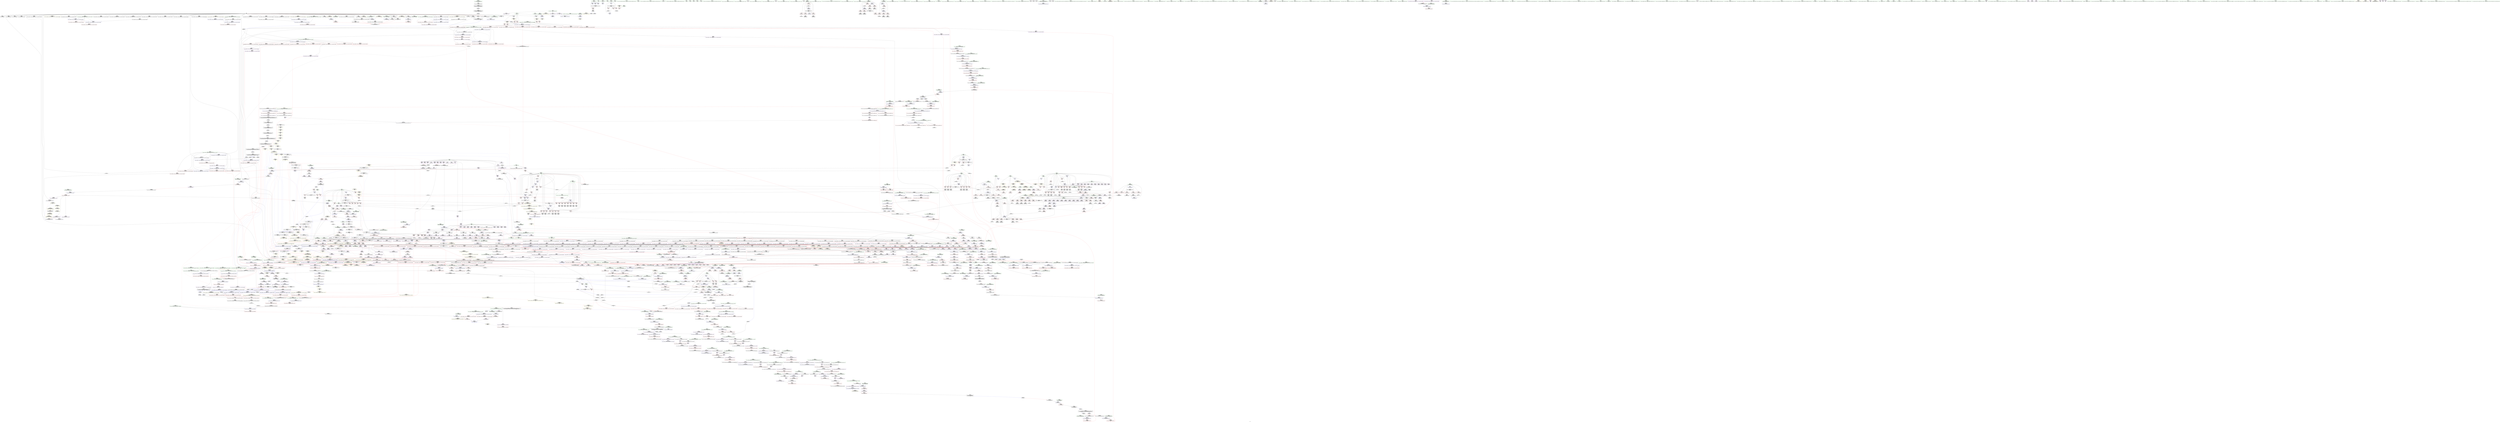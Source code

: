 digraph "SVFG" {
	label="SVFG";

	Node0x562401eef8a0 [shape=record,color=grey,label="{NodeID: 0\nNullPtr|{|<s45>113}}"];
	Node0x562401eef8a0 -> Node0x5624022b1cb0[style=solid];
	Node0x562401eef8a0 -> Node0x5624022b1db0[style=solid];
	Node0x562401eef8a0 -> Node0x5624022b1e80[style=solid];
	Node0x562401eef8a0 -> Node0x5624022b1f50[style=solid];
	Node0x562401eef8a0 -> Node0x5624022b2020[style=solid];
	Node0x562401eef8a0 -> Node0x5624022b20f0[style=solid];
	Node0x562401eef8a0 -> Node0x5624022b21c0[style=solid];
	Node0x562401eef8a0 -> Node0x5624022b2290[style=solid];
	Node0x562401eef8a0 -> Node0x5624022b2360[style=solid];
	Node0x562401eef8a0 -> Node0x5624022b2430[style=solid];
	Node0x562401eef8a0 -> Node0x5624022b2500[style=solid];
	Node0x562401eef8a0 -> Node0x5624022b25d0[style=solid];
	Node0x562401eef8a0 -> Node0x5624022b26a0[style=solid];
	Node0x562401eef8a0 -> Node0x5624022b2770[style=solid];
	Node0x562401eef8a0 -> Node0x5624022b2840[style=solid];
	Node0x562401eef8a0 -> Node0x5624022b2910[style=solid];
	Node0x562401eef8a0 -> Node0x5624022b29e0[style=solid];
	Node0x562401eef8a0 -> Node0x5624022b2ab0[style=solid];
	Node0x562401eef8a0 -> Node0x5624022b2b80[style=solid];
	Node0x562401eef8a0 -> Node0x5624022b2c50[style=solid];
	Node0x562401eef8a0 -> Node0x5624022b2d20[style=solid];
	Node0x562401eef8a0 -> Node0x5624022b2df0[style=solid];
	Node0x562401eef8a0 -> Node0x5624022b2ec0[style=solid];
	Node0x562401eef8a0 -> Node0x5624022b2f90[style=solid];
	Node0x562401eef8a0 -> Node0x5624022b3060[style=solid];
	Node0x562401eef8a0 -> Node0x5624022b3130[style=solid];
	Node0x562401eef8a0 -> Node0x5624022b3200[style=solid];
	Node0x562401eef8a0 -> Node0x5624022b32d0[style=solid];
	Node0x562401eef8a0 -> Node0x5624022b33a0[style=solid];
	Node0x562401eef8a0 -> Node0x5624022b3470[style=solid];
	Node0x562401eef8a0 -> Node0x5624022b3540[style=solid];
	Node0x562401eef8a0 -> Node0x5624022b3610[style=solid];
	Node0x562401eef8a0 -> Node0x5624022b36e0[style=solid];
	Node0x562401eef8a0 -> Node0x5624022ec3a0[style=solid];
	Node0x562401eef8a0 -> Node0x5624022ec4a0[style=solid];
	Node0x562401eef8a0 -> Node0x5624022ecca0[style=solid];
	Node0x562401eef8a0 -> Node0x5624022f1110[style=solid];
	Node0x562401eef8a0 -> Node0x5624022f11e0[style=solid];
	Node0x562401eef8a0 -> Node0x5624022f12b0[style=solid];
	Node0x562401eef8a0 -> Node0x5624022f3330[style=solid];
	Node0x562401eef8a0 -> Node0x5624022f8f00[style=solid];
	Node0x562401eef8a0 -> Node0x562402321cc0[style=solid];
	Node0x562401eef8a0 -> Node0x562402327ea0[style=solid];
	Node0x562401eef8a0 -> Node0x5624022d5050[style=solid];
	Node0x562401eef8a0 -> Node0x5624022d5c50[style=solid];
	Node0x562401eef8a0:s45 -> Node0x5624024611f0[style=solid,color=red];
	Node0x5624022ab720 [shape=record,color=black,label="{NodeID: 443\n760\<--860\n_Z3dfsi_ret\<--\n_Z3dfsi\n|{<s0>31|<s1>40}}"];
	Node0x5624022ab720:s0 -> Node0x5624024529e0[style=solid,color=blue];
	Node0x5624022ab720:s1 -> Node0x562402452ee0[style=solid,color=blue];
	Node0x5624022fd6c0 [shape=record,color=yellow,style=double,label="{NodeID: 3100\n147V_2 = CSCHI(MR_147V_1)\npts\{1837 \}\nCS[]|{<s0>135}}"];
	Node0x5624022fd6c0:s0 -> Node0x5624022fd560[style=dashed,color=blue];
	Node0x5624022ba9d0 [shape=record,color=red,label="{NodeID: 886\n272\<--193\n\<--y.addr\n_Z3bfsiiPA25_cPA25_i\n}"];
	Node0x5624022ba9d0 -> Node0x562402328f20[style=solid];
	Node0x5624023b3170 [shape=record,color=yellow,style=double,label="{NodeID: 2436\n431V_1 = ENCHI(MR_431V_0)\npts\{470000 470001 \}\nFun[_ZNSt6vectorIiSaIiEE5beginEv]|{<s0>104}}"];
	Node0x5624023b3170:s0 -> Node0x562402382d30[style=dashed,color=red];
	Node0x5624022f0c30 [shape=record,color=blue,label="{NodeID: 1329\n20\<--936\nans\<--inc\n_Z7processv\n}"];
	Node0x5624022f0c30 -> Node0x5624023869e0[style=dashed];
	Node0x5624022a3be0 [shape=record,color=green,label="{NodeID: 222\n1688\<--1689\nthis.addr\<--this.addr_field_insensitive\n_ZNK9__gnu_cxx17__normal_iteratorIPiSt6vectorIiSaIiEEE4baseEv\n}"];
	Node0x5624022a3be0 -> Node0x5624022e6630[style=solid];
	Node0x5624022a3be0 -> Node0x5624022f4e00[style=solid];
	Node0x5624022c6ed0 [shape=record,color=purple,label="{NodeID: 665\n312\<--203\narrayidx41\<--q\n_Z3bfsiiPA25_cPA25_i\n}"];
	Node0x5624022c6ed0 -> Node0x5624022edeb0[style=solid];
	Node0x5624024630c0 [shape=record,color=black,label="{NodeID: 3322\n2261 = PHI(2217, )\n1st arg _ZNSt6vectorIiSaIiEE17_M_realloc_insertIJiEEEvN9__gnu_cxx17__normal_iteratorIPiS1_EEDpOT_ }"];
	Node0x5624024630c0 -> Node0x5624022f8880[style=solid];
	Node0x562402390fd0 [shape=record,color=black,label="{NodeID: 2215\nMR_103V_2 = PHI(MR_103V_3, MR_103V_1, )\npts\{432 \}\n}"];
	Node0x562402390fd0 -> Node0x5624022ef4a0[style=dashed];
	Node0x562402390fd0 -> Node0x562402390fd0[style=dashed];
	Node0x5624022e56c0 [shape=record,color=red,label="{NodeID: 1108\n1572\<--1542\n\<--__len\n_ZNKSt6vectorIiSaIiEE12_M_check_lenEmPKc\n}"];
	Node0x5624022e56c0 -> Node0x5624022d4450[style=solid];
	Node0x562401f34410 [shape=record,color=green,label="{NodeID: 1\n7\<--1\n.str\<--dummyObj\nGlob }"];
	Node0x5624022ab7f0 [shape=record,color=black,label="{NodeID: 444\n868\<--867\n\<--this1\n_ZNKSt6vectorIiSaIiEE4sizeEv\n}"];
	Node0x5624022ab7f0 -> Node0x5624022c7ca0[style=solid];
	Node0x5624022ab7f0 -> Node0x5624022c7d70[style=solid];
	Node0x5624022baaa0 [shape=record,color=red,label="{NodeID: 887\n284\<--193\n\<--y.addr\n_Z3bfsiiPA25_cPA25_i\n}"];
	Node0x5624022baaa0 -> Node0x5624022b45e0[style=solid];
	Node0x5624023b3250 [shape=record,color=yellow,style=double,label="{NodeID: 2437\n122V_1 = ENCHI(MR_122V_0)\npts\{21 \}\nFun[_Z3dfsi]|{|<s2>31}}"];
	Node0x5624023b3250 -> Node0x5624022b9240[style=dashed];
	Node0x5624023b3250 -> Node0x5624022b9310[style=dashed];
	Node0x5624023b3250:s2 -> Node0x5624023b3250[style=dashed,color=red];
	Node0x5624022f0d00 [shape=record,color=blue,label="{NodeID: 1330\n943\<--18\nretval\<--\nmain\n}"];
	Node0x5624022a3cb0 [shape=record,color=green,label="{NodeID: 223\n1697\<--1698\n__a.addr\<--__a.addr_field_insensitive\n_ZNSt16allocator_traitsISaIiEE7destroyIiEEvRS0_PT_\n}"];
	Node0x5624022a3cb0 -> Node0x5624022e6700[style=solid];
	Node0x5624022a3cb0 -> Node0x5624022f4ed0[style=solid];
	Node0x5624022c6fa0 [shape=record,color=purple,label="{NodeID: 666\n317\<--203\narrayidx43\<--q\n_Z3bfsiiPA25_cPA25_i\n}"];
	Node0x562402463200 [shape=record,color=black,label="{NodeID: 3323\n2262 = PHI(2215, )\n2nd arg _ZNSt6vectorIiSaIiEE17_M_realloc_insertIJiEEEvN9__gnu_cxx17__normal_iteratorIPiS1_EEDpOT_ }"];
	Node0x562402463200 -> Node0x5624022f8a20[style=solid];
	Node0x5624023914d0 [shape=record,color=black,label="{NodeID: 2216\nMR_105V_6 = PHI(MR_105V_7, MR_105V_5, )\npts\{434 \}\n}"];
	Node0x5624023914d0 -> Node0x5624022de9e0[style=dashed];
	Node0x5624023914d0 -> Node0x5624022deab0[style=dashed];
	Node0x5624023914d0 -> Node0x5624022deb80[style=dashed];
	Node0x5624023914d0 -> Node0x5624022dec50[style=dashed];
	Node0x5624023914d0 -> Node0x5624022ded20[style=dashed];
	Node0x5624023914d0 -> Node0x5624022dedf0[style=dashed];
	Node0x5624023914d0 -> Node0x5624022deec0[style=dashed];
	Node0x5624023914d0 -> Node0x5624022def90[style=dashed];
	Node0x5624023914d0 -> Node0x5624022ef8b0[style=dashed];
	Node0x5624022e5790 [shape=record,color=red,label="{NodeID: 1109\n1576\<--1542\n\<--__len\n_ZNKSt6vectorIiSaIiEE12_M_check_lenEmPKc\n}"];
	Node0x5624022e5790 -> Node0x5624022d48d0[style=solid];
	Node0x562401f268f0 [shape=record,color=green,label="{NodeID: 2\n9\<--1\n.str.1\<--dummyObj\nGlob }"];
	Node0x5624022ab8c0 [shape=record,color=black,label="{NodeID: 445\n872\<--867\n\<--this1\n_ZNKSt6vectorIiSaIiEE4sizeEv\n}"];
	Node0x5624022ab8c0 -> Node0x5624022c7e40[style=solid];
	Node0x5624022ab8c0 -> Node0x5624022c7f10[style=solid];
	Node0x5624022bab70 [shape=record,color=red,label="{NodeID: 888\n296\<--193\n\<--y.addr\n_Z3bfsiiPA25_cPA25_i\n}"];
	Node0x5624022bab70 -> Node0x5624022b4850[style=solid];
	Node0x5624023b3360 [shape=record,color=yellow,style=double,label="{NodeID: 2438\n46V_1 = ENCHI(MR_46V_0)\npts\{32 \}\nFun[_Z3dfsi]|{|<s1>31}}"];
	Node0x5624023b3360 -> Node0x5624022ba010[style=dashed];
	Node0x5624023b3360:s1 -> Node0x5624023b3360[style=dashed,color=red];
	Node0x5624022f0dd0 [shape=record,color=blue,label="{NodeID: 1331\n947\<--214\ni\<--\nmain\n}"];
	Node0x5624022f0dd0 -> Node0x56240238dd70[style=dashed];
	Node0x5624022a3d80 [shape=record,color=green,label="{NodeID: 224\n1699\<--1700\n__p.addr\<--__p.addr_field_insensitive\n_ZNSt16allocator_traitsISaIiEE7destroyIiEEvRS0_PT_\n}"];
	Node0x5624022a3d80 -> Node0x5624022e67d0[style=solid];
	Node0x5624022a3d80 -> Node0x5624022f4fa0[style=solid];
	Node0x5624022c7070 [shape=record,color=purple,label="{NodeID: 667\n318\<--203\narrayidx44\<--q\n_Z3bfsiiPA25_cPA25_i\n}"];
	Node0x5624022c7070 -> Node0x5624022edf80[style=solid];
	Node0x562402463340 [shape=record,color=black,label="{NodeID: 3324\n900 = PHI(843, )\n0th arg _ZNSt6vectorIiSaIiEE8pop_backEv }"];
	Node0x562402463340 -> Node0x5624022f09c0[style=solid];
	Node0x5624023919d0 [shape=record,color=black,label="{NodeID: 2217\nMR_109V_2 = PHI(MR_109V_3, MR_109V_1, )\npts\{438 \}\n}"];
	Node0x5624023919d0 -> Node0x5624023919d0[style=dashed];
	Node0x5624023919d0 -> Node0x5624023a2d90[style=dashed];
	Node0x5624022e5860 [shape=record,color=red,label="{NodeID: 1110\n1582\<--1542\n\<--__len\n_ZNKSt6vectorIiSaIiEE12_M_check_lenEmPKc\n}"];
	Node0x5624022e5860 -> Node0x562402322260[style=solid];
	Node0x562401f295b0 [shape=record,color=green,label="{NodeID: 3\n13\<--1\n.str.3\<--dummyObj\nGlob }"];
	Node0x5624022ab990 [shape=record,color=black,label="{NodeID: 446\n876\<--871\nsub.ptr.lhs.cast\<--\n_ZNKSt6vectorIiSaIiEE4sizeEv\n}"];
	Node0x5624022ab990 -> Node0x562402327120[style=solid];
	Node0x5624022bac40 [shape=record,color=red,label="{NodeID: 889\n308\<--193\n\<--y.addr\n_Z3bfsiiPA25_cPA25_i\n}"];
	Node0x5624022bac40 -> Node0x5624022edeb0[style=solid];
	Node0x5624022f0ea0 [shape=record,color=blue,label="{NodeID: 1332\n947\<--973\ni\<--inc\nmain\n}"];
	Node0x5624022f0ea0 -> Node0x56240238dd70[style=dashed];
	Node0x5624022a3e50 [shape=record,color=green,label="{NodeID: 225\n1707\<--1708\n_ZN9__gnu_cxx13new_allocatorIiE7destroyIiEEvPT_\<--_ZN9__gnu_cxx13new_allocatorIiE7destroyIiEEvPT__field_insensitive\n}"];
	Node0x5624022c7140 [shape=record,color=purple,label="{NodeID: 668\n680\<--679\n_M_impl\<--\n_ZNSt6vectorIiSaIiEE5clearEv\n}"];
	Node0x562402463480 [shape=record,color=black,label="{NodeID: 3325\n1587 = PHI(1300, 2263, )\n0th arg _ZN9__gnu_cxxmiIPiSt6vectorIiSaIiEEEENS_17__normal_iteratorIT_T0_E15difference_typeERKS8_SB_ }"];
	Node0x562402463480 -> Node0x5624022f4510[style=solid];
	Node0x562402391ed0 [shape=record,color=black,label="{NodeID: 2218\nMR_111V_2 = PHI(MR_111V_3, MR_111V_1, )\npts\{440 \}\n}"];
	Node0x562402391ed0 -> Node0x562402391ed0[style=dashed];
	Node0x562402391ed0 -> Node0x5624023a3290[style=dashed];
	Node0x5624022e5930 [shape=record,color=red,label="{NodeID: 1111\n1569\<--1566\n\<--call5\n_ZNKSt6vectorIiSaIiEE12_M_check_lenEmPKc\n}"];
	Node0x5624022e5930 -> Node0x562402324a20[style=solid];
	Node0x562401f4b6c0 [shape=record,color=green,label="{NodeID: 4\n15\<--1\n.str.4\<--dummyObj\nGlob }"];
	Node0x5624022aba60 [shape=record,color=black,label="{NodeID: 447\n877\<--875\nsub.ptr.rhs.cast\<--\n_ZNKSt6vectorIiSaIiEE4sizeEv\n}"];
	Node0x5624022aba60 -> Node0x562402327120[style=solid];
	Node0x5624022bad10 [shape=record,color=red,label="{NodeID: 890\n322\<--193\n\<--y.addr\n_Z3bfsiiPA25_cPA25_i\n}"];
	Node0x5624022bad10 -> Node0x5624022a88d0[style=solid];
	Node0x5624022f0f70 [shape=record,color=blue,label="{NodeID: 1333\n991\<--990\nthis.addr\<--this\n_ZNSt12_Vector_baseIiSaIiEEC2Ev\n}"];
	Node0x5624022f0f70 -> Node0x5624022e19d0[style=dashed];
	Node0x5624022a3f50 [shape=record,color=green,label="{NodeID: 226\n1714\<--1715\nthis.addr\<--this.addr_field_insensitive\n_ZNKSt6vectorIiSaIiEE8max_sizeEv\n}"];
	Node0x5624022a3f50 -> Node0x5624022e68a0[style=solid];
	Node0x5624022a3f50 -> Node0x5624022f5070[style=solid];
	Node0x5624022c7210 [shape=record,color=purple,label="{NodeID: 669\n681\<--679\n_M_start\<--\n_ZNSt6vectorIiSaIiEE5clearEv\n}"];
	Node0x5624022c7210 -> Node0x5624022df610[style=solid];
	Node0x562402463690 [shape=record,color=black,label="{NodeID: 3326\n1588 = PHI(1310, 2273, )\n1st arg _ZN9__gnu_cxxmiIPiSt6vectorIiSaIiEEEENS_17__normal_iteratorIT_T0_E15difference_typeERKS8_SB_ }"];
	Node0x562402463690 -> Node0x5624022f45e0[style=solid];
	Node0x5624023923d0 [shape=record,color=black,label="{NodeID: 2219\nMR_20V_5 = PHI(MR_20V_6, MR_20V_2, )\npts\{470000 \}\n|{|<s2>42}}"];
	Node0x5624023923d0 -> Node0x5624023923d0[style=dashed];
	Node0x5624023923d0 -> Node0x5624023a3790[style=dashed];
	Node0x5624023923d0:s2 -> Node0x5624022fc080[style=dashed,color=blue];
	Node0x5624022e5a00 [shape=record,color=red,label="{NodeID: 1112\n1595\<--1589\n\<--__lhs.addr\n_ZN9__gnu_cxxmiIPiSt6vectorIiSaIiEEEENS_17__normal_iteratorIT_T0_E15difference_typeERKS8_SB_\n|{<s0>102}}"];
	Node0x5624022e5a00:s0 -> Node0x56240245abf0[style=solid,color=red];
	Node0x56240228e790 [shape=record,color=green,label="{NodeID: 5\n18\<--1\n\<--dummyObj\nCan only get source location for instruction, argument, global var or function.|{<s0>40}}"];
	Node0x56240228e790:s0 -> Node0x56240245f510[style=solid,color=red];
	Node0x5624022abb30 [shape=record,color=black,label="{NodeID: 448\n862\<--879\n_ZNKSt6vectorIiSaIiEE4sizeEv_ret\<--sub.ptr.div\n_ZNKSt6vectorIiSaIiEE4sizeEv\n|{<s0>29|<s1>32|<s2>94|<s3>96|<s4>97|<s5>99}}"];
	Node0x5624022abb30:s0 -> Node0x562402452760[style=solid,color=blue];
	Node0x5624022abb30:s1 -> Node0x562402452af0[style=solid,color=blue];
	Node0x5624022abb30:s2 -> Node0x5624024519a0[style=solid,color=blue];
	Node0x5624022abb30:s3 -> Node0x562402451ae0[style=solid,color=blue];
	Node0x5624022abb30:s4 -> Node0x562402451c20[style=solid,color=blue];
	Node0x5624022abb30:s5 -> Node0x562402451ea0[style=solid,color=blue];
	Node0x5624022bade0 [shape=record,color=red,label="{NodeID: 891\n222\<--195\n\<--x.addr\n_Z3bfsiiPA25_cPA25_i\n}"];
	Node0x5624022bade0 -> Node0x5624022ed900[style=solid];
	Node0x5624022f1040 [shape=record,color=blue,label="{NodeID: 1334\n1018\<--1017\nthis.addr\<--this\n_ZNSt12_Vector_baseIiSaIiEE12_Vector_implC2Ev\n}"];
	Node0x5624022f1040 -> Node0x5624022e1aa0[style=dashed];
	Node0x5624022a4020 [shape=record,color=green,label="{NodeID: 227\n1720\<--1721\n_ZNKSt12_Vector_baseIiSaIiEE19_M_get_Tp_allocatorEv\<--_ZNKSt12_Vector_baseIiSaIiEE19_M_get_Tp_allocatorEv_field_insensitive\n}"];
	Node0x5624022c72e0 [shape=record,color=purple,label="{NodeID: 670\n730\<--694\ncoerce.dive\<--agg.tmp\n_ZNSt6vectorIiSaIiEE9push_backERKi\n}"];
	Node0x5624022c72e0 -> Node0x5624022efcc0[style=solid];
	Node0x562402463810 [shape=record,color=black,label="{NodeID: 3327\n1245 = PHI(678, )\n0th arg _ZNSt6vectorIiSaIiEE15_M_erase_at_endEPi }"];
	Node0x562402463810 -> Node0x5624022f27d0[style=solid];
	Node0x5624023928d0 [shape=record,color=black,label="{NodeID: 2220\nMR_22V_7 = PHI(MR_22V_8, MR_22V_4, )\npts\{470001 \}\n|{|<s2>42}}"];
	Node0x5624023928d0 -> Node0x5624023928d0[style=dashed];
	Node0x5624023928d0 -> Node0x5624023a3c90[style=dashed];
	Node0x5624023928d0:s2 -> Node0x5624022fc080[style=dashed,color=blue];
	Node0x5624022e5ad0 [shape=record,color=red,label="{NodeID: 1113\n1598\<--1591\n\<--__rhs.addr\n_ZN9__gnu_cxxmiIPiSt6vectorIiSaIiEEEENS_17__normal_iteratorIT_T0_E15difference_typeERKS8_SB_\n|{<s0>103}}"];
	Node0x5624022e5ad0:s0 -> Node0x56240245abf0[style=solid,color=red];
	Node0x56240228e590 [shape=record,color=green,label="{NodeID: 6\n48\<--1\n__dso_handle\<--dummyObj\nGlob }"];
	Node0x5624022abc00 [shape=record,color=black,label="{NodeID: 449\n892\<--891\n\<--this1\n_ZNSt6vectorIiSaIiEEixEm\n}"];
	Node0x5624022abc00 -> Node0x5624022c7fe0[style=solid];
	Node0x5624022abc00 -> Node0x5624022c80b0[style=solid];
	Node0x5624022fdd80 [shape=record,color=yellow,style=double,label="{NodeID: 3106\n147V_2 = CSCHI(MR_147V_1)\npts\{1837 \}\nCS[]|{<s0>141|<s1>152}}"];
	Node0x5624022fdd80:s0 -> Node0x562402381eb0[style=dashed,color=blue];
	Node0x5624022fdd80:s1 -> Node0x5624023dbec0[style=dashed,color=blue];
	Node0x5624022baeb0 [shape=record,color=red,label="{NodeID: 892\n233\<--195\n\<--x.addr\n_Z3bfsiiPA25_cPA25_i\n}"];
	Node0x5624022baeb0 -> Node0x5624022b41d0[style=solid];
	Node0x5624022f1110 [shape=record,color=blue, style = dotted,label="{NodeID: 1335\n1026\<--3\n_M_start\<--dummyVal\n_ZNSt12_Vector_baseIiSaIiEE12_Vector_implC2Ev\n|{<s0>47}}"];
	Node0x5624022f1110:s0 -> Node0x5624022fc4e0[style=dashed,color=blue];
	Node0x5624022a4120 [shape=record,color=green,label="{NodeID: 228\n1723\<--1724\n_ZNSt16allocator_traitsISaIiEE8max_sizeERKS0_\<--_ZNSt16allocator_traitsISaIiEE8max_sizeERKS0__field_insensitive\n}"];
	Node0x5624022c73b0 [shape=record,color=purple,label="{NodeID: 671\n733\<--694\ncoerce.dive8\<--agg.tmp\n_ZNSt6vectorIiSaIiEE9push_backERKi\n}"];
	Node0x5624022c73b0 -> Node0x5624022dfc90[style=solid];
	Node0x562402463920 [shape=record,color=black,label="{NodeID: 3328\n1246 = PHI(682, )\n1st arg _ZNSt6vectorIiSaIiEE15_M_erase_at_endEPi }"];
	Node0x562402463920 -> Node0x5624022f28a0[style=solid];
	Node0x562402392dd0 [shape=record,color=black,label="{NodeID: 2221\nMR_117V_5 = PHI(MR_117V_6, MR_117V_2, )\npts\{1837 470002 \}\n|{|<s2>42}}"];
	Node0x562402392dd0 -> Node0x562402392dd0[style=dashed];
	Node0x562402392dd0 -> Node0x5624023a4190[style=dashed];
	Node0x562402392dd0:s2 -> Node0x5624022fc080[style=dashed,color=blue];
	Node0x5624022e5ba0 [shape=record,color=red,label="{NodeID: 1114\n1597\<--1596\n\<--call\n_ZN9__gnu_cxxmiIPiSt6vectorIiSaIiEEEENS_17__normal_iteratorIT_T0_E15difference_typeERKS8_SB_\n}"];
	Node0x5624022e5ba0 -> Node0x5624022be790[style=solid];
	Node0x562402265d50 [shape=record,color=green,label="{NodeID: 7\n49\<--1\n.str.6\<--dummyObj\nGlob }"];
	Node0x5624022abcd0 [shape=record,color=black,label="{NodeID: 450\n882\<--897\n_ZNSt6vectorIiSaIiEEixEm_ret\<--add.ptr\n_ZNSt6vectorIiSaIiEEixEm\n|{<s0>30|<s1>33|<s2>34}}"];
	Node0x5624022abcd0:s0 -> Node0x5624024528a0[style=solid,color=blue];
	Node0x5624022abcd0:s1 -> Node0x562402452c60[style=solid,color=blue];
	Node0x5624022abcd0:s2 -> Node0x562402452da0[style=solid,color=blue];
	Node0x5624022fdee0 [shape=record,color=yellow,style=double,label="{NodeID: 3107\n147V_3 = CSCHI(MR_147V_2)\npts\{1837 \}\nCS[]|{<s0>158}}"];
	Node0x5624022fdee0:s0 -> Node0x5624023b1550[style=dashed,color=red];
	Node0x5624022baf80 [shape=record,color=red,label="{NodeID: 893\n276\<--195\n\<--x.addr\n_Z3bfsiiPA25_cPA25_i\n}"];
	Node0x5624022baf80 -> Node0x5624023290a0[style=solid];
	Node0x5624022f11e0 [shape=record,color=blue, style = dotted,label="{NodeID: 1336\n1028\<--3\n_M_finish\<--dummyVal\n_ZNSt12_Vector_baseIiSaIiEE12_Vector_implC2Ev\n|{<s0>47}}"];
	Node0x5624022f11e0:s0 -> Node0x5624022fc4e0[style=dashed,color=blue];
	Node0x5624022ac750 [shape=record,color=green,label="{NodeID: 229\n1731\<--1732\nretval\<--retval_field_insensitive\n_ZSt3maxImERKT_S2_S2_\n}"];
	Node0x5624022ac750 -> Node0x5624022e6970[style=solid];
	Node0x5624022ac750 -> Node0x5624022f52e0[style=solid];
	Node0x5624022ac750 -> Node0x5624022f53b0[style=solid];
	Node0x5624022c7480 [shape=record,color=purple,label="{NodeID: 672\n700\<--699\n_M_impl\<--\n_ZNSt6vectorIiSaIiEE9push_backERKi\n}"];
	Node0x562402463a30 [shape=record,color=black,label="{NodeID: 3329\n1017 = PHI(995, )\n0th arg _ZNSt12_Vector_baseIiSaIiEE12_Vector_implC2Ev }"];
	Node0x562402463a30 -> Node0x5624022f1040[style=solid];
	Node0x562402393300 [shape=record,color=black,label="{NodeID: 2222\nMR_44V_2 = PHI(MR_44V_3, MR_44V_1, )\npts\{28 \}\n|{|<s1>17}}"];
	Node0x562402393300 -> Node0x56240238f1d0[style=dashed];
	Node0x562402393300:s1 -> Node0x562402397e00[style=dashed,color=blue];
	Node0x5624022e5c70 [shape=record,color=red,label="{NodeID: 1115\n1600\<--1599\n\<--call1\n_ZN9__gnu_cxxmiIPiSt6vectorIiSaIiEEEENS_17__normal_iteratorIT_T0_E15difference_typeERKS8_SB_\n}"];
	Node0x5624022e5c70 -> Node0x5624022be860[style=solid];
	Node0x56240228e9a0 [shape=record,color=green,label="{NodeID: 8\n51\<--1\n.str.7\<--dummyObj\nGlob }"];
	Node0x5624022abda0 [shape=record,color=black,label="{NodeID: 451\n905\<--904\n\<--this1\n_ZNSt6vectorIiSaIiEE8pop_backEv\n}"];
	Node0x5624022abda0 -> Node0x5624022c8180[style=solid];
	Node0x5624022abda0 -> Node0x5624022c8250[style=solid];
	Node0x5624022fe040 [shape=record,color=yellow,style=double,label="{NodeID: 3108\n147V_4 = CSCHI(MR_147V_3)\npts\{1837 \}\nCS[]|{<s0>144}}"];
	Node0x5624022fe040:s0 -> Node0x562402381eb0[style=dashed,color=blue];
	Node0x5624022bb050 [shape=record,color=red,label="{NodeID: 894\n279\<--195\n\<--x.addr\n_Z3bfsiiPA25_cPA25_i\n}"];
	Node0x5624022bb050 -> Node0x562402328da0[style=solid];
	Node0x5624022f12b0 [shape=record,color=blue, style = dotted,label="{NodeID: 1337\n1030\<--3\n_M_end_of_storage\<--dummyVal\n_ZNSt12_Vector_baseIiSaIiEE12_Vector_implC2Ev\n|{<s0>47}}"];
	Node0x5624022f12b0:s0 -> Node0x5624022fc4e0[style=dashed,color=blue];
	Node0x5624022ac820 [shape=record,color=green,label="{NodeID: 230\n1733\<--1734\n__a.addr\<--__a.addr_field_insensitive\n_ZSt3maxImERKT_S2_S2_\n}"];
	Node0x5624022ac820 -> Node0x5624022e6a40[style=solid];
	Node0x5624022ac820 -> Node0x5624022e6b10[style=solid];
	Node0x5624022ac820 -> Node0x5624022f5140[style=solid];
	Node0x5624022c7550 [shape=record,color=purple,label="{NodeID: 673\n701\<--699\n_M_finish\<--\n_ZNSt6vectorIiSaIiEE9push_backERKi\n}"];
	Node0x5624022c7550 -> Node0x5624022df950[style=solid];
	Node0x562402393800 [shape=record,color=black,label="{NodeID: 2223\nMR_73V_2 = PHI(MR_73V_3, MR_73V_1, )\npts\{30 \}\n|{|<s1>17}}"];
	Node0x562402393800 -> Node0x56240238f6d0[style=dashed];
	Node0x562402393800:s1 -> Node0x562402399200[style=dashed,color=blue];
	Node0x5624022e5d40 [shape=record,color=red,label="{NodeID: 1116\n1613\<--1610\nthis1\<--this.addr\n_ZNSt6vectorIiSaIiEE5beginEv\n}"];
	Node0x5624022e5d40 -> Node0x5624022bea00[style=solid];
	Node0x56240228ea60 [shape=record,color=green,label="{NodeID: 9\n53\<--1\n.str.8\<--dummyObj\nGlob }"];
	Node0x5624022abe70 [shape=record,color=black,label="{NodeID: 452\n911\<--904\n\<--this1\n_ZNSt6vectorIiSaIiEE8pop_backEv\n}"];
	Node0x5624022abe70 -> Node0x5624022c83f0[style=solid];
	Node0x5624022fe1a0 [shape=record,color=yellow,style=double,label="{NodeID: 3109\n2V_2 = CSCHI(MR_2V_1)\npts\{6 \}\nCS[]}"];
	Node0x5624022bb120 [shape=record,color=red,label="{NodeID: 895\n287\<--195\n\<--x.addr\n_Z3bfsiiPA25_cPA25_i\n}"];
	Node0x5624022bb120 -> Node0x5624022b46b0[style=solid];
	Node0x5624022f1380 [shape=record,color=blue,label="{NodeID: 1338\n1035\<--1034\nthis.addr\<--this\n_ZNSaIiEC2Ev\n}"];
	Node0x5624022f1380 -> Node0x5624022e1b70[style=dashed];
	Node0x5624022ac8f0 [shape=record,color=green,label="{NodeID: 231\n1735\<--1736\n__b.addr\<--__b.addr_field_insensitive\n_ZSt3maxImERKT_S2_S2_\n}"];
	Node0x5624022ac8f0 -> Node0x5624022e6be0[style=solid];
	Node0x5624022ac8f0 -> Node0x5624022e6cb0[style=solid];
	Node0x5624022ac8f0 -> Node0x5624022f5210[style=solid];
	Node0x5624022c7620 [shape=record,color=purple,label="{NodeID: 674\n704\<--703\n_M_impl2\<--\n_ZNSt6vectorIiSaIiEE9push_backERKi\n}"];
	Node0x562402393d00 [shape=record,color=black,label="{NodeID: 2224\nMR_46V_2 = PHI(MR_46V_3, MR_46V_1, )\npts\{32 \}\n|{|<s1>17}}"];
	Node0x562402393d00 -> Node0x56240238fbd0[style=dashed];
	Node0x562402393d00:s1 -> Node0x562402398300[style=dashed,color=blue];
	Node0x5624022e5e10 [shape=record,color=red,label="{NodeID: 1117\n1619\<--1618\n\<--coerce.dive\n_ZNSt6vectorIiSaIiEE5beginEv\n}"];
	Node0x5624022e5e10 -> Node0x5624022bead0[style=solid];
	Node0x56240228ef10 [shape=record,color=green,label="{NodeID: 10\n55\<--1\n.str.9\<--dummyObj\nGlob }"];
	Node0x5624022abf40 [shape=record,color=black,label="{NodeID: 453\n914\<--904\n\<--this1\n_ZNSt6vectorIiSaIiEE8pop_backEv\n}"];
	Node0x5624022abf40 -> Node0x5624022c84c0[style=solid];
	Node0x5624022abf40 -> Node0x5624022c8590[style=solid];
	Node0x5624022fe300 [shape=record,color=yellow,style=double,label="{NodeID: 3110\n4V_2 = CSCHI(MR_4V_1)\npts\{12 \}\nCS[]}"];
	Node0x5624022bb1f0 [shape=record,color=red,label="{NodeID: 896\n299\<--195\n\<--x.addr\n_Z3bfsiiPA25_cPA25_i\n}"];
	Node0x5624022bb1f0 -> Node0x5624022b4920[style=solid];
	Node0x5624023b3a60 [shape=record,color=yellow,style=double,label="{NodeID: 2446\n20V_1 = ENCHI(MR_20V_0)\npts\{470000 \}\nFun[_Z3dfsi]|{|<s2>29}}"];
	Node0x5624023b3a60 -> Node0x56240238a140[style=dashed];
	Node0x5624023b3a60 -> Node0x56240239ce60[style=dashed];
	Node0x5624023b3a60:s2 -> Node0x5624023b6db0[style=dashed,color=red];
	Node0x5624022f1450 [shape=record,color=blue,label="{NodeID: 1339\n1046\<--1045\nthis.addr\<--this\n_ZN9__gnu_cxx13new_allocatorIiEC2Ev\n}"];
	Node0x5624022f1450 -> Node0x5624022e1c40[style=dashed];
	Node0x5624022ac9c0 [shape=record,color=green,label="{NodeID: 232\n1755\<--1756\n__a.addr\<--__a.addr_field_insensitive\n_ZNSt16allocator_traitsISaIiEE8max_sizeERKS0_\n}"];
	Node0x5624022ac9c0 -> Node0x5624022e6f20[style=solid];
	Node0x5624022ac9c0 -> Node0x5624022f5480[style=solid];
	Node0x5624022c76f0 [shape=record,color=purple,label="{NodeID: 675\n705\<--703\n_M_end_of_storage\<--\n_ZNSt6vectorIiSaIiEE9push_backERKi\n}"];
	Node0x5624022c76f0 -> Node0x5624022dfa20[style=solid];
	Node0x562402394200 [shape=record,color=black,label="{NodeID: 2225\nMR_85V_3 = PHI(MR_85V_4, MR_85V_2, )\npts\{357 \}\n}"];
	Node0x562402394200 -> Node0x5624022dc550[style=dashed];
	Node0x562402394200 -> Node0x5624022dc620[style=dashed];
	Node0x562402394200 -> Node0x5624022dc6f0[style=dashed];
	Node0x562402394200 -> Node0x5624022dc7c0[style=dashed];
	Node0x562402394200 -> Node0x5624022dc890[style=dashed];
	Node0x562402394200 -> Node0x5624022eea10[style=dashed];
	Node0x5624022e5ee0 [shape=record,color=red,label="{NodeID: 1118\n1630\<--1624\nthis1\<--this.addr\n_ZNSt12_Vector_baseIiSaIiEE11_M_allocateEm\n}"];
	Node0x5624022e5ee0 -> Node0x5624022cae30[style=solid];
	Node0x56240228f010 [shape=record,color=green,label="{NodeID: 11\n57\<--1\n.str.10\<--dummyObj\nGlob }"];
	Node0x5624022ac010 [shape=record,color=black,label="{NodeID: 454\n913\<--912\n\<--_M_impl2\n_ZNSt6vectorIiSaIiEE8pop_backEv\n|{<s0>37}}"];
	Node0x5624022ac010:s0 -> Node0x56240245a100[style=solid,color=red];
	Node0x5624022fe460 [shape=record,color=yellow,style=double,label="{NodeID: 3111\n6V_2 = CSCHI(MR_6V_1)\npts\{470000 470001 470002 \}\nCS[]}"];
	Node0x5624022bb2c0 [shape=record,color=red,label="{NodeID: 897\n314\<--195\n\<--x.addr\n_Z3bfsiiPA25_cPA25_i\n}"];
	Node0x5624022bb2c0 -> Node0x5624022edf80[style=solid];
	Node0x5624023b3b40 [shape=record,color=yellow,style=double,label="{NodeID: 2447\n22V_1 = ENCHI(MR_22V_0)\npts\{470001 \}\nFun[_Z3dfsi]|{|<s2>29}}"];
	Node0x5624023b3b40 -> Node0x56240238a640[style=dashed];
	Node0x5624023b3b40 -> Node0x56240239d360[style=dashed];
	Node0x5624023b3b40:s2 -> Node0x5624023b6ca0[style=dashed,color=red];
	Node0x5624022f1520 [shape=record,color=blue,label="{NodeID: 1340\n1055\<--1052\n__first.addr\<--__first\n_ZSt8_DestroyIPiiEvT_S1_RSaIT0_E\n}"];
	Node0x5624022f1520 -> Node0x5624022e1d10[style=dashed];
	Node0x5624022aca90 [shape=record,color=green,label="{NodeID: 233\n1761\<--1762\n_ZNK9__gnu_cxx13new_allocatorIiE8max_sizeEv\<--_ZNK9__gnu_cxx13new_allocatorIiE8max_sizeEv_field_insensitive\n}"];
	Node0x5624022c77c0 [shape=record,color=purple,label="{NodeID: 676\n710\<--709\n_M_impl3\<--\n_ZNSt6vectorIiSaIiEE9push_backERKi\n}"];
	Node0x5624022c77c0 -> Node0x5624022aac90[style=solid];
	Node0x562402394700 [shape=record,color=black,label="{NodeID: 2226\nMR_87V_2 = PHI(MR_87V_4, MR_87V_1, )\npts\{359 \}\n}"];
	Node0x562402394700 -> Node0x5624022ee600[style=dashed];
	Node0x5624022e5fb0 [shape=record,color=red,label="{NodeID: 1119\n1631\<--1626\n\<--__n.addr\n_ZNSt12_Vector_baseIiSaIiEE11_M_allocateEm\n}"];
	Node0x5624022e5fb0 -> Node0x5624023287a0[style=solid];
	Node0x562402266090 [shape=record,color=green,label="{NodeID: 12\n60\<--1\n\<--dummyObj\nCan only get source location for instruction, argument, global var or function.}"];
	Node0x5624022ac0e0 [shape=record,color=black,label="{NodeID: 455\n1022\<--1021\n\<--this1\n_ZNSt12_Vector_baseIiSaIiEE12_Vector_implC2Ev\n|{<s0>50}}"];
	Node0x5624022ac0e0:s0 -> Node0x562402462750[style=solid,color=red];
	Node0x56240243c6f0 [shape=record,color=black,label="{NodeID: 3112\n1978 = PHI(1970, )\n0th arg _ZSt4copyISt13move_iteratorIPiES1_ET0_T_S4_S3_ }"];
	Node0x56240243c6f0 -> Node0x5624022f6c10[style=solid];
	Node0x5624022bb390 [shape=record,color=red,label="{NodeID: 898\n325\<--195\n\<--x.addr\n_Z3bfsiiPA25_cPA25_i\n}"];
	Node0x5624022bb390 -> Node0x5624022a89a0[style=solid];
	Node0x5624022f15f0 [shape=record,color=blue,label="{NodeID: 1341\n1057\<--1053\n__last.addr\<--__last\n_ZSt8_DestroyIPiiEvT_S1_RSaIT0_E\n}"];
	Node0x5624022f15f0 -> Node0x5624022e1de0[style=dashed];
	Node0x5624022acb90 [shape=record,color=green,label="{NodeID: 234\n1766\<--1767\nthis.addr\<--this.addr_field_insensitive\n_ZNKSt12_Vector_baseIiSaIiEE19_M_get_Tp_allocatorEv\n}"];
	Node0x5624022acb90 -> Node0x5624022e6ff0[style=solid];
	Node0x5624022acb90 -> Node0x5624022f5550[style=solid];
	Node0x5624022c7890 [shape=record,color=purple,label="{NodeID: 677\n713\<--712\n_M_impl4\<--\n_ZNSt6vectorIiSaIiEE9push_backERKi\n}"];
	Node0x562402394c00 [shape=record,color=black,label="{NodeID: 2227\nMR_89V_2 = PHI(MR_89V_3, MR_89V_1, )\npts\{230000 \}\n|{|<s1>17}}"];
	Node0x562402394c00 -> Node0x5624023905d0[style=dashed];
	Node0x562402394c00:s1 -> Node0x562402399200[style=dashed,color=blue];
	Node0x5624022e6080 [shape=record,color=red,label="{NodeID: 1120\n1637\<--1626\n\<--__n.addr\n_ZNSt12_Vector_baseIiSaIiEE11_M_allocateEm\n|{<s0>105}}"];
	Node0x5624022e6080:s0 -> Node0x562402461f30[style=solid,color=red];
	Node0x562402266160 [shape=record,color=green,label="{NodeID: 13\n214\<--1\n\<--dummyObj\nCan only get source location for instruction, argument, global var or function.}"];
	Node0x5624022ac1b0 [shape=record,color=black,label="{NodeID: 456\n1039\<--1038\n\<--this1\n_ZNSaIiEC2Ev\n|{<s0>51}}"];
	Node0x5624022ac1b0:s0 -> Node0x56240245a480[style=solid,color=red];
	Node0x56240243d290 [shape=record,color=black,label="{NodeID: 3113\n101 = PHI()\n}"];
	Node0x5624022bb460 [shape=record,color=red,label="{NodeID: 899\n283\<--197\n\<--map.addr\n_Z3bfsiiPA25_cPA25_i\n}"];
	Node0x5624022bb460 -> Node0x5624022b7ab0[style=solid];
	Node0x5624022bb460 -> Node0x5624022b7b80[style=solid];
	Node0x5624022f16c0 [shape=record,color=blue,label="{NodeID: 1342\n1059\<--1054\n.addr\<--\n_ZSt8_DestroyIPiiEvT_S1_RSaIT0_E\n}"];
	Node0x5624022acc60 [shape=record,color=green,label="{NodeID: 235\n1775\<--1776\nthis.addr\<--this.addr_field_insensitive\n_ZNK9__gnu_cxx13new_allocatorIiE8max_sizeEv\n}"];
	Node0x5624022acc60 -> Node0x5624022e70c0[style=solid];
	Node0x5624022acc60 -> Node0x5624022f5620[style=solid];
	Node0x5624022c7960 [shape=record,color=purple,label="{NodeID: 678\n714\<--712\n_M_finish5\<--\n_ZNSt6vectorIiSaIiEE9push_backERKi\n}"];
	Node0x5624022c7960 -> Node0x5624022dfaf0[style=solid];
	Node0x562402395100 [shape=record,color=black,label="{NodeID: 2228\nMR_147V_3 = PHI(MR_147V_2, MR_147V_1, )\npts\{1837 \}\n|{<s0>138}}"];
	Node0x562402395100:s0 -> Node0x5624022fd6c0[style=dashed,color=blue];
	Node0x5624022e6150 [shape=record,color=red,label="{NodeID: 1121\n1666\<--1650\n\<--__first.addr\n_ZSt34__uninitialized_move_if_noexcept_aIPiS0_SaIiEET0_T_S3_S2_RT1_\n|{<s0>106}}"];
	Node0x5624022e6150:s0 -> Node0x56240245e270[style=solid,color=red];
	Node0x562402266a80 [shape=record,color=green,label="{NodeID: 14\n245\<--1\n\<--dummyObj\nCan only get source location for instruction, argument, global var or function.}"];
	Node0x5624022ac280 [shape=record,color=black,label="{NodeID: 457\n1077\<--1076\n\<--_M_impl\n_ZNSt12_Vector_baseIiSaIiEE19_M_get_Tp_allocatorEv\n}"];
	Node0x5624022ac280 -> Node0x5624022ac350[style=solid];
	Node0x562402451330 [shape=record,color=black,label="{NodeID: 3114\n160 = PHI(1070, )\n|{<s0>9}}"];
	Node0x562402451330:s0 -> Node0x56240245bf30[style=solid,color=red];
	Node0x5624022bb530 [shape=record,color=red,label="{NodeID: 900\n229\<--199\n\<--num.addr\n_Z3bfsiiPA25_cPA25_i\n}"];
	Node0x5624022bb530 -> Node0x5624022b7910[style=solid];
	Node0x5624022bb530 -> Node0x5624022b79e0[style=solid];
	Node0x5624022f1790 [shape=record,color=blue,label="{NodeID: 1343\n1072\<--1071\nthis.addr\<--this\n_ZNSt12_Vector_baseIiSaIiEE19_M_get_Tp_allocatorEv\n}"];
	Node0x5624022f1790 -> Node0x5624022e1eb0[style=dashed];
	Node0x5624022acd30 [shape=record,color=green,label="{NodeID: 236\n1784\<--1785\nthis.addr\<--this.addr_field_insensitive\n_ZN9__gnu_cxx17__normal_iteratorIPiSt6vectorIiSaIiEEEC2ERKS1_\n}"];
	Node0x5624022acd30 -> Node0x5624022e7190[style=solid];
	Node0x5624022acd30 -> Node0x5624022f56f0[style=solid];
	Node0x5624022c7a30 [shape=record,color=purple,label="{NodeID: 679\n721\<--720\n_M_impl6\<--\n_ZNSt6vectorIiSaIiEE9push_backERKi\n}"];
	Node0x5624022e6220 [shape=record,color=red,label="{NodeID: 1122\n1672\<--1652\n\<--__last.addr\n_ZSt34__uninitialized_move_if_noexcept_aIPiS0_SaIiEET0_T_S3_S2_RT1_\n|{<s0>107}}"];
	Node0x5624022e6220:s0 -> Node0x56240245e270[style=solid,color=red];
	Node0x562402266b80 [shape=record,color=green,label="{NodeID: 15\n293\<--1\n\<--dummyObj\nCan only get source location for instruction, argument, global var or function.}"];
	Node0x5624022ac350 [shape=record,color=black,label="{NodeID: 458\n1070\<--1077\n_ZNSt12_Vector_baseIiSaIiEE19_M_get_Tp_allocatorEv_ret\<--\n_ZNSt12_Vector_baseIiSaIiEE19_M_get_Tp_allocatorEv\n|{<s0>8|<s1>63|<s2>75|<s3>78|<s4>83|<s5>87|<s6>154|<s7>157|<s8>162|<s9>166}}"];
	Node0x5624022ac350:s0 -> Node0x562402451330[style=solid,color=blue];
	Node0x5624022ac350:s1 -> Node0x562402453660[style=solid,color=blue];
	Node0x5624022ac350:s2 -> Node0x562402454060[style=solid,color=blue];
	Node0x5624022ac350:s3 -> Node0x562402454420[style=solid,color=blue];
	Node0x5624022ac350:s4 -> Node0x562402454770[style=solid,color=blue];
	Node0x5624022ac350:s5 -> Node0x5624024548e0[style=solid,color=blue];
	Node0x5624022ac350:s6 -> Node0x562402457220[style=solid,color=blue];
	Node0x5624022ac350:s7 -> Node0x5624024575e0[style=solid,color=blue];
	Node0x5624022ac350:s8 -> Node0x562402457930[style=solid,color=blue];
	Node0x5624022ac350:s9 -> Node0x562402453430[style=solid,color=blue];
	Node0x562402451520 [shape=record,color=black,label="{NodeID: 3115\n450 = PHI()\n}"];
	Node0x5624022bb600 [shape=record,color=red,label="{NodeID: 901\n295\<--199\n\<--num.addr\n_Z3bfsiiPA25_cPA25_i\n}"];
	Node0x5624022bb600 -> Node0x5624022b7c50[style=solid];
	Node0x5624022bb600 -> Node0x5624022b7d20[style=solid];
	Node0x5624023b3ef0 [shape=record,color=yellow,style=double,label="{NodeID: 2451\n445V_1 = ENCHI(MR_445V_0)\npts\{1539 \}\nFun[_ZSt3maxImERKT_S2_S2_]}"];
	Node0x5624023b3ef0 -> Node0x5624022e6e50[style=dashed];
	Node0x5624022f1860 [shape=record,color=blue,label="{NodeID: 1344\n1081\<--1080\nthis.addr\<--this\n_ZNSt12_Vector_baseIiSaIiEED2Ev\n}"];
	Node0x5624022f1860 -> Node0x5624022e1f80[style=dashed];
	Node0x5624022ace00 [shape=record,color=green,label="{NodeID: 237\n1786\<--1787\n__i.addr\<--__i.addr_field_insensitive\n_ZN9__gnu_cxx17__normal_iteratorIPiSt6vectorIiSaIiEEEC2ERKS1_\n}"];
	Node0x5624022ace00 -> Node0x5624022e7260[style=solid];
	Node0x5624022ace00 -> Node0x5624022f57c0[style=solid];
	Node0x5624022c7b00 [shape=record,color=purple,label="{NodeID: 680\n722\<--720\n_M_finish7\<--\n_ZNSt6vectorIiSaIiEE9push_backERKi\n}"];
	Node0x5624022c7b00 -> Node0x5624022dfbc0[style=solid];
	Node0x5624022c7b00 -> Node0x5624022efbf0[style=solid];
	Node0x5624022e62f0 [shape=record,color=red,label="{NodeID: 1123\n1676\<--1654\n\<--__result.addr\n_ZSt34__uninitialized_move_if_noexcept_aIPiS0_SaIiEET0_T_S3_S2_RT1_\n|{<s0>108}}"];
	Node0x5624022e62f0:s0 -> Node0x562402458d40[style=solid,color=red];
	Node0x562402266c80 [shape=record,color=green,label="{NodeID: 16\n442\<--1\n\<--dummyObj\nCan only get source location for instruction, argument, global var or function.}"];
	Node0x5624022ac420 [shape=record,color=black,label="{NodeID: 459\n1098\<--1094\nsub.ptr.lhs.cast\<--\n_ZNSt12_Vector_baseIiSaIiEED2Ev\n}"];
	Node0x5624022ac420 -> Node0x562402325920[style=solid];
	Node0x5624024515f0 [shape=record,color=black,label="{NodeID: 3116\n727 = PHI(1486, )\n}"];
	Node0x5624024515f0 -> Node0x5624022efcc0[style=solid];
	Node0x5624022bb6d0 [shape=record,color=red,label="{NodeID: 902\n321\<--199\n\<--num.addr\n_Z3bfsiiPA25_cPA25_i\n}"];
	Node0x5624022bb6d0 -> Node0x5624022b7df0[style=solid];
	Node0x5624022bb6d0 -> Node0x5624022b7ec0[style=solid];
	Node0x5624023b3fd0 [shape=record,color=yellow,style=double,label="{NodeID: 2452\n451V_1 = ENCHI(MR_451V_0)\npts\{1545 \}\nFun[_ZSt3maxImERKT_S2_S2_]}"];
	Node0x5624023b3fd0 -> Node0x5624022e6d80[style=dashed];
	Node0x5624022f1930 [shape=record,color=blue,label="{NodeID: 1345\n1083\<--1111\nexn.slot\<--\n_ZNSt12_Vector_baseIiSaIiEED2Ev\n}"];
	Node0x5624022f1930 -> Node0x5624022e2050[style=dashed];
	Node0x5624022aced0 [shape=record,color=green,label="{NodeID: 238\n1799\<--1800\n__a.addr\<--__a.addr_field_insensitive\n_ZNSt16allocator_traitsISaIiEE8allocateERS0_m\n}"];
	Node0x5624022aced0 -> Node0x5624022e7400[style=solid];
	Node0x5624022aced0 -> Node0x5624022f5960[style=solid];
	Node0x5624022c7bd0 [shape=record,color=purple,label="{NodeID: 681\n724\<--723\nincdec.ptr\<--\n_ZNSt6vectorIiSaIiEE9push_backERKi\n}"];
	Node0x5624022c7bd0 -> Node0x5624022efbf0[style=solid];
	Node0x5624022e63c0 [shape=record,color=red,label="{NodeID: 1124\n1677\<--1656\n\<--__alloc.addr\n_ZSt34__uninitialized_move_if_noexcept_aIPiS0_SaIiEET0_T_S3_S2_RT1_\n|{<s0>108}}"];
	Node0x5624022e63c0:s0 -> Node0x562402458e50[style=solid,color=red];
	Node0x562402266d80 [shape=record,color=green,label="{NodeID: 17\n443\<--1\n\<--dummyObj\nCan only get source location for instruction, argument, global var or function.}"];
	Node0x5624022ac4f0 [shape=record,color=black,label="{NodeID: 460\n1099\<--1097\nsub.ptr.rhs.cast\<--\n_ZNSt12_Vector_baseIiSaIiEED2Ev\n}"];
	Node0x5624022ac4f0 -> Node0x562402325920[style=solid];
	Node0x562402451760 [shape=record,color=black,label="{NodeID: 3117\n474 = PHI()\n}"];
	Node0x5624022bb7a0 [shape=record,color=red,label="{NodeID: 903\n243\<--201\n\<--i\n_Z3bfsiiPA25_cPA25_i\n}"];
	Node0x5624022bb7a0 -> Node0x5624023296a0[style=solid];
	Node0x5624022f1a00 [shape=record,color=blue,label="{NodeID: 1346\n1085\<--1113\nehselector.slot\<--\n_ZNSt12_Vector_baseIiSaIiEED2Ev\n}"];
	Node0x5624022acfa0 [shape=record,color=green,label="{NodeID: 239\n1801\<--1802\n__n.addr\<--__n.addr_field_insensitive\n_ZNSt16allocator_traitsISaIiEE8allocateERS0_m\n}"];
	Node0x5624022acfa0 -> Node0x5624022e74d0[style=solid];
	Node0x5624022acfa0 -> Node0x5624022f5a30[style=solid];
	Node0x5624022c7ca0 [shape=record,color=purple,label="{NodeID: 682\n869\<--868\n_M_impl\<--\n_ZNKSt6vectorIiSaIiEE4sizeEv\n}"];
	Node0x5624022e6490 [shape=record,color=red,label="{NodeID: 1125\n1679\<--1678\n\<--coerce.dive4\n_ZSt34__uninitialized_move_if_noexcept_aIPiS0_SaIiEET0_T_S3_S2_RT1_\n|{<s0>108}}"];
	Node0x5624022e6490:s0 -> Node0x562402458b20[style=solid,color=red];
	Node0x562402266e80 [shape=record,color=green,label="{NodeID: 18\n444\<--1\n\<--dummyObj\nCan only get source location for instruction, argument, global var or function.}"];
	Node0x5624022ac5c0 [shape=record,color=black,label="{NodeID: 461\n1164\<--1163\n\<--_M_impl\n_ZNSt12_Vector_baseIiSaIiEE13_M_deallocateEPim\n|{<s0>58}}"];
	Node0x5624022ac5c0:s0 -> Node0x5624024608e0[style=solid,color=red];
	Node0x562402451830 [shape=record,color=black,label="{NodeID: 3118\n1550 = PHI(1712, )\n}"];
	Node0x562402451830 -> Node0x562402324ba0[style=solid];
	Node0x5624022bb870 [shape=record,color=red,label="{NodeID: 904\n252\<--201\n\<--i\n_Z3bfsiiPA25_cPA25_i\n}"];
	Node0x5624022bb870 -> Node0x5624022b4370[style=solid];
	Node0x5624023b4190 [shape=record,color=yellow,style=double,label="{NodeID: 2454\n147V_1 = ENCHI(MR_147V_0)\npts\{1837 \}\nFun[_ZNSt20__uninitialized_copyILb1EE13__uninit_copyISt13move_iteratorIPiES3_EET0_T_S6_S5_]|{<s0>126}}"];
	Node0x5624023b4190:s0 -> Node0x562401a0d880[style=dashed,color=red];
	Node0x5624022f1ad0 [shape=record,color=blue,label="{NodeID: 1347\n1124\<--1122\n__first.addr\<--__first\n_ZSt8_DestroyIPiEvT_S1_\n}"];
	Node0x5624022f1ad0 -> Node0x5624022e2390[style=dashed];
	Node0x5624022ad070 [shape=record,color=green,label="{NodeID: 240\n1809\<--1810\n_ZN9__gnu_cxx13new_allocatorIiE8allocateEmPKv\<--_ZN9__gnu_cxx13new_allocatorIiE8allocateEmPKv_field_insensitive\n}"];
	Node0x5624022c7d70 [shape=record,color=purple,label="{NodeID: 683\n870\<--868\n_M_finish\<--\n_ZNKSt6vectorIiSaIiEE4sizeEv\n}"];
	Node0x5624022c7d70 -> Node0x5624022e1010[style=solid];
	Node0x5624022e6560 [shape=record,color=red,label="{NodeID: 1126\n1681\<--1680\n\<--coerce.dive5\n_ZSt34__uninitialized_move_if_noexcept_aIPiS0_SaIiEET0_T_S3_S2_RT1_\n|{<s0>108}}"];
	Node0x5624022e6560:s0 -> Node0x562402458c30[style=solid,color=red];
	Node0x562402266f80 [shape=record,color=green,label="{NodeID: 19\n506\<--1\n\<--dummyObj\nCan only get source location for instruction, argument, global var or function.}"];
	Node0x5624022ac690 [shape=record,color=black,label="{NodeID: 462\n1178\<--1177\n\<--this1\n_ZNSt12_Vector_baseIiSaIiEE12_Vector_implD2Ev\n|{<s0>59}}"];
	Node0x5624022ac690:s0 -> Node0x562402459970[style=solid,color=red];
	Node0x5624024519a0 [shape=record,color=black,label="{NodeID: 3119\n1553 = PHI(862, )\n}"];
	Node0x5624024519a0 -> Node0x562402324ba0[style=solid];
	Node0x5624022bb940 [shape=record,color=red,label="{NodeID: 905\n263\<--201\n\<--i\n_Z3bfsiiPA25_cPA25_i\n}"];
	Node0x5624022bb940 -> Node0x5624022b4510[style=solid];
	Node0x5624022f1ba0 [shape=record,color=blue,label="{NodeID: 1348\n1126\<--1123\n__last.addr\<--__last\n_ZSt8_DestroyIPiEvT_S1_\n}"];
	Node0x5624022f1ba0 -> Node0x5624022e2460[style=dashed];
	Node0x5624022ad170 [shape=record,color=green,label="{NodeID: 241\n1816\<--1817\nthis.addr\<--this.addr_field_insensitive\n_ZN9__gnu_cxx13new_allocatorIiE8allocateEmPKv\n}"];
	Node0x5624022ad170 -> Node0x5624022e75a0[style=solid];
	Node0x5624022ad170 -> Node0x5624022f5b00[style=solid];
	Node0x5624022c7e40 [shape=record,color=purple,label="{NodeID: 684\n873\<--872\n_M_impl2\<--\n_ZNKSt6vectorIiSaIiEE4sizeEv\n}"];
	Node0x5624022e6630 [shape=record,color=red,label="{NodeID: 1127\n1691\<--1688\nthis1\<--this.addr\n_ZNK9__gnu_cxx17__normal_iteratorIPiSt6vectorIiSaIiEEE4baseEv\n}"];
	Node0x5624022e6630 -> Node0x5624022cb240[style=solid];
	Node0x562402267080 [shape=record,color=green,label="{NodeID: 20\n780\<--1\n\<--dummyObj\nCan only get source location for instruction, argument, global var or function.}"];
	Node0x5624022bca50 [shape=record,color=black,label="{NodeID: 463\n1197\<--1196\n\<--\n_ZNSt16allocator_traitsISaIiEE10deallocateERS0_Pim\n|{<s0>60}}"];
	Node0x5624022bca50:s0 -> Node0x56240245cc90[style=solid,color=red];
	Node0x562402451ae0 [shape=record,color=black,label="{NodeID: 3120\n1563 = PHI(862, )\n}"];
	Node0x562402451ae0 -> Node0x562402324a20[style=solid];
	Node0x5624022bba10 [shape=record,color=red,label="{NodeID: 906\n331\<--201\n\<--i\n_Z3bfsiiPA25_cPA25_i\n}"];
	Node0x5624022bba10 -> Node0x562402325620[style=solid];
	Node0x5624022f1c70 [shape=record,color=blue,label="{NodeID: 1349\n1139\<--1137\n.addr\<--\n_ZNSt12_Destroy_auxILb1EE9__destroyIPiEEvT_S3_\n}"];
	Node0x5624022ad240 [shape=record,color=green,label="{NodeID: 242\n1818\<--1819\n__n.addr\<--__n.addr_field_insensitive\n_ZN9__gnu_cxx13new_allocatorIiE8allocateEmPKv\n}"];
	Node0x5624022ad240 -> Node0x5624022e7670[style=solid];
	Node0x5624022ad240 -> Node0x5624022e7740[style=solid];
	Node0x5624022ad240 -> Node0x5624022f5bd0[style=solid];
	Node0x5624022c7f10 [shape=record,color=purple,label="{NodeID: 685\n874\<--872\n_M_start\<--\n_ZNKSt6vectorIiSaIiEE4sizeEv\n}"];
	Node0x5624022c7f10 -> Node0x5624022e10e0[style=solid];
	Node0x5624022e6700 [shape=record,color=red,label="{NodeID: 1128\n1703\<--1697\n\<--__a.addr\n_ZNSt16allocator_traitsISaIiEE7destroyIiEEvRS0_PT_\n}"];
	Node0x5624022e6700 -> Node0x5624022beee0[style=solid];
	Node0x562402267180 [shape=record,color=green,label="{NodeID: 21\n831\<--1\n\<--dummyObj\nCan only get source location for instruction, argument, global var or function.|{<s0>68|<s1>147}}"];
	Node0x562402267180:s0 -> Node0x5624024624b0[style=solid,color=red];
	Node0x562402267180:s1 -> Node0x5624024624b0[style=solid,color=red];
	Node0x5624022bcb20 [shape=record,color=black,label="{NodeID: 464\n1219\<--1218\n\<--\n_ZN9__gnu_cxx13new_allocatorIiE10deallocateEPim\n}"];
	Node0x562402451c20 [shape=record,color=black,label="{NodeID: 3121\n1564 = PHI(862, )\n}"];
	Node0x562402451c20 -> Node0x5624022f4370[style=solid];
	Node0x5624022bbae0 [shape=record,color=red,label="{NodeID: 907\n217\<--205\n\<--rear\n_Z3bfsiiPA25_cPA25_i\n}"];
	Node0x5624022bbae0 -> Node0x5624022b3f60[style=solid];
	Node0x5624022f1d40 [shape=record,color=blue,label="{NodeID: 1350\n1141\<--1138\n.addr1\<--\n_ZNSt12_Destroy_auxILb1EE9__destroyIPiEEvT_S3_\n}"];
	Node0x5624022ad310 [shape=record,color=green,label="{NodeID: 243\n1820\<--1821\n.addr\<--.addr_field_insensitive\n_ZN9__gnu_cxx13new_allocatorIiE8allocateEmPKv\n}"];
	Node0x5624022ad310 -> Node0x5624022f5ca0[style=solid];
	Node0x5624022c7fe0 [shape=record,color=purple,label="{NodeID: 686\n893\<--892\n_M_impl\<--\n_ZNSt6vectorIiSaIiEEixEm\n}"];
	Node0x5624022e67d0 [shape=record,color=red,label="{NodeID: 1129\n1705\<--1699\n\<--__p.addr\n_ZNSt16allocator_traitsISaIiEE7destroyIiEEvRS0_PT_\n|{<s0>109}}"];
	Node0x5624022e67d0:s0 -> Node0x56240245d2e0[style=solid,color=red];
	Node0x562402267280 [shape=record,color=green,label="{NodeID: 22\n880\<--1\n\<--dummyObj\nCan only get source location for instruction, argument, global var or function.}"];
	Node0x5624022bcbf0 [shape=record,color=black,label="{NodeID: 465\n1232\<--1231\n\<--this1\n_ZNSaIiED2Ev\n|{<s0>62}}"];
	Node0x5624022bcbf0:s0 -> Node0x562402462860[style=solid,color=red];
	Node0x562402451d60 [shape=record,color=black,label="{NodeID: 3122\n1566 = PHI(1728, )\n}"];
	Node0x562402451d60 -> Node0x5624022e5930[style=solid];
	Node0x5624022bbbb0 [shape=record,color=red,label="{NodeID: 908\n223\<--205\n\<--rear\n_Z3bfsiiPA25_cPA25_i\n}"];
	Node0x5624022bbbb0 -> Node0x5624022b4030[style=solid];
	Node0x5624022f1e10 [shape=record,color=blue,label="{NodeID: 1351\n1150\<--1147\nthis.addr\<--this\n_ZNSt12_Vector_baseIiSaIiEE13_M_deallocateEPim\n}"];
	Node0x5624022f1e10 -> Node0x5624022e2530[style=dashed];
	Node0x5624022ad3e0 [shape=record,color=green,label="{NodeID: 244\n1831\<--1832\n_ZSt17__throw_bad_allocv\<--_ZSt17__throw_bad_allocv_field_insensitive\n}"];
	Node0x5624022c80b0 [shape=record,color=purple,label="{NodeID: 687\n894\<--892\n_M_start\<--\n_ZNSt6vectorIiSaIiEEixEm\n}"];
	Node0x5624022c80b0 -> Node0x5624022e1350[style=solid];
	Node0x562402397e00 [shape=record,color=black,label="{NodeID: 2237\nMR_44V_2 = PHI(MR_44V_3, MR_44V_1, )\npts\{28 \}\n|{|<s4>17|<s5>42}}"];
	Node0x562402397e00 -> Node0x5624022df200[style=dashed];
	Node0x562402397e00 -> Node0x5624022df2d0[style=dashed];
	Node0x562402397e00 -> Node0x5624022df3a0[style=dashed];
	Node0x562402397e00 -> Node0x5624022df470[style=dashed];
	Node0x562402397e00:s4 -> Node0x562402393300[style=dashed,color=red];
	Node0x562402397e00:s5 -> Node0x56240238e770[style=dashed,color=blue];
	Node0x5624022e68a0 [shape=record,color=red,label="{NodeID: 1130\n1717\<--1714\nthis1\<--this.addr\n_ZNKSt6vectorIiSaIiEE8max_sizeEv\n}"];
	Node0x5624022e68a0 -> Node0x5624022befb0[style=solid];
	Node0x562402267380 [shape=record,color=green,label="{NodeID: 23\n931\<--1\n\<--dummyObj\nCan only get source location for instruction, argument, global var or function.}"];
	Node0x5624022bccc0 [shape=record,color=black,label="{NodeID: 466\n1255\<--1253\n\<--this1\n_ZNSt6vectorIiSaIiEE15_M_erase_at_endEPi\n}"];
	Node0x5624022bccc0 -> Node0x5624022c91c0[style=solid];
	Node0x5624022bccc0 -> Node0x5624022c9290[style=solid];
	Node0x562402451ea0 [shape=record,color=black,label="{NodeID: 3123\n1573 = PHI(862, )\n}"];
	Node0x562402451ea0 -> Node0x5624022d4450[style=solid];
	Node0x5624022bbc80 [shape=record,color=red,label="{NodeID: 909\n305\<--205\n\<--rear\n_Z3bfsiiPA25_cPA25_i\n}"];
	Node0x5624022bbc80 -> Node0x5624023251a0[style=solid];
	Node0x5624022f1ee0 [shape=record,color=blue,label="{NodeID: 1352\n1152\<--1148\n__p.addr\<--__p\n_ZNSt12_Vector_baseIiSaIiEE13_M_deallocateEPim\n}"];
	Node0x5624022f1ee0 -> Node0x5624022e2600[style=dashed];
	Node0x5624022f1ee0 -> Node0x5624022e26d0[style=dashed];
	Node0x5624022ad4e0 [shape=record,color=green,label="{NodeID: 245\n1836\<--1837\ncall2\<--call2_field_insensitive\n_ZN9__gnu_cxx13new_allocatorIiE8allocateEmPKv\n}"];
	Node0x5624022ad4e0 -> Node0x5624022bf7d0[style=solid];
	Node0x5624022c8180 [shape=record,color=purple,label="{NodeID: 688\n906\<--905\n_M_impl\<--\n_ZNSt6vectorIiSaIiEE8pop_backEv\n}"];
	Node0x562402398300 [shape=record,color=black,label="{NodeID: 2238\nMR_46V_3 = PHI(MR_46V_4, MR_46V_2, )\npts\{32 \}\n|{|<s6>17|<s7>42}}"];
	Node0x562402398300 -> Node0x5624022b9b30[style=dashed];
	Node0x562402398300 -> Node0x5624022b9c00[style=dashed];
	Node0x562402398300 -> Node0x5624022b9cd0[style=dashed];
	Node0x562402398300 -> Node0x5624022b9da0[style=dashed];
	Node0x562402398300 -> Node0x5624022b9e70[style=dashed];
	Node0x562402398300 -> Node0x5624022b9f40[style=dashed];
	Node0x562402398300:s6 -> Node0x562402393d00[style=dashed,color=red];
	Node0x562402398300:s7 -> Node0x5624022fbe10[style=dashed,color=blue];
	Node0x5624022e6970 [shape=record,color=red,label="{NodeID: 1131\n1751\<--1731\n\<--retval\n_ZSt3maxImERKT_S2_S2_\n}"];
	Node0x5624022e6970 -> Node0x5624022bf150[style=solid];
	Node0x562402267480 [shape=record,color=green,label="{NodeID: 24\n1633\<--1\n\<--dummyObj\nCan only get source location for instruction, argument, global var or function.}"];
	Node0x5624022bcd90 [shape=record,color=black,label="{NodeID: 467\n1259\<--1253\n\<--this1\n_ZNSt6vectorIiSaIiEE15_M_erase_at_endEPi\n|{<s0>63}}"];
	Node0x5624022bcd90:s0 -> Node0x562402457e60[style=solid,color=red];
	Node0x562402451fe0 [shape=record,color=black,label="{NodeID: 3124\n1577 = PHI(1712, )\n}"];
	Node0x562402451fe0 -> Node0x5624022d48d0[style=solid];
	Node0x5624022bbd50 [shape=record,color=red,label="{NodeID: 910\n309\<--205\n\<--rear\n_Z3bfsiiPA25_cPA25_i\n}"];
	Node0x5624022bbd50 -> Node0x5624022a8730[style=solid];
	Node0x5624023b4700 [shape=record,color=yellow,style=double,label="{NodeID: 2460\n147V_1 = ENCHI(MR_147V_0)\npts\{1837 \}\nFun[_ZNSt16allocator_traitsISaIiEE9constructIiJiEEEvRS0_PT_DpOT0_]|{<s0>146}}"];
	Node0x5624023b4700:s0 -> Node0x5624022f9a60[style=dashed,color=red];
	Node0x5624022f1fb0 [shape=record,color=blue,label="{NodeID: 1353\n1154\<--1149\n__n.addr\<--__n\n_ZNSt12_Vector_baseIiSaIiEE13_M_deallocateEPim\n}"];
	Node0x5624022f1fb0 -> Node0x5624022e27a0[style=dashed];
	Node0x5624022ad5b0 [shape=record,color=green,label="{NodeID: 246\n1838\<--1839\n_Znwm\<--_Znwm_field_insensitive\n}"];
	Node0x5624022c8250 [shape=record,color=purple,label="{NodeID: 689\n907\<--905\n_M_finish\<--\n_ZNSt6vectorIiSaIiEE8pop_backEv\n}"];
	Node0x5624022c8250 -> Node0x5624022e14f0[style=solid];
	Node0x5624022c8250 -> Node0x5624022f0a90[style=solid];
	Node0x5624022e6a40 [shape=record,color=red,label="{NodeID: 1132\n1739\<--1733\n\<--__a.addr\n_ZSt3maxImERKT_S2_S2_\n}"];
	Node0x5624022e6a40 -> Node0x5624022e6d80[style=solid];
	Node0x562402267580 [shape=record,color=green,label="{NodeID: 25\n1780\<--1\n\<--dummyObj\nCan only get source location for instruction, argument, global var or function.}"];
	Node0x5624022bce60 [shape=record,color=black,label="{NodeID: 468\n1263\<--1253\n\<--this1\n_ZNSt6vectorIiSaIiEE15_M_erase_at_endEPi\n}"];
	Node0x5624022bce60 -> Node0x5624022c9360[style=solid];
	Node0x5624022bce60 -> Node0x5624022c9430[style=solid];
	Node0x562402452120 [shape=record,color=black,label="{NodeID: 3125\n1580 = PHI(1712, )\n}"];
	Node0x562402452120 -> Node0x562402322260[style=solid];
	Node0x5624022bbe20 [shape=record,color=red,label="{NodeID: 911\n315\<--205\n\<--rear\n_Z3bfsiiPA25_cPA25_i\n}"];
	Node0x5624022bbe20 -> Node0x5624022a8800[style=solid];
	Node0x5624022f2080 [shape=record,color=blue,label="{NodeID: 1354\n1174\<--1173\nthis.addr\<--this\n_ZNSt12_Vector_baseIiSaIiEE12_Vector_implD2Ev\n}"];
	Node0x5624022f2080 -> Node0x5624022e2870[style=dashed];
	Node0x5624022ad6b0 [shape=record,color=green,label="{NodeID: 247\n1850\<--1851\n__first\<--__first_field_insensitive\n_ZSt22__uninitialized_copy_aISt13move_iteratorIPiES1_iET0_T_S4_S3_RSaIT1_E\n}"];
	Node0x5624022ad6b0 -> Node0x5624022bf970[style=solid];
	Node0x5624022ad6b0 -> Node0x5624022cb4b0[style=solid];
	Node0x5624022c8320 [shape=record,color=purple,label="{NodeID: 690\n909\<--908\nincdec.ptr\<--\n_ZNSt6vectorIiSaIiEE8pop_backEv\n}"];
	Node0x5624022c8320 -> Node0x5624022f0a90[style=solid];
	Node0x5624022e6b10 [shape=record,color=red,label="{NodeID: 1133\n1748\<--1733\n\<--__a.addr\n_ZSt3maxImERKT_S2_S2_\n}"];
	Node0x5624022e6b10 -> Node0x5624022f53b0[style=solid];
	Node0x562402267680 [shape=record,color=green,label="{NodeID: 26\n1871\<--1\n\<--dummyObj\nCan only get source location for instruction, argument, global var or function.}"];
	Node0x5624022bcf30 [shape=record,color=black,label="{NodeID: 469\n1286\<--1285\n\<--\n_ZNSt16allocator_traitsISaIiEE9constructIiJRKiEEEvRS0_PT_DpOT0_\n|{<s0>67}}"];
	Node0x5624022bcf30:s0 -> Node0x562402459640[style=solid,color=red];
	Node0x562402452260 [shape=record,color=black,label="{NodeID: 3126\n1596 = PHI(1686, )\n}"];
	Node0x562402452260 -> Node0x5624022e5ba0[style=solid];
	Node0x5624022bbef0 [shape=record,color=red,label="{NodeID: 912\n336\<--205\n\<--rear\n_Z3bfsiiPA25_cPA25_i\n}"];
	Node0x5624022bbef0 -> Node0x5624022d4bd0[style=solid];
	Node0x5624022f2150 [shape=record,color=blue,label="{NodeID: 1355\n1187\<--1184\n__a.addr\<--__a\n_ZNSt16allocator_traitsISaIiEE10deallocateERS0_Pim\n}"];
	Node0x5624022f2150 -> Node0x5624022e2940[style=dashed];
	Node0x5624022ad780 [shape=record,color=green,label="{NodeID: 248\n1852\<--1853\n__last\<--__last_field_insensitive\n_ZSt22__uninitialized_copy_aISt13move_iteratorIPiES1_iET0_T_S4_S3_RSaIT1_E\n}"];
	Node0x5624022ad780 -> Node0x5624022bfa40[style=solid];
	Node0x5624022ad780 -> Node0x5624022cb580[style=solid];
	Node0x5624022c83f0 [shape=record,color=purple,label="{NodeID: 691\n912\<--911\n_M_impl2\<--\n_ZNSt6vectorIiSaIiEE8pop_backEv\n}"];
	Node0x5624022c83f0 -> Node0x5624022ac010[style=solid];
	Node0x562402399200 [shape=record,color=black,label="{NodeID: 2241\nMR_115V_2 = PHI(MR_115V_3, MR_115V_1, )\npts\{30 230000 \}\n|{<s0>17|<s1>17|<s2>42}}"];
	Node0x562402399200:s0 -> Node0x562402393800[style=dashed,color=red];
	Node0x562402399200:s1 -> Node0x562402394c00[style=dashed,color=red];
	Node0x562402399200:s2 -> Node0x56240238e770[style=dashed,color=blue];
	Node0x5624022e6be0 [shape=record,color=red,label="{NodeID: 1134\n1741\<--1735\n\<--__b.addr\n_ZSt3maxImERKT_S2_S2_\n}"];
	Node0x5624022e6be0 -> Node0x5624022e6e50[style=solid];
	Node0x562402267780 [shape=record,color=green,label="{NodeID: 27\n1922\<--1\n\<--dummyObj\nCan only get source location for instruction, argument, global var or function.}"];
	Node0x5624022bd000 [shape=record,color=black,label="{NodeID: 470\n1339\<--1324\n\<--this1\n_ZNSt6vectorIiSaIiEE17_M_realloc_insertIJRKiEEEvN9__gnu_cxx17__normal_iteratorIPiS1_EEDpOT_\n|{<s0>71}}"];
	Node0x5624022bd000:s0 -> Node0x562402460c40[style=solid,color=red];
	Node0x5624024523a0 [shape=record,color=black,label="{NodeID: 3127\n1599 = PHI(1686, )\n}"];
	Node0x5624024523a0 -> Node0x5624022e5c70[style=solid];
	Node0x5624022bbfc0 [shape=record,color=red,label="{NodeID: 913\n238\<--207\n\<--front\n_Z3bfsiiPA25_cPA25_i\n}"];
	Node0x5624022bbfc0 -> Node0x562402324720[style=solid];
	Node0x5624022f2220 [shape=record,color=blue,label="{NodeID: 1356\n1189\<--1185\n__p.addr\<--__p\n_ZNSt16allocator_traitsISaIiEE10deallocateERS0_Pim\n}"];
	Node0x5624022f2220 -> Node0x5624022e2a10[style=dashed];
	Node0x5624022ad850 [shape=record,color=green,label="{NodeID: 249\n1854\<--1855\n__result.addr\<--__result.addr_field_insensitive\n_ZSt22__uninitialized_copy_aISt13move_iteratorIPiES1_iET0_T_S4_S3_RSaIT1_E\n}"];
	Node0x5624022ad850 -> Node0x5624022e7810[style=solid];
	Node0x5624022ad850 -> Node0x5624022f5f10[style=solid];
	Node0x5624022c84c0 [shape=record,color=purple,label="{NodeID: 692\n915\<--914\n_M_impl3\<--\n_ZNSt6vectorIiSaIiEE8pop_backEv\n}"];
	Node0x5624022e6cb0 [shape=record,color=red,label="{NodeID: 1135\n1745\<--1735\n\<--__b.addr\n_ZSt3maxImERKT_S2_S2_\n}"];
	Node0x5624022e6cb0 -> Node0x5624022f52e0[style=solid];
	Node0x562402267880 [shape=record,color=green,label="{NodeID: 28\n4\<--6\nin\<--in_field_insensitive\nGlob }"];
	Node0x562402267880 -> Node0x5624022b8a20[style=solid];
	Node0x562402267880 -> Node0x5624022b8af0[style=solid];
	Node0x562402267880 -> Node0x5624022b8bc0[style=solid];
	Node0x562402267880 -> Node0x5624022b8c90[style=solid];
	Node0x562402267880 -> Node0x5624022ec3a0[style=solid];
	Node0x562402267880 -> Node0x5624022ecda0[style=solid];
	Node0x5624022bd0d0 [shape=record,color=black,label="{NodeID: 471\n1347\<--1324\n\<--this1\n_ZNSt6vectorIiSaIiEE17_M_realloc_insertIJRKiEEEvN9__gnu_cxx17__normal_iteratorIPiS1_EEDpOT_\n}"];
	Node0x5624022bd0d0 -> Node0x5624022c96a0[style=solid];
	Node0x5624024524e0 [shape=record,color=black,label="{NodeID: 3128\n1638 = PHI(1796, )\n}"];
	Node0x5624024524e0 -> Node0x562402321cc0[style=solid];
	Node0x5624022bc090 [shape=record,color=red,label="{NodeID: 914\n247\<--207\n\<--front\n_Z3bfsiiPA25_cPA25_i\n}"];
	Node0x5624022bc090 -> Node0x5624022b42a0[style=solid];
	Node0x5624023b4ab0 [shape=record,color=yellow,style=double,label="{NodeID: 2464\n160V_1 = ENCHI(MR_160V_0)\npts\{436 438 440 \}\nFun[_ZNSt16allocator_traitsISaIiEE9constructIiJiEEEvRS0_PT_DpOT0_]|{<s0>146}}"];
	Node0x5624023b4ab0:s0 -> Node0x5624023828a0[style=dashed,color=red];
	Node0x5624022f22f0 [shape=record,color=blue,label="{NodeID: 1357\n1191\<--1186\n__n.addr\<--__n\n_ZNSt16allocator_traitsISaIiEE10deallocateERS0_Pim\n}"];
	Node0x5624022f22f0 -> Node0x5624022e2ae0[style=dashed];
	Node0x5624022ad920 [shape=record,color=green,label="{NodeID: 250\n1856\<--1857\n.addr\<--.addr_field_insensitive\n_ZSt22__uninitialized_copy_aISt13move_iteratorIPiES1_iET0_T_S4_S3_RSaIT1_E\n}"];
	Node0x5624022ad920 -> Node0x5624022f5fe0[style=solid];
	Node0x5624022c8590 [shape=record,color=purple,label="{NodeID: 693\n916\<--914\n_M_finish4\<--\n_ZNSt6vectorIiSaIiEE8pop_backEv\n}"];
	Node0x5624022c8590 -> Node0x5624022e15c0[style=solid];
	Node0x5624022e6d80 [shape=record,color=red,label="{NodeID: 1136\n1740\<--1739\n\<--\n_ZSt3maxImERKT_S2_S2_\n}"];
	Node0x5624022e6d80 -> Node0x562402328020[style=solid];
	Node0x562402267980 [shape=record,color=green,label="{NodeID: 29\n11\<--12\nout\<--out_field_insensitive\nGlob }"];
	Node0x562402267980 -> Node0x5624022b8d60[style=solid];
	Node0x562402267980 -> Node0x5624022b8e30[style=solid];
	Node0x562402267980 -> Node0x5624022ec4a0[style=solid];
	Node0x562402267980 -> Node0x5624022ece70[style=solid];
	Node0x5624022bd1a0 [shape=record,color=black,label="{NodeID: 472\n1357\<--1324\n\<--this1\n_ZNSt6vectorIiSaIiEE17_M_realloc_insertIJRKiEEEvN9__gnu_cxx17__normal_iteratorIPiS1_EEDpOT_\n}"];
	Node0x5624022bd1a0 -> Node0x5624022c9770[style=solid];
	Node0x5624022bd1a0 -> Node0x5624022c9840[style=solid];
	Node0x562402452620 [shape=record,color=black,label="{NodeID: 3129\n751 = PHI(2223, )\n|{<s0>28}}"];
	Node0x562402452620:s0 -> Node0x56240245a6a0[style=solid,color=red];
	Node0x5624022bc160 [shape=record,color=red,label="{NodeID: 915\n258\<--207\n\<--front\n_Z3bfsiiPA25_cPA25_i\n}"];
	Node0x5624022bc160 -> Node0x5624022b4440[style=solid];
	Node0x5624023b4b90 [shape=record,color=yellow,style=double,label="{NodeID: 2465\n40V_1 = ENCHI(MR_40V_0)\npts\{19 \}\nFun[_Z3bfsiiPA25_cPA25_i]}"];
	Node0x5624023b4b90 -> Node0x5624022b8f00[style=dashed];
	Node0x5624022f23c0 [shape=record,color=blue,label="{NodeID: 1358\n1208\<--1205\nthis.addr\<--this\n_ZN9__gnu_cxx13new_allocatorIiE10deallocateEPim\n}"];
	Node0x5624022f23c0 -> Node0x5624022e2bb0[style=dashed];
	Node0x5624022ad9f0 [shape=record,color=green,label="{NodeID: 251\n1858\<--1859\nagg.tmp\<--agg.tmp_field_insensitive\n_ZSt22__uninitialized_copy_aISt13move_iteratorIPiES1_iET0_T_S4_S3_RSaIT1_E\n}"];
	Node0x5624022ad9f0 -> Node0x5624022bfb10[style=solid];
	Node0x5624022ad9f0 -> Node0x5624022cb650[style=solid];
	Node0x5624022c8660 [shape=record,color=purple,label="{NodeID: 694\n995\<--994\n_M_impl\<--this1\n_ZNSt12_Vector_baseIiSaIiEEC2Ev\n|{<s0>47}}"];
	Node0x5624022c8660:s0 -> Node0x562402463a30[style=solid,color=red];
	Node0x56240239a130 [shape=record,color=black,label="{NodeID: 2244\nMR_101V_10 = PHI(MR_101V_11, MR_101V_9, )\npts\{430 \}\n|{|<s5>19}}"];
	Node0x56240239a130 -> Node0x5624022dd4c0[style=dashed];
	Node0x56240239a130 -> Node0x5624022dd590[style=dashed];
	Node0x56240239a130 -> Node0x5624022dd660[style=dashed];
	Node0x56240239a130 -> Node0x5624022ef230[style=dashed];
	Node0x56240239a130 -> Node0x562402390ad0[style=dashed];
	Node0x56240239a130:s5 -> Node0x5624023ae960[style=dashed,color=red];
	Node0x5624022e6e50 [shape=record,color=red,label="{NodeID: 1137\n1742\<--1741\n\<--\n_ZSt3maxImERKT_S2_S2_\n}"];
	Node0x5624022e6e50 -> Node0x562402328020[style=solid];
	Node0x562402267a80 [shape=record,color=green,label="{NodeID: 30\n17\<--19\nn\<--n_field_insensitive\nGlob }"];
	Node0x562402267a80 -> Node0x5624022b8f00[style=solid];
	Node0x562402267a80 -> Node0x5624022b8fd0[style=solid];
	Node0x562402267a80 -> Node0x5624022b90a0[style=solid];
	Node0x562402267a80 -> Node0x5624022b9170[style=solid];
	Node0x562402267a80 -> Node0x5624022ec5a0[style=solid];
	Node0x5624022bd270 [shape=record,color=black,label="{NodeID: 473\n1366\<--1324\n\<--this1\n_ZNSt6vectorIiSaIiEE17_M_realloc_insertIJRKiEEEvN9__gnu_cxx17__normal_iteratorIPiS1_EEDpOT_\n|{<s0>75}}"];
	Node0x5624022bd270:s0 -> Node0x562402457e60[style=solid,color=red];
	Node0x562402452760 [shape=record,color=black,label="{NodeID: 3130\n791 = PHI(862, )\n}"];
	Node0x562402452760 -> Node0x5624022aaf00[style=solid];
	Node0x5624022bc230 [shape=record,color=red,label="{NodeID: 916\n337\<--207\n\<--front\n_Z3bfsiiPA25_cPA25_i\n}"];
	Node0x5624022bc230 -> Node0x5624022d4bd0[style=solid];
	Node0x5624023a7df0 [shape=record,color=yellow,style=double,label="{NodeID: 2466\n42V_1 = ENCHI(MR_42V_0)\npts\{25 \}\nFun[_Z3bfsiiPA25_cPA25_i]}"];
	Node0x5624023a7df0 -> Node0x5624022b9580[style=dashed];
	Node0x5624022f2490 [shape=record,color=blue,label="{NodeID: 1359\n1210\<--1206\n__p.addr\<--__p\n_ZN9__gnu_cxx13new_allocatorIiE10deallocateEPim\n}"];
	Node0x5624022f2490 -> Node0x5624022e2c80[style=dashed];
	Node0x5624022adac0 [shape=record,color=green,label="{NodeID: 252\n1860\<--1861\nagg.tmp2\<--agg.tmp2_field_insensitive\n_ZSt22__uninitialized_copy_aISt13move_iteratorIPiES1_iET0_T_S4_S3_RSaIT1_E\n}"];
	Node0x5624022adac0 -> Node0x5624022bfbe0[style=solid];
	Node0x5624022adac0 -> Node0x5624022cb720[style=solid];
	Node0x5624022c8730 [shape=record,color=purple,label="{NodeID: 695\n1026\<--1021\n_M_start\<--this1\n_ZNSt12_Vector_baseIiSaIiEE12_Vector_implC2Ev\n}"];
	Node0x5624022c8730 -> Node0x5624022f1110[style=solid];
	Node0x56240239a630 [shape=record,color=black,label="{NodeID: 2245\nMR_107V_2 = PHI(MR_107V_3, MR_107V_1, )\npts\{436 \}\n}"];
	Node0x56240239a630 -> Node0x5624022ef160[style=dashed];
	Node0x5624022e6f20 [shape=record,color=red,label="{NodeID: 1138\n1758\<--1755\n\<--__a.addr\n_ZNSt16allocator_traitsISaIiEE8max_sizeERKS0_\n}"];
	Node0x5624022e6f20 -> Node0x5624022bf220[style=solid];
	Node0x562402267b80 [shape=record,color=green,label="{NodeID: 31\n20\<--21\nans\<--ans_field_insensitive\nGlob }"];
	Node0x562402267b80 -> Node0x5624022b9240[style=solid];
	Node0x562402267b80 -> Node0x5624022b9310[style=solid];
	Node0x562402267b80 -> Node0x5624022b93e0[style=solid];
	Node0x562402267b80 -> Node0x5624022b94b0[style=solid];
	Node0x562402267b80 -> Node0x5624022ec6a0[style=solid];
	Node0x562402267b80 -> Node0x5624022f0b60[style=solid];
	Node0x562402267b80 -> Node0x5624022f0c30[style=solid];
	Node0x5624022bd340 [shape=record,color=black,label="{NodeID: 474\n1377\<--1324\n\<--this1\n_ZNSt6vectorIiSaIiEE17_M_realloc_insertIJRKiEEEvN9__gnu_cxx17__normal_iteratorIPiS1_EEDpOT_\n}"];
	Node0x5624022bd340 -> Node0x5624022c99e0[style=solid];
	Node0x5624022bd340 -> Node0x5624022c9ab0[style=solid];
	Node0x5624024528a0 [shape=record,color=black,label="{NodeID: 3131\n807 = PHI(882, )\n}"];
	Node0x5624024528a0 -> Node0x5624022e0cd0[style=solid];
	Node0x5624022bc300 [shape=record,color=red,label="{NodeID: 917\n251\<--250\n\<--arrayidx11\n_Z3bfsiiPA25_cPA25_i\n}"];
	Node0x5624022bc300 -> Node0x5624023236a0[style=solid];
	Node0x5624022f2560 [shape=record,color=blue,label="{NodeID: 1360\n1212\<--1207\n.addr\<--\n_ZN9__gnu_cxx13new_allocatorIiE10deallocateEPim\n}"];
	Node0x5624022adb90 [shape=record,color=green,label="{NodeID: 253\n1872\<--1873\nllvm.memcpy.p0i8.p0i8.i64\<--llvm.memcpy.p0i8.p0i8.i64_field_insensitive\n}"];
	Node0x5624022c8800 [shape=record,color=purple,label="{NodeID: 696\n1028\<--1021\n_M_finish\<--this1\n_ZNSt12_Vector_baseIiSaIiEE12_Vector_implC2Ev\n}"];
	Node0x5624022c8800 -> Node0x5624022f11e0[style=solid];
	Node0x56240239ab30 [shape=record,color=black,label="{NodeID: 2246\nMR_20V_2 = PHI(MR_20V_4, MR_20V_1, )\npts\{470000 \}\n|{|<s1>19}}"];
	Node0x56240239ab30 -> Node0x5624023923d0[style=dashed];
	Node0x56240239ab30:s1 -> Node0x5624023ae5b0[style=dashed,color=red];
	Node0x5624022e6ff0 [shape=record,color=red,label="{NodeID: 1139\n1769\<--1766\nthis1\<--this.addr\n_ZNKSt12_Vector_baseIiSaIiEE19_M_get_Tp_allocatorEv\n}"];
	Node0x5624022e6ff0 -> Node0x5624022cb310[style=solid];
	Node0x562402267c80 [shape=record,color=green,label="{NodeID: 32\n22\<--23\nrcnt\<--rcnt_field_insensitive\nGlob }"];
	Node0x562402267c80 -> Node0x5624022c3250[style=solid];
	Node0x5624022bd410 [shape=record,color=black,label="{NodeID: 475\n1382\<--1324\n\<--this1\n_ZNSt6vectorIiSaIiEE17_M_realloc_insertIJRKiEEEvN9__gnu_cxx17__normal_iteratorIPiS1_EEDpOT_\n|{<s0>78}}"];
	Node0x5624022bd410:s0 -> Node0x562402457e60[style=solid,color=red];
	Node0x5624024529e0 [shape=record,color=black,label="{NodeID: 3132\n821 = PHI(760, )\n}"];
	Node0x5624022bc3d0 [shape=record,color=red,label="{NodeID: 918\n255\<--254\n\<--arrayidx13\n_Z3bfsiiPA25_cPA25_i\n}"];
	Node0x5624022bc3d0 -> Node0x5624023236a0[style=solid];
	Node0x5624023a7f80 [shape=record,color=yellow,style=double,label="{NodeID: 2468\n46V_1 = ENCHI(MR_46V_0)\npts\{32 \}\nFun[_Z3bfsiiPA25_cPA25_i]}"];
	Node0x5624023a7f80 -> Node0x5624022b97f0[style=dashed];
	Node0x5624023a7f80 -> Node0x5624022b98c0[style=dashed];
	Node0x5624022f2630 [shape=record,color=blue,label="{NodeID: 1361\n1228\<--1227\nthis.addr\<--this\n_ZNSaIiED2Ev\n}"];
	Node0x5624022f2630 -> Node0x5624022e2d50[style=dashed];
	Node0x5624022adc90 [shape=record,color=green,label="{NodeID: 254\n1883\<--1884\n_ZSt18uninitialized_copyISt13move_iteratorIPiES1_ET0_T_S4_S3_\<--_ZSt18uninitialized_copyISt13move_iteratorIPiES1_ET0_T_S4_S3__field_insensitive\n}"];
	Node0x5624022c88d0 [shape=record,color=purple,label="{NodeID: 697\n1030\<--1021\n_M_end_of_storage\<--this1\n_ZNSt12_Vector_baseIiSaIiEE12_Vector_implC2Ev\n}"];
	Node0x5624022c88d0 -> Node0x5624022f12b0[style=solid];
	Node0x56240239b030 [shape=record,color=black,label="{NodeID: 2247\nMR_22V_4 = PHI(MR_22V_6, MR_22V_2, )\npts\{470001 \}\n|{|<s1>19}}"];
	Node0x56240239b030 -> Node0x5624023928d0[style=dashed];
	Node0x56240239b030:s1 -> Node0x5624023ae6c0[style=dashed,color=red];
	Node0x5624022e70c0 [shape=record,color=red,label="{NodeID: 1140\n1778\<--1775\nthis1\<--this.addr\n_ZNK9__gnu_cxx13new_allocatorIiE8max_sizeEv\n}"];
	Node0x562402267d80 [shape=record,color=green,label="{NodeID: 33\n24\<--25\nm\<--m_field_insensitive\nGlob }"];
	Node0x562402267d80 -> Node0x5624022b9580[style=solid];
	Node0x562402267d80 -> Node0x5624022b9650[style=solid];
	Node0x562402267d80 -> Node0x5624022b9720[style=solid];
	Node0x562402267d80 -> Node0x5624022ec7a0[style=solid];
	Node0x5624022bd4e0 [shape=record,color=black,label="{NodeID: 476\n1398\<--1324\n\<--this1\n_ZNSt6vectorIiSaIiEE17_M_realloc_insertIJRKiEEEvN9__gnu_cxx17__normal_iteratorIPiS1_EEDpOT_\n}"];
	Node0x5624022bd4e0 -> Node0x5624022c9b80[style=solid];
	Node0x562402452af0 [shape=record,color=black,label="{NodeID: 3133\n829 = PHI(862, )\n}"];
	Node0x562402452af0 -> Node0x5624023230a0[style=solid];
	Node0x5624022bc4a0 [shape=record,color=red,label="{NodeID: 919\n262\<--261\n\<--arrayidx16\n_Z3bfsiiPA25_cPA25_i\n}"];
	Node0x5624022bc4a0 -> Node0x5624023242a0[style=solid];
	Node0x5624023a8060 [shape=record,color=yellow,style=double,label="{NodeID: 2469\n48V_1 = ENCHI(MR_48V_0)\npts\{43 \}\nFun[_Z3bfsiiPA25_cPA25_i]}"];
	Node0x5624023a8060 -> Node0x5624022bc640[style=dashed];
	Node0x5624022f2700 [shape=record,color=blue,label="{NodeID: 1362\n1239\<--1238\nthis.addr\<--this\n_ZN9__gnu_cxx13new_allocatorIiED2Ev\n}"];
	Node0x5624022f2700 -> Node0x5624022e2e20[style=dashed];
	Node0x5624022add90 [shape=record,color=green,label="{NodeID: 255\n1888\<--1889\nretval\<--retval_field_insensitive\n_ZSt32__make_move_if_noexcept_iteratorIiSt13move_iteratorIPiEET0_PT_\n|{|<s1>120}}"];
	Node0x5624022add90 -> Node0x5624022cbb30[style=solid];
	Node0x5624022add90:s1 -> Node0x5624024586f0[style=solid,color=red];
	Node0x5624022c89a0 [shape=record,color=purple,label="{NodeID: 698\n1076\<--1075\n_M_impl\<--this1\n_ZNSt12_Vector_baseIiSaIiEE19_M_get_Tp_allocatorEv\n}"];
	Node0x5624022c89a0 -> Node0x5624022ac280[style=solid];
	Node0x56240239b530 [shape=record,color=black,label="{NodeID: 2248\nMR_117V_2 = PHI(MR_117V_4, MR_117V_1, )\npts\{1837 470002 \}\n|{|<s1>19|<s2>19}}"];
	Node0x56240239b530 -> Node0x562402392dd0[style=dashed];
	Node0x56240239b530:s1 -> Node0x5624023ae7a0[style=dashed,color=red];
	Node0x56240239b530:s2 -> Node0x5624023aec30[style=dashed,color=red];
	Node0x5624022e7190 [shape=record,color=red,label="{NodeID: 1141\n1790\<--1784\nthis1\<--this.addr\n_ZN9__gnu_cxx17__normal_iteratorIPiSt6vectorIiSaIiEEEC2ERKS1_\n}"];
	Node0x5624022e7190 -> Node0x5624022cb3e0[style=solid];
	Node0x562402267e80 [shape=record,color=green,label="{NodeID: 34\n26\<--28\nnum\<--num_field_insensitive\nGlob }"];
	Node0x562402267e80 -> Node0x5624022b3880[style=solid];
	Node0x562402267e80 -> Node0x5624022c3320[style=solid];
	Node0x562402267e80 -> Node0x5624022c33f0[style=solid];
	Node0x562402267e80 -> Node0x5624022c34c0[style=solid];
	Node0x562402267e80 -> Node0x5624022c3590[style=solid];
	Node0x562402267e80 -> Node0x5624022c3660[style=solid];
	Node0x562402267e80 -> Node0x5624022c3730[style=solid];
	Node0x562402267e80 -> Node0x5624022c3800[style=solid];
	Node0x562402267e80 -> Node0x5624022c38d0[style=solid];
	Node0x562402267e80 -> Node0x5624022c39a0[style=solid];
	Node0x562402267e80 -> Node0x5624022c3a70[style=solid];
	Node0x562402267e80 -> Node0x5624022c3b40[style=solid];
	Node0x562402267e80 -> Node0x5624022c3c10[style=solid];
	Node0x562402267e80 -> Node0x5624022c3ce0[style=solid];
	Node0x562402267e80 -> Node0x5624022c3db0[style=solid];
	Node0x5624022bd5b0 [shape=record,color=black,label="{NodeID: 477\n1416\<--1324\n\<--this1\n_ZNSt6vectorIiSaIiEE17_M_realloc_insertIJRKiEEEvN9__gnu_cxx17__normal_iteratorIPiS1_EEDpOT_\n|{<s0>83}}"];
	Node0x5624022bd5b0:s0 -> Node0x562402457e60[style=solid,color=red];
	Node0x562402452c60 [shape=record,color=black,label="{NodeID: 3134\n832 = PHI(882, )\n}"];
	Node0x562402452c60 -> Node0x5624022e0e70[style=solid];
	Node0x5624022bc570 [shape=record,color=red,label="{NodeID: 920\n266\<--265\n\<--arrayidx18\n_Z3bfsiiPA25_cPA25_i\n}"];
	Node0x5624022bc570 -> Node0x5624023242a0[style=solid];
	Node0x5624022f27d0 [shape=record,color=blue,label="{NodeID: 1363\n1247\<--1245\nthis.addr\<--this\n_ZNSt6vectorIiSaIiEE15_M_erase_at_endEPi\n}"];
	Node0x5624022f27d0 -> Node0x5624022e2ef0[style=dashed];
	Node0x5624022ade60 [shape=record,color=green,label="{NodeID: 256\n1890\<--1891\n__i.addr\<--__i.addr_field_insensitive\n_ZSt32__make_move_if_noexcept_iteratorIiSt13move_iteratorIPiEET0_PT_\n}"];
	Node0x5624022ade60 -> Node0x5624022e7a80[style=solid];
	Node0x5624022ade60 -> Node0x5624022f6250[style=solid];
	Node0x5624022c8a70 [shape=record,color=purple,label="{NodeID: 699\n1089\<--1088\n_M_impl\<--this1\n_ZNSt12_Vector_baseIiSaIiEED2Ev\n}"];
	Node0x5624022e7260 [shape=record,color=red,label="{NodeID: 1142\n1792\<--1786\n\<--__i.addr\n_ZN9__gnu_cxx17__normal_iteratorIPiSt6vectorIiSaIiEEEC2ERKS1_\n}"];
	Node0x5624022e7260 -> Node0x5624022e7330[style=solid];
	Node0x562402267f80 [shape=record,color=green,label="{NodeID: 35\n29\<--30\nroom\<--room_field_insensitive\nGlob }"];
	Node0x562402267f80 -> Node0x5624022c3e80[style=solid];
	Node0x562402267f80 -> Node0x5624022c3f50[style=solid];
	Node0x5624022bd680 [shape=record,color=black,label="{NodeID: 478\n1420\<--1324\n\<--this1\n_ZNSt6vectorIiSaIiEE17_M_realloc_insertIJRKiEEEvN9__gnu_cxx17__normal_iteratorIPiS1_EEDpOT_\n|{<s0>85}}"];
	Node0x5624022bd680:s0 -> Node0x56240245e6f0[style=solid,color=red];
	Node0x562402452da0 [shape=record,color=black,label="{NodeID: 3135\n839 = PHI(882, )\n}"];
	Node0x562402452da0 -> Node0x5624022f0410[style=solid];
	Node0x5624022bc640 [shape=record,color=red,label="{NodeID: 921\n290\<--289\n\<--arrayidx30\n_Z3bfsiiPA25_cPA25_i\n}"];
	Node0x5624022bc640 -> Node0x5624022b4780[style=solid];
	Node0x5624022f28a0 [shape=record,color=blue,label="{NodeID: 1364\n1249\<--1246\n__pos.addr\<--__pos\n_ZNSt6vectorIiSaIiEE15_M_erase_at_endEPi\n}"];
	Node0x5624022f28a0 -> Node0x5624022e2fc0[style=dashed];
	Node0x5624022f28a0 -> Node0x5624022e3090[style=dashed];
	Node0x5624022adf30 [shape=record,color=green,label="{NodeID: 257\n1895\<--1896\n_ZNSt13move_iteratorIPiEC2ES0_\<--_ZNSt13move_iteratorIPiEC2ES0__field_insensitive\n}"];
	Node0x5624022c8b40 [shape=record,color=purple,label="{NodeID: 700\n1090\<--1088\n_M_start\<--this1\n_ZNSt12_Vector_baseIiSaIiEED2Ev\n}"];
	Node0x5624022c8b40 -> Node0x5624022e2120[style=solid];
	Node0x5624022e7330 [shape=record,color=red,label="{NodeID: 1143\n1793\<--1792\n\<--\n_ZN9__gnu_cxx17__normal_iteratorIPiSt6vectorIiSaIiEEEC2ERKS1_\n}"];
	Node0x5624022e7330 -> Node0x5624022f5890[style=solid];
	Node0x562402268080 [shape=record,color=green,label="{NodeID: 36\n31\<--32\nrnum\<--rnum_field_insensitive\nGlob }"];
	Node0x562402268080 -> Node0x5624022b97f0[style=solid];
	Node0x562402268080 -> Node0x5624022b98c0[style=solid];
	Node0x562402268080 -> Node0x5624022b9990[style=solid];
	Node0x562402268080 -> Node0x5624022b9a60[style=solid];
	Node0x562402268080 -> Node0x5624022b9b30[style=solid];
	Node0x562402268080 -> Node0x5624022b9c00[style=solid];
	Node0x562402268080 -> Node0x5624022b9cd0[style=solid];
	Node0x562402268080 -> Node0x5624022b9da0[style=solid];
	Node0x562402268080 -> Node0x5624022b9e70[style=solid];
	Node0x562402268080 -> Node0x5624022b9f40[style=solid];
	Node0x562402268080 -> Node0x5624022ba010[style=solid];
	Node0x562402268080 -> Node0x5624022ba0e0[style=solid];
	Node0x562402268080 -> Node0x5624022ec8a0[style=solid];
	Node0x562402268080 -> Node0x5624022ee6d0[style=solid];
	Node0x562402268080 -> Node0x5624022eeae0[style=solid];
	Node0x5624022bd750 [shape=record,color=black,label="{NodeID: 479\n1428\<--1324\n\<--this1\n_ZNSt6vectorIiSaIiEE17_M_realloc_insertIJRKiEEEvN9__gnu_cxx17__normal_iteratorIPiS1_EEDpOT_\n}"];
	Node0x5624022bd750 -> Node0x5624022c9c50[style=solid];
	Node0x5624022bd750 -> Node0x5624022c9d20[style=solid];
	Node0x562402452ee0 [shape=record,color=black,label="{NodeID: 3136\n933 = PHI(760, )\n}"];
	Node0x5624022bc710 [shape=record,color=red,label="{NodeID: 922\n302\<--301\n\<--arrayidx36\n_Z3bfsiiPA25_cPA25_i\n}"];
	Node0x5624022bc710 -> Node0x5624022d4a50[style=solid];
	Node0x5624022f2970 [shape=record,color=blue,label="{NodeID: 1365\n1265\<--1262\n_M_finish3\<--\n_ZNSt6vectorIiSaIiEE15_M_erase_at_endEPi\n|{<s0>23}}"];
	Node0x5624022f2970:s0 -> Node0x5624023da4b0[style=dashed,color=blue];
	Node0x5624022ae030 [shape=record,color=green,label="{NodeID: 258\n1904\<--1905\n__first\<--__first_field_insensitive\n_ZSt18uninitialized_copyISt13move_iteratorIPiES1_ET0_T_S4_S3_\n}"];
	Node0x5624022ae030 -> Node0x5624022bfe50[style=solid];
	Node0x5624022ae030 -> Node0x5624022cbc00[style=solid];
	Node0x5624022c8c10 [shape=record,color=purple,label="{NodeID: 701\n1092\<--1088\n_M_impl2\<--this1\n_ZNSt12_Vector_baseIiSaIiEED2Ev\n}"];
	Node0x56240239c460 [shape=record,color=black,label="{NodeID: 2251\nMR_147V_3 = PHI(MR_147V_7, MR_147V_1, )\npts\{1837 \}\n|{|<s3>31|<s4>31}}"];
	Node0x56240239c460 -> Node0x5624022e0cd0[style=dashed];
	Node0x56240239c460 -> Node0x562402389740[style=dashed];
	Node0x56240239c460 -> Node0x56240239c460[style=dashed];
	Node0x56240239c460:s3 -> Node0x562402389740[style=dashed,color=red];
	Node0x56240239c460:s4 -> Node0x56240239c460[style=dashed,color=red];
	Node0x5624022e7400 [shape=record,color=red,label="{NodeID: 1144\n1805\<--1799\n\<--__a.addr\n_ZNSt16allocator_traitsISaIiEE8allocateERS0_m\n}"];
	Node0x5624022e7400 -> Node0x5624022bf630[style=solid];
	Node0x562402268180 [shape=record,color=green,label="{NodeID: 37\n33\<--34\nl\<--l_field_insensitive\nGlob }"];
	Node0x562402268180 -> Node0x5624022ba1b0[style=solid];
	Node0x562402268180 -> Node0x5624022ba280[style=solid];
	Node0x562402268180 -> Node0x5624022ec9a0[style=solid];
	Node0x5624022bd820 [shape=record,color=black,label="{NodeID: 480\n1432\<--1324\n\<--this1\n_ZNSt6vectorIiSaIiEE17_M_realloc_insertIJRKiEEEvN9__gnu_cxx17__normal_iteratorIPiS1_EEDpOT_\n}"];
	Node0x5624022bd820 -> Node0x5624022c9df0[style=solid];
	Node0x5624022bd820 -> Node0x5624022c9ec0[style=solid];
	Node0x562402452ff0 [shape=record,color=black,label="{NodeID: 3137\n952 = PHI()\n}"];
	Node0x5624022bc7e0 [shape=record,color=red,label="{NodeID: 923\n376\<--348\n\<--map.addr\n_Z7get_numPA25_cPA25_iPiRi\n}"];
	Node0x5624022bc7e0 -> Node0x5624022b7f90[style=solid];
	Node0x5624022bc7e0 -> Node0x5624022b8060[style=solid];
	Node0x5624022f2a40 [shape=record,color=blue,label="{NodeID: 1366\n1276\<--1273\n__a.addr\<--__a\n_ZNSt16allocator_traitsISaIiEE9constructIiJRKiEEEvRS0_PT_DpOT0_\n}"];
	Node0x5624022f2a40 -> Node0x5624022e3230[style=dashed];
	Node0x5624022ae100 [shape=record,color=green,label="{NodeID: 259\n1906\<--1907\n__last\<--__last_field_insensitive\n_ZSt18uninitialized_copyISt13move_iteratorIPiES1_ET0_T_S4_S3_\n}"];
	Node0x5624022ae100 -> Node0x5624022bff20[style=solid];
	Node0x5624022ae100 -> Node0x5624022cbcd0[style=solid];
	Node0x5624022c8ce0 [shape=record,color=purple,label="{NodeID: 702\n1093\<--1088\n_M_end_of_storage\<--this1\n_ZNSt12_Vector_baseIiSaIiEED2Ev\n}"];
	Node0x5624022c8ce0 -> Node0x5624022e21f0[style=solid];
	Node0x56240239c960 [shape=record,color=black,label="{NodeID: 2252\nMR_131V_4 = PHI(MR_131V_6, MR_131V_3, )\npts\{410000 \}\n|{|<s3>31|<s4>31}}"];
	Node0x56240239c960 -> Node0x5624022e0da0[style=dashed];
	Node0x56240239c960 -> Node0x562402389c40[style=dashed];
	Node0x56240239c960 -> Node0x56240239c960[style=dashed];
	Node0x56240239c960:s3 -> Node0x5624022f00d0[style=dashed,color=red];
	Node0x56240239c960:s4 -> Node0x562402389c40[style=dashed,color=red];
	Node0x5624022e74d0 [shape=record,color=red,label="{NodeID: 1145\n1807\<--1801\n\<--__n.addr\n_ZNSt16allocator_traitsISaIiEE8allocateERS0_m\n|{<s0>113}}"];
	Node0x5624022e74d0:s0 -> Node0x5624024610e0[style=solid,color=red];
	Node0x562402268280 [shape=record,color=green,label="{NodeID: 38\n35\<--36\nd_y\<--d_y_field_insensitive\nGlob }"];
	Node0x562402268280 -> Node0x5624022c4020[style=solid];
	Node0x5624022bd8f0 [shape=record,color=black,label="{NodeID: 481\n1436\<--1324\n\<--this1\n_ZNSt6vectorIiSaIiEE17_M_realloc_insertIJRKiEEEvN9__gnu_cxx17__normal_iteratorIPiS1_EEDpOT_\n|{<s0>87}}"];
	Node0x5624022bd8f0:s0 -> Node0x562402457e60[style=solid,color=red];
	Node0x5624024530c0 [shape=record,color=black,label="{NodeID: 3138\n968 = PHI()\n}"];
	Node0x5624022bc8b0 [shape=record,color=red,label="{NodeID: 924\n402\<--348\n\<--map.addr\n_Z7get_numPA25_cPA25_iPiRi\n|{<s0>13}}"];
	Node0x5624022bc8b0:s0 -> Node0x562402460370[style=solid,color=red];
	Node0x5624022f2b10 [shape=record,color=blue,label="{NodeID: 1367\n1278\<--1274\n__p.addr\<--__p\n_ZNSt16allocator_traitsISaIiEE9constructIiJRKiEEEvRS0_PT_DpOT0_\n}"];
	Node0x5624022f2b10 -> Node0x5624022e3300[style=dashed];
	Node0x5624022ae1d0 [shape=record,color=green,label="{NodeID: 260\n1908\<--1909\n__result.addr\<--__result.addr_field_insensitive\n_ZSt18uninitialized_copyISt13move_iteratorIPiES1_ET0_T_S4_S3_\n}"];
	Node0x5624022ae1d0 -> Node0x5624022e7c20[style=solid];
	Node0x5624022ae1d0 -> Node0x5624022f64c0[style=solid];
	Node0x5624022c8db0 [shape=record,color=purple,label="{NodeID: 703\n1095\<--1088\n_M_impl3\<--this1\n_ZNSt12_Vector_baseIiSaIiEED2Ev\n}"];
	Node0x56240239ce60 [shape=record,color=black,label="{NodeID: 2253\nMR_20V_3 = PHI(MR_20V_6, MR_20V_1, )\npts\{470000 \}\n|{|<s2>30|<s3>31}}"];
	Node0x56240239ce60 -> Node0x56240238a140[style=dashed];
	Node0x56240239ce60 -> Node0x56240239ce60[style=dashed];
	Node0x56240239ce60:s2 -> Node0x5624023b8a80[style=dashed,color=red];
	Node0x56240239ce60:s3 -> Node0x5624023b3a60[style=dashed,color=red];
	Node0x5624022e75a0 [shape=record,color=red,label="{NodeID: 1146\n1825\<--1816\nthis1\<--this.addr\n_ZN9__gnu_cxx13new_allocatorIiE8allocateEmPKv\n|{<s0>114}}"];
	Node0x5624022e75a0:s0 -> Node0x562402459bd0[style=solid,color=red];
	Node0x562402268380 [shape=record,color=green,label="{NodeID: 39\n37\<--38\nd_x\<--d_x_field_insensitive\nGlob }"];
	Node0x562402268380 -> Node0x5624022c40f0[style=solid];
	Node0x5624022bd9c0 [shape=record,color=black,label="{NodeID: 482\n1439\<--1324\n\<--this1\n_ZNSt6vectorIiSaIiEE17_M_realloc_insertIJRKiEEEvN9__gnu_cxx17__normal_iteratorIPiS1_EEDpOT_\n|{<s0>89}}"];
	Node0x5624022bd9c0:s0 -> Node0x56240245e6f0[style=solid,color=red];
	Node0x562402453190 [shape=record,color=black,label="{NodeID: 3139\n977 = PHI()\n}"];
	Node0x5624022bc980 [shape=record,color=red,label="{NodeID: 925\n387\<--350\n\<--num.addr\n_Z7get_numPA25_cPA25_iPiRi\n}"];
	Node0x5624022bc980 -> Node0x5624022b8130[style=solid];
	Node0x5624022bc980 -> Node0x5624022b8200[style=solid];
	Node0x5624022f2be0 [shape=record,color=blue,label="{NodeID: 1368\n1280\<--1275\n__args.addr\<--__args\n_ZNSt16allocator_traitsISaIiEE9constructIiJRKiEEEvRS0_PT_DpOT0_\n}"];
	Node0x5624022f2be0 -> Node0x5624022e33d0[style=dashed];
	Node0x5624022ae2a0 [shape=record,color=green,label="{NodeID: 261\n1910\<--1911\n__assignable\<--__assignable_field_insensitive\n_ZSt18uninitialized_copyISt13move_iteratorIPiES1_ET0_T_S4_S3_\n}"];
	Node0x5624022ae2a0 -> Node0x5624022f6590[style=solid];
	Node0x5624022c8e80 [shape=record,color=purple,label="{NodeID: 704\n1096\<--1088\n_M_start4\<--this1\n_ZNSt12_Vector_baseIiSaIiEED2Ev\n}"];
	Node0x5624022c8e80 -> Node0x5624022e22c0[style=solid];
	Node0x56240239d360 [shape=record,color=black,label="{NodeID: 2254\nMR_22V_3 = PHI(MR_22V_7, MR_22V_1, )\npts\{470001 \}\n|{|<s2>31}}"];
	Node0x56240239d360 -> Node0x56240238a640[style=dashed];
	Node0x56240239d360 -> Node0x56240239d360[style=dashed];
	Node0x56240239d360:s2 -> Node0x5624023b3b40[style=dashed,color=red];
	Node0x5624022e7670 [shape=record,color=red,label="{NodeID: 1147\n1826\<--1818\n\<--__n.addr\n_ZN9__gnu_cxx13new_allocatorIiE8allocateEmPKv\n}"];
	Node0x5624022e7670 -> Node0x562402327ba0[style=solid];
	Node0x562402268480 [shape=record,color=green,label="{NodeID: 40\n39\<--41\ncheck\<--check_field_insensitive\nGlob }"];
	Node0x562402268480 -> Node0x5624022b3980[style=solid];
	Node0x562402268480 -> Node0x5624022c41c0[style=solid];
	Node0x562402268480 -> Node0x5624022c4290[style=solid];
	Node0x5624022bda90 [shape=record,color=black,label="{NodeID: 483\n1440\<--1324\n\<--this1\n_ZNSt6vectorIiSaIiEE17_M_realloc_insertIJRKiEEEvN9__gnu_cxx17__normal_iteratorIPiS1_EEDpOT_\n}"];
	Node0x5624022bda90 -> Node0x5624022c9f90[style=solid];
	Node0x5624022bda90 -> Node0x5624022ca060[style=solid];
	Node0x562402453260 [shape=record,color=black,label="{NodeID: 3140\n981 = PHI()\n}"];
	Node0x5624022dc2e0 [shape=record,color=red,label="{NodeID: 926\n403\<--350\n\<--num.addr\n_Z7get_numPA25_cPA25_iPiRi\n|{<s0>13}}"];
	Node0x5624022dc2e0:s0 -> Node0x562402460480[style=solid,color=red];
	Node0x5624022f2cb0 [shape=record,color=blue,label="{NodeID: 1369\n1320\<--1298\ncoerce.dive\<--__position.coerce\n_ZNSt6vectorIiSaIiEE17_M_realloc_insertIJRKiEEEvN9__gnu_cxx17__normal_iteratorIPiS1_EEDpOT_\n|{|<s2>70}}"];
	Node0x5624022f2cb0 -> Node0x5624022e4820[style=dashed];
	Node0x5624022f2cb0 -> Node0x5624022e48f0[style=dashed];
	Node0x5624022f2cb0:s2 -> Node0x5624023bc800[style=dashed,color=red];
	Node0x5624022ae370 [shape=record,color=green,label="{NodeID: 262\n1912\<--1913\nagg.tmp\<--agg.tmp_field_insensitive\n_ZSt18uninitialized_copyISt13move_iteratorIPiES1_ET0_T_S4_S3_\n}"];
	Node0x5624022ae370 -> Node0x5624022bfff0[style=solid];
	Node0x5624022ae370 -> Node0x5624022cbda0[style=solid];
	Node0x5624022c8f50 [shape=record,color=purple,label="{NodeID: 705\n1105\<--1088\n_M_impl5\<--this1\n_ZNSt12_Vector_baseIiSaIiEED2Ev\n|{<s0>54}}"];
	Node0x5624022c8f50:s0 -> Node0x5624024605c0[style=solid,color=red];
	Node0x56240239d860 [shape=record,color=black,label="{NodeID: 2255\nMR_24V_3 = PHI(MR_24V_6, MR_24V_1, )\npts\{470002 \}\n|{|<s2>31|<s3>31}}"];
	Node0x56240239d860 -> Node0x56240238ab40[style=dashed];
	Node0x56240239d860 -> Node0x56240239d860[style=dashed];
	Node0x56240239d860:s2 -> Node0x56240238ab40[style=dashed,color=red];
	Node0x56240239d860:s3 -> Node0x56240239d860[style=dashed,color=red];
	Node0x5624022e7740 [shape=record,color=red,label="{NodeID: 1148\n1834\<--1818\n\<--__n.addr\n_ZN9__gnu_cxx13new_allocatorIiE8allocateEmPKv\n}"];
	Node0x5624022e7740 -> Node0x562402322da0[style=solid];
	Node0x562402268580 [shape=record,color=green,label="{NodeID: 41\n42\<--43\nmap\<--map_field_insensitive\nGlob }"];
	Node0x562402268580 -> Node0x5624022c4360[style=solid];
	Node0x562402268580 -> Node0x5624022c4430[style=solid];
	Node0x562402268580 -> Node0x5624022c4500[style=solid];
	Node0x562402268580 -> Node0x5624022c45d0[style=solid];
	Node0x562402268580 -> Node0x5624022c46a0[style=solid];
	Node0x562402268580 -> Node0x5624022c4770[style=solid];
	Node0x562402268580 -> Node0x5624022c4840[style=solid];
	Node0x562402268580 -> Node0x5624022c4910[style=solid];
	Node0x562402268580 -> Node0x5624022c49e0[style=solid];
	Node0x562402268580 -> Node0x5624022c4ab0[style=solid];
	Node0x562402268580 -> Node0x5624022c4b80[style=solid];
	Node0x5624022bdb60 [shape=record,color=black,label="{NodeID: 484\n1444\<--1324\n\<--this1\n_ZNSt6vectorIiSaIiEE17_M_realloc_insertIJRKiEEEvN9__gnu_cxx17__normal_iteratorIPiS1_EEDpOT_\n}"];
	Node0x5624022bdb60 -> Node0x5624022ca130[style=solid];
	Node0x5624022bdb60 -> Node0x5624022ca200[style=solid];
	Node0x562402453330 [shape=record,color=black,label="{NodeID: 3141\n1006 = PHI()\n}"];
	Node0x5624022dc3b0 [shape=record,color=red,label="{NodeID: 927\n406\<--352\n\<--room.addr\n_Z7get_numPA25_cPA25_iPiRi\n}"];
	Node0x5624022dc3b0 -> Node0x5624022b82d0[style=solid];
	Node0x5624023b60e0 [shape=record,color=yellow,style=double,label="{NodeID: 2477\n64V_1 = ENCHI(MR_64V_0)\npts\{360000 \}\nFun[_Z3bfsiiPA25_cPA25_i]}"];
	Node0x5624023b60e0 -> Node0x5624022bc3d0[style=dashed];
	Node0x5624022f2d80 [shape=record,color=blue,label="{NodeID: 1370\n1302\<--1297\nthis.addr\<--this\n_ZNSt6vectorIiSaIiEE17_M_realloc_insertIJRKiEEEvN9__gnu_cxx17__normal_iteratorIPiS1_EEDpOT_\n}"];
	Node0x5624022f2d80 -> Node0x5624022e34a0[style=dashed];
	Node0x5624022ae440 [shape=record,color=green,label="{NodeID: 263\n1914\<--1915\nagg.tmp2\<--agg.tmp2_field_insensitive\n_ZSt18uninitialized_copyISt13move_iteratorIPiES1_ET0_T_S4_S3_\n}"];
	Node0x5624022ae440 -> Node0x5624022c00c0[style=solid];
	Node0x5624022ae440 -> Node0x5624022cbe70[style=solid];
	Node0x5624022c9020 [shape=record,color=purple,label="{NodeID: 706\n1115\<--1088\n_M_impl6\<--this1\n_ZNSt12_Vector_baseIiSaIiEED2Ev\n|{<s0>55}}"];
	Node0x5624022c9020:s0 -> Node0x5624024605c0[style=solid,color=red];
	Node0x5624022e7810 [shape=record,color=red,label="{NodeID: 1149\n1877\<--1854\n\<--__result.addr\n_ZSt22__uninitialized_copy_aISt13move_iteratorIPiES1_iET0_T_S4_S3_RSaIT1_E\n|{<s0>119}}"];
	Node0x5624022e7810:s0 -> Node0x56240245c520[style=solid,color=red];
	Node0x562402268680 [shape=record,color=green,label="{NodeID: 42\n44\<--47\nr\<--r_field_insensitive\nGlob }"];
	Node0x562402268680 -> Node0x5624022c4c50[style=solid];
	Node0x562402268680 -> Node0x5624022c4d20[style=solid];
	Node0x562402268680 -> Node0x5624022c4df0[style=solid];
	Node0x562402268680 -> Node0x5624022c4ec0[style=solid];
	Node0x562402268680 -> Node0x5624022c4f90[style=solid];
	Node0x562402268680 -> Node0x5624022c5060[style=solid];
	Node0x562402268680 -> Node0x5624022c5130[style=solid];
	Node0x562402268680 -> Node0x5624022c5200[style=solid];
	Node0x562402268680 -> Node0x5624022c52d0[style=solid];
	Node0x562402268680 -> Node0x5624022c53a0[style=solid];
	Node0x562402268680 -> Node0x5624022c5470[style=solid];
	Node0x562402268680 -> Node0x5624022c5540[style=solid];
	Node0x562402268680 -> Node0x5624022c5610[style=solid];
	Node0x562402268680 -> Node0x5624022c56e0[style=solid];
	Node0x562402268680 -> Node0x5624022c57b0[style=solid];
	Node0x562402268680 -> Node0x5624022c5880[style=solid];
	Node0x562402268680 -> Node0x5624022c5950[style=solid];
	Node0x562402268680 -> Node0x5624022c5a20[style=solid];
	Node0x5624022bdc30 [shape=record,color=black,label="{NodeID: 485\n1448\<--1324\n\<--this1\n_ZNSt6vectorIiSaIiEE17_M_realloc_insertIJRKiEEEvN9__gnu_cxx17__normal_iteratorIPiS1_EEDpOT_\n}"];
	Node0x5624022bdc30 -> Node0x5624022ca2d0[style=solid];
	Node0x5624022bdc30 -> Node0x5624022ca3a0[style=solid];
	Node0x562402453430 [shape=record,color=black,label="{NodeID: 3142\n2384 = PHI(1070, )\n|{<s0>167}}"];
	Node0x562402453430:s0 -> Node0x56240245bf30[style=solid,color=red];
	Node0x5624022dc480 [shape=record,color=red,label="{NodeID: 928\n407\<--354\n\<--rcnt.addr\n_Z7get_numPA25_cPA25_iPiRi\n}"];
	Node0x5624022dc480 -> Node0x5624022dcf10[style=solid];
	Node0x5624022dc480 -> Node0x5624022ee7a0[style=solid];
	Node0x5624023b6190 [shape=record,color=yellow,style=double,label="{NodeID: 2478\n66V_1 = ENCHI(MR_66V_0)\npts\{380000 \}\nFun[_Z3bfsiiPA25_cPA25_i]}"];
	Node0x5624023b6190 -> Node0x5624022bc570[style=dashed];
	Node0x5624022f2e50 [shape=record,color=blue,label="{NodeID: 1371\n1304\<--1299\n__args.addr\<--__args\n_ZNSt6vectorIiSaIiEE17_M_realloc_insertIJRKiEEEvN9__gnu_cxx17__normal_iteratorIPiS1_EEDpOT_\n}"];
	Node0x5624022f2e50 -> Node0x5624022e3570[style=dashed];
	Node0x5624022ae510 [shape=record,color=green,label="{NodeID: 264\n1935\<--1936\n_ZNSt20__uninitialized_copyILb1EE13__uninit_copyISt13move_iteratorIPiES3_EET0_T_S6_S5_\<--_ZNSt20__uninitialized_copyILb1EE13__uninit_copyISt13move_iteratorIPiES3_EET0_T_S6_S5__field_insensitive\n}"];
	Node0x5624022c90f0 [shape=record,color=purple,label="{NodeID: 707\n1163\<--1159\n_M_impl\<--this1\n_ZNSt12_Vector_baseIiSaIiEE13_M_deallocateEPim\n}"];
	Node0x5624022c90f0 -> Node0x5624022ac5c0[style=solid];
	Node0x5624022e78e0 [shape=record,color=red,label="{NodeID: 1150\n1879\<--1878\n\<--coerce.dive3\n_ZSt22__uninitialized_copy_aISt13move_iteratorIPiES1_iET0_T_S4_S3_RSaIT1_E\n|{<s0>119}}"];
	Node0x5624022e78e0:s0 -> Node0x56240245c300[style=solid,color=red];
	Node0x562402268780 [shape=record,color=green,label="{NodeID: 43\n59\<--63\nllvm.global_ctors\<--llvm.global_ctors_field_insensitive\nGlob }"];
	Node0x562402268780 -> Node0x5624022c5fd0[style=solid];
	Node0x562402268780 -> Node0x5624022c60a0[style=solid];
	Node0x562402268780 -> Node0x5624022c61a0[style=solid];
	Node0x5624022bdd00 [shape=record,color=black,label="{NodeID: 486\n1458\<--1324\n\<--this1\n_ZNSt6vectorIiSaIiEE17_M_realloc_insertIJRKiEEEvN9__gnu_cxx17__normal_iteratorIPiS1_EEDpOT_\n}"];
	Node0x5624022bdd00 -> Node0x5624022ca470[style=solid];
	Node0x5624022bdd00 -> Node0x5624022ca540[style=solid];
	Node0x562402453660 [shape=record,color=black,label="{NodeID: 3143\n1260 = PHI(1070, )\n|{<s0>64}}"];
	Node0x562402453660:s0 -> Node0x56240245bf30[style=solid,color=red];
	Node0x5624022dc550 [shape=record,color=red,label="{NodeID: 929\n366\<--356\n\<--i\n_Z7get_numPA25_cPA25_iPiRi\n}"];
	Node0x5624022dc550 -> Node0x562402329820[style=solid];
	Node0x5624022f2f20 [shape=record,color=blue,label="{NodeID: 1372\n1306\<--1326\n__len\<--call\n_ZNSt6vectorIiSaIiEE17_M_realloc_insertIJRKiEEEvN9__gnu_cxx17__normal_iteratorIPiS1_EEDpOT_\n}"];
	Node0x5624022f2f20 -> Node0x5624022e3640[style=dashed];
	Node0x5624022f2f20 -> Node0x5624022e3710[style=dashed];
	Node0x5624022f2f20 -> Node0x5624022e37e0[style=dashed];
	Node0x5624022ae610 [shape=record,color=green,label="{NodeID: 265\n1947\<--1948\n__first\<--__first_field_insensitive\n_ZNSt20__uninitialized_copyILb1EE13__uninit_copyISt13move_iteratorIPiES3_EET0_T_S6_S5_\n}"];
	Node0x5624022ae610 -> Node0x5624022c0260[style=solid];
	Node0x5624022ae610 -> Node0x5624022b49f0[style=solid];
	Node0x5624022c91c0 [shape=record,color=purple,label="{NodeID: 708\n1256\<--1255\n_M_impl\<--\n_ZNSt6vectorIiSaIiEE15_M_erase_at_endEPi\n}"];
	Node0x5624022e79b0 [shape=record,color=red,label="{NodeID: 1151\n1881\<--1880\n\<--coerce.dive4\n_ZSt22__uninitialized_copy_aISt13move_iteratorIPiES1_iET0_T_S4_S3_RSaIT1_E\n|{<s0>119}}"];
	Node0x5624022e79b0:s0 -> Node0x56240245c410[style=solid,color=red];
	Node0x562402268880 [shape=record,color=green,label="{NodeID: 44\n64\<--65\n__cxx_global_var_init\<--__cxx_global_var_init_field_insensitive\n}"];
	Node0x5624022bddd0 [shape=record,color=black,label="{NodeID: 487\n1463\<--1324\n\<--this1\n_ZNSt6vectorIiSaIiEE17_M_realloc_insertIJRKiEEEvN9__gnu_cxx17__normal_iteratorIPiS1_EEDpOT_\n}"];
	Node0x5624022bddd0 -> Node0x5624022ca610[style=solid];
	Node0x5624022bddd0 -> Node0x5624022ca6e0[style=solid];
	Node0x5624024537a0 [shape=record,color=black,label="{NodeID: 3144\n1289 = PHI(1525, )\n|{<s0>67}}"];
	Node0x5624024537a0:s0 -> Node0x562402459860[style=solid,color=red];
	Node0x5624022dc620 [shape=record,color=red,label="{NodeID: 930\n377\<--356\n\<--i\n_Z7get_numPA25_cPA25_iPiRi\n}"];
	Node0x5624022dc620 -> Node0x5624022a8a70[style=solid];
	Node0x5624022f2ff0 [shape=record,color=blue,label="{NodeID: 1373\n1333\<--1330\ncoerce.dive3\<--call2\n_ZNSt6vectorIiSaIiEE17_M_realloc_insertIJRKiEEEvN9__gnu_cxx17__normal_iteratorIPiS1_EEDpOT_\n|{|<s2>70}}"];
	Node0x5624022f2ff0 -> Node0x5624022e4820[style=dashed];
	Node0x5624022f2ff0 -> Node0x5624022e48f0[style=dashed];
	Node0x5624022f2ff0:s2 -> Node0x5624023bc800[style=dashed,color=red];
	Node0x5624022ae6e0 [shape=record,color=green,label="{NodeID: 266\n1949\<--1950\n__last\<--__last_field_insensitive\n_ZNSt20__uninitialized_copyILb1EE13__uninit_copyISt13move_iteratorIPiES3_EET0_T_S6_S5_\n}"];
	Node0x5624022ae6e0 -> Node0x5624022c0330[style=solid];
	Node0x5624022ae6e0 -> Node0x5624022b4ac0[style=solid];
	Node0x5624022c9290 [shape=record,color=purple,label="{NodeID: 709\n1257\<--1255\n_M_finish\<--\n_ZNSt6vectorIiSaIiEE15_M_erase_at_endEPi\n}"];
	Node0x5624022c9290 -> Node0x5624022e3160[style=solid];
	Node0x5624022e7a80 [shape=record,color=red,label="{NodeID: 1152\n1893\<--1890\n\<--__i.addr\n_ZSt32__make_move_if_noexcept_iteratorIiSt13move_iteratorIPiEET0_PT_\n|{<s0>120}}"];
	Node0x5624022e7a80:s0 -> Node0x562402458800[style=solid,color=red];
	Node0x562402268980 [shape=record,color=green,label="{NodeID: 45\n69\<--70\ncall\<--call_field_insensitive\n__cxx_global_var_init\n}"];
	Node0x562402268980 -> Node0x5624022ecda0[style=solid];
	Node0x5624023c3de0 [shape=record,color=yellow,style=double,label="{NodeID: 2702\nRETMU(11V_2)\npts\{127 \}\nFun[__cxx_global_array_dtor]}"];
	Node0x5624022bdea0 [shape=record,color=black,label="{NodeID: 488\n1470\<--1324\n\<--this1\n_ZNSt6vectorIiSaIiEE17_M_realloc_insertIJRKiEEEvN9__gnu_cxx17__normal_iteratorIPiS1_EEDpOT_\n}"];
	Node0x5624022bdea0 -> Node0x5624022ca7b0[style=solid];
	Node0x5624022bdea0 -> Node0x5624022ca880[style=solid];
	Node0x5624024538e0 [shape=record,color=black,label="{NodeID: 3145\n1326 = PHI(1532, )\n}"];
	Node0x5624024538e0 -> Node0x5624022f2f20[style=solid];
	Node0x5624022dc6f0 [shape=record,color=red,label="{NodeID: 931\n388\<--356\n\<--i\n_Z7get_numPA25_cPA25_iPiRi\n}"];
	Node0x5624022dc6f0 -> Node0x5624022a8ce0[style=solid];
	Node0x5624022f30c0 [shape=record,color=blue,label="{NodeID: 1374\n1308\<--1335\n__elems_before\<--call4\n_ZNSt6vectorIiSaIiEE17_M_realloc_insertIJRKiEEEvN9__gnu_cxx17__normal_iteratorIPiS1_EEDpOT_\n}"];
	Node0x5624022f30c0 -> Node0x5624022e38b0[style=dashed];
	Node0x5624022f30c0 -> Node0x5624022e3980[style=dashed];
	Node0x5624022ae7b0 [shape=record,color=green,label="{NodeID: 267\n1951\<--1952\n__result.addr\<--__result.addr_field_insensitive\n_ZNSt20__uninitialized_copyILb1EE13__uninit_copyISt13move_iteratorIPiES3_EET0_T_S6_S5_\n}"];
	Node0x5624022ae7b0 -> Node0x5624022e7e90[style=solid];
	Node0x5624022ae7b0 -> Node0x5624022f69a0[style=solid];
	Node0x5624022c9360 [shape=record,color=purple,label="{NodeID: 710\n1264\<--1263\n_M_impl2\<--\n_ZNSt6vectorIiSaIiEE15_M_erase_at_endEPi\n}"];
	Node0x5624022e7b50 [shape=record,color=red,label="{NodeID: 1153\n1898\<--1897\n\<--coerce.dive\n_ZSt32__make_move_if_noexcept_iteratorIiSt13move_iteratorIPiEET0_PT_\n}"];
	Node0x5624022e7b50 -> Node0x5624022bfd80[style=solid];
	Node0x562402268a50 [shape=record,color=green,label="{NodeID: 46\n71\<--72\nfopen\<--fopen_field_insensitive\n}"];
	Node0x5624023c3ef0 [shape=record,color=yellow,style=double,label="{NodeID: 2703\nRETMU(6V_1)\npts\{470000 470001 470002 \}\nFun[__cxx_global_array_dtor]}"];
	Node0x5624022bdf70 [shape=record,color=black,label="{NodeID: 489\n1349\<--1348\n\<--_M_impl\n_ZNSt6vectorIiSaIiEE17_M_realloc_insertIJRKiEEEvN9__gnu_cxx17__normal_iteratorIPiS1_EEDpOT_\n|{<s0>73}}"];
	Node0x5624022bdf70:s0 -> Node0x56240245ef60[style=solid,color=red];
	Node0x562402453a20 [shape=record,color=black,label="{NodeID: 3146\n1330 = PHI(1606, )\n}"];
	Node0x562402453a20 -> Node0x5624022f2ff0[style=solid];
	Node0x5624022dc7c0 [shape=record,color=red,label="{NodeID: 932\n400\<--356\n\<--i\n_Z7get_numPA25_cPA25_iPiRi\n|{<s0>13}}"];
	Node0x5624022dc7c0:s0 -> Node0x562402460150[style=solid,color=red];
	Node0x5624022f3190 [shape=record,color=blue,label="{NodeID: 1375\n1312\<--1341\n__new_start\<--call5\n_ZNSt6vectorIiSaIiEE17_M_realloc_insertIJRKiEEEvN9__gnu_cxx17__normal_iteratorIPiS1_EEDpOT_\n}"];
	Node0x5624022f3190 -> Node0x5624022e3a50[style=dashed];
	Node0x5624022f3190 -> Node0x5624022e3b20[style=dashed];
	Node0x5624022f3190 -> Node0x5624022e3bf0[style=dashed];
	Node0x5624022f3190 -> Node0x5624022e3cc0[style=dashed];
	Node0x5624022f3190 -> Node0x5624022e3d90[style=dashed];
	Node0x5624022f3190 -> Node0x5624022e3e60[style=dashed];
	Node0x5624022f3190 -> Node0x5624022e3f30[style=dashed];
	Node0x5624022f3190 -> Node0x5624022e4000[style=dashed];
	Node0x5624022ae880 [shape=record,color=green,label="{NodeID: 268\n1953\<--1954\nagg.tmp\<--agg.tmp_field_insensitive\n_ZNSt20__uninitialized_copyILb1EE13__uninit_copyISt13move_iteratorIPiES3_EET0_T_S6_S5_\n}"];
	Node0x5624022ae880 -> Node0x5624022c0400[style=solid];
	Node0x5624022ae880 -> Node0x5624022b4b90[style=solid];
	Node0x5624022c9430 [shape=record,color=purple,label="{NodeID: 711\n1265\<--1263\n_M_finish3\<--\n_ZNSt6vectorIiSaIiEE15_M_erase_at_endEPi\n}"];
	Node0x5624022c9430 -> Node0x5624022f2970[style=solid];
	Node0x56240239f690 [shape=record,color=black,label="{NodeID: 2261\nMR_492V_3 = PHI(MR_492V_4, MR_492V_2, )\npts\{1732 \}\n}"];
	Node0x56240239f690 -> Node0x5624022e6970[style=dashed];
	Node0x5624022e7c20 [shape=record,color=red,label="{NodeID: 1154\n1929\<--1908\n\<--__result.addr\n_ZSt18uninitialized_copyISt13move_iteratorIPiES1_ET0_T_S4_S3_\n|{<s0>123}}"];
	Node0x5624022e7c20:s0 -> Node0x56240245fb00[style=solid,color=red];
	Node0x562402268b50 [shape=record,color=green,label="{NodeID: 47\n78\<--79\n__cxx_global_var_init.2\<--__cxx_global_var_init.2_field_insensitive\n}"];
	Node0x5624022be040 [shape=record,color=black,label="{NodeID: 490\n1400\<--1399\n\<--_M_impl17\n_ZNSt6vectorIiSaIiEE17_M_realloc_insertIJRKiEEEvN9__gnu_cxx17__normal_iteratorIPiS1_EEDpOT_\n|{<s0>81}}"];
	Node0x5624022be040:s0 -> Node0x56240245a100[style=solid,color=red];
	Node0x562402453b60 [shape=record,color=black,label="{NodeID: 3147\n1335 = PHI(1586, )\n}"];
	Node0x562402453b60 -> Node0x5624022f30c0[style=solid];
	Node0x5624022dc890 [shape=record,color=red,label="{NodeID: 933\n421\<--356\n\<--i\n_Z7get_numPA25_cPA25_iPiRi\n}"];
	Node0x5624022dc890 -> Node0x562402323b20[style=solid];
	Node0x5624022f3260 [shape=record,color=blue,label="{NodeID: 1376\n1314\<--1345\n__new_finish\<--\n_ZNSt6vectorIiSaIiEE17_M_realloc_insertIJRKiEEEvN9__gnu_cxx17__normal_iteratorIPiS1_EEDpOT_\n}"];
	Node0x5624022f3260 -> Node0x5624022e4270[style=dashed];
	Node0x5624022f3260 -> Node0x5624022e4340[style=dashed];
	Node0x5624022f3260 -> Node0x5624022f3330[style=dashed];
	Node0x5624022ae950 [shape=record,color=green,label="{NodeID: 269\n1955\<--1956\nagg.tmp2\<--agg.tmp2_field_insensitive\n_ZNSt20__uninitialized_copyILb1EE13__uninit_copyISt13move_iteratorIPiES3_EET0_T_S6_S5_\n}"];
	Node0x5624022ae950 -> Node0x5624022c04d0[style=solid];
	Node0x5624022ae950 -> Node0x5624022b4c60[style=solid];
	Node0x5624022c9500 [shape=record,color=purple,label="{NodeID: 712\n1320\<--1300\ncoerce.dive\<--__position\n_ZNSt6vectorIiSaIiEE17_M_realloc_insertIJRKiEEEvN9__gnu_cxx17__normal_iteratorIPiS1_EEDpOT_\n}"];
	Node0x5624022c9500 -> Node0x5624022f2cb0[style=solid];
	Node0x5624022e7cf0 [shape=record,color=red,label="{NodeID: 1155\n1931\<--1930\n\<--coerce.dive3\n_ZSt18uninitialized_copyISt13move_iteratorIPiES1_ET0_T_S4_S3_\n|{<s0>123}}"];
	Node0x5624022e7cf0:s0 -> Node0x56240245f8b0[style=solid,color=red];
	Node0x562402269430 [shape=record,color=green,label="{NodeID: 48\n83\<--84\ncall\<--call_field_insensitive\n__cxx_global_var_init.2\n}"];
	Node0x562402269430 -> Node0x5624022ece70[style=solid];
	Node0x5624022be110 [shape=record,color=black,label="{NodeID: 491\n1452\<--1447\nsub.ptr.lhs.cast\<--\n_ZNSt6vectorIiSaIiEE17_M_realloc_insertIJRKiEEEvN9__gnu_cxx17__normal_iteratorIPiS1_EEDpOT_\n}"];
	Node0x5624022be110 -> Node0x562402327420[style=solid];
	Node0x562402453ca0 [shape=record,color=black,label="{NodeID: 3148\n1341 = PHI(1621, )\n}"];
	Node0x562402453ca0 -> Node0x5624022f3190[style=solid];
	Node0x5624022dc960 [shape=record,color=red,label="{NodeID: 934\n372\<--358\n\<--j\n_Z7get_numPA25_cPA25_iPiRi\n}"];
	Node0x5624022dc960 -> Node0x562402328620[style=solid];
	Node0x5624022f3330 [shape=record,color=blue, style = dotted,label="{NodeID: 1377\n1314\<--3\n__new_finish\<--dummyVal\n_ZNSt6vectorIiSaIiEE17_M_realloc_insertIJRKiEEEvN9__gnu_cxx17__normal_iteratorIPiS1_EEDpOT_\n}"];
	Node0x5624022f3330 -> Node0x5624022e4270[style=dashed];
	Node0x5624022f3330 -> Node0x5624022e4340[style=dashed];
	Node0x5624022f3330 -> Node0x5624022f3400[style=dashed];
	Node0x5624022aea20 [shape=record,color=green,label="{NodeID: 270\n1974\<--1975\n_ZSt4copyISt13move_iteratorIPiES1_ET0_T_S4_S3_\<--_ZSt4copyISt13move_iteratorIPiES1_ET0_T_S4_S3__field_insensitive\n}"];
	Node0x5624022c95d0 [shape=record,color=purple,label="{NodeID: 713\n1333\<--1310\ncoerce.dive3\<--ref.tmp\n_ZNSt6vectorIiSaIiEE17_M_realloc_insertIJRKiEEEvN9__gnu_cxx17__normal_iteratorIPiS1_EEDpOT_\n}"];
	Node0x5624022c95d0 -> Node0x5624022f2ff0[style=solid];
	Node0x5624023a0090 [shape=record,color=black,label="{NodeID: 2263\nMR_22V_2 = PHI(MR_22V_3, MR_22V_1, )\npts\{470001 \}\n|{|<s1>18}}"];
	Node0x5624023a0090 -> Node0x56240239b030[style=dashed];
	Node0x5624023a0090:s1 -> Node0x5624023ad770[style=dashed,color=red];
	Node0x5624022e7dc0 [shape=record,color=red,label="{NodeID: 1156\n1933\<--1932\n\<--coerce.dive4\n_ZSt18uninitialized_copyISt13move_iteratorIPiES1_ET0_T_S4_S3_\n|{<s0>123}}"];
	Node0x5624022e7dc0:s0 -> Node0x56240245f9c0[style=solid,color=red];
	Node0x562402269500 [shape=record,color=green,label="{NodeID: 49\n87\<--88\n__cxx_global_var_init.5\<--__cxx_global_var_init.5_field_insensitive\n}"];
	Node0x5624022be1e0 [shape=record,color=black,label="{NodeID: 492\n1453\<--1451\nsub.ptr.rhs.cast\<--\n_ZNSt6vectorIiSaIiEE17_M_realloc_insertIJRKiEEEvN9__gnu_cxx17__normal_iteratorIPiS1_EEDpOT_\n}"];
	Node0x5624022be1e0 -> Node0x562402327420[style=solid];
	Node0x562402453de0 [shape=record,color=black,label="{NodeID: 3149\n1354 = PHI(1525, )\n|{<s0>73}}"];
	Node0x562402453de0:s0 -> Node0x56240245f210[style=solid,color=red];
	Node0x5624022dca30 [shape=record,color=red,label="{NodeID: 935\n380\<--358\n\<--j\n_Z7get_numPA25_cPA25_iPiRi\n}"];
	Node0x5624022dca30 -> Node0x5624022a8b40[style=solid];
	Node0x5624022f3400 [shape=record,color=blue,label="{NodeID: 1378\n1314\<--1368\n__new_finish\<--call11\n_ZNSt6vectorIiSaIiEE17_M_realloc_insertIJRKiEEEvN9__gnu_cxx17__normal_iteratorIPiS1_EEDpOT_\n}"];
	Node0x5624022f3400 -> Node0x5624022e40d0[style=dashed];
	Node0x5624022f3400 -> Node0x5624022f34d0[style=dashed];
	Node0x5624022aeb20 [shape=record,color=green,label="{NodeID: 271\n1981\<--1982\n__first\<--__first_field_insensitive\n_ZSt4copyISt13move_iteratorIPiES1_ET0_T_S4_S3_\n}"];
	Node0x5624022aeb20 -> Node0x5624022c0670[style=solid];
	Node0x5624022aeb20 -> Node0x5624022b5070[style=solid];
	Node0x5624022c96a0 [shape=record,color=purple,label="{NodeID: 714\n1348\<--1347\n_M_impl\<--\n_ZNSt6vectorIiSaIiEE17_M_realloc_insertIJRKiEEEvN9__gnu_cxx17__normal_iteratorIPiS1_EEDpOT_\n}"];
	Node0x5624022c96a0 -> Node0x5624022bdf70[style=solid];
	Node0x5624023a0590 [shape=record,color=black,label="{NodeID: 2264\nMR_152V_2 = PHI(MR_152V_3, MR_152V_1, )\npts\{6950000 \}\n}"];
	Node0x5624022e7e90 [shape=record,color=red,label="{NodeID: 1157\n1968\<--1951\n\<--__result.addr\n_ZNSt20__uninitialized_copyILb1EE13__uninit_copyISt13move_iteratorIPiES3_EET0_T_S6_S5_\n|{<s0>126}}"];
	Node0x5624022e7e90:s0 -> Node0x562402457d20[style=solid,color=red];
	Node0x5624022695d0 [shape=record,color=green,label="{NodeID: 50\n95\<--96\n_ZNSt6vectorIiSaIiEEC2Ev\<--_ZNSt6vectorIiSaIiEEC2Ev_field_insensitive\n}"];
	Node0x5624022be2b0 [shape=record,color=black,label="{NodeID: 493\n1494\<--1493\n\<--this1\n_ZNSt6vectorIiSaIiEE3endEv\n}"];
	Node0x5624022be2b0 -> Node0x5624022caa20[style=solid];
	Node0x5624022be2b0 -> Node0x5624022caaf0[style=solid];
	Node0x562402453f20 [shape=record,color=black,label="{NodeID: 3150\n1361 = PHI(1686, )\n}"];
	Node0x562402453f20 -> Node0x5624022e4820[style=solid];
	Node0x5624022dcb00 [shape=record,color=red,label="{NodeID: 936\n391\<--358\n\<--j\n_Z7get_numPA25_cPA25_iPiRi\n}"];
	Node0x5624022dcb00 -> Node0x5624022a8db0[style=solid];
	Node0x5624022f34d0 [shape=record,color=blue,label="{NodeID: 1379\n1314\<--1373\n__new_finish\<--incdec.ptr\n_ZNSt6vectorIiSaIiEE17_M_realloc_insertIJRKiEEEvN9__gnu_cxx17__normal_iteratorIPiS1_EEDpOT_\n}"];
	Node0x5624022f34d0 -> Node0x5624022e41a0[style=dashed];
	Node0x5624022f34d0 -> Node0x5624022e4270[style=dashed];
	Node0x5624022f34d0 -> Node0x5624022e4340[style=dashed];
	Node0x5624022f34d0 -> Node0x5624022f35a0[style=dashed];
	Node0x5624022aebf0 [shape=record,color=green,label="{NodeID: 272\n1983\<--1984\n__last\<--__last_field_insensitive\n_ZSt4copyISt13move_iteratorIPiES1_ET0_T_S4_S3_\n}"];
	Node0x5624022aebf0 -> Node0x5624022c0740[style=solid];
	Node0x5624022aebf0 -> Node0x5624022b5140[style=solid];
	Node0x5624022c9770 [shape=record,color=purple,label="{NodeID: 715\n1358\<--1357\n_M_impl7\<--\n_ZNSt6vectorIiSaIiEE17_M_realloc_insertIJRKiEEEvN9__gnu_cxx17__normal_iteratorIPiS1_EEDpOT_\n}"];
	Node0x5624023a0a90 [shape=record,color=black,label="{NodeID: 2265\nMR_22V_3 = PHI(MR_22V_4, MR_22V_2, )\npts\{470001 \}\n|{<s0>19|<s1>36}}"];
	Node0x5624023a0a90:s0 -> Node0x5624023db180[style=dashed,color=blue];
	Node0x5624023a0a90:s1 -> Node0x56240238a640[style=dashed,color=blue];
	Node0x5624022e7f60 [shape=record,color=red,label="{NodeID: 1158\n1970\<--1969\n\<--coerce.dive3\n_ZNSt20__uninitialized_copyILb1EE13__uninit_copyISt13move_iteratorIPiES3_EET0_T_S6_S5_\n|{<s0>126}}"];
	Node0x5624022e7f60:s0 -> Node0x56240243c6f0[style=solid,color=red];
	Node0x56240229fc40 [shape=record,color=green,label="{NodeID: 51\n102\<--103\n__cxx_global_array_dtor\<--__cxx_global_array_dtor_field_insensitive\n}"];
	Node0x5624022be380 [shape=record,color=black,label="{NodeID: 494\n1486\<--1501\n_ZNSt6vectorIiSaIiEE3endEv_ret\<--\n_ZNSt6vectorIiSaIiEE3endEv\n|{<s0>25|<s1>142}}"];
	Node0x5624022be380:s0 -> Node0x5624024515f0[style=solid,color=blue];
	Node0x5624022be380:s1 -> Node0x5624024566e0[style=solid,color=blue];
	Node0x562402454060 [shape=record,color=black,label="{NodeID: 3151\n1367 = PHI(1070, )\n|{<s0>76}}"];
	Node0x562402454060:s0 -> Node0x56240245dd50[style=solid,color=red];
	Node0x5624022dcbd0 [shape=record,color=red,label="{NodeID: 937\n401\<--358\n\<--j\n_Z7get_numPA25_cPA25_iPiRi\n|{<s0>13}}"];
	Node0x5624022dcbd0:s0 -> Node0x562402460260[style=solid,color=red];
	Node0x5624022f35a0 [shape=record,color=blue,label="{NodeID: 1380\n1314\<--1384\n__new_finish\<--call16\n_ZNSt6vectorIiSaIiEE17_M_realloc_insertIJRKiEEEvN9__gnu_cxx17__normal_iteratorIPiS1_EEDpOT_\n}"];
	Node0x5624022f35a0 -> Node0x5624022e4410[style=dashed];
	Node0x5624022aecc0 [shape=record,color=green,label="{NodeID: 273\n1985\<--1986\n__result.addr\<--__result.addr_field_insensitive\n_ZSt4copyISt13move_iteratorIPiES1_ET0_T_S4_S3_\n}"];
	Node0x5624022aecc0 -> Node0x5624022e8100[style=solid];
	Node0x5624022aecc0 -> Node0x5624022f6db0[style=solid];
	Node0x5624022c9840 [shape=record,color=purple,label="{NodeID: 716\n1359\<--1357\n_M_start\<--\n_ZNSt6vectorIiSaIiEE17_M_realloc_insertIJRKiEEEvN9__gnu_cxx17__normal_iteratorIPiS1_EEDpOT_\n}"];
	Node0x5624022c9840 -> Node0x5624022e4750[style=solid];
	Node0x5624023a0f90 [shape=record,color=black,label="{NodeID: 2266\nMR_24V_2 = PHI(MR_24V_3, MR_24V_1, )\npts\{470002 \}\n|{<s0>19|<s1>36}}"];
	Node0x5624023a0f90:s0 -> Node0x5624023db260[style=dashed,color=blue];
	Node0x5624023a0f90:s1 -> Node0x56240238ab40[style=dashed,color=blue];
	Node0x5624022e8030 [shape=record,color=red,label="{NodeID: 1159\n1972\<--1971\n\<--coerce.dive4\n_ZNSt20__uninitialized_copyILb1EE13__uninit_copyISt13move_iteratorIPiES3_EET0_T_S6_S5_\n|{<s0>126}}"];
	Node0x5624022e8030:s0 -> Node0x562402457be0[style=solid,color=red];
	Node0x56240229fcd0 [shape=record,color=green,label="{NodeID: 52\n104\<--105\n__cxa_atexit\<--__cxa_atexit_field_insensitive\n}"];
	Node0x5624022be450 [shape=record,color=black,label="{NodeID: 495\n1518\<--1517\n\<--\n_ZN9__gnu_cxx13new_allocatorIiE9constructIiJRKiEEEvPT_DpOT0_\n}"];
	Node0x5624022be450 -> Node0x5624022be520[style=solid];
	Node0x5624024541a0 [shape=record,color=black,label="{NodeID: 3152\n1368 = PHI(1645, )\n}"];
	Node0x5624024541a0 -> Node0x5624022f3400[style=solid];
	Node0x5624022dcca0 [shape=record,color=red,label="{NodeID: 938\n416\<--358\n\<--j\n_Z7get_numPA25_cPA25_iPiRi\n}"];
	Node0x5624022dcca0 -> Node0x562402323ca0[style=solid];
	Node0x5624022f3670 [shape=record,color=blue,label="{NodeID: 1381\n1316\<--1388\nexn.slot\<--\n_ZNSt6vectorIiSaIiEE17_M_realloc_insertIJRKiEEEvN9__gnu_cxx17__normal_iteratorIPiS1_EEDpOT_\n}"];
	Node0x5624022f3670 -> Node0x5624022e44e0[style=dashed];
	Node0x5624022f3670 -> Node0x5624022f3810[style=dashed];
	Node0x5624022aed90 [shape=record,color=green,label="{NodeID: 274\n1987\<--1988\nagg.tmp\<--agg.tmp_field_insensitive\n_ZSt4copyISt13move_iteratorIPiES1_ET0_T_S4_S3_\n}"];
	Node0x5624022aed90 -> Node0x5624022c0810[style=solid];
	Node0x5624022aed90 -> Node0x5624022b5210[style=solid];
	Node0x5624022c9910 [shape=record,color=purple,label="{NodeID: 717\n1373\<--1372\nincdec.ptr\<--\n_ZNSt6vectorIiSaIiEE17_M_realloc_insertIJRKiEEEvN9__gnu_cxx17__normal_iteratorIPiS1_EEDpOT_\n}"];
	Node0x5624022c9910 -> Node0x5624022f34d0[style=solid];
	Node0x5624023a1490 [shape=record,color=black,label="{NodeID: 2267\nMR_20V_2 = PHI(MR_20V_3, MR_20V_1, )\npts\{470000 \}\n|{<s0>19|<s1>36}}"];
	Node0x5624023a1490:s0 -> Node0x5624023db020[style=dashed,color=blue];
	Node0x5624023a1490:s1 -> Node0x56240238a140[style=dashed,color=blue];
	Node0x5624022e8100 [shape=record,color=red,label="{NodeID: 1160\n2010\<--1985\n\<--__result.addr\n_ZSt4copyISt13move_iteratorIPiES1_ET0_T_S4_S3_\n|{<s0>131}}"];
	Node0x5624022e8100:s0 -> Node0x562402462bc0[style=solid,color=red];
	Node0x56240229fd60 [shape=record,color=green,label="{NodeID: 53\n109\<--110\nthis.addr\<--this.addr_field_insensitive\n_ZNSt6vectorIiSaIiEEC2Ev\n}"];
	Node0x56240229fd60 -> Node0x5624022ba350[style=solid];
	Node0x56240229fd60 -> Node0x5624022ecf40[style=solid];
	Node0x5624022be520 [shape=record,color=black,label="{NodeID: 496\n1519\<--1518\n\<--\n_ZN9__gnu_cxx13new_allocatorIiE9constructIiJRKiEEEvPT_DpOT0_\n}"];
	Node0x5624022be520 -> Node0x5624022f3f60[style=solid];
	Node0x5624024542e0 [shape=record,color=black,label="{NodeID: 3153\n1375 = PHI(1686, )\n}"];
	Node0x5624024542e0 -> Node0x5624022e48f0[style=solid];
	Node0x5624022dcd70 [shape=record,color=red,label="{NodeID: 939\n383\<--382\n\<--arrayidx5\n_Z7get_numPA25_cPA25_iPiRi\n}"];
	Node0x5624022dcd70 -> Node0x5624022a8c10[style=solid];
	Node0x5624022f3740 [shape=record,color=blue,label="{NodeID: 1382\n1318\<--1390\nehselector.slot\<--\n_ZNSt6vectorIiSaIiEE17_M_realloc_insertIJRKiEEEvN9__gnu_cxx17__normal_iteratorIPiS1_EEDpOT_\n}"];
	Node0x5624022f3740 -> Node0x5624022f38e0[style=dashed];
	Node0x5624022aee60 [shape=record,color=green,label="{NodeID: 275\n1989\<--1990\nagg.tmp3\<--agg.tmp3_field_insensitive\n_ZSt4copyISt13move_iteratorIPiES1_ET0_T_S4_S3_\n}"];
	Node0x5624022aee60 -> Node0x5624022c08e0[style=solid];
	Node0x5624022aee60 -> Node0x5624022b52e0[style=solid];
	Node0x5624022c99e0 [shape=record,color=purple,label="{NodeID: 718\n1378\<--1377\n_M_impl13\<--\n_ZNSt6vectorIiSaIiEE17_M_realloc_insertIJRKiEEEvN9__gnu_cxx17__normal_iteratorIPiS1_EEDpOT_\n}"];
	Node0x5624023a1990 [shape=record,color=black,label="{NodeID: 2268\nMR_147V_3 = PHI(MR_147V_4, MR_147V_2, )\npts\{1837 \}\n|{<s0>19|<s1>36}}"];
	Node0x5624023a1990:s0 -> Node0x5624023db260[style=dashed,color=blue];
	Node0x5624023a1990:s1 -> Node0x562402389740[style=dashed,color=blue];
	Node0x5624022e81d0 [shape=record,color=red,label="{NodeID: 1161\n2000\<--1999\n\<--coerce.dive2\n_ZSt4copyISt13move_iteratorIPiES1_ET0_T_S4_S3_\n|{<s0>128}}"];
	Node0x5624022e81d0:s0 -> Node0x56240245c1b0[style=solid,color=red];
	Node0x56240229fdf0 [shape=record,color=green,label="{NodeID: 54\n115\<--116\n_ZNSt12_Vector_baseIiSaIiEEC2Ev\<--_ZNSt12_Vector_baseIiSaIiEEC2Ev_field_insensitive\n}"];
	Node0x5624022be5f0 [shape=record,color=black,label="{NodeID: 497\n1525\<--1530\n_ZSt7forwardIRKiEOT_RNSt16remove_referenceIS2_E4typeE_ret\<--\n_ZSt7forwardIRKiEOT_RNSt16remove_referenceIS2_E4typeE\n|{<s0>66|<s1>72|<s2>92}}"];
	Node0x5624022be5f0:s0 -> Node0x5624024537a0[style=solid,color=blue];
	Node0x5624022be5f0:s1 -> Node0x562402453de0[style=solid,color=blue];
	Node0x5624022be5f0:s2 -> Node0x562402454a20[style=solid,color=blue];
	Node0x562402454420 [shape=record,color=black,label="{NodeID: 3154\n1383 = PHI(1070, )\n|{<s0>79}}"];
	Node0x562402454420:s0 -> Node0x56240245dd50[style=solid,color=red];
	Node0x5624022dce40 [shape=record,color=red,label="{NodeID: 940\n394\<--393\n\<--arrayidx10\n_Z7get_numPA25_cPA25_iPiRi\n}"];
	Node0x5624022dce40 -> Node0x562402328aa0[style=solid];
	Node0x5624023b6ca0 [shape=record,color=yellow,style=double,label="{NodeID: 2490\n22V_1 = ENCHI(MR_22V_0)\npts\{470001 \}\nFun[_ZNKSt6vectorIiSaIiEE4sizeEv]}"];
	Node0x5624023b6ca0 -> Node0x5624022e1010[style=dashed];
	Node0x5624022f3810 [shape=record,color=blue,label="{NodeID: 1383\n1316\<--1407\nexn.slot\<--\n_ZNSt6vectorIiSaIiEE17_M_realloc_insertIJRKiEEEvN9__gnu_cxx17__normal_iteratorIPiS1_EEDpOT_\n}"];
	Node0x5624022f3810 -> Node0x5624022e45b0[style=dashed];
	Node0x5624022aef30 [shape=record,color=green,label="{NodeID: 276\n2002\<--2003\n_ZSt12__miter_baseIPiEDTcl12__miter_basecldtfp_4baseEEESt13move_iteratorIT_E\<--_ZSt12__miter_baseIPiEDTcl12__miter_basecldtfp_4baseEEESt13move_iteratorIT_E_field_insensitive\n}"];
	Node0x5624022c9ab0 [shape=record,color=purple,label="{NodeID: 719\n1379\<--1377\n_M_finish\<--\n_ZNSt6vectorIiSaIiEE17_M_realloc_insertIJRKiEEEvN9__gnu_cxx17__normal_iteratorIPiS1_EEDpOT_\n}"];
	Node0x5624022c9ab0 -> Node0x5624022e49c0[style=solid];
	Node0x5624022e82a0 [shape=record,color=red,label="{NodeID: 1162\n2008\<--2007\n\<--coerce.dive4\n_ZSt4copyISt13move_iteratorIPiES1_ET0_T_S4_S3_\n|{<s0>130}}"];
	Node0x5624022e82a0:s0 -> Node0x56240245c1b0[style=solid,color=red];
	Node0x56240229fe80 [shape=record,color=green,label="{NodeID: 55\n121\<--122\n__clang_call_terminate\<--__clang_call_terminate_field_insensitive\n}"];
	Node0x5624022be6c0 [shape=record,color=black,label="{NodeID: 498\n1532\<--1584\n_ZNKSt6vectorIiSaIiEE12_M_check_lenEmPKc_ret\<--cond\n_ZNKSt6vectorIiSaIiEE12_M_check_lenEmPKc\n|{<s0>68|<s1>147}}"];
	Node0x5624022be6c0:s0 -> Node0x5624024538e0[style=solid,color=blue];
	Node0x5624022be6c0:s1 -> Node0x562402456aa0[style=solid,color=blue];
	Node0x562402454560 [shape=record,color=black,label="{NodeID: 3155\n1384 = PHI(1645, )\n}"];
	Node0x562402454560 -> Node0x5624022f35a0[style=solid];
	Node0x5624022dcf10 [shape=record,color=red,label="{NodeID: 941\n408\<--407\n\<--\n_Z7get_numPA25_cPA25_iPiRi\n}"];
	Node0x5624022dcf10 -> Node0x562402323e20[style=solid];
	Node0x5624023b6db0 [shape=record,color=yellow,style=double,label="{NodeID: 2491\n20V_1 = ENCHI(MR_20V_0)\npts\{470000 \}\nFun[_ZNKSt6vectorIiSaIiEE4sizeEv]}"];
	Node0x5624023b6db0 -> Node0x5624022e10e0[style=dashed];
	Node0x5624022f38e0 [shape=record,color=blue,label="{NodeID: 1384\n1318\<--1409\nehselector.slot\<--\n_ZNSt6vectorIiSaIiEE17_M_realloc_insertIJRKiEEEvN9__gnu_cxx17__normal_iteratorIPiS1_EEDpOT_\n}"];
	Node0x5624022f38e0 -> Node0x5624022e4680[style=dashed];
	Node0x5624022af030 [shape=record,color=green,label="{NodeID: 277\n2012\<--2013\n_ZSt14__copy_move_a2ILb1EPiS0_ET1_T0_S2_S1_\<--_ZSt14__copy_move_a2ILb1EPiS0_ET1_T0_S2_S1__field_insensitive\n}"];
	Node0x5624022c9b80 [shape=record,color=purple,label="{NodeID: 720\n1399\<--1398\n_M_impl17\<--\n_ZNSt6vectorIiSaIiEE17_M_realloc_insertIJRKiEEEvN9__gnu_cxx17__normal_iteratorIPiS1_EEDpOT_\n}"];
	Node0x5624022c9b80 -> Node0x5624022be040[style=solid];
	Node0x5624022e8370 [shape=record,color=red,label="{NodeID: 1163\n2028\<--2019\n\<--__first.addr\n_ZSt14__copy_move_a2ILb1EPiS0_ET1_T0_S2_S1_\n|{<s0>132}}"];
	Node0x5624022e8370:s0 -> Node0x56240245b3e0[style=solid,color=red];
	Node0x56240229ff10 [shape=record,color=green,label="{NodeID: 56\n126\<--127\n.addr\<--.addr_field_insensitive\n__cxx_global_array_dtor\n}"];
	Node0x56240229ff10 -> Node0x5624022ed010[style=solid];
	Node0x5624022be790 [shape=record,color=black,label="{NodeID: 499\n1601\<--1597\nsub.ptr.lhs.cast\<--\n_ZN9__gnu_cxxmiIPiSt6vectorIiSaIiEEEENS_17__normal_iteratorIT_T0_E15difference_typeERKS8_SB_\n}"];
	Node0x5624022be790 -> Node0x562402323fa0[style=solid];
	Node0x5624024546a0 [shape=record,color=black,label="{NodeID: 3156\n1394 = PHI()\n}"];
	Node0x5624022dcfe0 [shape=record,color=red,label="{NodeID: 942\n461\<--429\n\<--i\n_Z5inputv\n}"];
	Node0x5624022dcfe0 -> Node0x562402327d20[style=solid];
	Node0x5624022f39b0 [shape=record,color=blue,label="{NodeID: 1385\n1460\<--1457\n_M_start36\<--\n_ZNSt6vectorIiSaIiEE17_M_realloc_insertIJRKiEEEvN9__gnu_cxx17__normal_iteratorIPiS1_EEDpOT_\n|{<s0>26}}"];
	Node0x5624022f39b0:s0 -> Node0x5624023a1490[style=dashed,color=blue];
	Node0x5624022af130 [shape=record,color=green,label="{NodeID: 278\n2019\<--2020\n__first.addr\<--__first.addr_field_insensitive\n_ZSt14__copy_move_a2ILb1EPiS0_ET1_T0_S2_S1_\n}"];
	Node0x5624022af130 -> Node0x5624022e8370[style=solid];
	Node0x5624022af130 -> Node0x5624022f7020[style=solid];
	Node0x5624022c9c50 [shape=record,color=purple,label="{NodeID: 721\n1429\<--1428\n_M_impl25\<--\n_ZNSt6vectorIiSaIiEE17_M_realloc_insertIJRKiEEEvN9__gnu_cxx17__normal_iteratorIPiS1_EEDpOT_\n}"];
	Node0x5624022e8440 [shape=record,color=red,label="{NodeID: 1164\n2032\<--2021\n\<--__last.addr\n_ZSt14__copy_move_a2ILb1EPiS0_ET1_T0_S2_S1_\n|{<s0>133}}"];
	Node0x5624022e8440:s0 -> Node0x56240245b3e0[style=solid,color=red];
	Node0x56240229ffe0 [shape=record,color=green,label="{NodeID: 57\n135\<--136\n_ZNSt6vectorIiSaIiEED2Ev\<--_ZNSt6vectorIiSaIiEED2Ev_field_insensitive\n}"];
	Node0x5624022be860 [shape=record,color=black,label="{NodeID: 500\n1602\<--1600\nsub.ptr.rhs.cast\<--\n_ZN9__gnu_cxxmiIPiSt6vectorIiSaIiEEEENS_17__normal_iteratorIT_T0_E15difference_typeERKS8_SB_\n}"];
	Node0x5624022be860 -> Node0x562402323fa0[style=solid];
	Node0x562402454770 [shape=record,color=black,label="{NodeID: 3157\n1417 = PHI(1070, )\n|{<s0>84}}"];
	Node0x562402454770:s0 -> Node0x56240245bf30[style=solid,color=red];
	Node0x5624022dd0b0 [shape=record,color=red,label="{NodeID: 943\n469\<--429\n\<--i\n_Z5inputv\n}"];
	Node0x5624022dd0b0 -> Node0x5624022a9020[style=solid];
	Node0x5624023b6f70 [shape=record,color=yellow,style=double,label="{NodeID: 2493\n40V_1 = ENCHI(MR_40V_0)\npts\{19 \}\nFun[_Z7get_numPA25_cPA25_iPiRi]|{|<s1>13}}"];
	Node0x5624023b6f70 -> Node0x5624022b8fd0[style=dashed];
	Node0x5624023b6f70:s1 -> Node0x5624023b4b90[style=dashed,color=red];
	Node0x5624022f3a80 [shape=record,color=blue,label="{NodeID: 1386\n1465\<--1462\n_M_finish38\<--\n_ZNSt6vectorIiSaIiEE17_M_realloc_insertIJRKiEEEvN9__gnu_cxx17__normal_iteratorIPiS1_EEDpOT_\n|{<s0>26}}"];
	Node0x5624022f3a80:s0 -> Node0x5624023a0a90[style=dashed,color=blue];
	Node0x5624022af200 [shape=record,color=green,label="{NodeID: 279\n2021\<--2022\n__last.addr\<--__last.addr_field_insensitive\n_ZSt14__copy_move_a2ILb1EPiS0_ET1_T0_S2_S1_\n}"];
	Node0x5624022af200 -> Node0x5624022e8440[style=solid];
	Node0x5624022af200 -> Node0x5624022f70f0[style=solid];
	Node0x5624022c9d20 [shape=record,color=purple,label="{NodeID: 722\n1430\<--1428\n_M_start26\<--\n_ZNSt6vectorIiSaIiEE17_M_realloc_insertIJRKiEEEvN9__gnu_cxx17__normal_iteratorIPiS1_EEDpOT_\n}"];
	Node0x5624022c9d20 -> Node0x5624022e4a90[style=solid];
	Node0x5624023a2d90 [shape=record,color=black,label="{NodeID: 2272\nMR_109V_4 = PHI(MR_109V_6, MR_109V_3, )\npts\{438 \}\n}"];
	Node0x5624023a2d90 -> Node0x5624022ef570[style=dashed];
	Node0x5624023a2d90 -> Node0x5624023919d0[style=dashed];
	Node0x5624023a2d90 -> Node0x5624023a2d90[style=dashed];
	Node0x5624022e8510 [shape=record,color=red,label="{NodeID: 1165\n2034\<--2023\n\<--__result.addr\n_ZSt14__copy_move_a2ILb1EPiS0_ET1_T0_S2_S1_\n|{<s0>134}}"];
	Node0x5624022e8510:s0 -> Node0x56240245b3e0[style=solid,color=red];
	Node0x5624022a00e0 [shape=record,color=green,label="{NodeID: 58\n143\<--144\nthis.addr\<--this.addr_field_insensitive\n_ZNSt6vectorIiSaIiEED2Ev\n}"];
	Node0x5624022a00e0 -> Node0x5624022ba420[style=solid];
	Node0x5624022a00e0 -> Node0x5624022ed0e0[style=solid];
	Node0x5624022be930 [shape=record,color=black,label="{NodeID: 501\n1586\<--1604\n_ZN9__gnu_cxxmiIPiSt6vectorIiSaIiEEEENS_17__normal_iteratorIT_T0_E15difference_typeERKS8_SB__ret\<--sub.ptr.div\n_ZN9__gnu_cxxmiIPiSt6vectorIiSaIiEEEENS_17__normal_iteratorIT_T0_E15difference_typeERKS8_SB_\n|{<s0>70|<s1>149}}"];
	Node0x5624022be930:s0 -> Node0x562402453b60[style=solid,color=blue];
	Node0x5624022be930:s1 -> Node0x562402456d20[style=solid,color=blue];
	Node0x5624024548e0 [shape=record,color=black,label="{NodeID: 3158\n1437 = PHI(1070, )\n|{<s0>88}}"];
	Node0x5624024548e0:s0 -> Node0x56240245bf30[style=solid,color=red];
	Node0x5624022dd180 [shape=record,color=red,label="{NodeID: 944\n476\<--429\n\<--i\n_Z5inputv\n}"];
	Node0x5624022dd180 -> Node0x562402326b20[style=solid];
	Node0x5624023b7080 [shape=record,color=yellow,style=double,label="{NodeID: 2494\n42V_1 = ENCHI(MR_42V_0)\npts\{25 \}\nFun[_Z7get_numPA25_cPA25_iPiRi]|{|<s1>13}}"];
	Node0x5624023b7080 -> Node0x5624022b9650[style=dashed];
	Node0x5624023b7080:s1 -> Node0x5624023a7df0[style=dashed,color=red];
	Node0x5624022f3b50 [shape=record,color=blue,label="{NodeID: 1387\n1472\<--1469\n_M_end_of_storage41\<--add.ptr39\n_ZNSt6vectorIiSaIiEE17_M_realloc_insertIJRKiEEEvN9__gnu_cxx17__normal_iteratorIPiS1_EEDpOT_\n|{<s0>26}}"];
	Node0x5624022f3b50:s0 -> Node0x5624023a0f90[style=dashed,color=blue];
	Node0x5624022af2d0 [shape=record,color=green,label="{NodeID: 280\n2023\<--2024\n__result.addr\<--__result.addr_field_insensitive\n_ZSt14__copy_move_a2ILb1EPiS0_ET1_T0_S2_S1_\n}"];
	Node0x5624022af2d0 -> Node0x5624022e8510[style=solid];
	Node0x5624022af2d0 -> Node0x5624022f71c0[style=solid];
	Node0x5624022c9df0 [shape=record,color=purple,label="{NodeID: 723\n1433\<--1432\n_M_impl27\<--\n_ZNSt6vectorIiSaIiEE17_M_realloc_insertIJRKiEEEvN9__gnu_cxx17__normal_iteratorIPiS1_EEDpOT_\n}"];
	Node0x5624023a3290 [shape=record,color=black,label="{NodeID: 2273\nMR_111V_4 = PHI(MR_111V_6, MR_111V_3, )\npts\{440 \}\n}"];
	Node0x5624023a3290 -> Node0x5624022ef640[style=dashed];
	Node0x5624023a3290 -> Node0x562402391ed0[style=dashed];
	Node0x5624023a3290 -> Node0x5624023a3290[style=dashed];
	Node0x5624022e85e0 [shape=record,color=red,label="{NodeID: 1166\n2069\<--2057\n\<--__first.addr\n_ZSt13__copy_move_aILb1EPiS0_ET1_T0_S2_S1_\n|{<s0>138}}"];
	Node0x5624022e85e0:s0 -> Node0x56240245c960[style=solid,color=red];
	Node0x5624022a01b0 [shape=record,color=green,label="{NodeID: 59\n145\<--146\nexn.slot\<--exn.slot_field_insensitive\n_ZNSt6vectorIiSaIiEED2Ev\n}"];
	Node0x5624022a01b0 -> Node0x5624022ba4f0[style=solid];
	Node0x5624022a01b0 -> Node0x5624022ed1b0[style=solid];
	Node0x5624022bea00 [shape=record,color=black,label="{NodeID: 502\n1614\<--1613\n\<--this1\n_ZNSt6vectorIiSaIiEE5beginEv\n}"];
	Node0x5624022bea00 -> Node0x5624022cac90[style=solid];
	Node0x5624022bea00 -> Node0x5624022cad60[style=solid];
	Node0x562402454a20 [shape=record,color=black,label="{NodeID: 3159\n1521 = PHI(1525, )\n}"];
	Node0x562402454a20 -> Node0x5624022e52b0[style=solid];
	Node0x5624022dd250 [shape=record,color=red,label="{NodeID: 945\n503\<--429\n\<--i\n_Z5inputv\n}"];
	Node0x5624022dd250 -> Node0x5624022d5dd0[style=solid];
	Node0x5624022f3c20 [shape=record,color=blue,label="{NodeID: 1388\n1490\<--1487\nthis.addr\<--this\n_ZNSt6vectorIiSaIiEE3endEv\n}"];
	Node0x5624022f3c20 -> Node0x5624022e4ea0[style=dashed];
	Node0x5624022af3a0 [shape=record,color=green,label="{NodeID: 281\n2030\<--2031\n_ZSt12__niter_baseIPiET_S1_\<--_ZSt12__niter_baseIPiET_S1__field_insensitive\n}"];
	Node0x5624022c9ec0 [shape=record,color=purple,label="{NodeID: 724\n1434\<--1432\n_M_finish28\<--\n_ZNSt6vectorIiSaIiEE17_M_realloc_insertIJRKiEEEvN9__gnu_cxx17__normal_iteratorIPiS1_EEDpOT_\n}"];
	Node0x5624022c9ec0 -> Node0x5624022e4b60[style=solid];
	Node0x5624023a3790 [shape=record,color=black,label="{NodeID: 2274\nMR_20V_7 = PHI(MR_20V_10, MR_20V_6, )\npts\{470000 \}\n|{|<s2>21}}"];
	Node0x5624023a3790 -> Node0x5624023923d0[style=dashed];
	Node0x5624023a3790 -> Node0x5624023a3790[style=dashed];
	Node0x5624023a3790:s2 -> Node0x5624023b1ac0[style=dashed,color=red];
	Node0x5624022e86b0 [shape=record,color=red,label="{NodeID: 1167\n2070\<--2059\n\<--__last.addr\n_ZSt13__copy_move_aILb1EPiS0_ET1_T0_S2_S1_\n|{<s0>138}}"];
	Node0x5624022e86b0:s0 -> Node0x56240245ca70[style=solid,color=red];
	Node0x5624022a0280 [shape=record,color=green,label="{NodeID: 60\n147\<--148\nehselector.slot\<--ehselector.slot_field_insensitive\n_ZNSt6vectorIiSaIiEED2Ev\n}"];
	Node0x5624022a0280 -> Node0x5624022ed280[style=solid];
	Node0x5624022bead0 [shape=record,color=black,label="{NodeID: 503\n1606\<--1619\n_ZNSt6vectorIiSaIiEE5beginEv_ret\<--\n_ZNSt6vectorIiSaIiEE5beginEv\n|{<s0>69|<s1>148}}"];
	Node0x5624022bead0:s0 -> Node0x562402453a20[style=solid,color=blue];
	Node0x5624022bead0:s1 -> Node0x562402456be0[style=solid,color=blue];
	Node0x562402454b60 [shape=record,color=black,label="{NodeID: 3160\n1667 = PHI(1886, )\n}"];
	Node0x562402454b60 -> Node0x5624022f4c60[style=solid];
	Node0x5624022dd320 [shape=record,color=red,label="{NodeID: 946\n510\<--429\n\<--i\n_Z5inputv\n}"];
	Node0x5624022dd320 -> Node0x5624022a9430[style=solid];
	Node0x5624022f3cf0 [shape=record,color=blue,label="{NodeID: 1389\n1507\<--1504\nthis.addr\<--this\n_ZN9__gnu_cxx13new_allocatorIiE9constructIiJRKiEEEvPT_DpOT0_\n}"];
	Node0x5624022f3cf0 -> Node0x5624022e5040[style=dashed];
	Node0x5624022af4a0 [shape=record,color=green,label="{NodeID: 282\n2037\<--2038\n_ZSt13__copy_move_aILb1EPiS0_ET1_T0_S2_S1_\<--_ZSt13__copy_move_aILb1EPiS0_ET1_T0_S2_S1__field_insensitive\n}"];
	Node0x5624022c9f90 [shape=record,color=purple,label="{NodeID: 725\n1441\<--1440\n_M_impl30\<--\n_ZNSt6vectorIiSaIiEE17_M_realloc_insertIJRKiEEEvN9__gnu_cxx17__normal_iteratorIPiS1_EEDpOT_\n}"];
	Node0x5624023a3c90 [shape=record,color=black,label="{NodeID: 2275\nMR_22V_9 = PHI(MR_22V_12, MR_22V_8, )\npts\{470001 \}\n|{|<s2>21}}"];
	Node0x5624023a3c90 -> Node0x5624023928d0[style=dashed];
	Node0x5624023a3c90 -> Node0x5624023a3c90[style=dashed];
	Node0x5624023a3c90:s2 -> Node0x5624023b1ac0[style=dashed,color=red];
	Node0x5624022e8780 [shape=record,color=red,label="{NodeID: 1168\n2071\<--2061\n\<--__result.addr\n_ZSt13__copy_move_aILb1EPiS0_ET1_T0_S2_S1_\n|{<s0>138}}"];
	Node0x5624022e8780:s0 -> Node0x56240245cb80[style=solid,color=red];
	Node0x5624022a0350 [shape=record,color=green,label="{NodeID: 61\n161\<--162\n_ZNSt12_Vector_baseIiSaIiEE19_M_get_Tp_allocatorEv\<--_ZNSt12_Vector_baseIiSaIiEE19_M_get_Tp_allocatorEv_field_insensitive\n}"];
	Node0x5624022beba0 [shape=record,color=black,label="{NodeID: 504\n1636\<--1635\n\<--_M_impl\n_ZNSt12_Vector_baseIiSaIiEE11_M_allocateEm\n|{<s0>105}}"];
	Node0x5624022beba0:s0 -> Node0x562402461e20[style=solid,color=red];
	Node0x562402454ca0 [shape=record,color=black,label="{NodeID: 3161\n1673 = PHI(1886, )\n}"];
	Node0x562402454ca0 -> Node0x5624022f4d30[style=solid];
	Node0x5624022dd3f0 [shape=record,color=red,label="{NodeID: 947\n517\<--429\n\<--i\n_Z5inputv\n}"];
	Node0x5624022dd3f0 -> Node0x562402327a20[style=solid];
	Node0x5624022f3dc0 [shape=record,color=blue,label="{NodeID: 1390\n1509\<--1505\n__p.addr\<--__p\n_ZN9__gnu_cxx13new_allocatorIiE9constructIiJRKiEEEvPT_DpOT0_\n}"];
	Node0x5624022f3dc0 -> Node0x5624022e5110[style=dashed];
	Node0x5624022af5a0 [shape=record,color=green,label="{NodeID: 283\n2042\<--2043\n__it\<--__it_field_insensitive\n_ZSt12__miter_baseIPiEDTcl12__miter_basecldtfp_4baseEEESt13move_iteratorIT_E\n|{|<s1>136}}"];
	Node0x5624022af5a0 -> Node0x5624022b56f0[style=solid];
	Node0x5624022af5a0:s1 -> Node0x562402459d20[style=solid,color=red];
	Node0x5624022ca060 [shape=record,color=purple,label="{NodeID: 726\n1442\<--1440\n_M_start31\<--\n_ZNSt6vectorIiSaIiEE17_M_realloc_insertIJRKiEEEvN9__gnu_cxx17__normal_iteratorIPiS1_EEDpOT_\n}"];
	Node0x5624022ca060 -> Node0x5624022e4c30[style=solid];
	Node0x5624023a4190 [shape=record,color=black,label="{NodeID: 2276\nMR_117V_7 = PHI(MR_117V_10, MR_117V_6, )\npts\{1837 470002 \}\n|{|<s2>21}}"];
	Node0x5624023a4190 -> Node0x562402392dd0[style=dashed];
	Node0x5624023a4190 -> Node0x5624023a4190[style=dashed];
	Node0x5624023a4190:s2 -> Node0x5624023b1ac0[style=dashed,color=red];
	Node0x5624022e8850 [shape=record,color=red,label="{NodeID: 1169\n2081\<--2078\n\<--__it.addr\n_ZSt12__niter_baseIPiET_S1_\n}"];
	Node0x5624022e8850 -> Node0x5624022c0cf0[style=solid];
	Node0x5624022a0450 [shape=record,color=green,label="{NodeID: 62\n164\<--165\n_ZSt8_DestroyIPiiEvT_S1_RSaIT0_E\<--_ZSt8_DestroyIPiiEvT_S1_RSaIT0_E_field_insensitive\n}"];
	Node0x5624022bec70 [shape=record,color=black,label="{NodeID: 505\n1621\<--1643\n_ZNSt12_Vector_baseIiSaIiEE11_M_allocateEm_ret\<--cond\n_ZNSt12_Vector_baseIiSaIiEE11_M_allocateEm\n|{<s0>71|<s1>150}}"];
	Node0x5624022bec70:s0 -> Node0x562402453ca0[style=solid,color=blue];
	Node0x5624022bec70:s1 -> Node0x562402456e60[style=solid,color=blue];
	Node0x562402454de0 [shape=record,color=black,label="{NodeID: 3162\n1682 = PHI(1845, )\n}"];
	Node0x562402454de0 -> Node0x5624022bed40[style=solid];
	Node0x5624022dd4c0 [shape=record,color=red,label="{NodeID: 948\n523\<--429\n\<--i\n_Z5inputv\n}"];
	Node0x5624022dd4c0 -> Node0x5624022d5ad0[style=solid];
	Node0x5624023b7400 [shape=record,color=yellow,style=double,label="{NodeID: 2498\n48V_1 = ENCHI(MR_48V_0)\npts\{43 \}\nFun[_Z7get_numPA25_cPA25_iPiRi]|{|<s1>13}}"];
	Node0x5624023b7400 -> Node0x5624022dcd70[style=dashed];
	Node0x5624023b7400:s1 -> Node0x5624023a8060[style=dashed,color=red];
	Node0x5624022f3e90 [shape=record,color=blue,label="{NodeID: 1391\n1511\<--1506\n__args.addr\<--__args\n_ZN9__gnu_cxx13new_allocatorIiE9constructIiJRKiEEEvPT_DpOT0_\n}"];
	Node0x5624022f3e90 -> Node0x5624022e51e0[style=dashed];
	Node0x5624022af670 [shape=record,color=green,label="{NodeID: 284\n2047\<--2048\n_ZNKSt13move_iteratorIPiE4baseEv\<--_ZNKSt13move_iteratorIPiE4baseEv_field_insensitive\n}"];
	Node0x5624022ca130 [shape=record,color=purple,label="{NodeID: 727\n1445\<--1444\n_M_impl32\<--\n_ZNSt6vectorIiSaIiEE17_M_realloc_insertIJRKiEEEvN9__gnu_cxx17__normal_iteratorIPiS1_EEDpOT_\n}"];
	Node0x5624022e8920 [shape=record,color=red,label="{NodeID: 1170\n2099\<--2087\n\<--__first.addr\n_ZNSt11__copy_moveILb1ELb1ESt26random_access_iterator_tagE8__copy_mIiEEPT_PKS3_S6_S4_\n}"];
	Node0x5624022e8920 -> Node0x5624022c0e90[style=solid];
	Node0x5624022a0550 [shape=record,color=green,label="{NodeID: 63\n168\<--169\n_ZNSt12_Vector_baseIiSaIiEED2Ev\<--_ZNSt12_Vector_baseIiSaIiEED2Ev_field_insensitive\n}"];
	Node0x5624022bed40 [shape=record,color=black,label="{NodeID: 506\n1645\<--1682\n_ZSt34__uninitialized_move_if_noexcept_aIPiS0_SaIiEET0_T_S3_S2_RT1__ret\<--call6\n_ZSt34__uninitialized_move_if_noexcept_aIPiS0_SaIiEET0_T_S3_S2_RT1_\n|{<s0>76|<s1>79|<s2>155|<s3>158}}"];
	Node0x5624022bed40:s0 -> Node0x5624024541a0[style=solid,color=blue];
	Node0x5624022bed40:s1 -> Node0x562402454560[style=solid,color=blue];
	Node0x5624022bed40:s2 -> Node0x562402457360[style=solid,color=blue];
	Node0x5624022bed40:s3 -> Node0x562402457720[style=solid,color=blue];
	Node0x562402454f20 [shape=record,color=black,label="{NodeID: 3163\n1719 = PHI(1764, )\n|{<s0>111}}"];
	Node0x562402454f20:s0 -> Node0x56240245cfc0[style=solid,color=red];
	Node0x5624022dd590 [shape=record,color=red,label="{NodeID: 949\n532\<--429\n\<--i\n_Z5inputv\n}"];
	Node0x5624022dd590 -> Node0x562402326ca0[style=solid];
	Node0x5624022f3f60 [shape=record,color=blue,label="{NodeID: 1392\n1519\<--1522\n\<--\n_ZN9__gnu_cxx13new_allocatorIiE9constructIiJRKiEEEvPT_DpOT0_\n|{<s0>67}}"];
	Node0x5624022f3f60:s0 -> Node0x5624022fc7a0[style=dashed,color=blue];
	Node0x5624022af770 [shape=record,color=green,label="{NodeID: 285\n2050\<--2051\n_ZSt12__miter_baseIPiET_S1_\<--_ZSt12__miter_baseIPiET_S1__field_insensitive\n}"];
	Node0x5624022ca200 [shape=record,color=purple,label="{NodeID: 728\n1446\<--1444\n_M_end_of_storage\<--\n_ZNSt6vectorIiSaIiEE17_M_realloc_insertIJRKiEEEvN9__gnu_cxx17__normal_iteratorIPiS1_EEDpOT_\n}"];
	Node0x5624022ca200 -> Node0x5624022e4d00[style=solid];
	Node0x5624022e89f0 [shape=record,color=red,label="{NodeID: 1171\n2110\<--2087\n\<--__first.addr\n_ZNSt11__copy_moveILb1ELb1ESt26random_access_iterator_tagE8__copy_mIiEEPT_PKS3_S6_S4_\n}"];
	Node0x5624022e89f0 -> Node0x5624022c1030[style=solid];
	Node0x5624022a0650 [shape=record,color=green,label="{NodeID: 64\n186\<--187\n_Z3bfsiiPA25_cPA25_i\<--_Z3bfsiiPA25_cPA25_i_field_insensitive\n}"];
	Node0x5624022bee10 [shape=record,color=black,label="{NodeID: 507\n1686\<--1692\n_ZNK9__gnu_cxx17__normal_iteratorIPiSt6vectorIiSaIiEEE4baseEv_ret\<--_M_current\n_ZNK9__gnu_cxx17__normal_iteratorIPiSt6vectorIiSaIiEEE4baseEv\n|{<s0>74|<s1>77|<s2>102|<s3>103|<s4>153|<s5>156}}"];
	Node0x5624022bee10:s0 -> Node0x562402453f20[style=solid,color=blue];
	Node0x5624022bee10:s1 -> Node0x5624024542e0[style=solid,color=blue];
	Node0x5624022bee10:s2 -> Node0x562402452260[style=solid,color=blue];
	Node0x5624022bee10:s3 -> Node0x5624024523a0[style=solid,color=blue];
	Node0x5624022bee10:s4 -> Node0x5624024570e0[style=solid,color=blue];
	Node0x5624022bee10:s5 -> Node0x5624024574a0[style=solid,color=blue];
	Node0x562402455060 [shape=record,color=black,label="{NodeID: 3164\n1722 = PHI(1753, )\n}"];
	Node0x562402455060 -> Node0x5624022bf080[style=solid];
	Node0x5624022dd660 [shape=record,color=red,label="{NodeID: 950\n544\<--429\n\<--i\n_Z5inputv\n}"];
	Node0x5624022dd660 -> Node0x562402324420[style=solid];
	Node0x5624022f4030 [shape=record,color=blue,label="{NodeID: 1393\n1527\<--1526\n__t.addr\<--__t\n_ZSt7forwardIRKiEOT_RNSt16remove_referenceIS2_E4typeE\n}"];
	Node0x5624022f4030 -> Node0x5624022e5380[style=dashed];
	Node0x5624022af870 [shape=record,color=green,label="{NodeID: 286\n2057\<--2058\n__first.addr\<--__first.addr_field_insensitive\n_ZSt13__copy_move_aILb1EPiS0_ET1_T0_S2_S1_\n}"];
	Node0x5624022af870 -> Node0x5624022e85e0[style=solid];
	Node0x5624022af870 -> Node0x5624022f7360[style=solid];
	Node0x5624022ca2d0 [shape=record,color=purple,label="{NodeID: 729\n1449\<--1448\n_M_impl33\<--\n_ZNSt6vectorIiSaIiEE17_M_realloc_insertIJRKiEEEvN9__gnu_cxx17__normal_iteratorIPiS1_EEDpOT_\n}"];
	Node0x5624022e8ac0 [shape=record,color=red,label="{NodeID: 1172\n2098\<--2089\n\<--__last.addr\n_ZNSt11__copy_moveILb1ELb1ESt26random_access_iterator_tagE8__copy_mIiEEPT_PKS3_S6_S4_\n}"];
	Node0x5624022e8ac0 -> Node0x5624022c0dc0[style=solid];
	Node0x5624022a0750 [shape=record,color=green,label="{NodeID: 65\n193\<--194\ny.addr\<--y.addr_field_insensitive\n_Z3bfsiiPA25_cPA25_i\n}"];
	Node0x5624022a0750 -> Node0x5624022ba760[style=solid];
	Node0x5624022a0750 -> Node0x5624022ba830[style=solid];
	Node0x5624022a0750 -> Node0x5624022ba900[style=solid];
	Node0x5624022a0750 -> Node0x5624022ba9d0[style=solid];
	Node0x5624022a0750 -> Node0x5624022baaa0[style=solid];
	Node0x5624022a0750 -> Node0x5624022bab70[style=solid];
	Node0x5624022a0750 -> Node0x5624022bac40[style=solid];
	Node0x5624022a0750 -> Node0x5624022bad10[style=solid];
	Node0x5624022a0750 -> Node0x5624022ed350[style=solid];
	Node0x5624022a0750 -> Node0x5624022edc40[style=solid];
	Node0x5624022beee0 [shape=record,color=black,label="{NodeID: 508\n1704\<--1703\n\<--\n_ZNSt16allocator_traitsISaIiEE7destroyIiEEvRS0_PT_\n|{<s0>109}}"];
	Node0x5624022beee0:s0 -> Node0x56240245d1a0[style=solid,color=red];
	Node0x5624024551a0 [shape=record,color=black,label="{NodeID: 3165\n1760 = PHI(1773, )\n}"];
	Node0x5624024551a0 -> Node0x5624022bf2f0[style=solid];
	Node0x5624022dd730 [shape=record,color=red,label="{NodeID: 951\n556\<--429\n\<--i\n_Z5inputv\n}"];
	Node0x5624022dd730 -> Node0x562402329520[style=solid];
	Node0x5624022f4100 [shape=record,color=blue,label="{NodeID: 1394\n1536\<--1533\nthis.addr\<--this\n_ZNKSt6vectorIiSaIiEE12_M_check_lenEmPKc\n}"];
	Node0x5624022f4100 -> Node0x5624022e5450[style=dashed];
	Node0x5624022af940 [shape=record,color=green,label="{NodeID: 287\n2059\<--2060\n__last.addr\<--__last.addr_field_insensitive\n_ZSt13__copy_move_aILb1EPiS0_ET1_T0_S2_S1_\n}"];
	Node0x5624022af940 -> Node0x5624022e86b0[style=solid];
	Node0x5624022af940 -> Node0x5624022f7430[style=solid];
	Node0x5624022ca3a0 [shape=record,color=purple,label="{NodeID: 730\n1450\<--1448\n_M_start34\<--\n_ZNSt6vectorIiSaIiEE17_M_realloc_insertIJRKiEEEvN9__gnu_cxx17__normal_iteratorIPiS1_EEDpOT_\n}"];
	Node0x5624022ca3a0 -> Node0x5624022e4dd0[style=solid];
	Node0x5624022e8b90 [shape=record,color=red,label="{NodeID: 1173\n2108\<--2091\n\<--__result.addr\n_ZNSt11__copy_moveILb1ELb1ESt26random_access_iterator_tagE8__copy_mIiEEPT_PKS3_S6_S4_\n}"];
	Node0x5624022e8b90 -> Node0x5624022c0f60[style=solid];
	Node0x5624022a0820 [shape=record,color=green,label="{NodeID: 66\n195\<--196\nx.addr\<--x.addr_field_insensitive\n_Z3bfsiiPA25_cPA25_i\n}"];
	Node0x5624022a0820 -> Node0x5624022bade0[style=solid];
	Node0x5624022a0820 -> Node0x5624022baeb0[style=solid];
	Node0x5624022a0820 -> Node0x5624022baf80[style=solid];
	Node0x5624022a0820 -> Node0x5624022bb050[style=solid];
	Node0x5624022a0820 -> Node0x5624022bb120[style=solid];
	Node0x5624022a0820 -> Node0x5624022bb1f0[style=solid];
	Node0x5624022a0820 -> Node0x5624022bb2c0[style=solid];
	Node0x5624022a0820 -> Node0x5624022bb390[style=solid];
	Node0x5624022a0820 -> Node0x5624022ed420[style=solid];
	Node0x5624022a0820 -> Node0x5624022edd10[style=solid];
	Node0x5624022befb0 [shape=record,color=black,label="{NodeID: 509\n1718\<--1717\n\<--this1\n_ZNKSt6vectorIiSaIiEE8max_sizeEv\n|{<s0>110}}"];
	Node0x5624022befb0:s0 -> Node0x56240245a7b0[style=solid,color=red];
	Node0x5624024552e0 [shape=record,color=black,label="{NodeID: 3166\n1808 = PHI(1812, )\n}"];
	Node0x5624024552e0 -> Node0x5624022bf700[style=solid];
	Node0x5624022dd800 [shape=record,color=red,label="{NodeID: 952\n569\<--429\n\<--i\n_Z5inputv\n}"];
	Node0x5624022dd800 -> Node0x5624022a96a0[style=solid];
	Node0x5624022f41d0 [shape=record,color=blue,label="{NodeID: 1395\n1538\<--1534\n__n.addr\<--__n\n_ZNKSt6vectorIiSaIiEE12_M_check_lenEmPKc\n|{|<s2>98}}"];
	Node0x5624022f41d0 -> Node0x5624022e5520[style=dashed];
	Node0x5624022f41d0 -> Node0x5624022e5930[style=dashed];
	Node0x5624022f41d0:s2 -> Node0x5624023b3ef0[style=dashed,color=red];
	Node0x5624022afa10 [shape=record,color=green,label="{NodeID: 288\n2061\<--2062\n__result.addr\<--__result.addr_field_insensitive\n_ZSt13__copy_move_aILb1EPiS0_ET1_T0_S2_S1_\n}"];
	Node0x5624022afa10 -> Node0x5624022e8780[style=solid];
	Node0x5624022afa10 -> Node0x5624022f7500[style=solid];
	Node0x5624022ca470 [shape=record,color=purple,label="{NodeID: 731\n1459\<--1458\n_M_impl35\<--\n_ZNSt6vectorIiSaIiEE17_M_realloc_insertIJRKiEEEvN9__gnu_cxx17__normal_iteratorIPiS1_EEDpOT_\n}"];
	Node0x5624023a5ac0 [shape=record,color=black,label="{NodeID: 2281\nMR_6V_2 = PHI(MR_6V_3, MR_6V_1, )\npts\{470000 470001 470002 \}\n|{<s0>3}}"];
	Node0x5624023a5ac0:s0 -> Node0x5624023afed0[style=dashed,color=red];
	Node0x5624022e8c60 [shape=record,color=red,label="{NodeID: 1174\n2118\<--2091\n\<--__result.addr\n_ZNSt11__copy_moveILb1ELb1ESt26random_access_iterator_tagE8__copy_mIiEEPT_PKS3_S6_S4_\n}"];
	Node0x5624022e8c60 -> Node0x5624022b86e0[style=solid];
	Node0x5624022a08f0 [shape=record,color=green,label="{NodeID: 67\n197\<--198\nmap.addr\<--map.addr_field_insensitive\n_Z3bfsiiPA25_cPA25_i\n}"];
	Node0x5624022a08f0 -> Node0x5624022bb460[style=solid];
	Node0x5624022a08f0 -> Node0x5624022ed4f0[style=solid];
	Node0x5624022bf080 [shape=record,color=black,label="{NodeID: 510\n1712\<--1722\n_ZNKSt6vectorIiSaIiEE8max_sizeEv_ret\<--call2\n_ZNKSt6vectorIiSaIiEE8max_sizeEv\n|{<s0>93|<s1>100|<s2>101}}"];
	Node0x5624022bf080:s0 -> Node0x562402451830[style=solid,color=blue];
	Node0x5624022bf080:s1 -> Node0x562402451fe0[style=solid,color=blue];
	Node0x5624022bf080:s2 -> Node0x562402452120[style=solid,color=blue];
	Node0x562402455420 [shape=record,color=black,label="{NodeID: 3167\n1827 = PHI(1773, )\n}"];
	Node0x562402455420 -> Node0x562402327ba0[style=solid];
	Node0x5624022dd8d0 [shape=record,color=red,label="{NodeID: 953\n583\<--429\n\<--i\n_Z5inputv\n}"];
	Node0x5624022dd8d0 -> Node0x5624022a99e0[style=solid];
	Node0x5624022f42a0 [shape=record,color=blue,label="{NodeID: 1396\n1540\<--1535\n__s.addr\<--__s\n_ZNKSt6vectorIiSaIiEE12_M_check_lenEmPKc\n}"];
	Node0x5624022f42a0 -> Node0x5624022e55f0[style=dashed];
	Node0x5624022afae0 [shape=record,color=green,label="{NodeID: 289\n2063\<--2064\n__simple\<--__simple_field_insensitive\n_ZSt13__copy_move_aILb1EPiS0_ET1_T0_S2_S1_\n}"];
	Node0x5624022afae0 -> Node0x5624022f75d0[style=solid];
	Node0x5624022ca540 [shape=record,color=purple,label="{NodeID: 732\n1460\<--1458\n_M_start36\<--\n_ZNSt6vectorIiSaIiEE17_M_realloc_insertIJRKiEEEvN9__gnu_cxx17__normal_iteratorIPiS1_EEDpOT_\n}"];
	Node0x5624022ca540 -> Node0x5624022f39b0[style=solid];
	Node0x5624023a5fc0 [shape=record,color=black,label="{NodeID: 2282\nMR_44V_4 = PHI(MR_44V_6, MR_44V_3, )\npts\{28 \}\n|{|<s3>13}}"];
	Node0x5624023a5fc0 -> Node0x5624022bc710[style=dashed];
	Node0x5624023a5fc0 -> Node0x5624022ee050[style=dashed];
	Node0x5624023a5fc0 -> Node0x5624023a5fc0[style=dashed];
	Node0x5624023a5fc0:s3 -> Node0x56240238f1d0[style=dashed,color=blue];
	Node0x5624022e8d30 [shape=record,color=red,label="{NodeID: 1175\n2105\<--2093\n\<--_Num\n_ZNSt11__copy_moveILb1ELb1ESt26random_access_iterator_tagE8__copy_mIiEEPT_PKS3_S6_S4_\n}"];
	Node0x5624022e8d30 -> Node0x5624022d4750[style=solid];
	Node0x5624022a09c0 [shape=record,color=green,label="{NodeID: 68\n199\<--200\nnum.addr\<--num.addr_field_insensitive\n_Z3bfsiiPA25_cPA25_i\n}"];
	Node0x5624022a09c0 -> Node0x5624022bb530[style=solid];
	Node0x5624022a09c0 -> Node0x5624022bb600[style=solid];
	Node0x5624022a09c0 -> Node0x5624022bb6d0[style=solid];
	Node0x5624022a09c0 -> Node0x5624022ed5c0[style=solid];
	Node0x5624022bf150 [shape=record,color=black,label="{NodeID: 511\n1728\<--1751\n_ZSt3maxImERKT_S2_S2__ret\<--\n_ZSt3maxImERKT_S2_S2_\n|{<s0>98}}"];
	Node0x5624022bf150:s0 -> Node0x562402451d60[style=solid,color=blue];
	Node0x562402455560 [shape=record,color=black,label="{NodeID: 3168\n1882 = PHI(1900, )\n}"];
	Node0x562402455560 -> Node0x5624022bfcb0[style=solid];
	Node0x5624022dd9a0 [shape=record,color=red,label="{NodeID: 954\n596\<--429\n\<--i\n_Z5inputv\n}"];
	Node0x5624022dd9a0 -> Node0x5624022a9d20[style=solid];
	Node0x5624022f4370 [shape=record,color=blue,label="{NodeID: 1397\n1544\<--1564\nref.tmp\<--call4\n_ZNKSt6vectorIiSaIiEE12_M_check_lenEmPKc\n|{|<s1>98}}"];
	Node0x5624022f4370 -> Node0x5624022e5930[style=dashed];
	Node0x5624022f4370:s1 -> Node0x5624023b3fd0[style=dashed,color=red];
	Node0x5624022afbb0 [shape=record,color=green,label="{NodeID: 290\n2073\<--2074\n_ZNSt11__copy_moveILb1ELb1ESt26random_access_iterator_tagE8__copy_mIiEEPT_PKS3_S6_S4_\<--_ZNSt11__copy_moveILb1ELb1ESt26random_access_iterator_tagE8__copy_mIiEEPT_PKS3_S6_S4__field_insensitive\n}"];
	Node0x5624022ca610 [shape=record,color=purple,label="{NodeID: 733\n1464\<--1463\n_M_impl37\<--\n_ZNSt6vectorIiSaIiEE17_M_realloc_insertIJRKiEEEvN9__gnu_cxx17__normal_iteratorIPiS1_EEDpOT_\n}"];
	Node0x5624023a64c0 [shape=record,color=black,label="{NodeID: 2283\nMR_50V_4 = PHI(MR_50V_5, MR_50V_3, )\npts\{194 \}\n}"];
	Node0x5624023a64c0 -> Node0x5624022edc40[style=dashed];
	Node0x5624023a64c0 -> Node0x5624023a64c0[style=dashed];
	Node0x5624022e8e00 [shape=record,color=red,label="{NodeID: 1176\n2112\<--2093\n\<--_Num\n_ZNSt11__copy_moveILb1ELb1ESt26random_access_iterator_tagE8__copy_mIiEEPT_PKS3_S6_S4_\n}"];
	Node0x5624022e8e00 -> Node0x562402325020[style=solid];
	Node0x5624022a0a90 [shape=record,color=green,label="{NodeID: 69\n201\<--202\ni\<--i_field_insensitive\n_Z3bfsiiPA25_cPA25_i\n}"];
	Node0x5624022a0a90 -> Node0x5624022bb7a0[style=solid];
	Node0x5624022a0a90 -> Node0x5624022bb870[style=solid];
	Node0x5624022a0a90 -> Node0x5624022bb940[style=solid];
	Node0x5624022a0a90 -> Node0x5624022bba10[style=solid];
	Node0x5624022a0a90 -> Node0x5624022edb70[style=solid];
	Node0x5624022a0a90 -> Node0x5624022ee120[style=solid];
	Node0x5624022bf220 [shape=record,color=black,label="{NodeID: 512\n1759\<--1758\n\<--\n_ZNSt16allocator_traitsISaIiEE8max_sizeERKS0_\n|{<s0>112}}"];
	Node0x5624022bf220:s0 -> Node0x562402459bd0[style=solid,color=red];
	Node0x5624024556a0 [shape=record,color=black,label="{NodeID: 3169\n1934 = PHI(1943, )\n}"];
	Node0x5624024556a0 -> Node0x5624022c0190[style=solid];
	Node0x5624022dda70 [shape=record,color=red,label="{NodeID: 955\n610\<--429\n\<--i\n_Z5inputv\n}"];
	Node0x5624022dda70 -> Node0x5624022aa060[style=solid];
	Node0x5624022f4440 [shape=record,color=blue,label="{NodeID: 1398\n1542\<--1570\n__len\<--add\n_ZNKSt6vectorIiSaIiEE12_M_check_lenEmPKc\n}"];
	Node0x5624022f4440 -> Node0x5624022e56c0[style=dashed];
	Node0x5624022f4440 -> Node0x5624022e5790[style=dashed];
	Node0x5624022f4440 -> Node0x5624022e5860[style=dashed];
	Node0x5624022afcb0 [shape=record,color=green,label="{NodeID: 291\n2078\<--2079\n__it.addr\<--__it.addr_field_insensitive\n_ZSt12__niter_baseIPiET_S1_\n}"];
	Node0x5624022afcb0 -> Node0x5624022e8850[style=solid];
	Node0x5624022afcb0 -> Node0x5624022f76a0[style=solid];
	Node0x5624022ca6e0 [shape=record,color=purple,label="{NodeID: 734\n1465\<--1463\n_M_finish38\<--\n_ZNSt6vectorIiSaIiEE17_M_realloc_insertIJRKiEEEvN9__gnu_cxx17__normal_iteratorIPiS1_EEDpOT_\n}"];
	Node0x5624022ca6e0 -> Node0x5624022f3a80[style=solid];
	Node0x5624023a69c0 [shape=record,color=black,label="{NodeID: 2284\nMR_52V_4 = PHI(MR_52V_5, MR_52V_3, )\npts\{196 \}\n}"];
	Node0x5624023a69c0 -> Node0x5624022edd10[style=dashed];
	Node0x5624023a69c0 -> Node0x5624023a69c0[style=dashed];
	Node0x5624022e8ed0 [shape=record,color=red,label="{NodeID: 1177\n2119\<--2093\n\<--_Num\n_ZNSt11__copy_moveILb1ELb1ESt26random_access_iterator_tagE8__copy_mIiEEPT_PKS3_S6_S4_\n}"];
	Node0x5624022a0b60 [shape=record,color=green,label="{NodeID: 70\n203\<--204\nq\<--q_field_insensitive\n_Z3bfsiiPA25_cPA25_i\n}"];
	Node0x5624022a0b60 -> Node0x5624022c6780[style=solid];
	Node0x5624022a0b60 -> Node0x5624022c6850[style=solid];
	Node0x5624022a0b60 -> Node0x5624022c6920[style=solid];
	Node0x5624022a0b60 -> Node0x5624022c69f0[style=solid];
	Node0x5624022a0b60 -> Node0x5624022c6ac0[style=solid];
	Node0x5624022a0b60 -> Node0x5624022c6b90[style=solid];
	Node0x5624022a0b60 -> Node0x5624022c6c60[style=solid];
	Node0x5624022a0b60 -> Node0x5624022c6d30[style=solid];
	Node0x5624022a0b60 -> Node0x5624022c6e00[style=solid];
	Node0x5624022a0b60 -> Node0x5624022c6ed0[style=solid];
	Node0x5624022a0b60 -> Node0x5624022c6fa0[style=solid];
	Node0x5624022a0b60 -> Node0x5624022c7070[style=solid];
	Node0x5624022bf2f0 [shape=record,color=black,label="{NodeID: 513\n1753\<--1760\n_ZNSt16allocator_traitsISaIiEE8max_sizeERKS0__ret\<--call\n_ZNSt16allocator_traitsISaIiEE8max_sizeERKS0_\n|{<s0>111}}"];
	Node0x5624022bf2f0:s0 -> Node0x562402455060[style=solid,color=blue];
	Node0x5624024557e0 [shape=record,color=black,label="{NodeID: 3170\n1973 = PHI(1977, )\n}"];
	Node0x5624024557e0 -> Node0x5624022c05a0[style=solid];
	Node0x5624022ddb40 [shape=record,color=red,label="{NodeID: 956\n624\<--429\n\<--i\n_Z5inputv\n}"];
	Node0x5624022ddb40 -> Node0x5624022aa2d0[style=solid];
	Node0x5624023b7b00 [shape=record,color=yellow,style=double,label="{NodeID: 2506\n91V_1 = ENCHI(MR_91V_0)\npts\{360000 380000 \}\nFun[_Z7get_numPA25_cPA25_iPiRi]|{<s0>13|<s1>13}}"];
	Node0x5624023b7b00:s0 -> Node0x5624023b60e0[style=dashed,color=red];
	Node0x5624023b7b00:s1 -> Node0x5624023b6190[style=dashed,color=red];
	Node0x5624022f4510 [shape=record,color=blue,label="{NodeID: 1399\n1589\<--1587\n__lhs.addr\<--__lhs\n_ZN9__gnu_cxxmiIPiSt6vectorIiSaIiEEEENS_17__normal_iteratorIT_T0_E15difference_typeERKS8_SB_\n}"];
	Node0x5624022f4510 -> Node0x5624022e5a00[style=dashed];
	Node0x5624022afd80 [shape=record,color=green,label="{NodeID: 292\n2087\<--2088\n__first.addr\<--__first.addr_field_insensitive\n_ZNSt11__copy_moveILb1ELb1ESt26random_access_iterator_tagE8__copy_mIiEEPT_PKS3_S6_S4_\n}"];
	Node0x5624022afd80 -> Node0x5624022e8920[style=solid];
	Node0x5624022afd80 -> Node0x5624022e89f0[style=solid];
	Node0x5624022afd80 -> Node0x5624022f7770[style=solid];
	Node0x5624022ca7b0 [shape=record,color=purple,label="{NodeID: 735\n1471\<--1470\n_M_impl40\<--\n_ZNSt6vectorIiSaIiEE17_M_realloc_insertIJRKiEEEvN9__gnu_cxx17__normal_iteratorIPiS1_EEDpOT_\n}"];
	Node0x5624023a6ec0 [shape=record,color=black,label="{NodeID: 2285\nMR_58V_4 = PHI(MR_58V_5, MR_58V_3, )\npts\{202 \}\n}"];
	Node0x5624023a6ec0 -> Node0x5624022bb7a0[style=dashed];
	Node0x5624023a6ec0 -> Node0x5624022bb870[style=dashed];
	Node0x5624023a6ec0 -> Node0x5624022bb940[style=dashed];
	Node0x5624023a6ec0 -> Node0x5624022bba10[style=dashed];
	Node0x5624023a6ec0 -> Node0x5624022edb70[style=dashed];
	Node0x5624023a6ec0 -> Node0x5624022ee120[style=dashed];
	Node0x5624022e8fa0 [shape=record,color=red,label="{NodeID: 1178\n2132\<--2129\n\<--__it.addr\n_ZSt12__miter_baseIPiET_S1_\n}"];
	Node0x5624022e8fa0 -> Node0x5624022c11d0[style=solid];
	Node0x5624022a0c30 [shape=record,color=green,label="{NodeID: 71\n205\<--206\nrear\<--rear_field_insensitive\n_Z3bfsiiPA25_cPA25_i\n}"];
	Node0x5624022a0c30 -> Node0x5624022bbae0[style=solid];
	Node0x5624022a0c30 -> Node0x5624022bbbb0[style=solid];
	Node0x5624022a0c30 -> Node0x5624022bbc80[style=solid];
	Node0x5624022a0c30 -> Node0x5624022bbd50[style=solid];
	Node0x5624022a0c30 -> Node0x5624022bbe20[style=solid];
	Node0x5624022a0c30 -> Node0x5624022bbef0[style=solid];
	Node0x5624022a0c30 -> Node0x5624022ed690[style=solid];
	Node0x5624022a0c30 -> Node0x5624022edde0[style=solid];
	Node0x5624022bf3c0 [shape=record,color=black,label="{NodeID: 514\n1771\<--1770\n\<--_M_impl\n_ZNKSt12_Vector_baseIiSaIiEE19_M_get_Tp_allocatorEv\n}"];
	Node0x5624022bf3c0 -> Node0x5624022bf490[style=solid];
	Node0x562402455920 [shape=record,color=black,label="{NodeID: 3171\n2001 = PHI(2040, )\n|{<s0>131}}"];
	Node0x562402455920:s0 -> Node0x562402462970[style=solid,color=red];
	Node0x5624022ddc10 [shape=record,color=red,label="{NodeID: 957\n637\<--429\n\<--i\n_Z5inputv\n}"];
	Node0x5624022ddc10 -> Node0x5624022aa610[style=solid];
	Node0x5624022f45e0 [shape=record,color=blue,label="{NodeID: 1400\n1591\<--1588\n__rhs.addr\<--__rhs\n_ZN9__gnu_cxxmiIPiSt6vectorIiSaIiEEEENS_17__normal_iteratorIT_T0_E15difference_typeERKS8_SB_\n}"];
	Node0x5624022f45e0 -> Node0x5624022e5ad0[style=dashed];
	Node0x5624022afe50 [shape=record,color=green,label="{NodeID: 293\n2089\<--2090\n__last.addr\<--__last.addr_field_insensitive\n_ZNSt11__copy_moveILb1ELb1ESt26random_access_iterator_tagE8__copy_mIiEEPT_PKS3_S6_S4_\n}"];
	Node0x5624022afe50 -> Node0x5624022e8ac0[style=solid];
	Node0x5624022afe50 -> Node0x5624022f7840[style=solid];
	Node0x5624022ca880 [shape=record,color=purple,label="{NodeID: 736\n1472\<--1470\n_M_end_of_storage41\<--\n_ZNSt6vectorIiSaIiEE17_M_realloc_insertIJRKiEEEvN9__gnu_cxx17__normal_iteratorIPiS1_EEDpOT_\n}"];
	Node0x5624022ca880 -> Node0x5624022f3b50[style=solid];
	Node0x5624023a73c0 [shape=record,color=black,label="{NodeID: 2286\nMR_60V_4 = PHI(MR_60V_6, MR_60V_3, )\npts\{206 \}\n}"];
	Node0x5624023a73c0 -> Node0x5624022bbc80[style=dashed];
	Node0x5624023a73c0 -> Node0x5624022bbef0[style=dashed];
	Node0x5624023a73c0 -> Node0x5624022edde0[style=dashed];
	Node0x5624023a73c0 -> Node0x5624023a73c0[style=dashed];
	Node0x5624022e9070 [shape=record,color=red,label="{NodeID: 1179\n2139\<--2136\nthis1\<--this.addr\n_ZNKSt13move_iteratorIPiE4baseEv\n}"];
	Node0x5624022e9070 -> Node0x5624022b5960[style=solid];
	Node0x5624022a0d00 [shape=record,color=green,label="{NodeID: 72\n207\<--208\nfront\<--front_field_insensitive\n_Z3bfsiiPA25_cPA25_i\n}"];
	Node0x5624022a0d00 -> Node0x5624022bbfc0[style=solid];
	Node0x5624022a0d00 -> Node0x5624022bc090[style=solid];
	Node0x5624022a0d00 -> Node0x5624022bc160[style=solid];
	Node0x5624022a0d00 -> Node0x5624022bc230[style=solid];
	Node0x5624022a0d00 -> Node0x5624022ed760[style=solid];
	Node0x5624022a0d00 -> Node0x5624022edaa0[style=solid];
	Node0x5624022bf490 [shape=record,color=black,label="{NodeID: 515\n1764\<--1771\n_ZNKSt12_Vector_baseIiSaIiEE19_M_get_Tp_allocatorEv_ret\<--\n_ZNKSt12_Vector_baseIiSaIiEE19_M_get_Tp_allocatorEv\n|{<s0>110}}"];
	Node0x5624022bf490:s0 -> Node0x562402454f20[style=solid,color=blue];
	Node0x562402455a60 [shape=record,color=black,label="{NodeID: 3172\n2009 = PHI(2040, )\n|{<s0>131}}"];
	Node0x562402455a60:s0 -> Node0x562402462a80[style=solid,color=red];
	Node0x5624022ddce0 [shape=record,color=red,label="{NodeID: 958\n654\<--429\n\<--i\n_Z5inputv\n}"];
	Node0x5624022ddce0 -> Node0x562402326220[style=solid];
	Node0x5624022f46b0 [shape=record,color=blue,label="{NodeID: 1401\n1610\<--1607\nthis.addr\<--this\n_ZNSt6vectorIiSaIiEE5beginEv\n}"];
	Node0x5624022f46b0 -> Node0x5624022e5d40[style=dashed];
	Node0x5624022aff20 [shape=record,color=green,label="{NodeID: 294\n2091\<--2092\n__result.addr\<--__result.addr_field_insensitive\n_ZNSt11__copy_moveILb1ELb1ESt26random_access_iterator_tagE8__copy_mIiEEPT_PKS3_S6_S4_\n}"];
	Node0x5624022aff20 -> Node0x5624022e8b90[style=solid];
	Node0x5624022aff20 -> Node0x5624022e8c60[style=solid];
	Node0x5624022aff20 -> Node0x5624022f7910[style=solid];
	Node0x5624022ca950 [shape=record,color=purple,label="{NodeID: 737\n1500\<--1488\ncoerce.dive\<--retval\n_ZNSt6vectorIiSaIiEE3endEv\n}"];
	Node0x5624022ca950 -> Node0x5624022e4f70[style=solid];
	Node0x5624023a78c0 [shape=record,color=black,label="{NodeID: 2287\nMR_68V_5 = PHI(MR_68V_8, MR_68V_4, )\npts\{2040000 \}\n}"];
	Node0x5624023a78c0 -> Node0x5624022bc300[style=dashed];
	Node0x5624023a78c0 -> Node0x5624022bc4a0[style=dashed];
	Node0x5624023a78c0 -> Node0x5624022edeb0[style=dashed];
	Node0x5624023a78c0 -> Node0x5624023a78c0[style=dashed];
	Node0x5624022e9140 [shape=record,color=red,label="{NodeID: 1180\n2141\<--2140\n\<--_M_current\n_ZNKSt13move_iteratorIPiE4baseEv\n}"];
	Node0x5624022e9140 -> Node0x5624022c12a0[style=solid];
	Node0x5624022a0dd0 [shape=record,color=green,label="{NodeID: 73\n341\<--342\n_Z7get_numPA25_cPA25_iPiRi\<--_Z7get_numPA25_cPA25_iPiRi_field_insensitive\n}"];
	Node0x5624022bf560 [shape=record,color=black,label="{NodeID: 516\n1773\<--1780\n_ZNK9__gnu_cxx13new_allocatorIiE8max_sizeEv_ret\<--\n_ZNK9__gnu_cxx13new_allocatorIiE8max_sizeEv\n|{<s0>112|<s1>114}}"];
	Node0x5624022bf560:s0 -> Node0x5624024551a0[style=solid,color=blue];
	Node0x5624022bf560:s1 -> Node0x562402455420[style=solid,color=blue];
	Node0x562402455ba0 [shape=record,color=black,label="{NodeID: 3173\n2011 = PHI(2015, )\n}"];
	Node0x562402455ba0 -> Node0x5624022c09b0[style=solid];
	Node0x5624022dddb0 [shape=record,color=red,label="{NodeID: 959\n562\<--431\n\<--j\n_Z5inputv\n}"];
	Node0x5624022dddb0 -> Node0x5624022d5350[style=solid];
	Node0x5624022f4780 [shape=record,color=blue,label="{NodeID: 1402\n1624\<--1622\nthis.addr\<--this\n_ZNSt12_Vector_baseIiSaIiEE11_M_allocateEm\n}"];
	Node0x5624022f4780 -> Node0x5624022e5ee0[style=dashed];
	Node0x5624022afff0 [shape=record,color=green,label="{NodeID: 295\n2093\<--2094\n_Num\<--_Num_field_insensitive\n_ZNSt11__copy_moveILb1ELb1ESt26random_access_iterator_tagE8__copy_mIiEEPT_PKS3_S6_S4_\n}"];
	Node0x5624022afff0 -> Node0x5624022e8d30[style=solid];
	Node0x5624022afff0 -> Node0x5624022e8e00[style=solid];
	Node0x5624022afff0 -> Node0x5624022e8ed0[style=solid];
	Node0x5624022afff0 -> Node0x5624022f79e0[style=solid];
	Node0x5624022caa20 [shape=record,color=purple,label="{NodeID: 738\n1495\<--1494\n_M_impl\<--\n_ZNSt6vectorIiSaIiEE3endEv\n}"];
	Node0x562401a0d880 [shape=record,color=yellow,style=double,label="{NodeID: 2288\n147V_1 = ENCHI(MR_147V_0)\npts\{1837 \}\nFun[_ZSt4copyISt13move_iteratorIPiES1_ET0_T_S4_S3_]|{<s0>131}}"];
	Node0x562401a0d880:s0 -> Node0x5624023ba750[style=dashed,color=red];
	Node0x5624022e9210 [shape=record,color=red,label="{NodeID: 1181\n2152\<--2146\nthis1\<--this.addr\n_ZNSt13move_iteratorIPiEC2ES0_\n}"];
	Node0x5624022e9210 -> Node0x5624022b5a30[style=solid];
	Node0x5624022a0ed0 [shape=record,color=green,label="{NodeID: 74\n348\<--349\nmap.addr\<--map.addr_field_insensitive\n_Z7get_numPA25_cPA25_iPiRi\n}"];
	Node0x5624022a0ed0 -> Node0x5624022bc7e0[style=solid];
	Node0x5624022a0ed0 -> Node0x5624022bc8b0[style=solid];
	Node0x5624022a0ed0 -> Node0x5624022ee1f0[style=solid];
	Node0x5624022bf630 [shape=record,color=black,label="{NodeID: 517\n1806\<--1805\n\<--\n_ZNSt16allocator_traitsISaIiEE8allocateERS0_m\n|{<s0>113}}"];
	Node0x5624022bf630:s0 -> Node0x562402460fd0[style=solid,color=red];
	Node0x562402455ce0 [shape=record,color=black,label="{NodeID: 3174\n2029 = PHI(2076, )\n|{<s0>135}}"];
	Node0x562402455ce0:s0 -> Node0x56240245e3c0[style=solid,color=red];
	Node0x5624022dde80 [shape=record,color=red,label="{NodeID: 960\n572\<--431\n\<--j\n_Z5inputv\n}"];
	Node0x5624022dde80 -> Node0x5624022a9770[style=solid];
	Node0x5624022f4850 [shape=record,color=blue,label="{NodeID: 1403\n1626\<--1623\n__n.addr\<--__n\n_ZNSt12_Vector_baseIiSaIiEE11_M_allocateEm\n}"];
	Node0x5624022f4850 -> Node0x5624022e5fb0[style=dashed];
	Node0x5624022f4850 -> Node0x5624022e6080[style=dashed];
	Node0x5624022b00c0 [shape=record,color=green,label="{NodeID: 296\n2115\<--2116\nllvm.memmove.p0i8.p0i8.i64\<--llvm.memmove.p0i8.p0i8.i64_field_insensitive\n}"];
	Node0x5624022caaf0 [shape=record,color=purple,label="{NodeID: 739\n1496\<--1494\n_M_finish\<--\n_ZNSt6vectorIiSaIiEE3endEv\n|{<s0>91}}"];
	Node0x5624022caaf0:s0 -> Node0x5624024593e0[style=solid,color=red];
	Node0x5624022e92e0 [shape=record,color=red,label="{NodeID: 1182\n2154\<--2148\n\<--__i.addr\n_ZNSt13move_iteratorIPiEC2ES0_\n}"];
	Node0x5624022e92e0 -> Node0x5624022f7ec0[style=solid];
	Node0x5624022a0fa0 [shape=record,color=green,label="{NodeID: 75\n350\<--351\nnum.addr\<--num.addr_field_insensitive\n_Z7get_numPA25_cPA25_iPiRi\n}"];
	Node0x5624022a0fa0 -> Node0x5624022bc980[style=solid];
	Node0x5624022a0fa0 -> Node0x5624022dc2e0[style=solid];
	Node0x5624022a0fa0 -> Node0x5624022ee2c0[style=solid];
	Node0x5624022bf700 [shape=record,color=black,label="{NodeID: 518\n1796\<--1808\n_ZNSt16allocator_traitsISaIiEE8allocateERS0_m_ret\<--call\n_ZNSt16allocator_traitsISaIiEE8allocateERS0_m\n|{<s0>105}}"];
	Node0x5624022bf700:s0 -> Node0x5624024524e0[style=solid,color=blue];
	Node0x562402455e20 [shape=record,color=black,label="{NodeID: 3175\n2033 = PHI(2076, )\n|{<s0>135}}"];
	Node0x562402455e20:s0 -> Node0x56240245e4d0[style=solid,color=red];
	Node0x5624022ddf50 [shape=record,color=red,label="{NodeID: 961\n586\<--431\n\<--j\n_Z5inputv\n}"];
	Node0x5624022ddf50 -> Node0x5624022a9ab0[style=solid];
	Node0x5624022f4920 [shape=record,color=blue,label="{NodeID: 1404\n1650\<--1646\n__first.addr\<--__first\n_ZSt34__uninitialized_move_if_noexcept_aIPiS0_SaIiEET0_T_S3_S2_RT1_\n}"];
	Node0x5624022f4920 -> Node0x5624022e6150[style=dashed];
	Node0x5624022b01c0 [shape=record,color=green,label="{NodeID: 297\n2129\<--2130\n__it.addr\<--__it.addr_field_insensitive\n_ZSt12__miter_baseIPiET_S1_\n}"];
	Node0x5624022b01c0 -> Node0x5624022e8fa0[style=solid];
	Node0x5624022b01c0 -> Node0x5624022f7b80[style=solid];
	Node0x5624022cabc0 [shape=record,color=purple,label="{NodeID: 740\n1618\<--1608\ncoerce.dive\<--retval\n_ZNSt6vectorIiSaIiEE5beginEv\n}"];
	Node0x5624022cabc0 -> Node0x5624022e5e10[style=solid];
	Node0x5624022e93b0 [shape=record,color=red,label="{NodeID: 1183\n2166\<--2160\nthis1\<--this.addr\n_ZN9__gnu_cxx13new_allocatorIiE7destroyIiEEvPT_\n}"];
	Node0x5624022a1070 [shape=record,color=green,label="{NodeID: 76\n352\<--353\nroom.addr\<--room.addr_field_insensitive\n_Z7get_numPA25_cPA25_iPiRi\n}"];
	Node0x5624022a1070 -> Node0x5624022dc3b0[style=solid];
	Node0x5624022a1070 -> Node0x5624022ee390[style=solid];
	Node0x5624022bf7d0 [shape=record,color=black,label="{NodeID: 519\n1840\<--1836\n\<--call2\n_ZN9__gnu_cxx13new_allocatorIiE8allocateEmPKv\n}"];
	Node0x5624022bf7d0 -> Node0x5624022bf8a0[style=solid];
	Node0x562402455f60 [shape=record,color=black,label="{NodeID: 3176\n2035 = PHI(2076, )\n|{<s0>135}}"];
	Node0x562402455f60:s0 -> Node0x56240245e5e0[style=solid,color=red];
	Node0x5624022de020 [shape=record,color=red,label="{NodeID: 962\n599\<--431\n\<--j\n_Z5inputv\n}"];
	Node0x5624022de020 -> Node0x5624022a9df0[style=solid];
	Node0x5624022f49f0 [shape=record,color=blue,label="{NodeID: 1405\n1652\<--1647\n__last.addr\<--__last\n_ZSt34__uninitialized_move_if_noexcept_aIPiS0_SaIiEET0_T_S3_S2_RT1_\n}"];
	Node0x5624022f49f0 -> Node0x5624022e6220[style=dashed];
	Node0x5624022b0290 [shape=record,color=green,label="{NodeID: 298\n2136\<--2137\nthis.addr\<--this.addr_field_insensitive\n_ZNKSt13move_iteratorIPiE4baseEv\n}"];
	Node0x5624022b0290 -> Node0x5624022e9070[style=solid];
	Node0x5624022b0290 -> Node0x5624022f7c50[style=solid];
	Node0x5624022cac90 [shape=record,color=purple,label="{NodeID: 741\n1615\<--1614\n_M_impl\<--\n_ZNSt6vectorIiSaIiEE5beginEv\n}"];
	Node0x5624022e9480 [shape=record,color=red,label="{NodeID: 1184\n2179\<--2171\nthis1\<--this.addr\n_ZNSt6vectorIiSaIiEE12emplace_backIJiEEEvDpOT_\n|{|<s5>142|<s6>144}}"];
	Node0x5624022e9480 -> Node0x5624022c1370[style=solid];
	Node0x5624022e9480 -> Node0x5624022c1440[style=solid];
	Node0x5624022e9480 -> Node0x5624022c1510[style=solid];
	Node0x5624022e9480 -> Node0x5624022c15e0[style=solid];
	Node0x5624022e9480 -> Node0x5624022c16b0[style=solid];
	Node0x5624022e9480:s5 -> Node0x56240245d420[style=solid,color=red];
	Node0x5624022e9480:s6 -> Node0x562402462f80[style=solid,color=red];
	Node0x5624022a1140 [shape=record,color=green,label="{NodeID: 77\n354\<--355\nrcnt.addr\<--rcnt.addr_field_insensitive\n_Z7get_numPA25_cPA25_iPiRi\n}"];
	Node0x5624022a1140 -> Node0x5624022dc480[style=solid];
	Node0x5624022a1140 -> Node0x5624022ee460[style=solid];
	Node0x5624022bf8a0 [shape=record,color=black,label="{NodeID: 520\n1812\<--1840\n_ZN9__gnu_cxx13new_allocatorIiE8allocateEmPKv_ret\<--\n_ZN9__gnu_cxx13new_allocatorIiE8allocateEmPKv\n|{<s0>113}}"];
	Node0x5624022bf8a0:s0 -> Node0x5624024552e0[style=solid,color=blue];
	Node0x5624024560a0 [shape=record,color=black,label="{NodeID: 3177\n2036 = PHI(2053, )\n}"];
	Node0x5624024560a0 -> Node0x5624022c0a80[style=solid];
	Node0x5624022de0f0 [shape=record,color=red,label="{NodeID: 963\n613\<--431\n\<--j\n_Z5inputv\n}"];
	Node0x5624022de0f0 -> Node0x5624022aa130[style=solid];
	Node0x5624022f4ac0 [shape=record,color=blue,label="{NodeID: 1406\n1654\<--1648\n__result.addr\<--__result\n_ZSt34__uninitialized_move_if_noexcept_aIPiS0_SaIiEET0_T_S3_S2_RT1_\n}"];
	Node0x5624022f4ac0 -> Node0x5624022e62f0[style=dashed];
	Node0x5624022b0360 [shape=record,color=green,label="{NodeID: 299\n2146\<--2147\nthis.addr\<--this.addr_field_insensitive\n_ZNSt13move_iteratorIPiEC2ES0_\n}"];
	Node0x5624022b0360 -> Node0x5624022e9210[style=solid];
	Node0x5624022b0360 -> Node0x5624022f7d20[style=solid];
	Node0x5624022cad60 [shape=record,color=purple,label="{NodeID: 742\n1616\<--1614\n_M_start\<--\n_ZNSt6vectorIiSaIiEE5beginEv\n|{<s0>104}}"];
	Node0x5624022cad60:s0 -> Node0x5624024593e0[style=solid,color=red];
	Node0x5624022e9550 [shape=record,color=red,label="{NodeID: 1185\n2197\<--2173\n\<--__args.addr\n_ZNSt6vectorIiSaIiEE12emplace_backIJiEEEvDpOT_\n|{<s0>140}}"];
	Node0x5624022e9550:s0 -> Node0x562402458910[style=solid,color=red];
	Node0x5624022a1210 [shape=record,color=green,label="{NodeID: 78\n356\<--357\ni\<--i_field_insensitive\n_Z7get_numPA25_cPA25_iPiRi\n}"];
	Node0x5624022a1210 -> Node0x5624022dc550[style=solid];
	Node0x5624022a1210 -> Node0x5624022dc620[style=solid];
	Node0x5624022a1210 -> Node0x5624022dc6f0[style=solid];
	Node0x5624022a1210 -> Node0x5624022dc7c0[style=solid];
	Node0x5624022a1210 -> Node0x5624022dc890[style=solid];
	Node0x5624022a1210 -> Node0x5624022ee530[style=solid];
	Node0x5624022a1210 -> Node0x5624022eea10[style=solid];
	Node0x5624022bf970 [shape=record,color=black,label="{NodeID: 521\n1869\<--1850\n\<--__first\n_ZSt22__uninitialized_copy_aISt13move_iteratorIPiES1_iET0_T_S4_S3_RSaIT1_E\n}"];
	Node0x5624022bf970 -> Node0x5624022cb8c0[style=solid];
	Node0x5624024561e0 [shape=record,color=black,label="{NodeID: 3178\n2046 = PHI(2134, )\n|{<s0>137}}"];
	Node0x5624024561e0:s0 -> Node0x562402461b80[style=solid,color=red];
	Node0x5624022de1c0 [shape=record,color=red,label="{NodeID: 964\n627\<--431\n\<--j\n_Z5inputv\n}"];
	Node0x5624022de1c0 -> Node0x5624022aa3a0[style=solid];
	Node0x5624022f4b90 [shape=record,color=blue,label="{NodeID: 1407\n1656\<--1649\n__alloc.addr\<--__alloc\n_ZSt34__uninitialized_move_if_noexcept_aIPiS0_SaIiEET0_T_S3_S2_RT1_\n}"];
	Node0x5624022f4b90 -> Node0x5624022e63c0[style=dashed];
	Node0x5624022b0430 [shape=record,color=green,label="{NodeID: 300\n2148\<--2149\n__i.addr\<--__i.addr_field_insensitive\n_ZNSt13move_iteratorIPiEC2ES0_\n}"];
	Node0x5624022b0430 -> Node0x5624022e92e0[style=solid];
	Node0x5624022b0430 -> Node0x5624022f7df0[style=solid];
	Node0x5624022cae30 [shape=record,color=purple,label="{NodeID: 743\n1635\<--1630\n_M_impl\<--this1\n_ZNSt12_Vector_baseIiSaIiEE11_M_allocateEm\n}"];
	Node0x5624022cae30 -> Node0x5624022beba0[style=solid];
	Node0x5624022e9620 [shape=record,color=red,label="{NodeID: 1186\n2214\<--2173\n\<--__args.addr\n_ZNSt6vectorIiSaIiEE12emplace_backIJiEEEvDpOT_\n|{<s0>143}}"];
	Node0x5624022e9620:s0 -> Node0x562402458910[style=solid,color=red];
	Node0x5624022a12e0 [shape=record,color=green,label="{NodeID: 79\n358\<--359\nj\<--j_field_insensitive\n_Z7get_numPA25_cPA25_iPiRi\n}"];
	Node0x5624022a12e0 -> Node0x5624022dc960[style=solid];
	Node0x5624022a12e0 -> Node0x5624022dca30[style=solid];
	Node0x5624022a12e0 -> Node0x5624022dcb00[style=solid];
	Node0x5624022a12e0 -> Node0x5624022dcbd0[style=solid];
	Node0x5624022a12e0 -> Node0x5624022dcca0[style=solid];
	Node0x5624022a12e0 -> Node0x5624022ee600[style=solid];
	Node0x5624022a12e0 -> Node0x5624022ee940[style=solid];
	Node0x5624022bfa40 [shape=record,color=black,label="{NodeID: 522\n1875\<--1852\n\<--__last\n_ZSt22__uninitialized_copy_aISt13move_iteratorIPiES1_iET0_T_S4_S3_RSaIT1_E\n}"];
	Node0x5624022bfa40 -> Node0x5624022cba60[style=solid];
	Node0x562402456320 [shape=record,color=black,label="{NodeID: 3179\n2049 = PHI(2127, )\n}"];
	Node0x562402456320 -> Node0x5624022c0b50[style=solid];
	Node0x5624022de290 [shape=record,color=red,label="{NodeID: 965\n640\<--431\n\<--j\n_Z5inputv\n}"];
	Node0x5624022de290 -> Node0x5624022aa6e0[style=solid];
	Node0x5624022f4c60 [shape=record,color=blue,label="{NodeID: 1408\n1670\<--1667\ncoerce.dive\<--call\n_ZSt34__uninitialized_move_if_noexcept_aIPiS0_SaIiEET0_T_S3_S2_RT1_\n}"];
	Node0x5624022f4c60 -> Node0x5624022e6490[style=dashed];
	Node0x5624022b0500 [shape=record,color=green,label="{NodeID: 301\n2160\<--2161\nthis.addr\<--this.addr_field_insensitive\n_ZN9__gnu_cxx13new_allocatorIiE7destroyIiEEvPT_\n}"];
	Node0x5624022b0500 -> Node0x5624022e93b0[style=solid];
	Node0x5624022b0500 -> Node0x5624022f7f90[style=solid];
	Node0x5624022caf00 [shape=record,color=purple,label="{NodeID: 744\n1670\<--1658\ncoerce.dive\<--agg.tmp\n_ZSt34__uninitialized_move_if_noexcept_aIPiS0_SaIiEET0_T_S3_S2_RT1_\n}"];
	Node0x5624022caf00 -> Node0x5624022f4c60[style=solid];
	Node0x5624022e96f0 [shape=record,color=red,label="{NodeID: 1187\n2183\<--2182\n\<--_M_finish\n_ZNSt6vectorIiSaIiEE12emplace_backIJiEEEvDpOT_\n}"];
	Node0x5624022e96f0 -> Node0x5624022d4ed0[style=solid];
	Node0x5624022a13b0 [shape=record,color=green,label="{NodeID: 80\n426\<--427\n_Z5inputv\<--_Z5inputv_field_insensitive\n}"];
	Node0x5624022bfb10 [shape=record,color=black,label="{NodeID: 523\n1868\<--1858\n\<--agg.tmp\n_ZSt22__uninitialized_copy_aISt13move_iteratorIPiES1_iET0_T_S4_S3_RSaIT1_E\n}"];
	Node0x5624022bfb10 -> Node0x5624022cb7f0[style=solid];
	Node0x562402456460 [shape=record,color=black,label="{NodeID: 3180\n2072 = PHI(2083, )\n}"];
	Node0x562402456460 -> Node0x5624022c0c20[style=solid];
	Node0x562401a47c10 [shape=record,color=black,label="{NodeID: 2073\n92 = PHI(90, 93, )\n|{|<s1>3}}"];
	Node0x562401a47c10 -> Node0x5624022c62a0[style=solid];
	Node0x562401a47c10:s1 -> Node0x56240245b980[style=solid,color=red];
	Node0x5624022de360 [shape=record,color=red,label="{NodeID: 966\n649\<--431\n\<--j\n_Z5inputv\n}"];
	Node0x5624022de360 -> Node0x562402325aa0[style=solid];
	Node0x5624022f4d30 [shape=record,color=blue,label="{NodeID: 1409\n1674\<--1673\ncoerce.dive3\<--call2\n_ZSt34__uninitialized_move_if_noexcept_aIPiS0_SaIiEET0_T_S3_S2_RT1_\n}"];
	Node0x5624022f4d30 -> Node0x5624022e6560[style=dashed];
	Node0x5624022b05d0 [shape=record,color=green,label="{NodeID: 302\n2162\<--2163\n__p.addr\<--__p.addr_field_insensitive\n_ZN9__gnu_cxx13new_allocatorIiE7destroyIiEEvPT_\n}"];
	Node0x5624022b05d0 -> Node0x5624022f8060[style=solid];
	Node0x5624022cafd0 [shape=record,color=purple,label="{NodeID: 745\n1678\<--1658\ncoerce.dive4\<--agg.tmp\n_ZSt34__uninitialized_move_if_noexcept_aIPiS0_SaIiEET0_T_S3_S2_RT1_\n}"];
	Node0x5624022cafd0 -> Node0x5624022e6490[style=solid];
	Node0x5624022e97c0 [shape=record,color=red,label="{NodeID: 1188\n2187\<--2186\n\<--_M_end_of_storage\n_ZNSt6vectorIiSaIiEE12emplace_backIJiEEEvDpOT_\n}"];
	Node0x5624022e97c0 -> Node0x5624022d4ed0[style=solid];
	Node0x5624022a14b0 [shape=record,color=green,label="{NodeID: 81\n429\<--430\ni\<--i_field_insensitive\n_Z5inputv\n|{|<s25>19}}"];
	Node0x5624022a14b0 -> Node0x5624022dcfe0[style=solid];
	Node0x5624022a14b0 -> Node0x5624022dd0b0[style=solid];
	Node0x5624022a14b0 -> Node0x5624022dd180[style=solid];
	Node0x5624022a14b0 -> Node0x5624022dd250[style=solid];
	Node0x5624022a14b0 -> Node0x5624022dd320[style=solid];
	Node0x5624022a14b0 -> Node0x5624022dd3f0[style=solid];
	Node0x5624022a14b0 -> Node0x5624022dd4c0[style=solid];
	Node0x5624022a14b0 -> Node0x5624022dd590[style=solid];
	Node0x5624022a14b0 -> Node0x5624022dd660[style=solid];
	Node0x5624022a14b0 -> Node0x5624022dd730[style=solid];
	Node0x5624022a14b0 -> Node0x5624022dd800[style=solid];
	Node0x5624022a14b0 -> Node0x5624022dd8d0[style=solid];
	Node0x5624022a14b0 -> Node0x5624022dd9a0[style=solid];
	Node0x5624022a14b0 -> Node0x5624022dda70[style=solid];
	Node0x5624022a14b0 -> Node0x5624022ddb40[style=solid];
	Node0x5624022a14b0 -> Node0x5624022ddc10[style=solid];
	Node0x5624022a14b0 -> Node0x5624022ddce0[style=solid];
	Node0x5624022a14b0 -> Node0x5624022eec80[style=solid];
	Node0x5624022a14b0 -> Node0x5624022eed50[style=solid];
	Node0x5624022a14b0 -> Node0x5624022eeef0[style=solid];
	Node0x5624022a14b0 -> Node0x5624022eefc0[style=solid];
	Node0x5624022a14b0 -> Node0x5624022ef090[style=solid];
	Node0x5624022a14b0 -> Node0x5624022ef230[style=solid];
	Node0x5624022a14b0 -> Node0x5624022ef3d0[style=solid];
	Node0x5624022a14b0 -> Node0x5624022ef7e0[style=solid];
	Node0x5624022a14b0:s25 -> Node0x56240245aa70[style=solid,color=red];
	Node0x5624022bfbe0 [shape=record,color=black,label="{NodeID: 524\n1874\<--1860\n\<--agg.tmp2\n_ZSt22__uninitialized_copy_aISt13move_iteratorIPiES1_iET0_T_S4_S3_RSaIT1_E\n}"];
	Node0x5624022bfbe0 -> Node0x5624022cb990[style=solid];
	Node0x5624024565a0 [shape=record,color=black,label="{NodeID: 3181\n2198 = PHI(2252, )\n|{<s0>141}}"];
	Node0x5624024565a0:s0 -> Node0x56240245ffd0[style=solid,color=red];
	Node0x562402321cc0 [shape=record,color=black,label="{NodeID: 2074\n1643 = PHI(1638, 3, )\n}"];
	Node0x562402321cc0 -> Node0x5624022bec70[style=solid];
	Node0x5624022de430 [shape=record,color=red,label="{NodeID: 967\n455\<--433\n\<--k\n_Z5inputv\n}"];
	Node0x5624022de430 -> Node0x5624022d4d50[style=solid];
	Node0x5624022f4e00 [shape=record,color=blue,label="{NodeID: 1410\n1688\<--1687\nthis.addr\<--this\n_ZNK9__gnu_cxx17__normal_iteratorIPiSt6vectorIiSaIiEEE4baseEv\n}"];
	Node0x5624022f4e00 -> Node0x5624022e6630[style=dashed];
	Node0x5624022b06a0 [shape=record,color=green,label="{NodeID: 303\n2171\<--2172\nthis.addr\<--this.addr_field_insensitive\n_ZNSt6vectorIiSaIiEE12emplace_backIJiEEEvDpOT_\n}"];
	Node0x5624022b06a0 -> Node0x5624022e9480[style=solid];
	Node0x5624022b06a0 -> Node0x5624022f8130[style=solid];
	Node0x5624022cb0a0 [shape=record,color=purple,label="{NodeID: 746\n1674\<--1660\ncoerce.dive3\<--agg.tmp1\n_ZSt34__uninitialized_move_if_noexcept_aIPiS0_SaIiEET0_T_S3_S2_RT1_\n}"];
	Node0x5624022cb0a0 -> Node0x5624022f4d30[style=solid];
	Node0x5624022e9890 [shape=record,color=red,label="{NodeID: 1189\n2196\<--2195\n\<--_M_finish5\n_ZNSt6vectorIiSaIiEE12emplace_backIJiEEEvDpOT_\n|{<s0>141}}"];
	Node0x5624022e9890:s0 -> Node0x56240245fe50[style=solid,color=red];
	Node0x5624022a1580 [shape=record,color=green,label="{NodeID: 82\n431\<--432\nj\<--j_field_insensitive\n_Z5inputv\n}"];
	Node0x5624022a1580 -> Node0x5624022dddb0[style=solid];
	Node0x5624022a1580 -> Node0x5624022dde80[style=solid];
	Node0x5624022a1580 -> Node0x5624022ddf50[style=solid];
	Node0x5624022a1580 -> Node0x5624022de020[style=solid];
	Node0x5624022a1580 -> Node0x5624022de0f0[style=solid];
	Node0x5624022a1580 -> Node0x5624022de1c0[style=solid];
	Node0x5624022a1580 -> Node0x5624022de290[style=solid];
	Node0x5624022a1580 -> Node0x5624022de360[style=solid];
	Node0x5624022a1580 -> Node0x5624022ef4a0[style=solid];
	Node0x5624022a1580 -> Node0x5624022ef710[style=solid];
	Node0x5624022bfcb0 [shape=record,color=black,label="{NodeID: 525\n1845\<--1882\n_ZSt22__uninitialized_copy_aISt13move_iteratorIPiES1_iET0_T_S4_S3_RSaIT1_E_ret\<--call\n_ZSt22__uninitialized_copy_aISt13move_iteratorIPiES1_iET0_T_S4_S3_RSaIT1_E\n|{<s0>108}}"];
	Node0x5624022bfcb0:s0 -> Node0x562402454de0[style=solid,color=blue];
	Node0x5624024566e0 [shape=record,color=black,label="{NodeID: 3182\n2211 = PHI(1486, )\n}"];
	Node0x5624024566e0 -> Node0x5624022f83a0[style=solid];
	Node0x562402322260 [shape=record,color=black,label="{NodeID: 2075\n1584 = PHI(1580, 1582, )\n}"];
	Node0x562402322260 -> Node0x5624022be6c0[style=solid];
	Node0x5624022de500 [shape=record,color=red,label="{NodeID: 968\n466\<--433\n\<--k\n_Z5inputv\n}"];
	Node0x5624022de500 -> Node0x5624022a8f50[style=solid];
	Node0x5624022f4ed0 [shape=record,color=blue,label="{NodeID: 1411\n1697\<--1695\n__a.addr\<--__a\n_ZNSt16allocator_traitsISaIiEE7destroyIiEEvRS0_PT_\n}"];
	Node0x5624022f4ed0 -> Node0x5624022e6700[style=dashed];
	Node0x5624022b0770 [shape=record,color=green,label="{NodeID: 304\n2173\<--2174\n__args.addr\<--__args.addr_field_insensitive\n_ZNSt6vectorIiSaIiEE12emplace_backIJiEEEvDpOT_\n}"];
	Node0x5624022b0770 -> Node0x5624022e9550[style=solid];
	Node0x5624022b0770 -> Node0x5624022e9620[style=solid];
	Node0x5624022b0770 -> Node0x5624022f8200[style=solid];
	Node0x5624022cb170 [shape=record,color=purple,label="{NodeID: 747\n1680\<--1660\ncoerce.dive5\<--agg.tmp1\n_ZSt34__uninitialized_move_if_noexcept_aIPiS0_SaIiEET0_T_S3_S2_RT1_\n}"];
	Node0x5624022cb170 -> Node0x5624022e6560[style=solid];
	Node0x5624022e9960 [shape=record,color=red,label="{NodeID: 1190\n2207\<--2206\n\<--_M_finish7\n_ZNSt6vectorIiSaIiEE12emplace_backIJiEEEvDpOT_\n}"];
	Node0x5624022e9960 -> Node0x5624022b63f0[style=solid];
	Node0x5624022a1650 [shape=record,color=green,label="{NodeID: 83\n433\<--434\nk\<--k_field_insensitive\n_Z5inputv\n}"];
	Node0x5624022a1650 -> Node0x5624022de430[style=solid];
	Node0x5624022a1650 -> Node0x5624022de500[style=solid];
	Node0x5624022a1650 -> Node0x5624022de5d0[style=solid];
	Node0x5624022a1650 -> Node0x5624022de6a0[style=solid];
	Node0x5624022a1650 -> Node0x5624022de770[style=solid];
	Node0x5624022a1650 -> Node0x5624022de840[style=solid];
	Node0x5624022a1650 -> Node0x5624022de910[style=solid];
	Node0x5624022a1650 -> Node0x5624022de9e0[style=solid];
	Node0x5624022a1650 -> Node0x5624022deab0[style=solid];
	Node0x5624022a1650 -> Node0x5624022deb80[style=solid];
	Node0x5624022a1650 -> Node0x5624022dec50[style=solid];
	Node0x5624022a1650 -> Node0x5624022ded20[style=solid];
	Node0x5624022a1650 -> Node0x5624022dedf0[style=solid];
	Node0x5624022a1650 -> Node0x5624022deec0[style=solid];
	Node0x5624022a1650 -> Node0x5624022def90[style=solid];
	Node0x5624022a1650 -> Node0x5624022eebb0[style=solid];
	Node0x5624022a1650 -> Node0x5624022eee20[style=solid];
	Node0x5624022a1650 -> Node0x5624022ef300[style=solid];
	Node0x5624022a1650 -> Node0x5624022ef8b0[style=solid];
	Node0x5624022bfd80 [shape=record,color=black,label="{NodeID: 526\n1886\<--1898\n_ZSt32__make_move_if_noexcept_iteratorIiSt13move_iteratorIPiEET0_PT__ret\<--\n_ZSt32__make_move_if_noexcept_iteratorIiSt13move_iteratorIPiEET0_PT_\n|{<s0>106|<s1>107}}"];
	Node0x5624022bfd80:s0 -> Node0x562402454b60[style=solid,color=blue];
	Node0x5624022bfd80:s1 -> Node0x562402454ca0[style=solid,color=blue];
	Node0x562402456820 [shape=record,color=black,label="{NodeID: 3183\n2215 = PHI(2252, )\n|{<s0>144}}"];
	Node0x562402456820:s0 -> Node0x562402463200[style=solid,color=red];
	Node0x562402322800 [shape=record,color=black,label="{NodeID: 2076\n132 = PHI(130, 133, )\n}"];
	Node0x562402322800 -> Node0x5624022c6370[style=solid];
	Node0x5624022de5d0 [shape=record,color=red,label="{NodeID: 969\n480\<--433\n\<--k\n_Z5inputv\n}"];
	Node0x5624022de5d0 -> Node0x5624022a90f0[style=solid];
	Node0x5624022f4fa0 [shape=record,color=blue,label="{NodeID: 1412\n1699\<--1696\n__p.addr\<--__p\n_ZNSt16allocator_traitsISaIiEE7destroyIiEEvRS0_PT_\n}"];
	Node0x5624022f4fa0 -> Node0x5624022e67d0[style=dashed];
	Node0x5624022b0840 [shape=record,color=green,label="{NodeID: 305\n2175\<--2176\nagg.tmp\<--agg.tmp_field_insensitive\n_ZNSt6vectorIiSaIiEE12emplace_backIJiEEEvDpOT_\n}"];
	Node0x5624022b0840 -> Node0x5624022b5b00[style=solid];
	Node0x5624022b0840 -> Node0x5624022b5bd0[style=solid];
	Node0x5624022cb240 [shape=record,color=purple,label="{NodeID: 748\n1692\<--1691\n_M_current\<--this1\n_ZNK9__gnu_cxx17__normal_iteratorIPiSt6vectorIiSaIiEEE4baseEv\n}"];
	Node0x5624022cb240 -> Node0x5624022bee10[style=solid];
	Node0x5624022e9a30 [shape=record,color=red,label="{NodeID: 1191\n2217\<--2216\n\<--coerce.dive10\n_ZNSt6vectorIiSaIiEE12emplace_backIJiEEEvDpOT_\n|{<s0>144}}"];
	Node0x5624022e9a30:s0 -> Node0x5624024630c0[style=solid,color=red];
	Node0x5624022a1720 [shape=record,color=green,label="{NodeID: 84\n435\<--436\nref.tmp\<--ref.tmp_field_insensitive\n_Z5inputv\n|{|<s1>20}}"];
	Node0x5624022a1720 -> Node0x5624022ef160[style=solid];
	Node0x5624022a1720:s1 -> Node0x56240245e0e0[style=solid,color=red];
	Node0x5624022bfe50 [shape=record,color=black,label="{NodeID: 527\n1924\<--1904\n\<--__first\n_ZSt18uninitialized_copyISt13move_iteratorIPiES1_ET0_T_S4_S3_\n}"];
	Node0x5624022bfe50 -> Node0x5624022cc010[style=solid];
	Node0x562402456960 [shape=record,color=black,label="{NodeID: 3184\n2247 = PHI(2252, )\n|{<s0>146}}"];
	Node0x562402456960:s0 -> Node0x562402459180[style=solid,color=red];
	Node0x562402322da0 [shape=record,color=grey,label="{NodeID: 2077\n1835 = Binary(1834, 880, )\n}"];
	Node0x5624022de6a0 [shape=record,color=red,label="{NodeID: 970\n484\<--433\n\<--k\n_Z5inputv\n}"];
	Node0x5624022de6a0 -> Node0x5624022a91c0[style=solid];
	Node0x5624022f5070 [shape=record,color=blue,label="{NodeID: 1413\n1714\<--1713\nthis.addr\<--this\n_ZNKSt6vectorIiSaIiEE8max_sizeEv\n}"];
	Node0x5624022f5070 -> Node0x5624022e68a0[style=dashed];
	Node0x5624022b0910 [shape=record,color=green,label="{NodeID: 306\n2199\<--2200\n_ZSt7forwardIiEOT_RNSt16remove_referenceIS0_E4typeE\<--_ZSt7forwardIiEOT_RNSt16remove_referenceIS0_E4typeE_field_insensitive\n}"];
	Node0x5624022cb310 [shape=record,color=purple,label="{NodeID: 749\n1770\<--1769\n_M_impl\<--this1\n_ZNKSt12_Vector_baseIiSaIiEE19_M_get_Tp_allocatorEv\n}"];
	Node0x5624022cb310 -> Node0x5624022bf3c0[style=solid];
	Node0x562402382030 [shape=record,color=yellow,style=double,label="{NodeID: 2299\n147V_1 = ENCHI(MR_147V_0)\npts\{1837 \}\nFun[_ZSt22__uninitialized_copy_aISt13move_iteratorIPiES1_iET0_T_S4_S3_RSaIT1_E]|{<s0>119}}"];
	Node0x562402382030:s0 -> Node0x5624023b0390[style=dashed,color=red];
	Node0x5624022e9b00 [shape=record,color=red,label="{NodeID: 1192\n2228\<--2225\n\<--__t.addr\n_ZSt4moveIRiEONSt16remove_referenceIT_E4typeEOS2_\n}"];
	Node0x5624022e9b00 -> Node0x5624022c1850[style=solid];
	Node0x5624022a17f0 [shape=record,color=green,label="{NodeID: 85\n437\<--438\nref.tmp72\<--ref.tmp72_field_insensitive\n_Z5inputv\n|{|<s1>21}}"];
	Node0x5624022a17f0 -> Node0x5624022ef570[style=solid];
	Node0x5624022a17f0:s1 -> Node0x56240245e0e0[style=solid,color=red];
	Node0x5624022bff20 [shape=record,color=black,label="{NodeID: 528\n1927\<--1906\n\<--__last\n_ZSt18uninitialized_copyISt13move_iteratorIPiES1_ET0_T_S4_S3_\n}"];
	Node0x5624022bff20 -> Node0x5624022cc1b0[style=solid];
	Node0x562402456aa0 [shape=record,color=black,label="{NodeID: 3185\n2289 = PHI(1532, )\n}"];
	Node0x562402456aa0 -> Node0x5624022f8af0[style=solid];
	Node0x562402322f20 [shape=record,color=grey,label="{NodeID: 2078\n855 = Binary(854, 214, )\n}"];
	Node0x562402322f20 -> Node0x5624022f05b0[style=solid];
	Node0x5624022de770 [shape=record,color=red,label="{NodeID: 971\n488\<--433\n\<--k\n_Z5inputv\n}"];
	Node0x5624022de770 -> Node0x5624022a9290[style=solid];
	Node0x5624022f5140 [shape=record,color=blue,label="{NodeID: 1414\n1733\<--1729\n__a.addr\<--__a\n_ZSt3maxImERKT_S2_S2_\n}"];
	Node0x5624022f5140 -> Node0x5624022e6a40[style=dashed];
	Node0x5624022f5140 -> Node0x5624022e6b10[style=dashed];
	Node0x5624022b0a10 [shape=record,color=green,label="{NodeID: 307\n2202\<--2203\n_ZNSt16allocator_traitsISaIiEE9constructIiJiEEEvRS0_PT_DpOT0_\<--_ZNSt16allocator_traitsISaIiEE9constructIiJiEEEvRS0_PT_DpOT0__field_insensitive\n}"];
	Node0x5624022cb3e0 [shape=record,color=purple,label="{NodeID: 750\n1791\<--1790\n_M_current\<--this1\n_ZN9__gnu_cxx17__normal_iteratorIPiSt6vectorIiSaIiEEEC2ERKS1_\n}"];
	Node0x5624022cb3e0 -> Node0x5624022f5890[style=solid];
	Node0x5624022e9bd0 [shape=record,color=red,label="{NodeID: 1193\n2243\<--2234\n\<--__a.addr\n_ZNSt16allocator_traitsISaIiEE9constructIiJiEEEvRS0_PT_DpOT0_\n}"];
	Node0x5624022e9bd0 -> Node0x5624022c1920[style=solid];
	Node0x5624022a18c0 [shape=record,color=green,label="{NodeID: 86\n439\<--440\nref.tmp90\<--ref.tmp90_field_insensitive\n_Z5inputv\n|{|<s1>22}}"];
	Node0x5624022a18c0 -> Node0x5624022ef640[style=solid];
	Node0x5624022a18c0:s1 -> Node0x56240245e0e0[style=solid,color=red];
	Node0x5624022bfff0 [shape=record,color=black,label="{NodeID: 529\n1923\<--1912\n\<--agg.tmp\n_ZSt18uninitialized_copyISt13move_iteratorIPiES1_ET0_T_S4_S3_\n}"];
	Node0x5624022bfff0 -> Node0x5624022cbf40[style=solid];
	Node0x562402456be0 [shape=record,color=black,label="{NodeID: 3186\n2291 = PHI(1606, )\n}"];
	Node0x562402456be0 -> Node0x5624022f8bc0[style=solid];
	Node0x5624023230a0 [shape=record,color=grey,label="{NodeID: 2079\n830 = Binary(829, 831, )\n|{<s0>33}}"];
	Node0x5624023230a0:s0 -> Node0x5624024621d0[style=solid,color=red];
	Node0x5624022de840 [shape=record,color=red,label="{NodeID: 972\n492\<--433\n\<--k\n_Z5inputv\n}"];
	Node0x5624022de840 -> Node0x5624022a9360[style=solid];
	Node0x5624023b8a80 [shape=record,color=yellow,style=double,label="{NodeID: 2522\n20V_1 = ENCHI(MR_20V_0)\npts\{470000 \}\nFun[_ZNSt6vectorIiSaIiEEixEm]}"];
	Node0x5624023b8a80 -> Node0x5624022e1350[style=dashed];
	Node0x5624022f5210 [shape=record,color=blue,label="{NodeID: 1415\n1735\<--1730\n__b.addr\<--__b\n_ZSt3maxImERKT_S2_S2_\n}"];
	Node0x5624022f5210 -> Node0x5624022e6be0[style=dashed];
	Node0x5624022f5210 -> Node0x5624022e6cb0[style=dashed];
	Node0x5624022b0b10 [shape=record,color=green,label="{NodeID: 308\n2219\<--2220\n_ZNSt6vectorIiSaIiEE17_M_realloc_insertIJiEEEvN9__gnu_cxx17__normal_iteratorIPiS1_EEDpOT_\<--_ZNSt6vectorIiSaIiEE17_M_realloc_insertIJiEEEvN9__gnu_cxx17__normal_iteratorIPiS1_EEDpOT__field_insensitive\n}"];
	Node0x5624022cb4b0 [shape=record,color=purple,label="{NodeID: 751\n1862\<--1850\ncoerce.dive\<--__first\n_ZSt22__uninitialized_copy_aISt13move_iteratorIPiES1_iET0_T_S4_S3_RSaIT1_E\n}"];
	Node0x5624022cb4b0 -> Node0x5624022f5d70[style=solid];
	Node0x5624022e9ca0 [shape=record,color=red,label="{NodeID: 1194\n2245\<--2236\n\<--__p.addr\n_ZNSt16allocator_traitsISaIiEE9constructIiJiEEEvRS0_PT_DpOT0_\n|{<s0>146}}"];
	Node0x5624022e9ca0:s0 -> Node0x562402459070[style=solid,color=red];
	Node0x5624022a1990 [shape=record,color=green,label="{NodeID: 87\n445\<--446\nllvm.memset.p0i8.i64\<--llvm.memset.p0i8.i64_field_insensitive\n}"];
	Node0x5624022c00c0 [shape=record,color=black,label="{NodeID: 530\n1926\<--1914\n\<--agg.tmp2\n_ZSt18uninitialized_copyISt13move_iteratorIPiES1_ET0_T_S4_S3_\n}"];
	Node0x5624022c00c0 -> Node0x5624022cc0e0[style=solid];
	Node0x562402456d20 [shape=record,color=black,label="{NodeID: 3187\n2294 = PHI(1586, )\n}"];
	Node0x562402456d20 -> Node0x5624022f8c90[style=solid];
	Node0x562402323220 [shape=record,color=grey,label="{NodeID: 2080\n783 = Binary(782, 214, )\n}"];
	Node0x562402323220 -> Node0x5624022f00d0[style=solid];
	Node0x5624022de910 [shape=record,color=red,label="{NodeID: 973\n497\<--433\n\<--k\n_Z5inputv\n}"];
	Node0x5624022de910 -> Node0x5624023269a0[style=solid];
	Node0x5624022f52e0 [shape=record,color=blue,label="{NodeID: 1416\n1731\<--1745\nretval\<--\n_ZSt3maxImERKT_S2_S2_\n}"];
	Node0x5624022f52e0 -> Node0x56240239f690[style=dashed];
	Node0x5624022b0c10 [shape=record,color=green,label="{NodeID: 309\n2225\<--2226\n__t.addr\<--__t.addr_field_insensitive\n_ZSt4moveIRiEONSt16remove_referenceIT_E4typeEOS2_\n}"];
	Node0x5624022b0c10 -> Node0x5624022e9b00[style=solid];
	Node0x5624022b0c10 -> Node0x5624022f8470[style=solid];
	Node0x5624022cb580 [shape=record,color=purple,label="{NodeID: 752\n1864\<--1852\ncoerce.dive1\<--__last\n_ZSt22__uninitialized_copy_aISt13move_iteratorIPiES1_iET0_T_S4_S3_RSaIT1_E\n}"];
	Node0x5624022cb580 -> Node0x5624022f5e40[style=solid];
	Node0x5624022e9d70 [shape=record,color=red,label="{NodeID: 1195\n2246\<--2238\n\<--__args.addr\n_ZNSt16allocator_traitsISaIiEE9constructIiJiEEEvRS0_PT_DpOT0_\n|{<s0>145}}"];
	Node0x5624022e9d70:s0 -> Node0x562402458910[style=solid,color=red];
	Node0x5624022a1a90 [shape=record,color=green,label="{NodeID: 88\n451\<--452\nfscanf\<--fscanf_field_insensitive\n}"];
	Node0x5624022c0190 [shape=record,color=black,label="{NodeID: 531\n1900\<--1934\n_ZSt18uninitialized_copyISt13move_iteratorIPiES1_ET0_T_S4_S3__ret\<--call\n_ZSt18uninitialized_copyISt13move_iteratorIPiES1_ET0_T_S4_S3_\n|{<s0>119}}"];
	Node0x5624022c0190:s0 -> Node0x562402455560[style=solid,color=blue];
	Node0x562402456e60 [shape=record,color=black,label="{NodeID: 3188\n2298 = PHI(1621, )\n}"];
	Node0x562402456e60 -> Node0x5624022f8d60[style=solid];
	Node0x5624023233a0 [shape=record,color=grey,label="{NodeID: 2081\n775 = Binary(774, 506, )\n}"];
	Node0x5624023233a0 -> Node0x562402323520[style=solid];
	Node0x5624022de9e0 [shape=record,color=red,label="{NodeID: 974\n550\<--433\n\<--k\n_Z5inputv\n}"];
	Node0x5624022de9e0 -> Node0x5624023293a0[style=solid];
	Node0x5624022f53b0 [shape=record,color=blue,label="{NodeID: 1417\n1731\<--1748\nretval\<--\n_ZSt3maxImERKT_S2_S2_\n}"];
	Node0x5624022f53b0 -> Node0x56240239f690[style=dashed];
	Node0x5624022b0ce0 [shape=record,color=green,label="{NodeID: 310\n2234\<--2235\n__a.addr\<--__a.addr_field_insensitive\n_ZNSt16allocator_traitsISaIiEE9constructIiJiEEEvRS0_PT_DpOT0_\n}"];
	Node0x5624022b0ce0 -> Node0x5624022e9bd0[style=solid];
	Node0x5624022b0ce0 -> Node0x5624022f8540[style=solid];
	Node0x5624022cb650 [shape=record,color=purple,label="{NodeID: 753\n1878\<--1858\ncoerce.dive3\<--agg.tmp\n_ZSt22__uninitialized_copy_aISt13move_iteratorIPiES1_iET0_T_S4_S3_RSaIT1_E\n}"];
	Node0x5624022cb650 -> Node0x5624022e78e0[style=solid];
	Node0x5624022e9e40 [shape=record,color=red,label="{NodeID: 1196\n2257\<--2254\n\<--__t.addr\n_ZSt7forwardIiEOT_RNSt16remove_referenceIS0_E4typeE\n}"];
	Node0x5624022e9e40 -> Node0x5624022c19f0[style=solid];
	Node0x5624022a1b90 [shape=record,color=green,label="{NodeID: 89\n514\<--515\n_ZNSt6vectorIiSaIiEE5clearEv\<--_ZNSt6vectorIiSaIiEE5clearEv_field_insensitive\n}"];
	Node0x5624022c0260 [shape=record,color=black,label="{NodeID: 532\n1963\<--1947\n\<--__first\n_ZNSt20__uninitialized_copyILb1EE13__uninit_copyISt13move_iteratorIPiES3_EET0_T_S6_S5_\n}"];
	Node0x5624022c0260 -> Node0x5624022b4e00[style=solid];
	Node0x562402456fa0 [shape=record,color=black,label="{NodeID: 3189\n2309 = PHI(2252, )\n|{<s0>152}}"];
	Node0x562402456fa0:s0 -> Node0x56240245ffd0[style=solid,color=red];
	Node0x562402323520 [shape=record,color=grey,label="{NodeID: 2082\n776 = Binary(775, 214, )\n}"];
	Node0x562402323520 -> Node0x5624023281a0[style=solid];
	Node0x5624022deab0 [shape=record,color=red,label="{NodeID: 975\n566\<--433\n\<--k\n_Z5inputv\n}"];
	Node0x5624022deab0 -> Node0x5624022a95d0[style=solid];
	Node0x5624022f5480 [shape=record,color=blue,label="{NodeID: 1418\n1755\<--1754\n__a.addr\<--__a\n_ZNSt16allocator_traitsISaIiEE8max_sizeERKS0_\n}"];
	Node0x5624022f5480 -> Node0x5624022e6f20[style=dashed];
	Node0x5624022b0db0 [shape=record,color=green,label="{NodeID: 311\n2236\<--2237\n__p.addr\<--__p.addr_field_insensitive\n_ZNSt16allocator_traitsISaIiEE9constructIiJiEEEvRS0_PT_DpOT0_\n}"];
	Node0x5624022b0db0 -> Node0x5624022e9ca0[style=solid];
	Node0x5624022b0db0 -> Node0x5624022f8610[style=solid];
	Node0x5624022cb720 [shape=record,color=purple,label="{NodeID: 754\n1880\<--1860\ncoerce.dive4\<--agg.tmp2\n_ZSt22__uninitialized_copy_aISt13move_iteratorIPiES1_iET0_T_S4_S3_RSaIT1_E\n}"];
	Node0x5624022cb720 -> Node0x5624022e79b0[style=solid];
	Node0x5624022e9f10 [shape=record,color=red,label="{NodeID: 1197\n2287\<--2265\nthis1\<--this.addr\n_ZNSt6vectorIiSaIiEE17_M_realloc_insertIJiEEEvN9__gnu_cxx17__normal_iteratorIPiS1_EEDpOT_\n|{|<s19>147|<s20>148}}"];
	Node0x5624022e9f10 -> Node0x5624022c1ac0[style=solid];
	Node0x5624022e9f10 -> Node0x5624022c1b90[style=solid];
	Node0x5624022e9f10 -> Node0x5624022c1c60[style=solid];
	Node0x5624022e9f10 -> Node0x5624022c1d30[style=solid];
	Node0x5624022e9f10 -> Node0x5624022c1e00[style=solid];
	Node0x5624022e9f10 -> Node0x5624022c1ed0[style=solid];
	Node0x5624022e9f10 -> Node0x5624022c1fa0[style=solid];
	Node0x5624022e9f10 -> Node0x5624022c2070[style=solid];
	Node0x5624022e9f10 -> Node0x5624022c2140[style=solid];
	Node0x5624022e9f10 -> Node0x5624022c2210[style=solid];
	Node0x5624022e9f10 -> Node0x5624022c22e0[style=solid];
	Node0x5624022e9f10 -> Node0x5624022c23b0[style=solid];
	Node0x5624022e9f10 -> Node0x5624022c2480[style=solid];
	Node0x5624022e9f10 -> Node0x5624022c2550[style=solid];
	Node0x5624022e9f10 -> Node0x5624022c2620[style=solid];
	Node0x5624022e9f10 -> Node0x5624022c26f0[style=solid];
	Node0x5624022e9f10 -> Node0x5624022c27c0[style=solid];
	Node0x5624022e9f10 -> Node0x5624022c2890[style=solid];
	Node0x5624022e9f10 -> Node0x5624022c2960[style=solid];
	Node0x5624022e9f10:s19 -> Node0x562402462360[style=solid,color=red];
	Node0x5624022e9f10:s20 -> Node0x56240245f390[style=solid,color=red];
	Node0x5624022a1c90 [shape=record,color=green,label="{NodeID: 90\n529\<--530\n_ZNSt6vectorIiSaIiEE9push_backERKi\<--_ZNSt6vectorIiSaIiEE9push_backERKi_field_insensitive\n}"];
	Node0x5624022c0330 [shape=record,color=black,label="{NodeID: 533\n1966\<--1949\n\<--__last\n_ZNSt20__uninitialized_copyILb1EE13__uninit_copyISt13move_iteratorIPiES3_EET0_T_S6_S5_\n}"];
	Node0x5624022c0330 -> Node0x5624022b4fa0[style=solid];
	Node0x5624024570e0 [shape=record,color=black,label="{NodeID: 3190\n2316 = PHI(1686, )\n}"];
	Node0x5624024570e0 -> Node0x5624022eb290[style=solid];
	Node0x5624023236a0 [shape=record,color=grey,label="{NodeID: 2083\n256 = Binary(251, 255, )\n}"];
	Node0x5624023236a0 -> Node0x5624022edc40[style=solid];
	Node0x5624022deb80 [shape=record,color=red,label="{NodeID: 976\n579\<--433\n\<--k\n_Z5inputv\n}"];
	Node0x5624022deb80 -> Node0x5624023266a0[style=solid];
	Node0x5624022f5550 [shape=record,color=blue,label="{NodeID: 1419\n1766\<--1765\nthis.addr\<--this\n_ZNKSt12_Vector_baseIiSaIiEE19_M_get_Tp_allocatorEv\n}"];
	Node0x5624022f5550 -> Node0x5624022e6ff0[style=dashed];
	Node0x5624022b0e80 [shape=record,color=green,label="{NodeID: 312\n2238\<--2239\n__args.addr\<--__args.addr_field_insensitive\n_ZNSt16allocator_traitsISaIiEE9constructIiJiEEEvRS0_PT_DpOT0_\n}"];
	Node0x5624022b0e80 -> Node0x5624022e9d70[style=solid];
	Node0x5624022b0e80 -> Node0x5624022f86e0[style=solid];
	Node0x5624022cb7f0 [shape=record,color=purple,label="{NodeID: 755\n2464\<--1868\noffset_0\<--\n}"];
	Node0x5624022cb7f0 -> Node0x5624022f60b0[style=solid];
	Node0x5624022e9fe0 [shape=record,color=red,label="{NodeID: 1198\n2308\<--2267\n\<--__args.addr\n_ZNSt6vectorIiSaIiEE17_M_realloc_insertIJiEEEvN9__gnu_cxx17__normal_iteratorIPiS1_EEDpOT_\n|{<s0>151}}"];
	Node0x5624022e9fe0:s0 -> Node0x562402458910[style=solid,color=red];
	Node0x5624022a1d90 [shape=record,color=green,label="{NodeID: 91\n541\<--542\n_ZNSt6vectorIiSaIiEE9push_backEOi\<--_ZNSt6vectorIiSaIiEE9push_backEOi_field_insensitive\n}"];
	Node0x5624022c0400 [shape=record,color=black,label="{NodeID: 534\n1962\<--1953\n\<--agg.tmp\n_ZNSt20__uninitialized_copyILb1EE13__uninit_copyISt13move_iteratorIPiES3_EET0_T_S6_S5_\n}"];
	Node0x5624022c0400 -> Node0x5624022b4d30[style=solid];
	Node0x562402457220 [shape=record,color=black,label="{NodeID: 3191\n2320 = PHI(1070, )\n|{<s0>155}}"];
	Node0x562402457220:s0 -> Node0x56240245dd50[style=solid,color=red];
	Node0x562402323820 [shape=record,color=grey,label="{NodeID: 2084\n398 = Binary(397, 214, )\n}"];
	Node0x562402323820 -> Node0x5624022ee6d0[style=solid];
	Node0x5624022dec50 [shape=record,color=red,label="{NodeID: 977\n593\<--433\n\<--k\n_Z5inputv\n}"];
	Node0x5624022dec50 -> Node0x5624022a9c50[style=solid];
	Node0x5624022f5620 [shape=record,color=blue,label="{NodeID: 1420\n1775\<--1774\nthis.addr\<--this\n_ZNK9__gnu_cxx13new_allocatorIiE8max_sizeEv\n}"];
	Node0x5624022f5620 -> Node0x5624022e70c0[style=dashed];
	Node0x5624022b0f50 [shape=record,color=green,label="{NodeID: 313\n2249\<--2250\n_ZN9__gnu_cxx13new_allocatorIiE9constructIiJiEEEvPT_DpOT0_\<--_ZN9__gnu_cxx13new_allocatorIiE9constructIiJiEEEvPT_DpOT0__field_insensitive\n}"];
	Node0x5624022cb8c0 [shape=record,color=purple,label="{NodeID: 756\n2465\<--1869\noffset_0\<--\n}"];
	Node0x5624022cb8c0 -> Node0x5624022ebc50[style=solid];
	Node0x5624022ea0b0 [shape=record,color=red,label="{NodeID: 1199\n2297\<--2269\n\<--__len\n_ZNSt6vectorIiSaIiEE17_M_realloc_insertIJiEEEvN9__gnu_cxx17__normal_iteratorIPiS1_EEDpOT_\n|{<s0>150}}"];
	Node0x5624022ea0b0:s0 -> Node0x562402460e50[style=solid,color=red];
	Node0x5624022a1e90 [shape=record,color=green,label="{NodeID: 92\n675\<--676\nthis.addr\<--this.addr_field_insensitive\n_ZNSt6vectorIiSaIiEE5clearEv\n}"];
	Node0x5624022a1e90 -> Node0x5624022df540[style=solid];
	Node0x5624022a1e90 -> Node0x5624022ef980[style=solid];
	Node0x5624022c04d0 [shape=record,color=black,label="{NodeID: 535\n1965\<--1955\n\<--agg.tmp2\n_ZNSt20__uninitialized_copyILb1EE13__uninit_copyISt13move_iteratorIPiES3_EET0_T_S6_S5_\n}"];
	Node0x5624022c04d0 -> Node0x5624022b4ed0[style=solid];
	Node0x562402457360 [shape=record,color=black,label="{NodeID: 3192\n2321 = PHI(1645, )\n}"];
	Node0x562402457360 -> Node0x5624022f8fd0[style=solid];
	Node0x5624023239a0 [shape=record,color=grey,label="{NodeID: 2085\n817 = Binary(816, 214, )\n}"];
	Node0x5624023239a0 -> Node0x562402328920[style=solid];
	Node0x5624022ded20 [shape=record,color=red,label="{NodeID: 978\n606\<--433\n\<--k\n_Z5inputv\n}"];
	Node0x5624022ded20 -> Node0x5624023245a0[style=solid];
	Node0x5624022f56f0 [shape=record,color=blue,label="{NodeID: 1421\n1784\<--1782\nthis.addr\<--this\n_ZN9__gnu_cxx17__normal_iteratorIPiSt6vectorIiSaIiEEEC2ERKS1_\n}"];
	Node0x5624022f56f0 -> Node0x5624022e7190[style=dashed];
	Node0x5624022b1050 [shape=record,color=green,label="{NodeID: 314\n2254\<--2255\n__t.addr\<--__t.addr_field_insensitive\n_ZSt7forwardIiEOT_RNSt16remove_referenceIS0_E4typeE\n}"];
	Node0x5624022b1050 -> Node0x5624022e9e40[style=solid];
	Node0x5624022b1050 -> Node0x5624022f87b0[style=solid];
	Node0x5624022cb990 [shape=record,color=purple,label="{NodeID: 757\n2467\<--1874\noffset_0\<--\n}"];
	Node0x5624022cb990 -> Node0x5624022f6180[style=solid];
	Node0x5624022ea180 [shape=record,color=red,label="{NodeID: 1200\n2371\<--2269\n\<--__len\n_ZNSt6vectorIiSaIiEE17_M_realloc_insertIJiEEEvN9__gnu_cxx17__normal_iteratorIPiS1_EEDpOT_\n|{<s0>164}}"];
	Node0x5624022ea180:s0 -> Node0x56240245ed20[style=solid,color=red];
	Node0x5624022a1f60 [shape=record,color=green,label="{NodeID: 93\n684\<--685\n_ZNSt6vectorIiSaIiEE15_M_erase_at_endEPi\<--_ZNSt6vectorIiSaIiEE15_M_erase_at_endEPi_field_insensitive\n}"];
	Node0x5624022c05a0 [shape=record,color=black,label="{NodeID: 536\n1943\<--1973\n_ZNSt20__uninitialized_copyILb1EE13__uninit_copyISt13move_iteratorIPiES3_EET0_T_S6_S5__ret\<--call\n_ZNSt20__uninitialized_copyILb1EE13__uninit_copyISt13move_iteratorIPiES3_EET0_T_S6_S5_\n|{<s0>123}}"];
	Node0x5624022c05a0:s0 -> Node0x5624024556a0[style=solid,color=blue];
	Node0x5624024574a0 [shape=record,color=black,label="{NodeID: 3193\n2326 = PHI(1686, )\n}"];
	Node0x5624024574a0 -> Node0x5624022eb360[style=solid];
	Node0x562402323b20 [shape=record,color=grey,label="{NodeID: 2086\n422 = Binary(421, 214, )\n}"];
	Node0x562402323b20 -> Node0x5624022eea10[style=solid];
	Node0x5624022dedf0 [shape=record,color=red,label="{NodeID: 979\n620\<--433\n\<--k\n_Z5inputv\n}"];
	Node0x5624022dedf0 -> Node0x562402325da0[style=solid];
	Node0x5624023b90d0 [shape=record,color=yellow,style=double,label="{NodeID: 2529\n431V_1 = ENCHI(MR_431V_0)\npts\{470000 470001 \}\nFun[_ZNKSt6vectorIiSaIiEE12_M_check_lenEmPKc]|{<s0>94|<s1>94|<s2>96|<s3>96|<s4>97|<s5>97|<s6>99|<s7>99}}"];
	Node0x5624023b90d0:s0 -> Node0x5624023b6ca0[style=dashed,color=red];
	Node0x5624023b90d0:s1 -> Node0x5624023b6db0[style=dashed,color=red];
	Node0x5624023b90d0:s2 -> Node0x5624023b6ca0[style=dashed,color=red];
	Node0x5624023b90d0:s3 -> Node0x5624023b6db0[style=dashed,color=red];
	Node0x5624023b90d0:s4 -> Node0x5624023b6ca0[style=dashed,color=red];
	Node0x5624023b90d0:s5 -> Node0x5624023b6db0[style=dashed,color=red];
	Node0x5624023b90d0:s6 -> Node0x5624023b6ca0[style=dashed,color=red];
	Node0x5624023b90d0:s7 -> Node0x5624023b6db0[style=dashed,color=red];
	Node0x5624022f57c0 [shape=record,color=blue,label="{NodeID: 1422\n1786\<--1783\n__i.addr\<--__i\n_ZN9__gnu_cxx17__normal_iteratorIPiSt6vectorIiSaIiEEEC2ERKS1_\n}"];
	Node0x5624022f57c0 -> Node0x5624022e7260[style=dashed];
	Node0x5624022b1120 [shape=record,color=green,label="{NodeID: 315\n2263\<--2264\n__position\<--__position_field_insensitive\n_ZNSt6vectorIiSaIiEE17_M_realloc_insertIJiEEEvN9__gnu_cxx17__normal_iteratorIPiS1_EEDpOT_\n|{|<s1>149|<s2>153|<s3>156}}"];
	Node0x5624022b1120 -> Node0x5624022b64c0[style=solid];
	Node0x5624022b1120:s1 -> Node0x562402463480[style=solid,color=red];
	Node0x5624022b1120:s2 -> Node0x56240245abf0[style=solid,color=red];
	Node0x5624022b1120:s3 -> Node0x56240245abf0[style=solid,color=red];
	Node0x5624022cba60 [shape=record,color=purple,label="{NodeID: 758\n2468\<--1875\noffset_0\<--\n}"];
	Node0x5624022cba60 -> Node0x5624022ebd20[style=solid];
	Node0x5624023828a0 [shape=record,color=yellow,style=double,label="{NodeID: 2308\n160V_1 = ENCHI(MR_160V_0)\npts\{436 438 440 \}\nFun[_ZN9__gnu_cxx13new_allocatorIiE9constructIiJiEEEvPT_DpOT0_]}"];
	Node0x5624023828a0 -> Node0x5624022ebb80[style=dashed];
	Node0x5624022ea250 [shape=record,color=red,label="{NodeID: 1201\n2415\<--2269\n\<--__len\n_ZNSt6vectorIiSaIiEE17_M_realloc_insertIJiEEEvN9__gnu_cxx17__normal_iteratorIPiS1_EEDpOT_\n}"];
	Node0x5624022a2060 [shape=record,color=green,label="{NodeID: 94\n690\<--691\nthis.addr\<--this.addr_field_insensitive\n_ZNSt6vectorIiSaIiEE9push_backERKi\n}"];
	Node0x5624022a2060 -> Node0x5624022df6e0[style=solid];
	Node0x5624022a2060 -> Node0x5624022efa50[style=solid];
	Node0x5624022c0670 [shape=record,color=black,label="{NodeID: 537\n1997\<--1981\n\<--__first\n_ZSt4copyISt13move_iteratorIPiES1_ET0_T_S4_S3_\n}"];
	Node0x5624022c0670 -> Node0x5624022b5480[style=solid];
	Node0x5624024575e0 [shape=record,color=black,label="{NodeID: 3194\n2334 = PHI(1070, )\n|{<s0>158}}"];
	Node0x5624024575e0:s0 -> Node0x56240245dd50[style=solid,color=red];
	Node0x562402323ca0 [shape=record,color=grey,label="{NodeID: 2087\n417 = Binary(416, 214, )\n}"];
	Node0x562402323ca0 -> Node0x5624022ee940[style=solid];
	Node0x5624022deec0 [shape=record,color=red,label="{NodeID: 980\n634\<--433\n\<--k\n_Z5inputv\n}"];
	Node0x5624022deec0 -> Node0x5624022aa540[style=solid];
	Node0x5624022f5890 [shape=record,color=blue,label="{NodeID: 1423\n1791\<--1793\n_M_current\<--\n_ZN9__gnu_cxx17__normal_iteratorIPiSt6vectorIiSaIiEEEC2ERKS1_\n|{<s0>91|<s1>104}}"];
	Node0x5624022f5890:s0 -> Node0x5624022fcbc0[style=dashed,color=blue];
	Node0x5624022f5890:s1 -> Node0x5624023dbd60[style=dashed,color=blue];
	Node0x5624022b11f0 [shape=record,color=green,label="{NodeID: 316\n2265\<--2266\nthis.addr\<--this.addr_field_insensitive\n_ZNSt6vectorIiSaIiEE17_M_realloc_insertIJiEEEvN9__gnu_cxx17__normal_iteratorIPiS1_EEDpOT_\n}"];
	Node0x5624022b11f0 -> Node0x5624022e9f10[style=solid];
	Node0x5624022b11f0 -> Node0x5624022f8950[style=solid];
	Node0x5624022cbb30 [shape=record,color=purple,label="{NodeID: 759\n1897\<--1888\ncoerce.dive\<--retval\n_ZSt32__make_move_if_noexcept_iteratorIiSt13move_iteratorIPiEET0_PT_\n}"];
	Node0x5624022cbb30 -> Node0x5624022e7b50[style=solid];
	Node0x5624022ea320 [shape=record,color=red,label="{NodeID: 1202\n2306\<--2271\n\<--__elems_before\n_ZNSt6vectorIiSaIiEE17_M_realloc_insertIJiEEEvN9__gnu_cxx17__normal_iteratorIPiS1_EEDpOT_\n}"];
	Node0x5624022a2130 [shape=record,color=green,label="{NodeID: 95\n692\<--693\n__x.addr\<--__x.addr_field_insensitive\n_ZNSt6vectorIiSaIiEE9push_backERKi\n}"];
	Node0x5624022a2130 -> Node0x5624022df7b0[style=solid];
	Node0x5624022a2130 -> Node0x5624022df880[style=solid];
	Node0x5624022a2130 -> Node0x5624022efb20[style=solid];
	Node0x5624022c0740 [shape=record,color=black,label="{NodeID: 538\n2005\<--1983\n\<--__last\n_ZSt4copyISt13move_iteratorIPiES1_ET0_T_S4_S3_\n}"];
	Node0x5624022c0740 -> Node0x5624022b5620[style=solid];
	Node0x562402457720 [shape=record,color=black,label="{NodeID: 3195\n2335 = PHI(1645, )\n}"];
	Node0x562402457720 -> Node0x5624022f9170[style=solid];
	Node0x562402323e20 [shape=record,color=grey,label="{NodeID: 2088\n409 = Binary(408, 214, )\n}"];
	Node0x562402323e20 -> Node0x5624022a8e80[style=solid];
	Node0x562402323e20 -> Node0x5624022ee7a0[style=solid];
	Node0x5624022def90 [shape=record,color=red,label="{NodeID: 981\n659\<--433\n\<--k\n_Z5inputv\n}"];
	Node0x5624022def90 -> Node0x5624023260a0[style=solid];
	Node0x5624023b92c0 [shape=record,color=yellow,style=double,label="{NodeID: 2531\n2V_1 = ENCHI(MR_2V_0)\npts\{6 \}\nFun[_Z5inputv]}"];
	Node0x5624023b92c0 -> Node0x5624022b8a20[style=dashed];
	Node0x5624023b92c0 -> Node0x5624022b8af0[style=dashed];
	Node0x5624022f5960 [shape=record,color=blue,label="{NodeID: 1424\n1799\<--1797\n__a.addr\<--__a\n_ZNSt16allocator_traitsISaIiEE8allocateERS0_m\n}"];
	Node0x5624022f5960 -> Node0x5624022e7400[style=dashed];
	Node0x5624022b12c0 [shape=record,color=green,label="{NodeID: 317\n2267\<--2268\n__args.addr\<--__args.addr_field_insensitive\n_ZNSt6vectorIiSaIiEE17_M_realloc_insertIJiEEEvN9__gnu_cxx17__normal_iteratorIPiS1_EEDpOT_\n}"];
	Node0x5624022b12c0 -> Node0x5624022e9fe0[style=solid];
	Node0x5624022b12c0 -> Node0x5624022f8a20[style=solid];
	Node0x5624022cbc00 [shape=record,color=purple,label="{NodeID: 760\n1916\<--1904\ncoerce.dive\<--__first\n_ZSt18uninitialized_copyISt13move_iteratorIPiES1_ET0_T_S4_S3_\n}"];
	Node0x5624022cbc00 -> Node0x5624022f6320[style=solid];
	Node0x5624022ea3f0 [shape=record,color=red,label="{NodeID: 1203\n2353\<--2271\n\<--__elems_before\n_ZNSt6vectorIiSaIiEE17_M_realloc_insertIJiEEEvN9__gnu_cxx17__normal_iteratorIPiS1_EEDpOT_\n}"];
	Node0x56240229f430 [shape=record,color=green,label="{NodeID: 96\n694\<--695\nagg.tmp\<--agg.tmp_field_insensitive\n_ZNSt6vectorIiSaIiEE9push_backERKi\n}"];
	Node0x56240229f430 -> Node0x5624022c72e0[style=solid];
	Node0x56240229f430 -> Node0x5624022c73b0[style=solid];
	Node0x5624022c0810 [shape=record,color=black,label="{NodeID: 539\n1996\<--1987\n\<--agg.tmp\n_ZSt4copyISt13move_iteratorIPiES1_ET0_T_S4_S3_\n}"];
	Node0x5624022c0810 -> Node0x5624022b53b0[style=solid];
	Node0x562402457860 [shape=record,color=black,label="{NodeID: 3196\n2345 = PHI()\n}"];
	Node0x562402323fa0 [shape=record,color=grey,label="{NodeID: 2089\n1603 = Binary(1601, 1602, )\n}"];
	Node0x562402323fa0 -> Node0x562402324120[style=solid];
	Node0x5624022df060 [shape=record,color=red,label="{NodeID: 982\n575\<--574\n\<--arrayidx54\n_Z5inputv\n}"];
	Node0x5624022df060 -> Node0x5624022a9840[style=solid];
	Node0x5624023b93d0 [shape=record,color=yellow,style=double,label="{NodeID: 2532\n40V_1 = ENCHI(MR_40V_0)\npts\{19 \}\nFun[_Z5inputv]|{|<s2>17}}"];
	Node0x5624023b93d0 -> Node0x5624022b90a0[style=dashed];
	Node0x5624023b93d0 -> Node0x5624022b9170[style=dashed];
	Node0x5624023b93d0:s2 -> Node0x5624023b6f70[style=dashed,color=red];
	Node0x5624022f5a30 [shape=record,color=blue,label="{NodeID: 1425\n1801\<--1798\n__n.addr\<--__n\n_ZNSt16allocator_traitsISaIiEE8allocateERS0_m\n}"];
	Node0x5624022f5a30 -> Node0x5624022e74d0[style=dashed];
	Node0x5624022b1390 [shape=record,color=green,label="{NodeID: 318\n2269\<--2270\n__len\<--__len_field_insensitive\n_ZNSt6vectorIiSaIiEE17_M_realloc_insertIJiEEEvN9__gnu_cxx17__normal_iteratorIPiS1_EEDpOT_\n}"];
	Node0x5624022b1390 -> Node0x5624022ea0b0[style=solid];
	Node0x5624022b1390 -> Node0x5624022ea180[style=solid];
	Node0x5624022b1390 -> Node0x5624022ea250[style=solid];
	Node0x5624022b1390 -> Node0x5624022f8af0[style=solid];
	Node0x5624022cbcd0 [shape=record,color=purple,label="{NodeID: 761\n1918\<--1906\ncoerce.dive1\<--__last\n_ZSt18uninitialized_copyISt13move_iteratorIPiES1_ET0_T_S4_S3_\n}"];
	Node0x5624022cbcd0 -> Node0x5624022f63f0[style=solid];
	Node0x5624022ea4c0 [shape=record,color=red,label="{NodeID: 1204\n2300\<--2275\n\<--__new_start\n_ZNSt6vectorIiSaIiEE17_M_realloc_insertIJiEEEvN9__gnu_cxx17__normal_iteratorIPiS1_EEDpOT_\n}"];
	Node0x5624022ea4c0 -> Node0x5624022f8e30[style=solid];
	Node0x56240229f500 [shape=record,color=green,label="{NodeID: 97\n718\<--719\n_ZNSt16allocator_traitsISaIiEE9constructIiJRKiEEEvRS0_PT_DpOT0_\<--_ZNSt16allocator_traitsISaIiEE9constructIiJRKiEEEvRS0_PT_DpOT0__field_insensitive\n}"];
	Node0x5624022c08e0 [shape=record,color=black,label="{NodeID: 540\n2004\<--1989\n\<--agg.tmp3\n_ZSt4copyISt13move_iteratorIPiES1_ET0_T_S4_S3_\n}"];
	Node0x5624022c08e0 -> Node0x5624022b5550[style=solid];
	Node0x562402457930 [shape=record,color=black,label="{NodeID: 3197\n2366 = PHI(1070, )\n|{<s0>163}}"];
	Node0x562402457930:s0 -> Node0x56240245bf30[style=solid,color=red];
	Node0x562402324120 [shape=record,color=grey,label="{NodeID: 2090\n1604 = Binary(1603, 880, )\n}"];
	Node0x562402324120 -> Node0x5624022be930[style=solid];
	Node0x5624022df130 [shape=record,color=red,label="{NodeID: 983\n589\<--588\n\<--arrayidx61\n_Z5inputv\n}"];
	Node0x5624022df130 -> Node0x5624022a9b80[style=solid];
	Node0x5624023b94b0 [shape=record,color=yellow,style=double,label="{NodeID: 2533\n42V_1 = ENCHI(MR_42V_0)\npts\{25 \}\nFun[_Z5inputv]|{|<s1>17}}"];
	Node0x5624023b94b0 -> Node0x5624022b9720[style=dashed];
	Node0x5624023b94b0:s1 -> Node0x5624023b7080[style=dashed,color=red];
	Node0x5624022f5b00 [shape=record,color=blue,label="{NodeID: 1426\n1816\<--1813\nthis.addr\<--this\n_ZN9__gnu_cxx13new_allocatorIiE8allocateEmPKv\n}"];
	Node0x5624022f5b00 -> Node0x5624022e75a0[style=dashed];
	Node0x5624022b1460 [shape=record,color=green,label="{NodeID: 319\n2271\<--2272\n__elems_before\<--__elems_before_field_insensitive\n_ZNSt6vectorIiSaIiEE17_M_realloc_insertIJiEEEvN9__gnu_cxx17__normal_iteratorIPiS1_EEDpOT_\n}"];
	Node0x5624022b1460 -> Node0x5624022ea320[style=solid];
	Node0x5624022b1460 -> Node0x5624022ea3f0[style=solid];
	Node0x5624022b1460 -> Node0x5624022f8c90[style=solid];
	Node0x5624022cbda0 [shape=record,color=purple,label="{NodeID: 762\n1930\<--1912\ncoerce.dive3\<--agg.tmp\n_ZSt18uninitialized_copyISt13move_iteratorIPiES1_ET0_T_S4_S3_\n}"];
	Node0x5624022cbda0 -> Node0x5624022e7cf0[style=solid];
	Node0x5624022ea590 [shape=record,color=red,label="{NodeID: 1205\n2305\<--2275\n\<--__new_start\n_ZNSt6vectorIiSaIiEE17_M_realloc_insertIJiEEEvN9__gnu_cxx17__normal_iteratorIPiS1_EEDpOT_\n}"];
	Node0x5624022ea590 -> Node0x5624022b87b0[style=solid];
	Node0x56240229f600 [shape=record,color=green,label="{NodeID: 98\n728\<--729\n_ZNSt6vectorIiSaIiEE3endEv\<--_ZNSt6vectorIiSaIiEE3endEv_field_insensitive\n}"];
	Node0x5624022c09b0 [shape=record,color=black,label="{NodeID: 541\n1977\<--2011\n_ZSt4copyISt13move_iteratorIPiES1_ET0_T_S4_S3__ret\<--call6\n_ZSt4copyISt13move_iteratorIPiES1_ET0_T_S4_S3_\n|{<s0>126}}"];
	Node0x5624022c09b0:s0 -> Node0x5624024557e0[style=solid,color=blue];
	Node0x562402457aa0 [shape=record,color=black,label="{NodeID: 3198\n2451 = PHI(2252, )\n}"];
	Node0x562402457aa0 -> Node0x5624022ebb80[style=solid];
	Node0x5624023242a0 [shape=record,color=grey,label="{NodeID: 2091\n267 = Binary(262, 266, )\n}"];
	Node0x5624023242a0 -> Node0x5624022edd10[style=solid];
	Node0x5624022df200 [shape=record,color=red,label="{NodeID: 984\n602\<--601\n\<--arrayidx69\n_Z5inputv\n}"];
	Node0x5624022df200 -> Node0x5624022a9ec0[style=solid];
	Node0x5624022f5bd0 [shape=record,color=blue,label="{NodeID: 1427\n1818\<--1814\n__n.addr\<--__n\n_ZN9__gnu_cxx13new_allocatorIiE8allocateEmPKv\n}"];
	Node0x5624022f5bd0 -> Node0x5624022e7670[style=dashed];
	Node0x5624022f5bd0 -> Node0x5624022e7740[style=dashed];
	Node0x5624022b1530 [shape=record,color=green,label="{NodeID: 320\n2273\<--2274\nref.tmp\<--ref.tmp_field_insensitive\n_ZNSt6vectorIiSaIiEE17_M_realloc_insertIJiEEEvN9__gnu_cxx17__normal_iteratorIPiS1_EEDpOT_\n|{|<s1>149}}"];
	Node0x5624022b1530 -> Node0x5624022b6590[style=solid];
	Node0x5624022b1530:s1 -> Node0x562402463690[style=solid,color=red];
	Node0x5624022cbe70 [shape=record,color=purple,label="{NodeID: 763\n1932\<--1914\ncoerce.dive4\<--agg.tmp2\n_ZSt18uninitialized_copyISt13move_iteratorIPiES1_ET0_T_S4_S3_\n}"];
	Node0x5624022cbe70 -> Node0x5624022e7dc0[style=solid];
	Node0x562402382d30 [shape=record,color=yellow,style=double,label="{NodeID: 2313\n431V_1 = ENCHI(MR_431V_0)\npts\{470000 470001 \}\nFun[_ZN9__gnu_cxx17__normal_iteratorIPiSt6vectorIiSaIiEEEC2ERKS1_]}"];
	Node0x562402382d30 -> Node0x5624022e7330[style=dashed];
	Node0x5624022ea660 [shape=record,color=red,label="{NodeID: 1206\n2318\<--2275\n\<--__new_start\n_ZNSt6vectorIiSaIiEE17_M_realloc_insertIJiEEEvN9__gnu_cxx17__normal_iteratorIPiS1_EEDpOT_\n|{<s0>155}}"];
	Node0x5624022ea660:s0 -> Node0x56240245db50[style=solid,color=red];
	Node0x56240229f700 [shape=record,color=green,label="{NodeID: 99\n736\<--737\n_ZNSt6vectorIiSaIiEE17_M_realloc_insertIJRKiEEEvN9__gnu_cxx17__normal_iteratorIPiS1_EEDpOT_\<--_ZNSt6vectorIiSaIiEE17_M_realloc_insertIJRKiEEEvN9__gnu_cxx17__normal_iteratorIPiS1_EEDpOT__field_insensitive\n}"];
	Node0x5624022c0a80 [shape=record,color=black,label="{NodeID: 542\n2015\<--2036\n_ZSt14__copy_move_a2ILb1EPiS0_ET1_T0_S2_S1__ret\<--call3\n_ZSt14__copy_move_a2ILb1EPiS0_ET1_T0_S2_S1_\n|{<s0>131}}"];
	Node0x5624022c0a80:s0 -> Node0x562402455ba0[style=solid,color=blue];
	Node0x562402457be0 [shape=record,color=black,label="{NodeID: 3199\n1979 = PHI(1972, )\n1st arg _ZSt4copyISt13move_iteratorIPiES1_ET0_T_S4_S3_ }"];
	Node0x562402457be0 -> Node0x5624022f6ce0[style=solid];
	Node0x562402324420 [shape=record,color=grey,label="{NodeID: 2092\n545 = Binary(544, 214, )\n}"];
	Node0x562402324420 -> Node0x5624022ef230[style=solid];
	Node0x5624022df2d0 [shape=record,color=red,label="{NodeID: 985\n616\<--615\n\<--arrayidx79\n_Z5inputv\n}"];
	Node0x5624022df2d0 -> Node0x562402325f20[style=solid];
	Node0x5624022f5ca0 [shape=record,color=blue,label="{NodeID: 1428\n1820\<--1815\n.addr\<--\n_ZN9__gnu_cxx13new_allocatorIiE8allocateEmPKv\n}"];
	Node0x5624022b1600 [shape=record,color=green,label="{NodeID: 321\n2275\<--2276\n__new_start\<--__new_start_field_insensitive\n_ZNSt6vectorIiSaIiEE17_M_realloc_insertIJiEEEvN9__gnu_cxx17__normal_iteratorIPiS1_EEDpOT_\n}"];
	Node0x5624022b1600 -> Node0x5624022ea4c0[style=solid];
	Node0x5624022b1600 -> Node0x5624022ea590[style=solid];
	Node0x5624022b1600 -> Node0x5624022ea660[style=solid];
	Node0x5624022b1600 -> Node0x5624022ea730[style=solid];
	Node0x5624022b1600 -> Node0x5624022ea800[style=solid];
	Node0x5624022b1600 -> Node0x5624022ea8d0[style=solid];
	Node0x5624022b1600 -> Node0x5624022ea9a0[style=solid];
	Node0x5624022b1600 -> Node0x5624022eaa70[style=solid];
	Node0x5624022b1600 -> Node0x5624022f8d60[style=solid];
	Node0x5624022cbf40 [shape=record,color=purple,label="{NodeID: 764\n2470\<--1923\noffset_0\<--\n}"];
	Node0x5624022cbf40 -> Node0x5624022f6660[style=solid];
	Node0x5624022ea730 [shape=record,color=red,label="{NodeID: 1207\n2352\<--2275\n\<--__new_start\n_ZNSt6vectorIiSaIiEE17_M_realloc_insertIJiEEEvN9__gnu_cxx17__normal_iteratorIPiS1_EEDpOT_\n}"];
	Node0x5624022ea730 -> Node0x5624022b8880[style=solid];
	Node0x56240229f800 [shape=record,color=green,label="{NodeID: 100\n743\<--744\nthis.addr\<--this.addr_field_insensitive\n_ZNSt6vectorIiSaIiEE9push_backEOi\n}"];
	Node0x56240229f800 -> Node0x5624022dfd60[style=solid];
	Node0x56240229f800 -> Node0x5624022efd90[style=solid];
	Node0x5624022c0b50 [shape=record,color=black,label="{NodeID: 543\n2040\<--2049\n_ZSt12__miter_baseIPiEDTcl12__miter_basecldtfp_4baseEEESt13move_iteratorIT_E_ret\<--call1\n_ZSt12__miter_baseIPiEDTcl12__miter_basecldtfp_4baseEEESt13move_iteratorIT_E\n|{<s0>128|<s1>130}}"];
	Node0x5624022c0b50:s0 -> Node0x562402455920[style=solid,color=blue];
	Node0x5624022c0b50:s1 -> Node0x562402455a60[style=solid,color=blue];
	Node0x562402457d20 [shape=record,color=black,label="{NodeID: 3200\n1980 = PHI(1968, )\n2nd arg _ZSt4copyISt13move_iteratorIPiES1_ET0_T_S4_S3_ }"];
	Node0x562402457d20 -> Node0x5624022f6db0[style=solid];
	Node0x5624023245a0 [shape=record,color=grey,label="{NodeID: 2093\n607 = Binary(606, 214, )\n}"];
	Node0x5624023245a0 -> Node0x5624022a9f90[style=solid];
	Node0x5624022df3a0 [shape=record,color=red,label="{NodeID: 986\n630\<--629\n\<--arrayidx87\n_Z5inputv\n}"];
	Node0x5624022df3a0 -> Node0x5624022aa470[style=solid];
	Node0x5624023b9750 [shape=record,color=yellow,style=double,label="{NodeID: 2536\n98V_1 = ENCHI(MR_98V_0)\npts\{34 \}\nFun[_Z5inputv]}"];
	Node0x5624023b9750 -> Node0x5624022ba1b0[style=dashed];
	Node0x5624023b9750 -> Node0x5624022ba280[style=dashed];
	Node0x5624022f5d70 [shape=record,color=blue,label="{NodeID: 1429\n1862\<--1846\ncoerce.dive\<--__first.coerce\n_ZSt22__uninitialized_copy_aISt13move_iteratorIPiES1_iET0_T_S4_S3_RSaIT1_E\n}"];
	Node0x5624022f5d70 -> Node0x5624022ebc50[style=dashed];
	Node0x5624022b16d0 [shape=record,color=green,label="{NodeID: 322\n2277\<--2278\n__new_finish\<--__new_finish_field_insensitive\n_ZNSt6vectorIiSaIiEE17_M_realloc_insertIJiEEEvN9__gnu_cxx17__normal_iteratorIPiS1_EEDpOT_\n}"];
	Node0x5624022b16d0 -> Node0x5624022eab40[style=solid];
	Node0x5624022b16d0 -> Node0x5624022eac10[style=solid];
	Node0x5624022b16d0 -> Node0x5624022eace0[style=solid];
	Node0x5624022b16d0 -> Node0x5624022eadb0[style=solid];
	Node0x5624022b16d0 -> Node0x5624022eae80[style=solid];
	Node0x5624022b16d0 -> Node0x5624022f8e30[style=solid];
	Node0x5624022b16d0 -> Node0x5624022f8f00[style=solid];
	Node0x5624022b16d0 -> Node0x5624022f8fd0[style=solid];
	Node0x5624022b16d0 -> Node0x5624022f90a0[style=solid];
	Node0x5624022b16d0 -> Node0x5624022f9170[style=solid];
	Node0x5624022cc010 [shape=record,color=purple,label="{NodeID: 765\n2471\<--1924\noffset_0\<--\n}"];
	Node0x5624022cc010 -> Node0x5624022ebdf0[style=solid];
	Node0x5624022ea800 [shape=record,color=red,label="{NodeID: 1208\n2363\<--2275\n\<--__new_start\n_ZNSt6vectorIiSaIiEE17_M_realloc_insertIJiEEEvN9__gnu_cxx17__normal_iteratorIPiS1_EEDpOT_\n|{<s0>163}}"];
	Node0x5624022ea800:s0 -> Node0x56240245ba90[style=solid,color=red];
	Node0x56240229f8d0 [shape=record,color=green,label="{NodeID: 101\n745\<--746\n__x.addr\<--__x.addr_field_insensitive\n_ZNSt6vectorIiSaIiEE9push_backEOi\n}"];
	Node0x56240229f8d0 -> Node0x5624022dfe30[style=solid];
	Node0x56240229f8d0 -> Node0x5624022efe60[style=solid];
	Node0x5624022c0c20 [shape=record,color=black,label="{NodeID: 544\n2053\<--2072\n_ZSt13__copy_move_aILb1EPiS0_ET1_T0_S2_S1__ret\<--call\n_ZSt13__copy_move_aILb1EPiS0_ET1_T0_S2_S1_\n|{<s0>135}}"];
	Node0x5624022c0c20:s0 -> Node0x5624024560a0[style=solid,color=blue];
	Node0x562402457e60 [shape=record,color=black,label="{NodeID: 3201\n1071 = PHI(159, 1259, 1366, 1382, 1416, 1436, 2319, 2333, 2365, 2383, )\n0th arg _ZNSt12_Vector_baseIiSaIiEE19_M_get_Tp_allocatorEv }"];
	Node0x562402457e60 -> Node0x5624022f1790[style=solid];
	Node0x562402324720 [shape=record,color=grey,label="{NodeID: 2094\n239 = Binary(238, 214, )\n}"];
	Node0x562402324720 -> Node0x5624022edaa0[style=solid];
	Node0x5624022df470 [shape=record,color=red,label="{NodeID: 987\n643\<--642\n\<--arrayidx96\n_Z5inputv\n}"];
	Node0x5624022df470 -> Node0x562402325c20[style=solid];
	Node0x5624023b9830 [shape=record,color=yellow,style=double,label="{NodeID: 2537\n48V_1 = ENCHI(MR_48V_0)\npts\{43 \}\nFun[_Z5inputv]|{|<s2>17}}"];
	Node0x5624023b9830 -> Node0x5624022df060[style=dashed];
	Node0x5624023b9830 -> Node0x5624022df130[style=dashed];
	Node0x5624023b9830:s2 -> Node0x5624023b7400[style=dashed,color=red];
	Node0x5624022f5e40 [shape=record,color=blue,label="{NodeID: 1430\n1864\<--1847\ncoerce.dive1\<--__last.coerce\n_ZSt22__uninitialized_copy_aISt13move_iteratorIPiES1_iET0_T_S4_S3_RSaIT1_E\n}"];
	Node0x5624022f5e40 -> Node0x5624022ebd20[style=dashed];
	Node0x5624022b17a0 [shape=record,color=green,label="{NodeID: 323\n2279\<--2280\nexn.slot\<--exn.slot_field_insensitive\n_ZNSt6vectorIiSaIiEE17_M_realloc_insertIJiEEEvN9__gnu_cxx17__normal_iteratorIPiS1_EEDpOT_\n}"];
	Node0x5624022b17a0 -> Node0x5624022eaf50[style=solid];
	Node0x5624022b17a0 -> Node0x5624022eb020[style=solid];
	Node0x5624022b17a0 -> Node0x5624022f9240[style=solid];
	Node0x5624022b17a0 -> Node0x5624022f93e0[style=solid];
	Node0x5624022cc0e0 [shape=record,color=purple,label="{NodeID: 766\n2473\<--1926\noffset_0\<--\n}"];
	Node0x5624022cc0e0 -> Node0x5624022f6730[style=solid];
	Node0x562402383030 [shape=record,color=yellow,style=double,label="{NodeID: 2316\n6V_1 = ENCHI(MR_6V_0)\npts\{470000 470001 470002 \}\nFun[_ZNSt12_Vector_baseIiSaIiEEC2Ev]|{<s0>47|<s1>47|<s2>47}}"];
	Node0x562402383030:s0 -> Node0x5624022f1110[style=dashed,color=red];
	Node0x562402383030:s1 -> Node0x5624022f11e0[style=dashed,color=red];
	Node0x562402383030:s2 -> Node0x5624022f12b0[style=dashed,color=red];
	Node0x5624022ea8d0 [shape=record,color=red,label="{NodeID: 1209\n2370\<--2275\n\<--__new_start\n_ZNSt6vectorIiSaIiEE17_M_realloc_insertIJiEEEvN9__gnu_cxx17__normal_iteratorIPiS1_EEDpOT_\n|{<s0>164}}"];
	Node0x5624022ea8d0:s0 -> Node0x56240245eae0[style=solid,color=red];
	Node0x56240229f9a0 [shape=record,color=green,label="{NodeID: 102\n752\<--753\n_ZSt4moveIRiEONSt16remove_referenceIT_E4typeEOS2_\<--_ZSt4moveIRiEONSt16remove_referenceIT_E4typeEOS2__field_insensitive\n}"];
	Node0x5624022c0cf0 [shape=record,color=black,label="{NodeID: 545\n2076\<--2081\n_ZSt12__niter_baseIPiET_S1__ret\<--\n_ZSt12__niter_baseIPiET_S1_\n|{<s0>132|<s1>133|<s2>134}}"];
	Node0x5624022c0cf0:s0 -> Node0x562402455ce0[style=solid,color=blue];
	Node0x5624022c0cf0:s1 -> Node0x562402455e20[style=solid,color=blue];
	Node0x5624022c0cf0:s2 -> Node0x562402455f60[style=solid,color=blue];
	Node0x5624024586f0 [shape=record,color=black,label="{NodeID: 3202\n2144 = PHI(1888, )\n0th arg _ZNSt13move_iteratorIPiEC2ES0_ }"];
	Node0x5624024586f0 -> Node0x5624022f7d20[style=solid];
	Node0x5624023248a0 [shape=record,color=grey,label="{NodeID: 2095\n936 = Binary(935, 214, )\n}"];
	Node0x5624023248a0 -> Node0x5624022f0c30[style=solid];
	Node0x5624022df540 [shape=record,color=red,label="{NodeID: 988\n678\<--675\nthis1\<--this.addr\n_ZNSt6vectorIiSaIiEE5clearEv\n|{|<s1>23}}"];
	Node0x5624022df540 -> Node0x5624022aa7b0[style=solid];
	Node0x5624022df540:s1 -> Node0x562402463810[style=solid,color=red];
	Node0x5624022f5f10 [shape=record,color=blue,label="{NodeID: 1431\n1854\<--1848\n__result.addr\<--__result\n_ZSt22__uninitialized_copy_aISt13move_iteratorIPiES1_iET0_T_S4_S3_RSaIT1_E\n}"];
	Node0x5624022f5f10 -> Node0x5624022e7810[style=dashed];
	Node0x5624022b1870 [shape=record,color=green,label="{NodeID: 324\n2281\<--2282\nehselector.slot\<--ehselector.slot_field_insensitive\n_ZNSt6vectorIiSaIiEE17_M_realloc_insertIJiEEEvN9__gnu_cxx17__normal_iteratorIPiS1_EEDpOT_\n}"];
	Node0x5624022b1870 -> Node0x5624022eb0f0[style=solid];
	Node0x5624022b1870 -> Node0x5624022f9310[style=solid];
	Node0x5624022b1870 -> Node0x5624022f94b0[style=solid];
	Node0x5624022cc1b0 [shape=record,color=purple,label="{NodeID: 767\n2474\<--1927\noffset_0\<--\n}"];
	Node0x5624022cc1b0 -> Node0x5624022ebec0[style=solid];
	Node0x5624022ea9a0 [shape=record,color=red,label="{NodeID: 1210\n2404\<--2275\n\<--__new_start\n_ZNSt6vectorIiSaIiEE17_M_realloc_insertIJiEEEvN9__gnu_cxx17__normal_iteratorIPiS1_EEDpOT_\n}"];
	Node0x5624022ea9a0 -> Node0x5624022f9580[style=solid];
	Node0x56240229faa0 [shape=record,color=green,label="{NodeID: 103\n755\<--756\n_ZNSt6vectorIiSaIiEE12emplace_backIJiEEEvDpOT_\<--_ZNSt6vectorIiSaIiEE12emplace_backIJiEEEvDpOT__field_insensitive\n}"];
	Node0x5624022c0dc0 [shape=record,color=black,label="{NodeID: 546\n2100\<--2098\nsub.ptr.lhs.cast\<--\n_ZNSt11__copy_moveILb1ELb1ESt26random_access_iterator_tagE8__copy_mIiEEPT_PKS3_S6_S4_\n}"];
	Node0x5624022c0dc0 -> Node0x562402324ea0[style=solid];
	Node0x562402458800 [shape=record,color=black,label="{NodeID: 3203\n2145 = PHI(1893, )\n1st arg _ZNSt13move_iteratorIPiEC2ES0_ }"];
	Node0x562402458800 -> Node0x5624022f7df0[style=solid];
	Node0x562402324a20 [shape=record,color=grey,label="{NodeID: 2096\n1570 = Binary(1563, 1569, )\n}"];
	Node0x562402324a20 -> Node0x5624022f4440[style=solid];
	Node0x5624022df610 [shape=record,color=red,label="{NodeID: 989\n682\<--681\n\<--_M_start\n_ZNSt6vectorIiSaIiEE5clearEv\n|{<s0>23}}"];
	Node0x5624022df610:s0 -> Node0x562402463920[style=solid,color=red];
	Node0x5624022f5fe0 [shape=record,color=blue,label="{NodeID: 1432\n1856\<--1849\n.addr\<--\n_ZSt22__uninitialized_copy_aISt13move_iteratorIPiES1_iET0_T_S4_S3_RSaIT1_E\n}"];
	Node0x5624022b1940 [shape=record,color=green,label="{NodeID: 325\n2437\<--2438\nthis.addr\<--this.addr_field_insensitive\n_ZN9__gnu_cxx13new_allocatorIiE9constructIiJiEEEvPT_DpOT0_\n}"];
	Node0x5624022b1940 -> Node0x5624022eb910[style=solid];
	Node0x5624022b1940 -> Node0x5624022f97f0[style=solid];
	Node0x5624022b49f0 [shape=record,color=purple,label="{NodeID: 768\n1957\<--1947\ncoerce.dive\<--__first\n_ZNSt20__uninitialized_copyILb1EE13__uninit_copyISt13move_iteratorIPiES3_EET0_T_S6_S5_\n}"];
	Node0x5624022b49f0 -> Node0x5624022f6800[style=solid];
	Node0x562402383220 [shape=record,color=yellow,style=double,label="{NodeID: 2318\n154V_1 = ENCHI(MR_154V_0)\npts\{430 765 \}\nFun[_ZN9__gnu_cxx13new_allocatorIiE9constructIiJRKiEEEvPT_DpOT0_]}"];
	Node0x562402383220 -> Node0x5624022e52b0[style=dashed];
	Node0x5624022eaa70 [shape=record,color=red,label="{NodeID: 1211\n2414\<--2275\n\<--__new_start\n_ZNSt6vectorIiSaIiEE17_M_realloc_insertIJiEEEvN9__gnu_cxx17__normal_iteratorIPiS1_EEDpOT_\n}"];
	Node0x5624022eaa70 -> Node0x5624022b8950[style=solid];
	Node0x56240229fba0 [shape=record,color=green,label="{NodeID: 104\n758\<--759\n_Z3dfsi\<--_Z3dfsi_field_insensitive\n}"];
	Node0x5624022c0e90 [shape=record,color=black,label="{NodeID: 547\n2101\<--2099\nsub.ptr.rhs.cast\<--\n_ZNSt11__copy_moveILb1ELb1ESt26random_access_iterator_tagE8__copy_mIiEEPT_PKS3_S6_S4_\n}"];
	Node0x5624022c0e90 -> Node0x562402324ea0[style=solid];
	Node0x562402458910 [shape=record,color=black,label="{NodeID: 3204\n2253 = PHI(2197, 2214, 2246, 2308, 2450, )\n0th arg _ZSt7forwardIiEOT_RNSt16remove_referenceIS0_E4typeE }"];
	Node0x562402458910 -> Node0x5624022f87b0[style=solid];
	Node0x562402324ba0 [shape=record,color=grey,label="{NodeID: 2097\n1554 = Binary(1550, 1553, )\n}"];
	Node0x562402324ba0 -> Node0x5624022d45d0[style=solid];
	Node0x5624022df6e0 [shape=record,color=red,label="{NodeID: 990\n698\<--690\nthis1\<--this.addr\n_ZNSt6vectorIiSaIiEE9push_backERKi\n|{|<s5>25|<s6>26}}"];
	Node0x5624022df6e0 -> Node0x5624022aa880[style=solid];
	Node0x5624022df6e0 -> Node0x5624022aa950[style=solid];
	Node0x5624022df6e0 -> Node0x5624022aaa20[style=solid];
	Node0x5624022df6e0 -> Node0x5624022aaaf0[style=solid];
	Node0x5624022df6e0 -> Node0x5624022aabc0[style=solid];
	Node0x5624022df6e0:s5 -> Node0x56240245d420[style=solid,color=red];
	Node0x5624022df6e0:s6 -> Node0x56240245b0b0[style=solid,color=red];
	Node0x5624022f60b0 [shape=record,color=blue, style = dotted,label="{NodeID: 1433\n2464\<--2466\noffset_0\<--dummyVal\n_ZSt22__uninitialized_copy_aISt13move_iteratorIPiES1_iET0_T_S4_S3_RSaIT1_E\n}"];
	Node0x5624022f60b0 -> Node0x5624022e78e0[style=dashed];
	Node0x5624022b1a10 [shape=record,color=green,label="{NodeID: 326\n2439\<--2440\n__p.addr\<--__p.addr_field_insensitive\n_ZN9__gnu_cxx13new_allocatorIiE9constructIiJiEEEvPT_DpOT0_\n}"];
	Node0x5624022b1a10 -> Node0x5624022eb9e0[style=solid];
	Node0x5624022b1a10 -> Node0x5624022f98c0[style=solid];
	Node0x5624022b4ac0 [shape=record,color=purple,label="{NodeID: 769\n1959\<--1949\ncoerce.dive1\<--__last\n_ZNSt20__uninitialized_copyILb1EE13__uninit_copyISt13move_iteratorIPiES3_EET0_T_S6_S5_\n}"];
	Node0x5624022b4ac0 -> Node0x5624022f68d0[style=solid];
	Node0x5624022eab40 [shape=record,color=red,label="{NodeID: 1212\n2323\<--2277\n\<--__new_finish\n_ZNSt6vectorIiSaIiEE17_M_realloc_insertIJiEEEvN9__gnu_cxx17__normal_iteratorIPiS1_EEDpOT_\n}"];
	Node0x5624022eab40 -> Node0x5624022b68d0[style=solid];
	Node0x562402268c90 [shape=record,color=green,label="{NodeID: 105\n762\<--763\nretval\<--retval_field_insensitive\n_Z3dfsi\n}"];
	Node0x562402268c90 -> Node0x5624022dff00[style=solid];
	Node0x562402268c90 -> Node0x5624022f0000[style=solid];
	Node0x562402268c90 -> Node0x5624022f04e0[style=solid];
	Node0x562402268c90 -> Node0x5624022f0680[style=solid];
	Node0x5624022c0f60 [shape=record,color=black,label="{NodeID: 548\n2109\<--2108\n\<--\n_ZNSt11__copy_moveILb1ELb1ESt26random_access_iterator_tagE8__copy_mIiEEPT_PKS3_S6_S4_\n}"];
	Node0x5624022c0f60 -> Node0x5624022b57c0[style=solid];
	Node0x562402458b20 [shape=record,color=black,label="{NodeID: 3205\n1846 = PHI(1679, )\n0th arg _ZSt22__uninitialized_copy_aISt13move_iteratorIPiES1_iET0_T_S4_S3_RSaIT1_E }"];
	Node0x562402458b20 -> Node0x5624022f5d70[style=solid];
	Node0x562402324d20 [shape=record,color=grey,label="{NodeID: 2098\n2103 = Binary(2102, 880, )\n}"];
	Node0x562402324d20 -> Node0x5624022f79e0[style=solid];
	Node0x5624022df7b0 [shape=record,color=red,label="{NodeID: 991\n716\<--692\n\<--__x.addr\n_ZNSt6vectorIiSaIiEE9push_backERKi\n|{<s0>24}}"];
	Node0x5624022df7b0:s0 -> Node0x56240245f210[style=solid,color=red];
	Node0x5624022f6180 [shape=record,color=blue, style = dotted,label="{NodeID: 1434\n2467\<--2469\noffset_0\<--dummyVal\n_ZSt22__uninitialized_copy_aISt13move_iteratorIPiES1_iET0_T_S4_S3_RSaIT1_E\n}"];
	Node0x5624022f6180 -> Node0x5624022e79b0[style=dashed];
	Node0x5624022b1ae0 [shape=record,color=green,label="{NodeID: 327\n2441\<--2442\n__args.addr\<--__args.addr_field_insensitive\n_ZN9__gnu_cxx13new_allocatorIiE9constructIiJiEEEvPT_DpOT0_\n}"];
	Node0x5624022b1ae0 -> Node0x5624022ebab0[style=solid];
	Node0x5624022b1ae0 -> Node0x5624022f9990[style=solid];
	Node0x5624022b4b90 [shape=record,color=purple,label="{NodeID: 770\n1969\<--1953\ncoerce.dive3\<--agg.tmp\n_ZNSt20__uninitialized_copyILb1EE13__uninit_copyISt13move_iteratorIPiES3_EET0_T_S6_S5_\n}"];
	Node0x5624022b4b90 -> Node0x5624022e7f60[style=solid];
	Node0x5624022eac10 [shape=record,color=red,label="{NodeID: 1213\n2332\<--2277\n\<--__new_finish\n_ZNSt6vectorIiSaIiEE17_M_realloc_insertIJiEEEvN9__gnu_cxx17__normal_iteratorIPiS1_EEDpOT_\n|{<s0>158}}"];
	Node0x5624022eac10:s0 -> Node0x56240245db50[style=solid,color=red];
	Node0x562402268d60 [shape=record,color=green,label="{NodeID: 106\n764\<--765\nx.addr\<--x.addr_field_insensitive\n_Z3dfsi\n|{|<s9>36}}"];
	Node0x562402268d60 -> Node0x5624022dffd0[style=solid];
	Node0x562402268d60 -> Node0x5624022e00a0[style=solid];
	Node0x562402268d60 -> Node0x5624022e0170[style=solid];
	Node0x562402268d60 -> Node0x5624022e0240[style=solid];
	Node0x562402268d60 -> Node0x5624022e0310[style=solid];
	Node0x562402268d60 -> Node0x5624022e03e0[style=solid];
	Node0x562402268d60 -> Node0x5624022e04b0[style=solid];
	Node0x562402268d60 -> Node0x5624022e0580[style=solid];
	Node0x562402268d60 -> Node0x5624022eff30[style=solid];
	Node0x562402268d60:s9 -> Node0x56240245aa70[style=solid,color=red];
	Node0x5624022c1030 [shape=record,color=black,label="{NodeID: 549\n2111\<--2110\n\<--\n_ZNSt11__copy_moveILb1ELb1ESt26random_access_iterator_tagE8__copy_mIiEEPT_PKS3_S6_S4_\n}"];
	Node0x5624022c1030 -> Node0x5624022b5890[style=solid];
	Node0x562402458c30 [shape=record,color=black,label="{NodeID: 3206\n1847 = PHI(1681, )\n1st arg _ZSt22__uninitialized_copy_aISt13move_iteratorIPiES1_iET0_T_S4_S3_RSaIT1_E }"];
	Node0x562402458c30 -> Node0x5624022f5e40[style=solid];
	Node0x562402324ea0 [shape=record,color=grey,label="{NodeID: 2099\n2102 = Binary(2100, 2101, )\n}"];
	Node0x562402324ea0 -> Node0x562402324d20[style=solid];
	Node0x5624022df880 [shape=record,color=red,label="{NodeID: 992\n732\<--692\n\<--__x.addr\n_ZNSt6vectorIiSaIiEE9push_backERKi\n|{<s0>26}}"];
	Node0x5624022df880:s0 -> Node0x56240245b2d0[style=solid,color=red];
	Node0x5624022f6250 [shape=record,color=blue,label="{NodeID: 1435\n1890\<--1887\n__i.addr\<--__i\n_ZSt32__make_move_if_noexcept_iteratorIiSt13move_iteratorIPiEET0_PT_\n}"];
	Node0x5624022f6250 -> Node0x5624022e7a80[style=dashed];
	Node0x5624022b1bb0 [shape=record,color=green,label="{NodeID: 328\n61\<--2455\n_GLOBAL__sub_I_wclee2265_2_0.cpp\<--_GLOBAL__sub_I_wclee2265_2_0.cpp_field_insensitive\n}"];
	Node0x5624022b1bb0 -> Node0x5624022ecba0[style=solid];
	Node0x5624022b4c60 [shape=record,color=purple,label="{NodeID: 771\n1971\<--1955\ncoerce.dive4\<--agg.tmp2\n_ZNSt20__uninitialized_copyILb1EE13__uninit_copyISt13move_iteratorIPiES3_EET0_T_S6_S5_\n}"];
	Node0x5624022b4c60 -> Node0x5624022e8030[style=solid];
	Node0x5624022eace0 [shape=record,color=red,label="{NodeID: 1214\n2346\<--2277\n\<--__new_finish\n_ZNSt6vectorIiSaIiEE17_M_realloc_insertIJiEEEvN9__gnu_cxx17__normal_iteratorIPiS1_EEDpOT_\n}"];
	Node0x5624022eace0 -> Node0x5624022d5c50[style=solid];
	Node0x562402268e30 [shape=record,color=green,label="{NodeID: 107\n766\<--767\ni\<--i_field_insensitive\n_Z3dfsi\n}"];
	Node0x562402268e30 -> Node0x5624022e0650[style=solid];
	Node0x562402268e30 -> Node0x5624022e0720[style=solid];
	Node0x562402268e30 -> Node0x5624022e07f0[style=solid];
	Node0x562402268e30 -> Node0x5624022e08c0[style=solid];
	Node0x562402268e30 -> Node0x5624022f0270[style=solid];
	Node0x562402268e30 -> Node0x5624022f05b0[style=solid];
	Node0x5624022c1100 [shape=record,color=black,label="{NodeID: 550\n2083\<--2120\n_ZNSt11__copy_moveILb1ELb1ESt26random_access_iterator_tagE8__copy_mIiEEPT_PKS3_S6_S4__ret\<--add.ptr\n_ZNSt11__copy_moveILb1ELb1ESt26random_access_iterator_tagE8__copy_mIiEEPT_PKS3_S6_S4_\n|{<s0>138}}"];
	Node0x5624022c1100:s0 -> Node0x562402456460[style=solid,color=blue];
	Node0x562402458d40 [shape=record,color=black,label="{NodeID: 3207\n1848 = PHI(1676, )\n2nd arg _ZSt22__uninitialized_copy_aISt13move_iteratorIPiES1_iET0_T_S4_S3_RSaIT1_E }"];
	Node0x562402458d40 -> Node0x5624022f5f10[style=solid];
	Node0x562402325020 [shape=record,color=grey,label="{NodeID: 2100\n2113 = Binary(880, 2112, )\n}"];
	Node0x5624022df950 [shape=record,color=red,label="{NodeID: 993\n702\<--701\n\<--_M_finish\n_ZNSt6vectorIiSaIiEE9push_backERKi\n}"];
	Node0x5624022df950 -> Node0x5624022d42d0[style=solid];
	Node0x5624022f6320 [shape=record,color=blue,label="{NodeID: 1436\n1916\<--1901\ncoerce.dive\<--__first.coerce\n_ZSt18uninitialized_copyISt13move_iteratorIPiES1_ET0_T_S4_S3_\n}"];
	Node0x5624022f6320 -> Node0x5624022ebdf0[style=dashed];
	Node0x5624022b1cb0 [shape=record,color=black,label="{NodeID: 329\n2\<--3\ndummyVal\<--dummyVal\n}"];
	Node0x5624022b4d30 [shape=record,color=purple,label="{NodeID: 772\n2476\<--1962\noffset_0\<--\n}"];
	Node0x5624022b4d30 -> Node0x5624022f6a70[style=solid];
	Node0x5624022eadb0 [shape=record,color=red,label="{NodeID: 1215\n2364\<--2277\n\<--__new_finish\n_ZNSt6vectorIiSaIiEE17_M_realloc_insertIJiEEEvN9__gnu_cxx17__normal_iteratorIPiS1_EEDpOT_\n|{<s0>163}}"];
	Node0x5624022eadb0:s0 -> Node0x56240245bce0[style=solid,color=red];
	Node0x562402268f00 [shape=record,color=green,label="{NodeID: 108\n768\<--769\nk\<--k_field_insensitive\n_Z3dfsi\n}"];
	Node0x562402268f00 -> Node0x5624022e0990[style=solid];
	Node0x562402268f00 -> Node0x5624022f01a0[style=solid];
	Node0x5624022c11d0 [shape=record,color=black,label="{NodeID: 551\n2127\<--2132\n_ZSt12__miter_baseIPiET_S1__ret\<--\n_ZSt12__miter_baseIPiET_S1_\n|{<s0>137}}"];
	Node0x5624022c11d0:s0 -> Node0x562402456320[style=solid,color=blue];
	Node0x562402458e50 [shape=record,color=black,label="{NodeID: 3208\n1849 = PHI(1677, )\n3rd arg _ZSt22__uninitialized_copy_aISt13move_iteratorIPiES1_iET0_T_S4_S3_RSaIT1_E }"];
	Node0x562402458e50 -> Node0x5624022f5fe0[style=solid];
	Node0x5624023251a0 [shape=record,color=grey,label="{NodeID: 2101\n306 = Binary(305, 214, )\n}"];
	Node0x5624023251a0 -> Node0x5624022edde0[style=solid];
	Node0x5624022dfa20 [shape=record,color=red,label="{NodeID: 994\n706\<--705\n\<--_M_end_of_storage\n_ZNSt6vectorIiSaIiEE9push_backERKi\n}"];
	Node0x5624022dfa20 -> Node0x5624022d42d0[style=solid];
	Node0x5624023b9e50 [shape=record,color=yellow,style=double,label="{NodeID: 2544\n20V_1 = ENCHI(MR_20V_0)\npts\{470000 \}\nFun[_Z5inputv]|{|<s1>18}}"];
	Node0x5624023b9e50 -> Node0x56240239ab30[style=dashed];
	Node0x5624023b9e50:s1 -> Node0x5624023ad580[style=dashed,color=red];
	Node0x5624022f63f0 [shape=record,color=blue,label="{NodeID: 1437\n1918\<--1902\ncoerce.dive1\<--__last.coerce\n_ZSt18uninitialized_copyISt13move_iteratorIPiES1_ET0_T_S4_S3_\n}"];
	Node0x5624022f63f0 -> Node0x5624022ebec0[style=dashed];
	Node0x5624022b1db0 [shape=record,color=black,label="{NodeID: 330\n118\<--3\n\<--dummyVal\n_ZNSt6vectorIiSaIiEEC2Ev\n}"];
	Node0x5624022b4e00 [shape=record,color=purple,label="{NodeID: 773\n2477\<--1963\noffset_0\<--\n}"];
	Node0x5624022b4e00 -> Node0x5624022ebf90[style=solid];
	Node0x5624022eae80 [shape=record,color=red,label="{NodeID: 1216\n2409\<--2277\n\<--__new_finish\n_ZNSt6vectorIiSaIiEE17_M_realloc_insertIJiEEEvN9__gnu_cxx17__normal_iteratorIPiS1_EEDpOT_\n}"];
	Node0x5624022eae80 -> Node0x5624022f9650[style=solid];
	Node0x562402268fd0 [shape=record,color=green,label="{NodeID: 109\n770\<--771\ny\<--y_field_insensitive\n_Z3dfsi\n}"];
	Node0x562402268fd0 -> Node0x5624022e0a60[style=solid];
	Node0x562402268fd0 -> Node0x5624022e0b30[style=solid];
	Node0x562402268fd0 -> Node0x5624022e0c00[style=solid];
	Node0x562402268fd0 -> Node0x5624022f0340[style=solid];
	Node0x5624022c12a0 [shape=record,color=black,label="{NodeID: 552\n2134\<--2141\n_ZNKSt13move_iteratorIPiE4baseEv_ret\<--\n_ZNKSt13move_iteratorIPiE4baseEv\n|{<s0>136}}"];
	Node0x5624022c12a0:s0 -> Node0x5624024561e0[style=solid,color=blue];
	Node0x562402458f60 [shape=record,color=black,label="{NodeID: 3209\n2434 = PHI(2244, )\n0th arg _ZN9__gnu_cxx13new_allocatorIiE9constructIiJiEEEvPT_DpOT0_ }"];
	Node0x562402458f60 -> Node0x5624022f97f0[style=solid];
	Node0x562402325320 [shape=record,color=grey,label="{NodeID: 2102\n2402 = Binary(2401, 880, )\n|{<s0>168}}"];
	Node0x562402325320:s0 -> Node0x56240245ed20[style=solid,color=red];
	Node0x5624022dfaf0 [shape=record,color=red,label="{NodeID: 995\n715\<--714\n\<--_M_finish5\n_ZNSt6vectorIiSaIiEE9push_backERKi\n|{<s0>24}}"];
	Node0x5624022dfaf0:s0 -> Node0x56240245f090[style=solid,color=red];
	Node0x5624022f64c0 [shape=record,color=blue,label="{NodeID: 1438\n1908\<--1903\n__result.addr\<--__result\n_ZSt18uninitialized_copyISt13move_iteratorIPiES1_ET0_T_S4_S3_\n}"];
	Node0x5624022f64c0 -> Node0x5624022e7c20[style=dashed];
	Node0x5624022b1e80 [shape=record,color=black,label="{NodeID: 331\n119\<--3\n\<--dummyVal\n_ZNSt6vectorIiSaIiEEC2Ev\n|{<s0>6}}"];
	Node0x5624022b1e80:s0 -> Node0x56240245b570[style=solid,color=red];
	Node0x5624022b4ed0 [shape=record,color=purple,label="{NodeID: 774\n2479\<--1965\noffset_0\<--\n}"];
	Node0x5624022b4ed0 -> Node0x5624022f6b40[style=solid];
	Node0x5624023837f0 [shape=record,color=yellow,style=double,label="{NodeID: 2324\n2V_1 = ENCHI(MR_2V_0)\npts\{6 \}\nFun[_GLOBAL__sub_I_wclee2265_2_0.cpp]|{<s0>171}}"];
	Node0x5624023837f0:s0 -> Node0x5624022ecda0[style=dashed,color=red];
	Node0x5624022eaf50 [shape=record,color=red,label="{NodeID: 1217\n2344\<--2279\nexn\<--exn.slot\n_ZNSt6vectorIiSaIiEE17_M_realloc_insertIJiEEEvN9__gnu_cxx17__normal_iteratorIPiS1_EEDpOT_\n}"];
	Node0x5624022690a0 [shape=record,color=green,label="{NodeID: 110\n792\<--793\n_ZNKSt6vectorIiSaIiEE4sizeEv\<--_ZNKSt6vectorIiSaIiEE4sizeEv_field_insensitive\n}"];
	Node0x5624022c1370 [shape=record,color=black,label="{NodeID: 553\n2180\<--2179\n\<--this1\n_ZNSt6vectorIiSaIiEE12emplace_backIJiEEEvDpOT_\n}"];
	Node0x5624022c1370 -> Node0x5624022b5ca0[style=solid];
	Node0x5624022c1370 -> Node0x5624022b5d70[style=solid];
	Node0x562402459070 [shape=record,color=black,label="{NodeID: 3210\n2435 = PHI(2245, )\n1st arg _ZN9__gnu_cxx13new_allocatorIiE9constructIiJiEEEvPT_DpOT0_ }"];
	Node0x562402459070 -> Node0x5624022f98c0[style=solid];
	Node0x5624023254a0 [shape=record,color=grey,label="{NodeID: 2103\n2401 = Binary(2399, 2400, )\n}"];
	Node0x5624023254a0 -> Node0x562402325320[style=solid];
	Node0x5624022dfbc0 [shape=record,color=red,label="{NodeID: 996\n723\<--722\n\<--_M_finish7\n_ZNSt6vectorIiSaIiEE9push_backERKi\n}"];
	Node0x5624022dfbc0 -> Node0x5624022c7bd0[style=solid];
	Node0x5624022f6590 [shape=record,color=blue,label="{NodeID: 1439\n1910\<--1922\n__assignable\<--\n_ZSt18uninitialized_copyISt13move_iteratorIPiES1_ET0_T_S4_S3_\n}"];
	Node0x5624022b1f50 [shape=record,color=black,label="{NodeID: 332\n171\<--3\n\<--dummyVal\n_ZNSt6vectorIiSaIiEED2Ev\n}"];
	Node0x5624022b4fa0 [shape=record,color=purple,label="{NodeID: 775\n2480\<--1966\noffset_0\<--\n}"];
	Node0x5624022b4fa0 -> Node0x5624022ec060[style=solid];
	Node0x562402383900 [shape=record,color=yellow,style=double,label="{NodeID: 2325\n4V_1 = ENCHI(MR_4V_0)\npts\{12 \}\nFun[_GLOBAL__sub_I_wclee2265_2_0.cpp]|{<s0>172}}"];
	Node0x562402383900:s0 -> Node0x5624022ece70[style=dashed,color=red];
	Node0x5624022eb020 [shape=record,color=red,label="{NodeID: 1218\n2422\<--2279\nexn42\<--exn.slot\n_ZNSt6vectorIiSaIiEE17_M_realloc_insertIJiEEEvN9__gnu_cxx17__normal_iteratorIPiS1_EEDpOT_\n}"];
	Node0x5624022691a0 [shape=record,color=green,label="{NodeID: 111\n808\<--809\n_ZNSt6vectorIiSaIiEEixEm\<--_ZNSt6vectorIiSaIiEEixEm_field_insensitive\n}"];
	Node0x5624022c1440 [shape=record,color=black,label="{NodeID: 554\n2184\<--2179\n\<--this1\n_ZNSt6vectorIiSaIiEE12emplace_backIJiEEEvDpOT_\n}"];
	Node0x5624022c1440 -> Node0x5624022b5e40[style=solid];
	Node0x5624022c1440 -> Node0x5624022b5f10[style=solid];
	Node0x562402459180 [shape=record,color=black,label="{NodeID: 3211\n2436 = PHI(2247, )\n2nd arg _ZN9__gnu_cxx13new_allocatorIiE9constructIiJiEEEvPT_DpOT0_ }"];
	Node0x562402459180 -> Node0x5624022f9990[style=solid];
	Node0x562402325620 [shape=record,color=grey,label="{NodeID: 2104\n332 = Binary(331, 214, )\n}"];
	Node0x562402325620 -> Node0x5624022ee120[style=solid];
	Node0x5624022dfc90 [shape=record,color=red,label="{NodeID: 997\n734\<--733\n\<--coerce.dive8\n_ZNSt6vectorIiSaIiEE9push_backERKi\n|{<s0>26}}"];
	Node0x5624022dfc90:s0 -> Node0x56240245b1c0[style=solid,color=red];
	Node0x5624022f6660 [shape=record,color=blue, style = dotted,label="{NodeID: 1440\n2470\<--2472\noffset_0\<--dummyVal\n_ZSt18uninitialized_copyISt13move_iteratorIPiES1_ET0_T_S4_S3_\n}"];
	Node0x5624022f6660 -> Node0x5624022e7cf0[style=dashed];
	Node0x5624022b2020 [shape=record,color=black,label="{NodeID: 333\n172\<--3\n\<--dummyVal\n_ZNSt6vectorIiSaIiEED2Ev\n}"];
	Node0x5624022b2020 -> Node0x5624022ed1b0[style=solid];
	Node0x5624022b5070 [shape=record,color=purple,label="{NodeID: 776\n1991\<--1981\ncoerce.dive\<--__first\n_ZSt4copyISt13move_iteratorIPiES1_ET0_T_S4_S3_\n}"];
	Node0x5624022b5070 -> Node0x5624022f6c10[style=solid];
	Node0x5624023839e0 [shape=record,color=yellow,style=double,label="{NodeID: 2326\n6V_1 = ENCHI(MR_6V_0)\npts\{470000 470001 470002 \}\nFun[_GLOBAL__sub_I_wclee2265_2_0.cpp]|{<s0>173}}"];
	Node0x5624023839e0:s0 -> Node0x5624023a5ac0[style=dashed,color=red];
	Node0x5624022eb0f0 [shape=record,color=red,label="{NodeID: 1219\n2423\<--2281\nsel\<--ehselector.slot\n_ZNSt6vectorIiSaIiEE17_M_realloc_insertIJiEEEvN9__gnu_cxx17__normal_iteratorIPiS1_EEDpOT_\n}"];
	Node0x5624022692a0 [shape=record,color=green,label="{NodeID: 112\n845\<--846\n_ZNSt6vectorIiSaIiEE8pop_backEv\<--_ZNSt6vectorIiSaIiEE8pop_backEv_field_insensitive\n}"];
	Node0x5624022c1510 [shape=record,color=black,label="{NodeID: 555\n2190\<--2179\n\<--this1\n_ZNSt6vectorIiSaIiEE12emplace_backIJiEEEvDpOT_\n}"];
	Node0x5624022c1510 -> Node0x5624022b5fe0[style=solid];
	Node0x562402459290 [shape=record,color=black,label="{NodeID: 3212\n1782 = PHI(1488, 1608, )\n0th arg _ZN9__gnu_cxx17__normal_iteratorIPiSt6vectorIiSaIiEEEC2ERKS1_ }"];
	Node0x562402459290 -> Node0x5624022f56f0[style=solid];
	Node0x5624023257a0 [shape=record,color=grey,label="{NodeID: 2105\n1101 = Binary(1100, 880, )\n|{<s0>53}}"];
	Node0x5624023257a0:s0 -> Node0x56240245ed20[style=solid,color=red];
	Node0x5624022dfd60 [shape=record,color=red,label="{NodeID: 998\n749\<--743\nthis1\<--this.addr\n_ZNSt6vectorIiSaIiEE9push_backEOi\n|{<s0>28}}"];
	Node0x5624022dfd60:s0 -> Node0x56240245a590[style=solid,color=red];
	Node0x5624023ba230 [shape=record,color=yellow,style=double,label="{NodeID: 2548\n91V_1 = ENCHI(MR_91V_0)\npts\{360000 380000 \}\nFun[_Z5inputv]|{<s0>17}}"];
	Node0x5624023ba230:s0 -> Node0x5624023b7b00[style=dashed,color=red];
	Node0x5624022f6730 [shape=record,color=blue, style = dotted,label="{NodeID: 1441\n2473\<--2475\noffset_0\<--dummyVal\n_ZSt18uninitialized_copyISt13move_iteratorIPiES1_ET0_T_S4_S3_\n}"];
	Node0x5624022f6730 -> Node0x5624022e7dc0[style=dashed];
	Node0x5624022b20f0 [shape=record,color=black,label="{NodeID: 334\n174\<--3\n\<--dummyVal\n_ZNSt6vectorIiSaIiEED2Ev\n}"];
	Node0x5624022b20f0 -> Node0x5624022ed280[style=solid];
	Node0x5624022b5140 [shape=record,color=purple,label="{NodeID: 777\n1993\<--1983\ncoerce.dive1\<--__last\n_ZSt4copyISt13move_iteratorIPiES1_ET0_T_S4_S3_\n}"];
	Node0x5624022b5140 -> Node0x5624022f6ce0[style=solid];
	Node0x5624022eb1c0 [shape=record,color=red,label="{NodeID: 1220\n2315\<--2314\n\<--_M_start\n_ZNSt6vectorIiSaIiEE17_M_realloc_insertIJiEEEvN9__gnu_cxx17__normal_iteratorIPiS1_EEDpOT_\n|{<s0>155}}"];
	Node0x5624022eb1c0:s0 -> Node0x56240245d630[style=solid,color=red];
	Node0x5624022693a0 [shape=record,color=green,label="{NodeID: 113\n864\<--865\nthis.addr\<--this.addr_field_insensitive\n_ZNKSt6vectorIiSaIiEE4sizeEv\n}"];
	Node0x5624022693a0 -> Node0x5624022e0f40[style=solid];
	Node0x5624022693a0 -> Node0x5624022f0750[style=solid];
	Node0x5624022c15e0 [shape=record,color=black,label="{NodeID: 556\n2193\<--2179\n\<--this1\n_ZNSt6vectorIiSaIiEE12emplace_backIJiEEEvDpOT_\n}"];
	Node0x5624022c15e0 -> Node0x5624022b60b0[style=solid];
	Node0x5624022c15e0 -> Node0x5624022b6180[style=solid];
	Node0x5624024593e0 [shape=record,color=black,label="{NodeID: 3213\n1783 = PHI(1496, 1616, )\n1st arg _ZN9__gnu_cxx17__normal_iteratorIPiSt6vectorIiSaIiEEEC2ERKS1_ }"];
	Node0x5624024593e0 -> Node0x5624022f57c0[style=solid];
	Node0x562402325920 [shape=record,color=grey,label="{NodeID: 2106\n1100 = Binary(1098, 1099, )\n}"];
	Node0x562402325920 -> Node0x5624023257a0[style=solid];
	Node0x5624022dfe30 [shape=record,color=red,label="{NodeID: 999\n750\<--745\n\<--__x.addr\n_ZNSt6vectorIiSaIiEE9push_backEOi\n|{<s0>27}}"];
	Node0x5624022dfe30:s0 -> Node0x5624024607d0[style=solid,color=red];
	Node0x5624022f6800 [shape=record,color=blue,label="{NodeID: 1442\n1957\<--1944\ncoerce.dive\<--__first.coerce\n_ZNSt20__uninitialized_copyILb1EE13__uninit_copyISt13move_iteratorIPiES3_EET0_T_S6_S5_\n}"];
	Node0x5624022f6800 -> Node0x5624022ebf90[style=dashed];
	Node0x5624022b21c0 [shape=record,color=black,label="{NodeID: 335\n922\<--3\n\<--dummyVal\n_ZNSt6vectorIiSaIiEE8pop_backEv\n}"];
	Node0x5624022b5210 [shape=record,color=purple,label="{NodeID: 778\n1999\<--1987\ncoerce.dive2\<--agg.tmp\n_ZSt4copyISt13move_iteratorIPiES1_ET0_T_S4_S3_\n}"];
	Node0x5624022b5210 -> Node0x5624022e81d0[style=solid];
	Node0x562402383bd0 [shape=record,color=yellow,style=double,label="{NodeID: 2328\n363V_1 = ENCHI(MR_363V_0)\npts\{1084 \}\nFun[_ZNSt12_Vector_baseIiSaIiEED2Ev]}"];
	Node0x562402383bd0 -> Node0x5624022f1930[style=dashed];
	Node0x5624022eb290 [shape=record,color=red,label="{NodeID: 1221\n2317\<--2316\n\<--call8\n_ZNSt6vectorIiSaIiEE17_M_realloc_insertIJiEEEvN9__gnu_cxx17__normal_iteratorIPiS1_EEDpOT_\n|{<s0>155}}"];
	Node0x5624022eb290:s0 -> Node0x56240245d950[style=solid,color=red];
	Node0x5624022a4260 [shape=record,color=green,label="{NodeID: 114\n885\<--886\nthis.addr\<--this.addr_field_insensitive\n_ZNSt6vectorIiSaIiEEixEm\n}"];
	Node0x5624022a4260 -> Node0x5624022e11b0[style=solid];
	Node0x5624022a4260 -> Node0x5624022f0820[style=solid];
	Node0x5624022c16b0 [shape=record,color=black,label="{NodeID: 557\n2204\<--2179\n\<--this1\n_ZNSt6vectorIiSaIiEE12emplace_backIJiEEEvDpOT_\n}"];
	Node0x5624022c16b0 -> Node0x5624022b6250[style=solid];
	Node0x5624022c16b0 -> Node0x5624022b6320[style=solid];
	Node0x562402459530 [shape=record,color=black,label="{NodeID: 3214\n990 = PHI(113, )\n0th arg _ZNSt12_Vector_baseIiSaIiEEC2Ev }"];
	Node0x562402459530 -> Node0x5624022f0f70[style=solid];
	Node0x562402325aa0 [shape=record,color=grey,label="{NodeID: 2107\n650 = Binary(649, 214, )\n}"];
	Node0x562402325aa0 -> Node0x5624022ef710[style=solid];
	Node0x5624022dff00 [shape=record,color=red,label="{NodeID: 1000\n860\<--762\n\<--retval\n_Z3dfsi\n}"];
	Node0x5624022dff00 -> Node0x5624022ab720[style=solid];
	Node0x5624022f68d0 [shape=record,color=blue,label="{NodeID: 1443\n1959\<--1945\ncoerce.dive1\<--__last.coerce\n_ZNSt20__uninitialized_copyILb1EE13__uninit_copyISt13move_iteratorIPiES3_EET0_T_S6_S5_\n}"];
	Node0x5624022f68d0 -> Node0x5624022ec060[style=dashed];
	Node0x5624022b2290 [shape=record,color=black,label="{NodeID: 336\n923\<--3\n\<--dummyVal\n_ZNSt6vectorIiSaIiEE8pop_backEv\n|{<s0>38}}"];
	Node0x5624022b2290:s0 -> Node0x56240245b570[style=solid,color=red];
	Node0x5624022b52e0 [shape=record,color=purple,label="{NodeID: 779\n2007\<--1989\ncoerce.dive4\<--agg.tmp3\n_ZSt4copyISt13move_iteratorIPiES1_ET0_T_S4_S3_\n}"];
	Node0x5624022b52e0 -> Node0x5624022e82a0[style=solid];
	Node0x562402383cb0 [shape=record,color=yellow,style=double,label="{NodeID: 2329\n365V_1 = ENCHI(MR_365V_0)\npts\{1086 \}\nFun[_ZNSt12_Vector_baseIiSaIiEED2Ev]}"];
	Node0x562402383cb0 -> Node0x5624022f1a00[style=dashed];
	Node0x5624022eb360 [shape=record,color=red,label="{NodeID: 1222\n2327\<--2326\n\<--call12\n_ZNSt6vectorIiSaIiEE17_M_realloc_insertIJiEEEvN9__gnu_cxx17__normal_iteratorIPiS1_EEDpOT_\n|{<s0>158}}"];
	Node0x5624022eb360:s0 -> Node0x56240245d630[style=solid,color=red];
	Node0x5624022a4330 [shape=record,color=green,label="{NodeID: 115\n887\<--888\n__n.addr\<--__n.addr_field_insensitive\n_ZNSt6vectorIiSaIiEEixEm\n}"];
	Node0x5624022a4330 -> Node0x5624022e1280[style=solid];
	Node0x5624022a4330 -> Node0x5624022f08f0[style=solid];
	Node0x5624022c1780 [shape=record,color=black,label="{NodeID: 558\n2192\<--2191\n\<--_M_impl3\n_ZNSt6vectorIiSaIiEE12emplace_backIJiEEEvDpOT_\n|{<s0>141}}"];
	Node0x5624022c1780:s0 -> Node0x56240245fc40[style=solid,color=red];
	Node0x562402459640 [shape=record,color=black,label="{NodeID: 3215\n1504 = PHI(1286, )\n0th arg _ZN9__gnu_cxx13new_allocatorIiE9constructIiJRKiEEEvPT_DpOT0_ }"];
	Node0x562402459640 -> Node0x5624022f3cf0[style=solid];
	Node0x562402325c20 [shape=record,color=grey,label="{NodeID: 2108\n644 = Binary(633, 643, )\n}"];
	Node0x562402325c20 -> Node0x5624022ef640[style=solid];
	Node0x5624022dffd0 [shape=record,color=red,label="{NodeID: 1001\n773\<--764\n\<--x.addr\n_Z3dfsi\n}"];
	Node0x5624022dffd0 -> Node0x5624023281a0[style=solid];
	Node0x5624022f69a0 [shape=record,color=blue,label="{NodeID: 1444\n1951\<--1946\n__result.addr\<--__result\n_ZNSt20__uninitialized_copyILb1EE13__uninit_copyISt13move_iteratorIPiES3_EET0_T_S6_S5_\n}"];
	Node0x5624022f69a0 -> Node0x5624022e7e90[style=dashed];
	Node0x5624022b2360 [shape=record,color=black,label="{NodeID: 337\n1110\<--3\n\<--dummyVal\n_ZNSt12_Vector_baseIiSaIiEED2Ev\n}"];
	Node0x5624022b53b0 [shape=record,color=purple,label="{NodeID: 780\n2482\<--1996\noffset_0\<--\n}"];
	Node0x5624022b53b0 -> Node0x5624022f6e80[style=solid];
	Node0x562402383d90 [shape=record,color=yellow,style=double,label="{NodeID: 2330\n20V_1 = ENCHI(MR_20V_0)\npts\{470000 \}\nFun[_ZNSt12_Vector_baseIiSaIiEED2Ev]}"];
	Node0x562402383d90 -> Node0x5624022e2120[style=dashed];
	Node0x562402383d90 -> Node0x5624022e22c0[style=dashed];
	Node0x5624022eb430 [shape=record,color=red,label="{NodeID: 1223\n2331\<--2330\n\<--_M_finish\n_ZNSt6vectorIiSaIiEE17_M_realloc_insertIJiEEEvN9__gnu_cxx17__normal_iteratorIPiS1_EEDpOT_\n|{<s0>158}}"];
	Node0x5624022eb430:s0 -> Node0x56240245d950[style=solid,color=red];
	Node0x5624022a4400 [shape=record,color=green,label="{NodeID: 116\n901\<--902\nthis.addr\<--this.addr_field_insensitive\n_ZNSt6vectorIiSaIiEE8pop_backEv\n}"];
	Node0x5624022a4400 -> Node0x5624022e1420[style=solid];
	Node0x5624022a4400 -> Node0x5624022f09c0[style=solid];
	Node0x5624022c1850 [shape=record,color=black,label="{NodeID: 559\n2223\<--2228\n_ZSt4moveIRiEONSt16remove_referenceIT_E4typeEOS2__ret\<--\n_ZSt4moveIRiEONSt16remove_referenceIT_E4typeEOS2_\n|{<s0>27}}"];
	Node0x5624022c1850:s0 -> Node0x562402452620[style=solid,color=blue];
	Node0x562402459750 [shape=record,color=black,label="{NodeID: 3216\n1505 = PHI(1287, )\n1st arg _ZN9__gnu_cxx13new_allocatorIiE9constructIiJRKiEEEvPT_DpOT0_ }"];
	Node0x562402459750 -> Node0x5624022f3dc0[style=solid];
	Node0x562402325da0 [shape=record,color=grey,label="{NodeID: 2109\n621 = Binary(620, 214, )\n}"];
	Node0x562402325da0 -> Node0x5624022aa200[style=solid];
	Node0x5624022e00a0 [shape=record,color=red,label="{NodeID: 1002\n784\<--764\n\<--x.addr\n_Z3dfsi\n}"];
	Node0x5624022e00a0 -> Node0x5624022aad60[style=solid];
	Node0x5624022f6a70 [shape=record,color=blue, style = dotted,label="{NodeID: 1445\n2476\<--2478\noffset_0\<--dummyVal\n_ZNSt20__uninitialized_copyILb1EE13__uninit_copyISt13move_iteratorIPiES3_EET0_T_S6_S5_\n}"];
	Node0x5624022f6a70 -> Node0x5624022e7f60[style=dashed];
	Node0x5624022b2430 [shape=record,color=black,label="{NodeID: 338\n1111\<--3\n\<--dummyVal\n_ZNSt12_Vector_baseIiSaIiEED2Ev\n}"];
	Node0x5624022b2430 -> Node0x5624022f1930[style=solid];
	Node0x5624022b5480 [shape=record,color=purple,label="{NodeID: 781\n2483\<--1997\noffset_0\<--\n}"];
	Node0x5624022b5480 -> Node0x5624022ec130[style=solid];
	Node0x562402383e70 [shape=record,color=yellow,style=double,label="{NodeID: 2331\n24V_1 = ENCHI(MR_24V_0)\npts\{470002 \}\nFun[_ZNSt12_Vector_baseIiSaIiEED2Ev]}"];
	Node0x562402383e70 -> Node0x5624022e21f0[style=dashed];
	Node0x5624022eb500 [shape=record,color=red,label="{NodeID: 1224\n2378\<--2377\n\<--_M_start26\n_ZNSt6vectorIiSaIiEE17_M_realloc_insertIJiEEEvN9__gnu_cxx17__normal_iteratorIPiS1_EEDpOT_\n|{<s0>167}}"];
	Node0x5624022eb500:s0 -> Node0x56240245ba90[style=solid,color=red];
	Node0x5624022a44d0 [shape=record,color=green,label="{NodeID: 117\n919\<--920\n_ZNSt16allocator_traitsISaIiEE7destroyIiEEvRS0_PT_\<--_ZNSt16allocator_traitsISaIiEE7destroyIiEEvRS0_PT__field_insensitive\n}"];
	Node0x5624022c1920 [shape=record,color=black,label="{NodeID: 560\n2244\<--2243\n\<--\n_ZNSt16allocator_traitsISaIiEE9constructIiJiEEEvRS0_PT_DpOT0_\n|{<s0>146}}"];
	Node0x5624022c1920:s0 -> Node0x562402458f60[style=solid,color=red];
	Node0x562402459860 [shape=record,color=black,label="{NodeID: 3217\n1506 = PHI(1289, )\n2nd arg _ZN9__gnu_cxx13new_allocatorIiE9constructIiJRKiEEEvPT_DpOT0_ }"];
	Node0x562402459860 -> Node0x5624022f3e90[style=solid];
	Node0x562402325f20 [shape=record,color=grey,label="{NodeID: 2110\n617 = Binary(605, 616, )\n}"];
	Node0x562402325f20 -> Node0x5624022ef570[style=solid];
	Node0x5624022e0170 [shape=record,color=red,label="{NodeID: 1003\n788\<--764\n\<--x.addr\n_Z3dfsi\n}"];
	Node0x5624022e0170 -> Node0x5624022aae30[style=solid];
	Node0x5624023ba750 [shape=record,color=yellow,style=double,label="{NodeID: 2553\n147V_1 = ENCHI(MR_147V_0)\npts\{1837 \}\nFun[_ZSt14__copy_move_a2ILb1EPiS0_ET1_T0_S2_S1_]|{<s0>135}}"];
	Node0x5624023ba750:s0 -> Node0x5624023b2170[style=dashed,color=red];
	Node0x5624022f6b40 [shape=record,color=blue, style = dotted,label="{NodeID: 1446\n2479\<--2481\noffset_0\<--dummyVal\n_ZNSt20__uninitialized_copyILb1EE13__uninit_copyISt13move_iteratorIPiES3_EET0_T_S6_S5_\n}"];
	Node0x5624022f6b40 -> Node0x5624022e8030[style=dashed];
	Node0x5624022b2500 [shape=record,color=black,label="{NodeID: 339\n1113\<--3\n\<--dummyVal\n_ZNSt12_Vector_baseIiSaIiEED2Ev\n}"];
	Node0x5624022b2500 -> Node0x5624022f1a00[style=solid];
	Node0x5624022b5550 [shape=record,color=purple,label="{NodeID: 782\n2485\<--2004\noffset_0\<--\n}"];
	Node0x5624022b5550 -> Node0x5624022f6f50[style=solid];
	Node0x5624022eb5d0 [shape=record,color=red,label="{NodeID: 1225\n2382\<--2381\n\<--_M_finish28\n_ZNSt6vectorIiSaIiEE17_M_realloc_insertIJiEEEvN9__gnu_cxx17__normal_iteratorIPiS1_EEDpOT_\n|{<s0>167}}"];
	Node0x5624022eb5d0:s0 -> Node0x56240245bce0[style=solid,color=red];
	Node0x5624022a45d0 [shape=record,color=green,label="{NodeID: 118\n926\<--927\n_Z7processv\<--_Z7processv_field_insensitive\n}"];
	Node0x5624022c19f0 [shape=record,color=black,label="{NodeID: 561\n2252\<--2257\n_ZSt7forwardIiEOT_RNSt16remove_referenceIS0_E4typeE_ret\<--\n_ZSt7forwardIiEOT_RNSt16remove_referenceIS0_E4typeE\n|{<s0>140|<s1>143|<s2>145|<s3>151|<s4>170}}"];
	Node0x5624022c19f0:s0 -> Node0x5624024565a0[style=solid,color=blue];
	Node0x5624022c19f0:s1 -> Node0x562402456820[style=solid,color=blue];
	Node0x5624022c19f0:s2 -> Node0x562402456960[style=solid,color=blue];
	Node0x5624022c19f0:s3 -> Node0x562402456fa0[style=solid,color=blue];
	Node0x5624022c19f0:s4 -> Node0x562402457aa0[style=solid,color=blue];
	Node0x562402459970 [shape=record,color=black,label="{NodeID: 3218\n1227 = PHI(1178, )\n0th arg _ZNSaIiED2Ev }"];
	Node0x562402459970 -> Node0x5624022f2630[style=solid];
	Node0x5624023260a0 [shape=record,color=grey,label="{NodeID: 2111\n660 = Binary(659, 214, )\n}"];
	Node0x5624023260a0 -> Node0x5624022ef8b0[style=solid];
	Node0x5624022e0240 [shape=record,color=red,label="{NodeID: 1004\n802\<--764\n\<--x.addr\n_Z3dfsi\n}"];
	Node0x5624022e0240 -> Node0x5624022aafd0[style=solid];
	Node0x5624022f6c10 [shape=record,color=blue,label="{NodeID: 1447\n1991\<--1978\ncoerce.dive\<--__first.coerce\n_ZSt4copyISt13move_iteratorIPiES1_ET0_T_S4_S3_\n}"];
	Node0x5624022f6c10 -> Node0x5624022ec130[style=dashed];
	Node0x5624022b25d0 [shape=record,color=black,label="{NodeID: 340\n1268\<--3\n\<--dummyVal\n_ZNSt6vectorIiSaIiEE15_M_erase_at_endEPi\n}"];
	Node0x5624022b5620 [shape=record,color=purple,label="{NodeID: 783\n2486\<--2005\noffset_0\<--\n}"];
	Node0x5624022b5620 -> Node0x5624022ec200[style=solid];
	Node0x5624023ad060 [shape=record,color=yellow,style=double,label="{NodeID: 2333\n46V_1 = ENCHI(MR_46V_0)\npts\{32 \}\nFun[_Z7processv]|{<s0>40}}"];
	Node0x5624023ad060:s0 -> Node0x5624023b3360[style=dashed,color=red];
	Node0x5624022eb6a0 [shape=record,color=red,label="{NodeID: 1226\n2390\<--2389\n\<--_M_start31\n_ZNSt6vectorIiSaIiEE17_M_realloc_insertIJiEEEvN9__gnu_cxx17__normal_iteratorIPiS1_EEDpOT_\n|{<s0>168}}"];
	Node0x5624022eb6a0:s0 -> Node0x56240245eae0[style=solid,color=red];
	Node0x5624022a46d0 [shape=record,color=green,label="{NodeID: 119\n940\<--941\nmain\<--main_field_insensitive\n}"];
	Node0x5624022c1ac0 [shape=record,color=black,label="{NodeID: 562\n2296\<--2287\n\<--this1\n_ZNSt6vectorIiSaIiEE17_M_realloc_insertIJiEEEvN9__gnu_cxx17__normal_iteratorIPiS1_EEDpOT_\n|{<s0>150}}"];
	Node0x5624022c1ac0:s0 -> Node0x562402460c40[style=solid,color=red];
	Node0x562402459a80 [shape=record,color=black,label="{NodeID: 3219\n1080 = PHI(166, 176, )\n0th arg _ZNSt12_Vector_baseIiSaIiEED2Ev }"];
	Node0x562402459a80 -> Node0x5624022f1860[style=solid];
	Node0x562402326220 [shape=record,color=grey,label="{NodeID: 2112\n655 = Binary(654, 214, )\n}"];
	Node0x562402326220 -> Node0x5624022ef7e0[style=solid];
	Node0x5624022e0310 [shape=record,color=red,label="{NodeID: 1005\n823\<--764\n\<--x.addr\n_Z3dfsi\n}"];
	Node0x5624022e0310 -> Node0x5624022ab240[style=solid];
	Node0x5624022f6ce0 [shape=record,color=blue,label="{NodeID: 1448\n1993\<--1979\ncoerce.dive1\<--__last.coerce\n_ZSt4copyISt13move_iteratorIPiES1_ET0_T_S4_S3_\n}"];
	Node0x5624022f6ce0 -> Node0x5624022ec200[style=dashed];
	Node0x5624022b26a0 [shape=record,color=black,label="{NodeID: 341\n1269\<--3\n\<--dummyVal\n_ZNSt6vectorIiSaIiEE15_M_erase_at_endEPi\n|{<s0>65}}"];
	Node0x5624022b26a0:s0 -> Node0x56240245b570[style=solid,color=red];
	Node0x5624022b56f0 [shape=record,color=purple,label="{NodeID: 784\n2044\<--2042\ncoerce.dive\<--__it\n_ZSt12__miter_baseIPiEDTcl12__miter_basecldtfp_4baseEEESt13move_iteratorIT_E\n}"];
	Node0x5624022b56f0 -> Node0x5624022f7290[style=solid];
	Node0x5624022eb770 [shape=record,color=red,label="{NodeID: 1227\n2394\<--2393\n\<--_M_end_of_storage\n_ZNSt6vectorIiSaIiEE17_M_realloc_insertIJiEEEvN9__gnu_cxx17__normal_iteratorIPiS1_EEDpOT_\n}"];
	Node0x5624022eb770 -> Node0x5624022c2bd0[style=solid];
	Node0x5624022a47d0 [shape=record,color=green,label="{NodeID: 120\n943\<--944\nretval\<--retval_field_insensitive\nmain\n}"];
	Node0x5624022a47d0 -> Node0x5624022f0d00[style=solid];
	Node0x5624022c1b90 [shape=record,color=black,label="{NodeID: 563\n2302\<--2287\n\<--this1\n_ZNSt6vectorIiSaIiEE17_M_realloc_insertIJiEEEvN9__gnu_cxx17__normal_iteratorIPiS1_EEDpOT_\n}"];
	Node0x5624022c1b90 -> Node0x5624022b6660[style=solid];
	Node0x562402459bd0 [shape=record,color=black,label="{NodeID: 3220\n1774 = PHI(1759, 1825, )\n0th arg _ZNK9__gnu_cxx13new_allocatorIiE8max_sizeEv }"];
	Node0x562402459bd0 -> Node0x5624022f5620[style=solid];
	Node0x5624023263a0 [shape=record,color=grey,label="{NodeID: 2113\n966 = Binary(963, 965, )\n}"];
	Node0x5624022e03e0 [shape=record,color=red,label="{NodeID: 1006\n826\<--764\n\<--x.addr\n_Z3dfsi\n}"];
	Node0x5624022e03e0 -> Node0x5624022ab310[style=solid];
	Node0x5624022f6db0 [shape=record,color=blue,label="{NodeID: 1449\n1985\<--1980\n__result.addr\<--__result\n_ZSt4copyISt13move_iteratorIPiES1_ET0_T_S4_S3_\n}"];
	Node0x5624022f6db0 -> Node0x5624022e8100[style=dashed];
	Node0x5624022b2770 [shape=record,color=black,label="{NodeID: 342\n1387\<--3\n\<--dummyVal\n_ZNSt6vectorIiSaIiEE17_M_realloc_insertIJRKiEEEvN9__gnu_cxx17__normal_iteratorIPiS1_EEDpOT_\n}"];
	Node0x5624022b57c0 [shape=record,color=purple,label="{NodeID: 785\n2488\<--2109\noffset_0\<--\n}"];
	Node0x5624022b57c0 -> Node0x5624022f7ab0[style=solid];
	Node0x5624022eb840 [shape=record,color=red,label="{NodeID: 1228\n2398\<--2397\n\<--_M_start34\n_ZNSt6vectorIiSaIiEE17_M_realloc_insertIJiEEEvN9__gnu_cxx17__normal_iteratorIPiS1_EEDpOT_\n}"];
	Node0x5624022eb840 -> Node0x5624022c2ca0[style=solid];
	Node0x5624022a48a0 [shape=record,color=green,label="{NodeID: 121\n945\<--946\nt\<--t_field_insensitive\nmain\n}"];
	Node0x5624022a48a0 -> Node0x5624022e1690[style=solid];
	Node0x5624022c1c60 [shape=record,color=black,label="{NodeID: 564\n2312\<--2287\n\<--this1\n_ZNSt6vectorIiSaIiEE17_M_realloc_insertIJiEEEvN9__gnu_cxx17__normal_iteratorIPiS1_EEDpOT_\n}"];
	Node0x5624022c1c60 -> Node0x5624022b6730[style=solid];
	Node0x5624022c1c60 -> Node0x5624022b6800[style=solid];
	Node0x562402459d20 [shape=record,color=black,label="{NodeID: 3221\n2135 = PHI(2042, )\n0th arg _ZNKSt13move_iteratorIPiE4baseEv }"];
	Node0x562402459d20 -> Node0x5624022f7c50[style=solid];
	Node0x562402326520 [shape=record,color=grey,label="{NodeID: 2114\n965 = Binary(964, 506, )\n}"];
	Node0x562402326520 -> Node0x5624023263a0[style=solid];
	Node0x5624022e04b0 [shape=record,color=red,label="{NodeID: 1007\n834\<--764\n\<--x.addr\n_Z3dfsi\n}"];
	Node0x5624022e04b0 -> Node0x5624022ab3e0[style=solid];
	Node0x5624023bab00 [shape=record,color=yellow,style=double,label="{NodeID: 2557\n147V_1 = ENCHI(MR_147V_0)\npts\{1837 \}\nFun[_ZNSt6vectorIiSaIiEE17_M_realloc_insertIJiEEEvN9__gnu_cxx17__normal_iteratorIPiS1_EEDpOT_]|{<s0>152}}"];
	Node0x5624023bab00:s0 -> Node0x5624023b4700[style=dashed,color=red];
	Node0x5624022f6e80 [shape=record,color=blue, style = dotted,label="{NodeID: 1450\n2482\<--2484\noffset_0\<--dummyVal\n_ZSt4copyISt13move_iteratorIPiES1_ET0_T_S4_S3_\n}"];
	Node0x5624022f6e80 -> Node0x5624022e81d0[style=dashed];
	Node0x5624022b2840 [shape=record,color=black,label="{NodeID: 343\n1388\<--3\n\<--dummyVal\n_ZNSt6vectorIiSaIiEE17_M_realloc_insertIJRKiEEEvN9__gnu_cxx17__normal_iteratorIPiS1_EEDpOT_\n}"];
	Node0x5624022b2840 -> Node0x5624022f3670[style=solid];
	Node0x5624022b5890 [shape=record,color=purple,label="{NodeID: 786\n2489\<--2111\noffset_0\<--\n}"];
	Node0x5624022b5890 -> Node0x5624022ec2d0[style=solid];
	Node0x5624022eb910 [shape=record,color=red,label="{NodeID: 1229\n2446\<--2437\nthis1\<--this.addr\n_ZN9__gnu_cxx13new_allocatorIiE9constructIiJiEEEvPT_DpOT0_\n}"];
	Node0x5624022a4970 [shape=record,color=green,label="{NodeID: 122\n947\<--948\ni\<--i_field_insensitive\nmain\n}"];
	Node0x5624022a4970 -> Node0x5624022e1760[style=solid];
	Node0x5624022a4970 -> Node0x5624022e1830[style=solid];
	Node0x5624022a4970 -> Node0x5624022e1900[style=solid];
	Node0x5624022a4970 -> Node0x5624022f0dd0[style=solid];
	Node0x5624022a4970 -> Node0x5624022f0ea0[style=solid];
	Node0x5624022c1d30 [shape=record,color=black,label="{NodeID: 565\n2319\<--2287\n\<--this1\n_ZNSt6vectorIiSaIiEE17_M_realloc_insertIJiEEEvN9__gnu_cxx17__normal_iteratorIPiS1_EEDpOT_\n|{<s0>154}}"];
	Node0x5624022c1d30:s0 -> Node0x562402457e60[style=solid,color=red];
	Node0x562402459e30 [shape=record,color=black,label="{NodeID: 3222\n674 = PHI(512, )\n0th arg _ZNSt6vectorIiSaIiEE5clearEv }"];
	Node0x562402459e30 -> Node0x5624022ef980[style=solid];
	Node0x5624023266a0 [shape=record,color=grey,label="{NodeID: 2115\n580 = Binary(579, 214, )\n}"];
	Node0x5624023266a0 -> Node0x5624022a9910[style=solid];
	Node0x5624022e0580 [shape=record,color=red,label="{NodeID: 1008\n841\<--764\n\<--x.addr\n_Z3dfsi\n}"];
	Node0x5624022e0580 -> Node0x5624022ab580[style=solid];
	Node0x5624022f6f50 [shape=record,color=blue, style = dotted,label="{NodeID: 1451\n2485\<--2487\noffset_0\<--dummyVal\n_ZSt4copyISt13move_iteratorIPiES1_ET0_T_S4_S3_\n}"];
	Node0x5624022f6f50 -> Node0x5624022e82a0[style=dashed];
	Node0x5624022b2910 [shape=record,color=black,label="{NodeID: 344\n1390\<--3\n\<--dummyVal\n_ZNSt6vectorIiSaIiEE17_M_realloc_insertIJRKiEEEvN9__gnu_cxx17__normal_iteratorIPiS1_EEDpOT_\n}"];
	Node0x5624022b2910 -> Node0x5624022f3740[style=solid];
	Node0x5624022b5960 [shape=record,color=purple,label="{NodeID: 787\n2140\<--2139\n_M_current\<--this1\n_ZNKSt13move_iteratorIPiE4baseEv\n}"];
	Node0x5624022b5960 -> Node0x5624022e9140[style=solid];
	Node0x5624023ad4a0 [shape=record,color=yellow,style=double,label="{NodeID: 2337\n209V_1 = ENCHI(MR_209V_0)\npts\{20430000 \}\nFun[_ZNKSt13move_iteratorIPiE4baseEv]}"];
	Node0x5624023ad4a0 -> Node0x5624022e9140[style=dashed];
	Node0x5624022eb9e0 [shape=record,color=red,label="{NodeID: 1230\n2447\<--2439\n\<--__p.addr\n_ZN9__gnu_cxx13new_allocatorIiE9constructIiJiEEEvPT_DpOT0_\n}"];
	Node0x5624022eb9e0 -> Node0x5624022c2d70[style=solid];
	Node0x5624022a4a40 [shape=record,color=green,label="{NodeID: 123\n969\<--970\nfprintf\<--fprintf_field_insensitive\n}"];
	Node0x5624022c1e00 [shape=record,color=black,label="{NodeID: 566\n2328\<--2287\n\<--this1\n_ZNSt6vectorIiSaIiEE17_M_realloc_insertIJiEEEvN9__gnu_cxx17__normal_iteratorIPiS1_EEDpOT_\n}"];
	Node0x5624022c1e00 -> Node0x5624022b69a0[style=solid];
	Node0x5624022c1e00 -> Node0x5624022b6a70[style=solid];
	Node0x562402459f40 [shape=record,color=black,label="{NodeID: 3223\n1526 = PHI(1288, 1353, 1520, )\n0th arg _ZSt7forwardIRKiEOT_RNSt16remove_referenceIS2_E4typeE }"];
	Node0x562402459f40 -> Node0x5624022f4030[style=solid];
	Node0x562402326820 [shape=record,color=grey,label="{NodeID: 2116\n973 = Binary(972, 214, )\n}"];
	Node0x562402326820 -> Node0x5624022f0ea0[style=solid];
	Node0x5624022e0650 [shape=record,color=red,label="{NodeID: 1009\n798\<--766\n\<--i\n_Z3dfsi\n}"];
	Node0x5624022e0650 -> Node0x562402328c20[style=solid];
	Node0x5624022f7020 [shape=record,color=blue,label="{NodeID: 1452\n2019\<--2016\n__first.addr\<--__first\n_ZSt14__copy_move_a2ILb1EPiS0_ET1_T0_S2_S1_\n}"];
	Node0x5624022f7020 -> Node0x5624022e8370[style=dashed];
	Node0x5624022b29e0 [shape=record,color=black,label="{NodeID: 345\n1406\<--3\n\<--dummyVal\n_ZNSt6vectorIiSaIiEE17_M_realloc_insertIJRKiEEEvN9__gnu_cxx17__normal_iteratorIPiS1_EEDpOT_\n}"];
	Node0x5624022b5a30 [shape=record,color=purple,label="{NodeID: 788\n2153\<--2152\n_M_current\<--this1\n_ZNSt13move_iteratorIPiEC2ES0_\n}"];
	Node0x5624022b5a30 -> Node0x5624022f7ec0[style=solid];
	Node0x5624023ad580 [shape=record,color=yellow,style=double,label="{NodeID: 2338\n20V_1 = ENCHI(MR_20V_0)\npts\{470000 \}\nFun[_ZNSt6vectorIiSaIiEE5clearEv]}"];
	Node0x5624023ad580 -> Node0x5624022df610[style=dashed];
	Node0x5624022ebab0 [shape=record,color=red,label="{NodeID: 1231\n2450\<--2441\n\<--__args.addr\n_ZN9__gnu_cxx13new_allocatorIiE9constructIiJiEEEvPT_DpOT0_\n|{<s0>170}}"];
	Node0x5624022ebab0:s0 -> Node0x562402458910[style=solid,color=red];
	Node0x5624022a4b40 [shape=record,color=green,label="{NodeID: 124\n978\<--979\nfclose\<--fclose_field_insensitive\n}"];
	Node0x5624022c1ed0 [shape=record,color=black,label="{NodeID: 567\n2333\<--2287\n\<--this1\n_ZNSt6vectorIiSaIiEE17_M_realloc_insertIJiEEEvN9__gnu_cxx17__normal_iteratorIPiS1_EEDpOT_\n|{<s0>157}}"];
	Node0x5624022c1ed0:s0 -> Node0x562402457e60[style=solid,color=red];
	Node0x56240245a100 [shape=record,color=black,label="{NodeID: 3224\n1695 = PHI(913, 1400, 2351, )\n0th arg _ZNSt16allocator_traitsISaIiEE7destroyIiEEvRS0_PT_ }"];
	Node0x56240245a100 -> Node0x5624022f4ed0[style=solid];
	Node0x5624023269a0 [shape=record,color=grey,label="{NodeID: 2117\n498 = Binary(497, 214, )\n}"];
	Node0x5624023269a0 -> Node0x5624022eee20[style=solid];
	Node0x5624022e0720 [shape=record,color=red,label="{NodeID: 1010\n805\<--766\n\<--i\n_Z3dfsi\n}"];
	Node0x5624022e0720 -> Node0x5624022ab0a0[style=solid];
	Node0x5624022f70f0 [shape=record,color=blue,label="{NodeID: 1453\n2021\<--2017\n__last.addr\<--__last\n_ZSt14__copy_move_a2ILb1EPiS0_ET1_T0_S2_S1_\n}"];
	Node0x5624022f70f0 -> Node0x5624022e8440[style=dashed];
	Node0x5624022b2ab0 [shape=record,color=black,label="{NodeID: 346\n1407\<--3\n\<--dummyVal\n_ZNSt6vectorIiSaIiEE17_M_realloc_insertIJRKiEEEvN9__gnu_cxx17__normal_iteratorIPiS1_EEDpOT_\n}"];
	Node0x5624022b2ab0 -> Node0x5624022f3810[style=solid];
	Node0x5624022b5b00 [shape=record,color=purple,label="{NodeID: 789\n2212\<--2175\ncoerce.dive\<--agg.tmp\n_ZNSt6vectorIiSaIiEE12emplace_backIJiEEEvDpOT_\n}"];
	Node0x5624022b5b00 -> Node0x5624022f83a0[style=solid];
	Node0x5624022ebb80 [shape=record,color=red,label="{NodeID: 1232\n2452\<--2451\n\<--call\n_ZN9__gnu_cxx13new_allocatorIiE9constructIiJiEEEvPT_DpOT0_\n}"];
	Node0x5624022ebb80 -> Node0x5624022f9a60[style=solid];
	Node0x5624022a4c40 [shape=record,color=green,label="{NodeID: 125\n991\<--992\nthis.addr\<--this.addr_field_insensitive\n_ZNSt12_Vector_baseIiSaIiEEC2Ev\n}"];
	Node0x5624022a4c40 -> Node0x5624022e19d0[style=solid];
	Node0x5624022a4c40 -> Node0x5624022f0f70[style=solid];
	Node0x5624022c1fa0 [shape=record,color=black,label="{NodeID: 568\n2349\<--2287\n\<--this1\n_ZNSt6vectorIiSaIiEE17_M_realloc_insertIJiEEEvN9__gnu_cxx17__normal_iteratorIPiS1_EEDpOT_\n}"];
	Node0x5624022c1fa0 -> Node0x5624022b6b40[style=solid];
	Node0x56240245a2c0 [shape=record,color=black,label="{NodeID: 3225\n1696 = PHI(917, 1403, 2354, )\n1st arg _ZNSt16allocator_traitsISaIiEE7destroyIiEEvRS0_PT_ }"];
	Node0x56240245a2c0 -> Node0x5624022f4fa0[style=solid];
	Node0x562402326b20 [shape=record,color=grey,label="{NodeID: 2118\n477 = Binary(476, 214, )\n}"];
	Node0x562402326b20 -> Node0x5624022eed50[style=solid];
	Node0x5624022e07f0 [shape=record,color=red,label="{NodeID: 1011\n837\<--766\n\<--i\n_Z3dfsi\n}"];
	Node0x5624022e07f0 -> Node0x5624022ab4b0[style=solid];
	Node0x5624022f71c0 [shape=record,color=blue,label="{NodeID: 1454\n2023\<--2018\n__result.addr\<--__result\n_ZSt14__copy_move_a2ILb1EPiS0_ET1_T0_S2_S1_\n}"];
	Node0x5624022f71c0 -> Node0x5624022e8510[style=dashed];
	Node0x5624022b2b80 [shape=record,color=black,label="{NodeID: 347\n1409\<--3\n\<--dummyVal\n_ZNSt6vectorIiSaIiEE17_M_realloc_insertIJRKiEEEvN9__gnu_cxx17__normal_iteratorIPiS1_EEDpOT_\n}"];
	Node0x5624022b2b80 -> Node0x5624022f38e0[style=solid];
	Node0x5624022b5bd0 [shape=record,color=purple,label="{NodeID: 790\n2216\<--2175\ncoerce.dive10\<--agg.tmp\n_ZNSt6vectorIiSaIiEE12emplace_backIJiEEEvDpOT_\n}"];
	Node0x5624022b5bd0 -> Node0x5624022e9a30[style=solid];
	Node0x5624023ad770 [shape=record,color=yellow,style=double,label="{NodeID: 2340\n22V_1 = ENCHI(MR_22V_0)\npts\{470001 \}\nFun[_ZNSt6vectorIiSaIiEE5clearEv]|{<s0>23|<s1>23}}"];
	Node0x5624023ad770:s0 -> Node0x5624022e3160[style=dashed,color=red];
	Node0x5624023ad770:s1 -> Node0x5624022f2970[style=dashed,color=red];
	Node0x5624022ebc50 [shape=record,color=red,label="{NodeID: 1233\n2466\<--2465\ndummyVal\<--offset_0\n_ZSt22__uninitialized_copy_aISt13move_iteratorIPiES1_iET0_T_S4_S3_RSaIT1_E\n}"];
	Node0x5624022ebc50 -> Node0x5624022f60b0[style=solid];
	Node0x5624022a4d10 [shape=record,color=green,label="{NodeID: 126\n997\<--998\n_ZNSt12_Vector_baseIiSaIiEE12_Vector_implC2Ev\<--_ZNSt12_Vector_baseIiSaIiEE12_Vector_implC2Ev_field_insensitive\n}"];
	Node0x5624022c2070 [shape=record,color=black,label="{NodeID: 569\n2365\<--2287\n\<--this1\n_ZNSt6vectorIiSaIiEE17_M_realloc_insertIJiEEEvN9__gnu_cxx17__normal_iteratorIPiS1_EEDpOT_\n|{<s0>162}}"];
	Node0x5624022c2070:s0 -> Node0x562402457e60[style=solid,color=red];
	Node0x56240245a480 [shape=record,color=black,label="{NodeID: 3226\n1045 = PHI(1039, )\n0th arg _ZN9__gnu_cxx13new_allocatorIiEC2Ev }"];
	Node0x56240245a480 -> Node0x5624022f1450[style=solid];
	Node0x562402326ca0 [shape=record,color=grey,label="{NodeID: 2119\n533 = Binary(531, 532, )\n}"];
	Node0x562402326ca0 -> Node0x5624022a9500[style=solid];
	Node0x5624022e08c0 [shape=record,color=red,label="{NodeID: 1012\n854\<--766\n\<--i\n_Z3dfsi\n}"];
	Node0x5624022e08c0 -> Node0x562402322f20[style=solid];
	Node0x5624022f7290 [shape=record,color=blue,label="{NodeID: 1455\n2044\<--2041\ncoerce.dive\<--__it.coerce\n_ZSt12__miter_baseIPiEDTcl12__miter_basecldtfp_4baseEEESt13move_iteratorIT_E\n|{<s0>136}}"];
	Node0x5624022f7290:s0 -> Node0x5624023ad4a0[style=dashed,color=red];
	Node0x5624022b2c50 [shape=record,color=black,label="{NodeID: 348\n1477\<--3\nlpad.val\<--dummyVal\n_ZNSt6vectorIiSaIiEE17_M_realloc_insertIJRKiEEEvN9__gnu_cxx17__normal_iteratorIPiS1_EEDpOT_\n}"];
	Node0x5624022b5ca0 [shape=record,color=purple,label="{NodeID: 791\n2181\<--2180\n_M_impl\<--\n_ZNSt6vectorIiSaIiEE12emplace_backIJiEEEvDpOT_\n}"];
	Node0x5624022ebd20 [shape=record,color=red,label="{NodeID: 1234\n2469\<--2468\ndummyVal\<--offset_0\n_ZSt22__uninitialized_copy_aISt13move_iteratorIPiES1_iET0_T_S4_S3_RSaIT1_E\n}"];
	Node0x5624022ebd20 -> Node0x5624022f6180[style=solid];
	Node0x5624022a4e10 [shape=record,color=green,label="{NodeID: 127\n1000\<--1001\n__gxx_personality_v0\<--__gxx_personality_v0_field_insensitive\n}"];
	Node0x5624022c2140 [shape=record,color=black,label="{NodeID: 570\n2369\<--2287\n\<--this1\n_ZNSt6vectorIiSaIiEE17_M_realloc_insertIJiEEEvN9__gnu_cxx17__normal_iteratorIPiS1_EEDpOT_\n|{<s0>164}}"];
	Node0x5624022c2140:s0 -> Node0x56240245e6f0[style=solid,color=red];
	Node0x56240245a590 [shape=record,color=black,label="{NodeID: 3227\n2169 = PHI(749, )\n0th arg _ZNSt6vectorIiSaIiEE12emplace_backIJiEEEvDpOT_ }"];
	Node0x56240245a590 -> Node0x5624022f8130[style=solid];
	Node0x562402326e20 [shape=record,color=grey,label="{NodeID: 2120\n538 = Binary(537, 214, )\n}"];
	Node0x562402326e20 -> Node0x5624022ef160[style=solid];
	Node0x5624022e0990 [shape=record,color=red,label="{NodeID: 1013\n799\<--768\n\<--k\n_Z3dfsi\n}"];
	Node0x5624022e0990 -> Node0x562402328c20[style=solid];
	Node0x5624022f7360 [shape=record,color=blue,label="{NodeID: 1456\n2057\<--2054\n__first.addr\<--__first\n_ZSt13__copy_move_aILb1EPiS0_ET1_T0_S2_S1_\n}"];
	Node0x5624022f7360 -> Node0x5624022e85e0[style=dashed];
	Node0x5624022b2d20 [shape=record,color=black,label="{NodeID: 349\n1478\<--3\nlpad.val43\<--dummyVal\n_ZNSt6vectorIiSaIiEE17_M_realloc_insertIJRKiEEEvN9__gnu_cxx17__normal_iteratorIPiS1_EEDpOT_\n}"];
	Node0x5624022b5d70 [shape=record,color=purple,label="{NodeID: 792\n2182\<--2180\n_M_finish\<--\n_ZNSt6vectorIiSaIiEE12emplace_backIJiEEEvDpOT_\n}"];
	Node0x5624022b5d70 -> Node0x5624022e96f0[style=solid];
	Node0x5624022ebdf0 [shape=record,color=red,label="{NodeID: 1235\n2472\<--2471\ndummyVal\<--offset_0\n_ZSt18uninitialized_copyISt13move_iteratorIPiES1_ET0_T_S4_S3_\n}"];
	Node0x5624022ebdf0 -> Node0x5624022f6660[style=solid];
	Node0x5624022a4f10 [shape=record,color=green,label="{NodeID: 128\n1007\<--1008\n__cxa_begin_catch\<--__cxa_begin_catch_field_insensitive\n}"];
	Node0x5624022c2210 [shape=record,color=black,label="{NodeID: 571\n2375\<--2287\n\<--this1\n_ZNSt6vectorIiSaIiEE17_M_realloc_insertIJiEEEvN9__gnu_cxx17__normal_iteratorIPiS1_EEDpOT_\n}"];
	Node0x5624022c2210 -> Node0x5624022b6c10[style=solid];
	Node0x5624022c2210 -> Node0x5624022b6ce0[style=solid];
	Node0x56240245a6a0 [shape=record,color=black,label="{NodeID: 3228\n2170 = PHI(751, )\n1st arg _ZNSt6vectorIiSaIiEE12emplace_backIJiEEEvDpOT_ }"];
	Node0x56240245a6a0 -> Node0x5624022f8200[style=solid];
	Node0x562402326fa0 [shape=record,color=grey,label="{NodeID: 2121\n537 = Binary(536, 506, )\n}"];
	Node0x562402326fa0 -> Node0x562402326e20[style=solid];
	Node0x5624022e0a60 [shape=record,color=red,label="{NodeID: 1014\n812\<--770\n\<--y\n_Z3dfsi\n}"];
	Node0x5624022e0a60 -> Node0x5624022ab170[style=solid];
	Node0x5624023bb180 [shape=record,color=yellow,style=double,label="{NodeID: 2564\n282V_1 = ENCHI(MR_282V_0)\npts\{2280 \}\nFun[_ZNSt6vectorIiSaIiEE17_M_realloc_insertIJiEEEvN9__gnu_cxx17__normal_iteratorIPiS1_EEDpOT_]}"];
	Node0x5624023bb180 -> Node0x5624022f9240[style=dashed];
	Node0x5624022f7430 [shape=record,color=blue,label="{NodeID: 1457\n2059\<--2055\n__last.addr\<--__last\n_ZSt13__copy_move_aILb1EPiS0_ET1_T0_S2_S1_\n}"];
	Node0x5624022f7430 -> Node0x5624022e86b0[style=dashed];
	Node0x5624022b2df0 [shape=record,color=black,label="{NodeID: 350\n1480\<--3\n\<--dummyVal\n_ZNSt6vectorIiSaIiEE17_M_realloc_insertIJRKiEEEvN9__gnu_cxx17__normal_iteratorIPiS1_EEDpOT_\n}"];
	Node0x5624022b5e40 [shape=record,color=purple,label="{NodeID: 793\n2185\<--2184\n_M_impl2\<--\n_ZNSt6vectorIiSaIiEE12emplace_backIJiEEEvDpOT_\n}"];
	Node0x5624022ebec0 [shape=record,color=red,label="{NodeID: 1236\n2475\<--2474\ndummyVal\<--offset_0\n_ZSt18uninitialized_copyISt13move_iteratorIPiES1_ET0_T_S4_S3_\n}"];
	Node0x5624022ebec0 -> Node0x5624022f6730[style=solid];
	Node0x5624022a5010 [shape=record,color=green,label="{NodeID: 129\n1010\<--1011\n_ZSt9terminatev\<--_ZSt9terminatev_field_insensitive\n}"];
	Node0x5624022c22e0 [shape=record,color=black,label="{NodeID: 572\n2379\<--2287\n\<--this1\n_ZNSt6vectorIiSaIiEE17_M_realloc_insertIJiEEEvN9__gnu_cxx17__normal_iteratorIPiS1_EEDpOT_\n}"];
	Node0x5624022c22e0 -> Node0x5624022b6db0[style=solid];
	Node0x5624022c22e0 -> Node0x5624022b6e80[style=solid];
	Node0x56240245a7b0 [shape=record,color=black,label="{NodeID: 3229\n1765 = PHI(1718, )\n0th arg _ZNKSt12_Vector_baseIiSaIiEE19_M_get_Tp_allocatorEv }"];
	Node0x56240245a7b0 -> Node0x5624022f5550[style=solid];
	Node0x562402327120 [shape=record,color=grey,label="{NodeID: 2122\n878 = Binary(876, 877, )\n}"];
	Node0x562402327120 -> Node0x5624023272a0[style=solid];
	Node0x5624022e0b30 [shape=record,color=red,label="{NodeID: 1015\n820\<--770\n\<--y\n_Z3dfsi\n|{<s0>31}}"];
	Node0x5624022e0b30:s0 -> Node0x56240245f510[style=solid,color=red];
	Node0x5624023bb260 [shape=record,color=yellow,style=double,label="{NodeID: 2565\n284V_1 = ENCHI(MR_284V_0)\npts\{2282 \}\nFun[_ZNSt6vectorIiSaIiEE17_M_realloc_insertIJiEEEvN9__gnu_cxx17__normal_iteratorIPiS1_EEDpOT_]}"];
	Node0x5624023bb260 -> Node0x5624022f9310[style=dashed];
	Node0x5624022f7500 [shape=record,color=blue,label="{NodeID: 1458\n2061\<--2056\n__result.addr\<--__result\n_ZSt13__copy_move_aILb1EPiS0_ET1_T0_S2_S1_\n}"];
	Node0x5624022f7500 -> Node0x5624022e8780[style=dashed];
	Node0x5624022b2ec0 [shape=record,color=black,label="{NodeID: 351\n1481\<--3\n\<--dummyVal\n_ZNSt6vectorIiSaIiEE17_M_realloc_insertIJRKiEEEvN9__gnu_cxx17__normal_iteratorIPiS1_EEDpOT_\n|{<s0>90}}"];
	Node0x5624022b2ec0:s0 -> Node0x56240245b570[style=solid,color=red];
	Node0x5624022b5f10 [shape=record,color=purple,label="{NodeID: 794\n2186\<--2184\n_M_end_of_storage\<--\n_ZNSt6vectorIiSaIiEE12emplace_backIJiEEEvDpOT_\n}"];
	Node0x5624022b5f10 -> Node0x5624022e97c0[style=solid];
	Node0x5624022ebf90 [shape=record,color=red,label="{NodeID: 1237\n2478\<--2477\ndummyVal\<--offset_0\n_ZNSt20__uninitialized_copyILb1EE13__uninit_copyISt13move_iteratorIPiES3_EET0_T_S6_S5_\n}"];
	Node0x5624022ebf90 -> Node0x5624022f6a70[style=solid];
	Node0x5624022a5110 [shape=record,color=green,label="{NodeID: 130\n1018\<--1019\nthis.addr\<--this.addr_field_insensitive\n_ZNSt12_Vector_baseIiSaIiEE12_Vector_implC2Ev\n}"];
	Node0x5624022a5110 -> Node0x5624022e1aa0[style=solid];
	Node0x5624022a5110 -> Node0x5624022f1040[style=solid];
	Node0x5624022c23b0 [shape=record,color=black,label="{NodeID: 573\n2383\<--2287\n\<--this1\n_ZNSt6vectorIiSaIiEE17_M_realloc_insertIJiEEEvN9__gnu_cxx17__normal_iteratorIPiS1_EEDpOT_\n|{<s0>166}}"];
	Node0x5624022c23b0:s0 -> Node0x562402457e60[style=solid,color=red];
	Node0x56240245a8c0 [shape=record,color=black,label="{NodeID: 3230\n688 = PHI(527, 849, )\n0th arg _ZNSt6vectorIiSaIiEE9push_backERKi }"];
	Node0x56240245a8c0 -> Node0x5624022efa50[style=solid];
	Node0x5624023272a0 [shape=record,color=grey,label="{NodeID: 2123\n879 = Binary(878, 880, )\n}"];
	Node0x5624023272a0 -> Node0x5624022abb30[style=solid];
	Node0x5624022e0c00 [shape=record,color=red,label="{NodeID: 1016\n847\<--770\n\<--y\n_Z3dfsi\n}"];
	Node0x5624022e0c00 -> Node0x5624022ab650[style=solid];
	Node0x5624023bb340 [shape=record,color=yellow,style=double,label="{NodeID: 2566\n20V_1 = ENCHI(MR_20V_0)\npts\{470000 \}\nFun[_ZNSt6vectorIiSaIiEE17_M_realloc_insertIJiEEEvN9__gnu_cxx17__normal_iteratorIPiS1_EEDpOT_]|{|<s5>147|<s6>148}}"];
	Node0x5624023bb340 -> Node0x5624022eb1c0[style=dashed];
	Node0x5624023bb340 -> Node0x5624022eb500[style=dashed];
	Node0x5624023bb340 -> Node0x5624022eb6a0[style=dashed];
	Node0x5624023bb340 -> Node0x5624022eb840[style=dashed];
	Node0x5624023bb340 -> Node0x5624022f9580[style=dashed];
	Node0x5624023bb340:s5 -> Node0x5624023b90d0[style=dashed,color=red];
	Node0x5624023bb340:s6 -> Node0x5624023b3170[style=dashed,color=red];
	Node0x5624022f75d0 [shape=record,color=blue,label="{NodeID: 1459\n2063\<--1922\n__simple\<--\n_ZSt13__copy_move_aILb1EPiS0_ET1_T0_S2_S1_\n}"];
	Node0x5624022b2f90 [shape=record,color=black,label="{NodeID: 352\n2338\<--3\n\<--dummyVal\n_ZNSt6vectorIiSaIiEE17_M_realloc_insertIJiEEEvN9__gnu_cxx17__normal_iteratorIPiS1_EEDpOT_\n}"];
	Node0x5624022b5fe0 [shape=record,color=purple,label="{NodeID: 795\n2191\<--2190\n_M_impl3\<--\n_ZNSt6vectorIiSaIiEE12emplace_backIJiEEEvDpOT_\n}"];
	Node0x5624022b5fe0 -> Node0x5624022c1780[style=solid];
	Node0x5624022ec060 [shape=record,color=red,label="{NodeID: 1238\n2481\<--2480\ndummyVal\<--offset_0\n_ZNSt20__uninitialized_copyILb1EE13__uninit_copyISt13move_iteratorIPiES3_EET0_T_S6_S5_\n}"];
	Node0x5624022ec060 -> Node0x5624022f6b40[style=solid];
	Node0x5624022a51e0 [shape=record,color=green,label="{NodeID: 131\n1024\<--1025\n_ZNSaIiEC2Ev\<--_ZNSaIiEC2Ev_field_insensitive\n}"];
	Node0x5624022c2480 [shape=record,color=black,label="{NodeID: 574\n2386\<--2287\n\<--this1\n_ZNSt6vectorIiSaIiEE17_M_realloc_insertIJiEEEvN9__gnu_cxx17__normal_iteratorIPiS1_EEDpOT_\n|{<s0>168}}"];
	Node0x5624022c2480:s0 -> Node0x56240245e6f0[style=solid,color=red];
	Node0x56240245aa70 [shape=record,color=black,label="{NodeID: 3231\n689 = PHI(429, 764, )\n1st arg _ZNSt6vectorIiSaIiEE9push_backERKi }"];
	Node0x56240245aa70 -> Node0x5624022efb20[style=solid];
	Node0x562402327420 [shape=record,color=grey,label="{NodeID: 2124\n1454 = Binary(1452, 1453, )\n}"];
	Node0x562402327420 -> Node0x5624023275a0[style=solid];
	Node0x5624022e0cd0 [shape=record,color=red,label="{NodeID: 1017\n810\<--807\n\<--call8\n_Z3dfsi\n}"];
	Node0x5624022e0cd0 -> Node0x5624022f0340[style=solid];
	Node0x5624023bb420 [shape=record,color=yellow,style=double,label="{NodeID: 2567\n22V_1 = ENCHI(MR_22V_0)\npts\{470001 \}\nFun[_ZNSt6vectorIiSaIiEE17_M_realloc_insertIJiEEEvN9__gnu_cxx17__normal_iteratorIPiS1_EEDpOT_]|{|<s3>147|<s4>148}}"];
	Node0x5624023bb420 -> Node0x5624022eb430[style=dashed];
	Node0x5624023bb420 -> Node0x5624022eb5d0[style=dashed];
	Node0x5624023bb420 -> Node0x5624022f9650[style=dashed];
	Node0x5624023bb420:s3 -> Node0x5624023b90d0[style=dashed,color=red];
	Node0x5624023bb420:s4 -> Node0x5624023b3170[style=dashed,color=red];
	Node0x5624022f76a0 [shape=record,color=blue,label="{NodeID: 1460\n2078\<--2077\n__it.addr\<--__it\n_ZSt12__niter_baseIPiET_S1_\n}"];
	Node0x5624022f76a0 -> Node0x5624022e8850[style=dashed];
	Node0x5624022b3060 [shape=record,color=black,label="{NodeID: 353\n2339\<--3\n\<--dummyVal\n_ZNSt6vectorIiSaIiEE17_M_realloc_insertIJiEEEvN9__gnu_cxx17__normal_iteratorIPiS1_EEDpOT_\n}"];
	Node0x5624022b3060 -> Node0x5624022f9240[style=solid];
	Node0x5624022b60b0 [shape=record,color=purple,label="{NodeID: 796\n2194\<--2193\n_M_impl4\<--\n_ZNSt6vectorIiSaIiEE12emplace_backIJiEEEvDpOT_\n}"];
	Node0x5624023add70 [shape=record,color=yellow,style=double,label="{NodeID: 2346\n147V_1 = ENCHI(MR_147V_0)\npts\{1837 \}\nFun[_ZNSt6vectorIiSaIiEE12emplace_backIJiEEEvDpOT_]|{<s0>141|<s1>144}}"];
	Node0x5624023add70:s0 -> Node0x5624023b4700[style=dashed,color=red];
	Node0x5624023add70:s1 -> Node0x5624023bab00[style=dashed,color=red];
	Node0x5624022ec130 [shape=record,color=red,label="{NodeID: 1239\n2484\<--2483\ndummyVal\<--offset_0\n_ZSt4copyISt13move_iteratorIPiES1_ET0_T_S4_S3_\n}"];
	Node0x5624022ec130 -> Node0x5624022f6e80[style=solid];
	Node0x5624022a52e0 [shape=record,color=green,label="{NodeID: 132\n1035\<--1036\nthis.addr\<--this.addr_field_insensitive\n_ZNSaIiEC2Ev\n}"];
	Node0x5624022a52e0 -> Node0x5624022e1b70[style=solid];
	Node0x5624022a52e0 -> Node0x5624022f1380[style=solid];
	Node0x5624022c2550 [shape=record,color=black,label="{NodeID: 575\n2387\<--2287\n\<--this1\n_ZNSt6vectorIiSaIiEE17_M_realloc_insertIJiEEEvN9__gnu_cxx17__normal_iteratorIPiS1_EEDpOT_\n}"];
	Node0x5624022c2550 -> Node0x5624022b6f50[style=solid];
	Node0x5624022c2550 -> Node0x5624022b7020[style=solid];
	Node0x56240245abf0 [shape=record,color=black,label="{NodeID: 3232\n1687 = PHI(1300, 1300, 1595, 1598, 2263, 2263, )\n0th arg _ZNK9__gnu_cxx17__normal_iteratorIPiSt6vectorIiSaIiEEE4baseEv }"];
	Node0x56240245abf0 -> Node0x5624022f4e00[style=solid];
	Node0x5624023275a0 [shape=record,color=grey,label="{NodeID: 2125\n1455 = Binary(1454, 880, )\n|{<s0>89}}"];
	Node0x5624023275a0:s0 -> Node0x56240245ed20[style=solid,color=red];
	Node0x5624022e0da0 [shape=record,color=red,label="{NodeID: 1018\n815\<--814\n\<--arrayidx10\n_Z3dfsi\n}"];
	Node0x5624022e0da0 -> Node0x562402328920[style=solid];
	Node0x5624022f7770 [shape=record,color=blue,label="{NodeID: 1461\n2087\<--2084\n__first.addr\<--__first\n_ZNSt11__copy_moveILb1ELb1ESt26random_access_iterator_tagE8__copy_mIiEEPT_PKS3_S6_S4_\n}"];
	Node0x5624022f7770 -> Node0x5624022e8920[style=dashed];
	Node0x5624022f7770 -> Node0x5624022e89f0[style=dashed];
	Node0x5624022b3130 [shape=record,color=black,label="{NodeID: 354\n2341\<--3\n\<--dummyVal\n_ZNSt6vectorIiSaIiEE17_M_realloc_insertIJiEEEvN9__gnu_cxx17__normal_iteratorIPiS1_EEDpOT_\n}"];
	Node0x5624022b3130 -> Node0x5624022f9310[style=solid];
	Node0x5624022b6180 [shape=record,color=purple,label="{NodeID: 797\n2195\<--2193\n_M_finish5\<--\n_ZNSt6vectorIiSaIiEE12emplace_backIJiEEEvDpOT_\n}"];
	Node0x5624022b6180 -> Node0x5624022e9890[style=solid];
	Node0x5624022ec200 [shape=record,color=red,label="{NodeID: 1240\n2487\<--2486\ndummyVal\<--offset_0\n_ZSt4copyISt13move_iteratorIPiES1_ET0_T_S4_S3_\n}"];
	Node0x5624022ec200 -> Node0x5624022f6f50[style=solid];
	Node0x5624022a53b0 [shape=record,color=green,label="{NodeID: 133\n1041\<--1042\n_ZN9__gnu_cxx13new_allocatorIiEC2Ev\<--_ZN9__gnu_cxx13new_allocatorIiEC2Ev_field_insensitive\n}"];
	Node0x5624022c2620 [shape=record,color=black,label="{NodeID: 576\n2391\<--2287\n\<--this1\n_ZNSt6vectorIiSaIiEE17_M_realloc_insertIJiEEEvN9__gnu_cxx17__normal_iteratorIPiS1_EEDpOT_\n}"];
	Node0x5624022c2620 -> Node0x5624022b70f0[style=solid];
	Node0x5624022c2620 -> Node0x5624022b71c0[style=solid];
	Node0x56240245b0b0 [shape=record,color=black,label="{NodeID: 3233\n1297 = PHI(698, )\n0th arg _ZNSt6vectorIiSaIiEE17_M_realloc_insertIJRKiEEEvN9__gnu_cxx17__normal_iteratorIPiS1_EEDpOT_ }"];
	Node0x56240245b0b0 -> Node0x5624022f2d80[style=solid];
	Node0x562402327720 [shape=record,color=grey,label="{NodeID: 2126\n505 = Binary(504, 506, )\n}"];
	Node0x562402327720 -> Node0x5624023278a0[style=solid];
	Node0x5624022e0e70 [shape=record,color=red,label="{NodeID: 1019\n833\<--832\n\<--call20\n_Z3dfsi\n}"];
	Node0x5624022e0e70 -> Node0x5624022f0410[style=solid];
	Node0x5624022f7840 [shape=record,color=blue,label="{NodeID: 1462\n2089\<--2085\n__last.addr\<--__last\n_ZNSt11__copy_moveILb1ELb1ESt26random_access_iterator_tagE8__copy_mIiEEPT_PKS3_S6_S4_\n}"];
	Node0x5624022f7840 -> Node0x5624022e8ac0[style=dashed];
	Node0x5624022b3200 [shape=record,color=black,label="{NodeID: 355\n2357\<--3\n\<--dummyVal\n_ZNSt6vectorIiSaIiEE17_M_realloc_insertIJiEEEvN9__gnu_cxx17__normal_iteratorIPiS1_EEDpOT_\n}"];
	Node0x5624022b6250 [shape=record,color=purple,label="{NodeID: 798\n2205\<--2204\n_M_impl6\<--\n_ZNSt6vectorIiSaIiEE12emplace_backIJiEEEvDpOT_\n}"];
	Node0x5624022ec2d0 [shape=record,color=red,label="{NodeID: 1241\n2490\<--2489\ndummyVal\<--offset_0\n_ZNSt11__copy_moveILb1ELb1ESt26random_access_iterator_tagE8__copy_mIiEEPT_PKS3_S6_S4_\n}"];
	Node0x5624022ec2d0 -> Node0x5624022f7ab0[style=solid];
	Node0x5624022a54b0 [shape=record,color=green,label="{NodeID: 134\n1046\<--1047\nthis.addr\<--this.addr_field_insensitive\n_ZN9__gnu_cxx13new_allocatorIiEC2Ev\n}"];
	Node0x5624022a54b0 -> Node0x5624022e1c40[style=solid];
	Node0x5624022a54b0 -> Node0x5624022f1450[style=solid];
	Node0x5624022c26f0 [shape=record,color=black,label="{NodeID: 577\n2395\<--2287\n\<--this1\n_ZNSt6vectorIiSaIiEE17_M_realloc_insertIJiEEEvN9__gnu_cxx17__normal_iteratorIPiS1_EEDpOT_\n}"];
	Node0x5624022c26f0 -> Node0x5624022b7290[style=solid];
	Node0x5624022c26f0 -> Node0x5624022b7360[style=solid];
	Node0x56240245b1c0 [shape=record,color=black,label="{NodeID: 3234\n1298 = PHI(734, )\n1st arg _ZNSt6vectorIiSaIiEE17_M_realloc_insertIJRKiEEEvN9__gnu_cxx17__normal_iteratorIPiS1_EEDpOT_ }"];
	Node0x56240245b1c0 -> Node0x5624022f2cb0[style=solid];
	Node0x5624023278a0 [shape=record,color=grey,label="{NodeID: 2127\n507 = Binary(505, 214, )\n}"];
	Node0x5624023278a0 -> Node0x5624022d5dd0[style=solid];
	Node0x5624022e0f40 [shape=record,color=red,label="{NodeID: 1020\n867\<--864\nthis1\<--this.addr\n_ZNKSt6vectorIiSaIiEE4sizeEv\n}"];
	Node0x5624022e0f40 -> Node0x5624022ab7f0[style=solid];
	Node0x5624022e0f40 -> Node0x5624022ab8c0[style=solid];
	Node0x5624022f7910 [shape=record,color=blue,label="{NodeID: 1463\n2091\<--2086\n__result.addr\<--__result\n_ZNSt11__copy_moveILb1ELb1ESt26random_access_iterator_tagE8__copy_mIiEEPT_PKS3_S6_S4_\n}"];
	Node0x5624022f7910 -> Node0x5624022e8b90[style=dashed];
	Node0x5624022f7910 -> Node0x5624022e8c60[style=dashed];
	Node0x5624022b32d0 [shape=record,color=black,label="{NodeID: 356\n2358\<--3\n\<--dummyVal\n_ZNSt6vectorIiSaIiEE17_M_realloc_insertIJiEEEvN9__gnu_cxx17__normal_iteratorIPiS1_EEDpOT_\n}"];
	Node0x5624022b32d0 -> Node0x5624022f93e0[style=solid];
	Node0x5624022b6320 [shape=record,color=purple,label="{NodeID: 799\n2206\<--2204\n_M_finish7\<--\n_ZNSt6vectorIiSaIiEE12emplace_backIJiEEEvDpOT_\n}"];
	Node0x5624022b6320 -> Node0x5624022e9960[style=solid];
	Node0x5624022b6320 -> Node0x5624022f82d0[style=solid];
	Node0x5624023ae040 [shape=record,color=yellow,style=double,label="{NodeID: 2349\n20V_1 = ENCHI(MR_20V_0)\npts\{470000 \}\nFun[_ZNSt6vectorIiSaIiEE12emplace_backIJiEEEvDpOT_]|{|<s1>142|<s2>144}}"];
	Node0x5624023ae040 -> Node0x562402384c40[style=dashed];
	Node0x5624023ae040:s1 -> Node0x5624023b0ed0[style=dashed,color=red];
	Node0x5624023ae040:s2 -> Node0x5624023bb340[style=dashed,color=red];
	Node0x5624022ec3a0 [shape=record,color=blue, style = dotted,label="{NodeID: 1242\n4\<--3\nin\<--dummyVal\nGlob }"];
	Node0x5624022ec3a0 -> Node0x5624023bb990[style=dashed];
	Node0x5624022a5580 [shape=record,color=green,label="{NodeID: 135\n1055\<--1056\n__first.addr\<--__first.addr_field_insensitive\n_ZSt8_DestroyIPiiEvT_S1_RSaIT0_E\n}"];
	Node0x5624022a5580 -> Node0x5624022e1d10[style=solid];
	Node0x5624022a5580 -> Node0x5624022f1520[style=solid];
	Node0x5624022c27c0 [shape=record,color=black,label="{NodeID: 578\n2405\<--2287\n\<--this1\n_ZNSt6vectorIiSaIiEE17_M_realloc_insertIJiEEEvN9__gnu_cxx17__normal_iteratorIPiS1_EEDpOT_\n}"];
	Node0x5624022c27c0 -> Node0x5624022b7430[style=solid];
	Node0x5624022c27c0 -> Node0x5624022b7500[style=solid];
	Node0x56240245b2d0 [shape=record,color=black,label="{NodeID: 3235\n1299 = PHI(732, )\n2nd arg _ZNSt6vectorIiSaIiEE17_M_realloc_insertIJRKiEEEvN9__gnu_cxx17__normal_iteratorIPiS1_EEDpOT_ }"];
	Node0x56240245b2d0 -> Node0x5624022f2e50[style=solid];
	Node0x562402327a20 [shape=record,color=grey,label="{NodeID: 2128\n518 = Binary(517, 214, )\n}"];
	Node0x562402327a20 -> Node0x5624022eefc0[style=solid];
	Node0x5624022e1010 [shape=record,color=red,label="{NodeID: 1021\n871\<--870\n\<--_M_finish\n_ZNKSt6vectorIiSaIiEE4sizeEv\n}"];
	Node0x5624022e1010 -> Node0x5624022ab990[style=solid];
	Node0x5624023bb7a0 [shape=record,color=yellow,style=double,label="{NodeID: 2571\n293V_1 = ENCHI(MR_293V_0)\npts\{13010000 13110000 \}\nFun[_ZNSt6vectorIiSaIiEE17_M_realloc_insertIJiEEEvN9__gnu_cxx17__normal_iteratorIPiS1_EEDpOT_]}"];
	Node0x5624023bb7a0 -> Node0x5624022eb290[style=dashed];
	Node0x5624023bb7a0 -> Node0x5624022eb360[style=dashed];
	Node0x5624022f79e0 [shape=record,color=blue,label="{NodeID: 1464\n2093\<--2103\n_Num\<--sub.ptr.div\n_ZNSt11__copy_moveILb1ELb1ESt26random_access_iterator_tagE8__copy_mIiEEPT_PKS3_S6_S4_\n}"];
	Node0x5624022f79e0 -> Node0x5624022e8d30[style=dashed];
	Node0x5624022f79e0 -> Node0x5624022e8e00[style=dashed];
	Node0x5624022f79e0 -> Node0x5624022e8ed0[style=dashed];
	Node0x5624022b33a0 [shape=record,color=black,label="{NodeID: 357\n2360\<--3\n\<--dummyVal\n_ZNSt6vectorIiSaIiEE17_M_realloc_insertIJiEEEvN9__gnu_cxx17__normal_iteratorIPiS1_EEDpOT_\n}"];
	Node0x5624022b33a0 -> Node0x5624022f94b0[style=solid];
	Node0x5624022b63f0 [shape=record,color=purple,label="{NodeID: 800\n2208\<--2207\nincdec.ptr\<--\n_ZNSt6vectorIiSaIiEE12emplace_backIJiEEEvDpOT_\n}"];
	Node0x5624022b63f0 -> Node0x5624022f82d0[style=solid];
	Node0x5624023ae120 [shape=record,color=yellow,style=double,label="{NodeID: 2350\n22V_1 = ENCHI(MR_22V_0)\npts\{470001 \}\nFun[_ZNSt6vectorIiSaIiEE12emplace_backIJiEEEvDpOT_]|{|<s4>142|<s5>144}}"];
	Node0x5624023ae120 -> Node0x5624022e96f0[style=dashed];
	Node0x5624023ae120 -> Node0x5624022e9890[style=dashed];
	Node0x5624023ae120 -> Node0x5624022e9960[style=dashed];
	Node0x5624023ae120 -> Node0x5624022f82d0[style=dashed];
	Node0x5624023ae120:s4 -> Node0x5624023b0ed0[style=dashed,color=red];
	Node0x5624023ae120:s5 -> Node0x5624023bb420[style=dashed,color=red];
	Node0x5624022ec4a0 [shape=record,color=blue, style = dotted,label="{NodeID: 1243\n11\<--3\nout\<--dummyVal\nGlob }"];
	Node0x5624022ec4a0 -> Node0x5624023bbaa0[style=dashed];
	Node0x5624022a5650 [shape=record,color=green,label="{NodeID: 136\n1057\<--1058\n__last.addr\<--__last.addr_field_insensitive\n_ZSt8_DestroyIPiiEvT_S1_RSaIT0_E\n}"];
	Node0x5624022a5650 -> Node0x5624022e1de0[style=solid];
	Node0x5624022a5650 -> Node0x5624022f15f0[style=solid];
	Node0x5624022c2890 [shape=record,color=black,label="{NodeID: 579\n2410\<--2287\n\<--this1\n_ZNSt6vectorIiSaIiEE17_M_realloc_insertIJiEEEvN9__gnu_cxx17__normal_iteratorIPiS1_EEDpOT_\n}"];
	Node0x5624022c2890 -> Node0x5624022b75d0[style=solid];
	Node0x5624022c2890 -> Node0x5624022b76a0[style=solid];
	Node0x56240245b3e0 [shape=record,color=black,label="{NodeID: 3236\n2077 = PHI(2028, 2032, 2034, )\n0th arg _ZSt12__niter_baseIPiET_S1_ }"];
	Node0x56240245b3e0 -> Node0x5624022f76a0[style=solid];
	Node0x562402327ba0 [shape=record,color=grey,label="{NodeID: 2129\n1828 = cmp(1826, 1827, )\n}"];
	Node0x5624022e10e0 [shape=record,color=red,label="{NodeID: 1022\n875\<--874\n\<--_M_start\n_ZNKSt6vectorIiSaIiEE4sizeEv\n}"];
	Node0x5624022e10e0 -> Node0x5624022aba60[style=solid];
	Node0x5624023bb8b0 [shape=record,color=yellow,style=double,label="{NodeID: 2572\n160V_1 = ENCHI(MR_160V_0)\npts\{436 438 440 \}\nFun[_ZNSt6vectorIiSaIiEE17_M_realloc_insertIJiEEEvN9__gnu_cxx17__normal_iteratorIPiS1_EEDpOT_]|{<s0>152}}"];
	Node0x5624023bb8b0:s0 -> Node0x5624023b4ab0[style=dashed,color=red];
	Node0x5624022f7ab0 [shape=record,color=blue, style = dotted,label="{NodeID: 1465\n2488\<--2490\noffset_0\<--dummyVal\n_ZNSt11__copy_moveILb1ELb1ESt26random_access_iterator_tagE8__copy_mIiEEPT_PKS3_S6_S4_\n}"];
	Node0x5624022f7ab0 -> Node0x562402395100[style=dashed];
	Node0x5624022b3470 [shape=record,color=black,label="{NodeID: 358\n2424\<--3\nlpad.val\<--dummyVal\n_ZNSt6vectorIiSaIiEE17_M_realloc_insertIJiEEEvN9__gnu_cxx17__normal_iteratorIPiS1_EEDpOT_\n}"];
	Node0x5624022b64c0 [shape=record,color=purple,label="{NodeID: 801\n2283\<--2263\ncoerce.dive\<--__position\n_ZNSt6vectorIiSaIiEE17_M_realloc_insertIJiEEEvN9__gnu_cxx17__normal_iteratorIPiS1_EEDpOT_\n}"];
	Node0x5624022b64c0 -> Node0x5624022f8880[style=solid];
	Node0x5624023ae200 [shape=record,color=yellow,style=double,label="{NodeID: 2351\n24V_1 = ENCHI(MR_24V_0)\npts\{470002 \}\nFun[_ZNSt6vectorIiSaIiEE12emplace_backIJiEEEvDpOT_]|{|<s2>144|<s3>144}}"];
	Node0x5624023ae200 -> Node0x5624022e97c0[style=dashed];
	Node0x5624023ae200 -> Node0x5624023855e0[style=dashed];
	Node0x5624023ae200:s2 -> Node0x5624022eb770[style=dashed,color=red];
	Node0x5624023ae200:s3 -> Node0x5624022f9720[style=dashed,color=red];
	Node0x5624022ec5a0 [shape=record,color=blue,label="{NodeID: 1244\n17\<--18\nn\<--\nGlob }"];
	Node0x5624022ec5a0 -> Node0x5624023bc2e0[style=dashed];
	Node0x5624022a5720 [shape=record,color=green,label="{NodeID: 137\n1059\<--1060\n.addr\<--.addr_field_insensitive\n_ZSt8_DestroyIPiiEvT_S1_RSaIT0_E\n}"];
	Node0x5624022a5720 -> Node0x5624022f16c0[style=solid];
	Node0x5624022c2960 [shape=record,color=black,label="{NodeID: 580\n2417\<--2287\n\<--this1\n_ZNSt6vectorIiSaIiEE17_M_realloc_insertIJiEEEvN9__gnu_cxx17__normal_iteratorIPiS1_EEDpOT_\n}"];
	Node0x5624022c2960 -> Node0x5624022b7770[style=solid];
	Node0x5624022c2960 -> Node0x5624022b7840[style=solid];
	Node0x56240245b570 [shape=record,color=black,label="{NodeID: 3237\n1005 = PHI(119, 179, 923, 1118, 1269, 1481, 2428, )\n0th arg __clang_call_terminate }"];
	Node0x562402327d20 [shape=record,color=grey,label="{NodeID: 2130\n463 = cmp(461, 462, )\n}"];
	Node0x5624022e11b0 [shape=record,color=red,label="{NodeID: 1023\n891\<--885\nthis1\<--this.addr\n_ZNSt6vectorIiSaIiEEixEm\n}"];
	Node0x5624022e11b0 -> Node0x5624022abc00[style=solid];
	Node0x5624023bb990 [shape=record,color=yellow,style=double,label="{NodeID: 2573\n2V_1 = ENCHI(MR_2V_0)\npts\{6 \}\nFun[main]|{|<s2>42}}"];
	Node0x5624023bb990 -> Node0x5624022b8bc0[style=dashed];
	Node0x5624023bb990 -> Node0x5624022b8c90[style=dashed];
	Node0x5624023bb990:s2 -> Node0x5624023b92c0[style=dashed,color=red];
	Node0x5624022f7b80 [shape=record,color=blue,label="{NodeID: 1466\n2129\<--2128\n__it.addr\<--__it\n_ZSt12__miter_baseIPiET_S1_\n}"];
	Node0x5624022f7b80 -> Node0x5624022e8fa0[style=dashed];
	Node0x5624022b3540 [shape=record,color=black,label="{NodeID: 359\n2425\<--3\nlpad.val43\<--dummyVal\n_ZNSt6vectorIiSaIiEE17_M_realloc_insertIJiEEEvN9__gnu_cxx17__normal_iteratorIPiS1_EEDpOT_\n}"];
	Node0x5624022b6590 [shape=record,color=purple,label="{NodeID: 802\n2292\<--2273\ncoerce.dive3\<--ref.tmp\n_ZNSt6vectorIiSaIiEE17_M_realloc_insertIJiEEEvN9__gnu_cxx17__normal_iteratorIPiS1_EEDpOT_\n}"];
	Node0x5624022b6590 -> Node0x5624022f8bc0[style=solid];
	Node0x5624022ec6a0 [shape=record,color=blue,label="{NodeID: 1245\n20\<--18\nans\<--\nGlob }"];
	Node0x5624022ec6a0 -> Node0x56240238d370[style=dashed];
	Node0x5624022a57f0 [shape=record,color=green,label="{NodeID: 138\n1067\<--1068\n_ZSt8_DestroyIPiEvT_S1_\<--_ZSt8_DestroyIPiEvT_S1__field_insensitive\n}"];
	Node0x5624022c2a30 [shape=record,color=black,label="{NodeID: 581\n2304\<--2303\n\<--_M_impl\n_ZNSt6vectorIiSaIiEE17_M_realloc_insertIJiEEEvN9__gnu_cxx17__normal_iteratorIPiS1_EEDpOT_\n|{<s0>152}}"];
	Node0x5624022c2a30:s0 -> Node0x56240245fc40[style=solid,color=red];
	Node0x56240245b980 [shape=record,color=black,label="{NodeID: 3238\n108 = PHI(92, )\n0th arg _ZNSt6vectorIiSaIiEEC2Ev }"];
	Node0x56240245b980 -> Node0x5624022ecf40[style=solid];
	Node0x562402327ea0 [shape=record,color=grey,label="{NodeID: 2131\n1396 = cmp(1395, 3, )\n}"];
	Node0x5624022e1280 [shape=record,color=red,label="{NodeID: 1024\n896\<--887\n\<--__n.addr\n_ZNSt6vectorIiSaIiEEixEm\n}"];
	Node0x5624023bbaa0 [shape=record,color=yellow,style=double,label="{NodeID: 2574\n4V_1 = ENCHI(MR_4V_0)\npts\{12 \}\nFun[main]}"];
	Node0x5624023bbaa0 -> Node0x5624022b8d60[style=dashed];
	Node0x5624023bbaa0 -> Node0x5624022b8e30[style=dashed];
	Node0x5624022f7c50 [shape=record,color=blue,label="{NodeID: 1467\n2136\<--2135\nthis.addr\<--this\n_ZNKSt13move_iteratorIPiE4baseEv\n}"];
	Node0x5624022f7c50 -> Node0x5624022e9070[style=dashed];
	Node0x5624022b3610 [shape=record,color=black,label="{NodeID: 360\n2427\<--3\n\<--dummyVal\n_ZNSt6vectorIiSaIiEE17_M_realloc_insertIJiEEEvN9__gnu_cxx17__normal_iteratorIPiS1_EEDpOT_\n}"];
	Node0x5624022b6660 [shape=record,color=purple,label="{NodeID: 803\n2303\<--2302\n_M_impl\<--\n_ZNSt6vectorIiSaIiEE17_M_realloc_insertIJiEEEvN9__gnu_cxx17__normal_iteratorIPiS1_EEDpOT_\n}"];
	Node0x5624022b6660 -> Node0x5624022c2a30[style=solid];
	Node0x5624023ae3c0 [shape=record,color=yellow,style=double,label="{NodeID: 2353\n160V_1 = ENCHI(MR_160V_0)\npts\{436 438 440 \}\nFun[_ZNSt6vectorIiSaIiEE12emplace_backIJiEEEvDpOT_]|{<s0>141|<s1>144}}"];
	Node0x5624023ae3c0:s0 -> Node0x5624023b4ab0[style=dashed,color=red];
	Node0x5624023ae3c0:s1 -> Node0x5624023bb8b0[style=dashed,color=red];
	Node0x5624022ec7a0 [shape=record,color=blue,label="{NodeID: 1246\n24\<--18\nm\<--\nGlob }"];
	Node0x5624022ec7a0 -> Node0x5624023bc2e0[style=dashed];
	Node0x5624022a58f0 [shape=record,color=green,label="{NodeID: 139\n1072\<--1073\nthis.addr\<--this.addr_field_insensitive\n_ZNSt12_Vector_baseIiSaIiEE19_M_get_Tp_allocatorEv\n}"];
	Node0x5624022a58f0 -> Node0x5624022e1eb0[style=solid];
	Node0x5624022a58f0 -> Node0x5624022f1790[style=solid];
	Node0x5624022c2b00 [shape=record,color=black,label="{NodeID: 582\n2351\<--2350\n\<--_M_impl17\n_ZNSt6vectorIiSaIiEE17_M_realloc_insertIJiEEEvN9__gnu_cxx17__normal_iteratorIPiS1_EEDpOT_\n|{<s0>160}}"];
	Node0x5624022c2b00:s0 -> Node0x56240245a100[style=solid,color=red];
	Node0x56240245ba90 [shape=record,color=black,label="{NodeID: 3239\n1052 = PHI(154, 1254, 1414, 1431, 2363, 2378, )\n0th arg _ZSt8_DestroyIPiiEvT_S1_RSaIT0_E }"];
	Node0x56240245ba90 -> Node0x5624022f1520[style=solid];
	Node0x562402328020 [shape=record,color=grey,label="{NodeID: 2132\n1743 = cmp(1740, 1742, )\n}"];
	Node0x5624022e1350 [shape=record,color=red,label="{NodeID: 1025\n895\<--894\n\<--_M_start\n_ZNSt6vectorIiSaIiEEixEm\n}"];
	Node0x5624022e1350 -> Node0x5624022b83a0[style=solid];
	Node0x5624022f7d20 [shape=record,color=blue,label="{NodeID: 1468\n2146\<--2144\nthis.addr\<--this\n_ZNSt13move_iteratorIPiEC2ES0_\n}"];
	Node0x5624022f7d20 -> Node0x5624022e9210[style=dashed];
	Node0x5624022b36e0 [shape=record,color=black,label="{NodeID: 361\n2428\<--3\n\<--dummyVal\n_ZNSt6vectorIiSaIiEE17_M_realloc_insertIJiEEEvN9__gnu_cxx17__normal_iteratorIPiS1_EEDpOT_\n|{<s0>169}}"];
	Node0x5624022b36e0:s0 -> Node0x56240245b570[style=solid,color=red];
	Node0x5624022b6730 [shape=record,color=purple,label="{NodeID: 804\n2313\<--2312\n_M_impl7\<--\n_ZNSt6vectorIiSaIiEE17_M_realloc_insertIJiEEEvN9__gnu_cxx17__normal_iteratorIPiS1_EEDpOT_\n}"];
	Node0x5624022ec8a0 [shape=record,color=blue,label="{NodeID: 1247\n31\<--18\nrnum\<--\nGlob }"];
	Node0x5624022ec8a0 -> Node0x56240238d870[style=dashed];
	Node0x5624022a59c0 [shape=record,color=green,label="{NodeID: 140\n1081\<--1082\nthis.addr\<--this.addr_field_insensitive\n_ZNSt12_Vector_baseIiSaIiEED2Ev\n}"];
	Node0x5624022a59c0 -> Node0x5624022e1f80[style=solid];
	Node0x5624022a59c0 -> Node0x5624022f1860[style=solid];
	Node0x5624022c2bd0 [shape=record,color=black,label="{NodeID: 583\n2399\<--2394\nsub.ptr.lhs.cast\<--\n_ZNSt6vectorIiSaIiEE17_M_realloc_insertIJiEEEvN9__gnu_cxx17__normal_iteratorIPiS1_EEDpOT_\n}"];
	Node0x5624022c2bd0 -> Node0x5624023254a0[style=solid];
	Node0x56240245bce0 [shape=record,color=black,label="{NodeID: 3240\n1053 = PHI(158, 1258, 1415, 1435, 2364, 2382, )\n1st arg _ZSt8_DestroyIPiiEvT_S1_RSaIT0_E }"];
	Node0x56240245bce0 -> Node0x5624022f15f0[style=solid];
	Node0x5624023281a0 [shape=record,color=grey,label="{NodeID: 2133\n777 = cmp(773, 776, )\n}"];
	Node0x5624022e1420 [shape=record,color=red,label="{NodeID: 1026\n904\<--901\nthis1\<--this.addr\n_ZNSt6vectorIiSaIiEE8pop_backEv\n}"];
	Node0x5624022e1420 -> Node0x5624022abda0[style=solid];
	Node0x5624022e1420 -> Node0x5624022abe70[style=solid];
	Node0x5624022e1420 -> Node0x5624022abf40[style=solid];
	Node0x5624022f7df0 [shape=record,color=blue,label="{NodeID: 1469\n2148\<--2145\n__i.addr\<--__i\n_ZNSt13move_iteratorIPiEC2ES0_\n}"];
	Node0x5624022f7df0 -> Node0x5624022e92e0[style=dashed];
	Node0x5624022b37b0 [shape=record,color=black,label="{NodeID: 362\n942\<--18\nmain_ret\<--\nmain\n}"];
	Node0x5624022b6800 [shape=record,color=purple,label="{NodeID: 805\n2314\<--2312\n_M_start\<--\n_ZNSt6vectorIiSaIiEE17_M_realloc_insertIJiEEEvN9__gnu_cxx17__normal_iteratorIPiS1_EEDpOT_\n}"];
	Node0x5624022b6800 -> Node0x5624022eb1c0[style=solid];
	Node0x5624023ae5b0 [shape=record,color=yellow,style=double,label="{NodeID: 2355\n20V_1 = ENCHI(MR_20V_0)\npts\{470000 \}\nFun[_ZNSt6vectorIiSaIiEE9push_backERKi]|{|<s1>25|<s2>26}}"];
	Node0x5624023ae5b0 -> Node0x5624023a1490[style=dashed];
	Node0x5624023ae5b0:s1 -> Node0x5624023b0ed0[style=dashed,color=red];
	Node0x5624023ae5b0:s2 -> Node0x5624023af630[style=dashed,color=red];
	Node0x5624022ec9a0 [shape=record,color=blue,label="{NodeID: 1248\n33\<--18\nl\<--\nGlob }"];
	Node0x5624022ec9a0 -> Node0x5624023bc2e0[style=dashed];
	Node0x5624022a5a90 [shape=record,color=green,label="{NodeID: 141\n1083\<--1084\nexn.slot\<--exn.slot_field_insensitive\n_ZNSt12_Vector_baseIiSaIiEED2Ev\n}"];
	Node0x5624022a5a90 -> Node0x5624022e2050[style=solid];
	Node0x5624022a5a90 -> Node0x5624022f1930[style=solid];
	Node0x5624022c2ca0 [shape=record,color=black,label="{NodeID: 584\n2400\<--2398\nsub.ptr.rhs.cast\<--\n_ZNSt6vectorIiSaIiEE17_M_realloc_insertIJiEEEvN9__gnu_cxx17__normal_iteratorIPiS1_EEDpOT_\n}"];
	Node0x5624022c2ca0 -> Node0x5624023254a0[style=solid];
	Node0x56240245bf30 [shape=record,color=black,label="{NodeID: 3241\n1054 = PHI(160, 1260, 1417, 1437, 2366, 2384, )\n2nd arg _ZSt8_DestroyIPiiEvT_S1_RSaIT0_E }"];
	Node0x56240245bf30 -> Node0x5624022f16c0[style=solid];
	Node0x562402328320 [shape=record,color=grey,label="{NodeID: 2134\n99 = cmp(93, 98, )\n}"];
	Node0x5624022e14f0 [shape=record,color=red,label="{NodeID: 1027\n908\<--907\n\<--_M_finish\n_ZNSt6vectorIiSaIiEE8pop_backEv\n}"];
	Node0x5624022e14f0 -> Node0x5624022c8320[style=solid];
	Node0x5624022f7ec0 [shape=record,color=blue,label="{NodeID: 1470\n2153\<--2154\n_M_current\<--\n_ZNSt13move_iteratorIPiEC2ES0_\n|{<s0>120}}"];
	Node0x5624022f7ec0:s0 -> Node0x5624022fcfe0[style=dashed,color=blue];
	Node0x5624022b3880 [shape=record,color=black,label="{NodeID: 363\n27\<--26\n\<--num\nCan only get source location for instruction, argument, global var or function.}"];
	Node0x5624022b68d0 [shape=record,color=purple,label="{NodeID: 806\n2324\<--2323\nincdec.ptr\<--\n_ZNSt6vectorIiSaIiEE17_M_realloc_insertIJiEEEvN9__gnu_cxx17__normal_iteratorIPiS1_EEDpOT_\n}"];
	Node0x5624022b68d0 -> Node0x5624022f90a0[style=solid];
	Node0x5624023ae6c0 [shape=record,color=yellow,style=double,label="{NodeID: 2356\n22V_1 = ENCHI(MR_22V_0)\npts\{470001 \}\nFun[_ZNSt6vectorIiSaIiEE9push_backERKi]|{|<s4>25|<s5>26}}"];
	Node0x5624023ae6c0 -> Node0x5624022df950[style=dashed];
	Node0x5624023ae6c0 -> Node0x5624022dfaf0[style=dashed];
	Node0x5624023ae6c0 -> Node0x5624022dfbc0[style=dashed];
	Node0x5624023ae6c0 -> Node0x5624022efbf0[style=dashed];
	Node0x5624023ae6c0:s4 -> Node0x5624023b0ed0[style=dashed,color=red];
	Node0x5624023ae6c0:s5 -> Node0x5624023af710[style=dashed,color=red];
	Node0x5624022ecaa0 [shape=record,color=blue,label="{NodeID: 1249\n2461\<--60\nllvm.global_ctors_0\<--\nGlob }"];
	Node0x5624022a5b60 [shape=record,color=green,label="{NodeID: 142\n1085\<--1086\nehselector.slot\<--ehselector.slot_field_insensitive\n_ZNSt12_Vector_baseIiSaIiEED2Ev\n}"];
	Node0x5624022a5b60 -> Node0x5624022f1a00[style=solid];
	Node0x5624022c2d70 [shape=record,color=black,label="{NodeID: 585\n2448\<--2447\n\<--\n_ZN9__gnu_cxx13new_allocatorIiE9constructIiJiEEEvPT_DpOT0_\n}"];
	Node0x5624022c2d70 -> Node0x5624022c2e40[style=solid];
	Node0x56240245c1b0 [shape=record,color=black,label="{NodeID: 3242\n2041 = PHI(2000, 2008, )\n0th arg _ZSt12__miter_baseIPiEDTcl12__miter_basecldtfp_4baseEEESt13move_iteratorIT_E }"];
	Node0x56240245c1b0 -> Node0x5624022f7290[style=solid];
	Node0x5624023284a0 [shape=record,color=grey,label="{NodeID: 2135\n385 = cmp(384, 293, )\n}"];
	Node0x5624022e15c0 [shape=record,color=red,label="{NodeID: 1028\n917\<--916\n\<--_M_finish4\n_ZNSt6vectorIiSaIiEE8pop_backEv\n|{<s0>37}}"];
	Node0x5624022e15c0:s0 -> Node0x56240245a2c0[style=solid,color=red];
	Node0x5624023bbe20 [shape=record,color=yellow,style=double,label="{NodeID: 2578\n127V_1 = ENCHI(MR_127V_0)\npts\{946 \}\nFun[main]}"];
	Node0x5624023bbe20 -> Node0x5624022e1690[style=dashed];
	Node0x5624022f7f90 [shape=record,color=blue,label="{NodeID: 1471\n2160\<--2158\nthis.addr\<--this\n_ZN9__gnu_cxx13new_allocatorIiE7destroyIiEEvPT_\n}"];
	Node0x5624022f7f90 -> Node0x5624022e93b0[style=dashed];
	Node0x5624022b3980 [shape=record,color=black,label="{NodeID: 364\n40\<--39\n\<--check\nCan only get source location for instruction, argument, global var or function.}"];
	Node0x5624022b69a0 [shape=record,color=purple,label="{NodeID: 807\n2329\<--2328\n_M_impl13\<--\n_ZNSt6vectorIiSaIiEE17_M_realloc_insertIJiEEEvN9__gnu_cxx17__normal_iteratorIPiS1_EEDpOT_\n}"];
	Node0x5624023ae7a0 [shape=record,color=yellow,style=double,label="{NodeID: 2357\n24V_1 = ENCHI(MR_24V_0)\npts\{470002 \}\nFun[_ZNSt6vectorIiSaIiEE9push_backERKi]|{|<s2>26|<s3>26}}"];
	Node0x5624023ae7a0 -> Node0x5624022dfa20[style=dashed];
	Node0x5624023ae7a0 -> Node0x5624023a0f90[style=dashed];
	Node0x5624023ae7a0:s2 -> Node0x5624022e4d00[style=dashed,color=red];
	Node0x5624023ae7a0:s3 -> Node0x5624022f3b50[style=dashed,color=red];
	Node0x5624022ecba0 [shape=record,color=blue,label="{NodeID: 1250\n2462\<--61\nllvm.global_ctors_1\<--_GLOBAL__sub_I_wclee2265_2_0.cpp\nGlob }"];
	Node0x5624022a5c30 [shape=record,color=green,label="{NodeID: 143\n1103\<--1104\n_ZNSt12_Vector_baseIiSaIiEE13_M_deallocateEPim\<--_ZNSt12_Vector_baseIiSaIiEE13_M_deallocateEPim_field_insensitive\n}"];
	Node0x5624022c2e40 [shape=record,color=black,label="{NodeID: 586\n2449\<--2448\n\<--\n_ZN9__gnu_cxx13new_allocatorIiE9constructIiJiEEEvPT_DpOT0_\n}"];
	Node0x5624022c2e40 -> Node0x5624022f9a60[style=solid];
	Node0x56240245c300 [shape=record,color=black,label="{NodeID: 3243\n1901 = PHI(1879, )\n0th arg _ZSt18uninitialized_copyISt13move_iteratorIPiES1_ET0_T_S4_S3_ }"];
	Node0x56240245c300 -> Node0x5624022f6320[style=solid];
	Node0x562402328620 [shape=record,color=grey,label="{NodeID: 2136\n374 = cmp(372, 373, )\n}"];
	Node0x5624022e1690 [shape=record,color=red,label="{NodeID: 1029\n956\<--945\n\<--t\nmain\n}"];
	Node0x5624022e1690 -> Node0x5624022d54d0[style=solid];
	Node0x5624022f8060 [shape=record,color=blue,label="{NodeID: 1472\n2162\<--2159\n__p.addr\<--__p\n_ZN9__gnu_cxx13new_allocatorIiE7destroyIiEEvPT_\n}"];
	Node0x5624022b3a80 [shape=record,color=black,label="{NodeID: 365\n113\<--112\n\<--this1\n_ZNSt6vectorIiSaIiEEC2Ev\n|{<s0>5}}"];
	Node0x5624022b3a80:s0 -> Node0x562402459530[style=solid,color=red];
	Node0x5624022b6a70 [shape=record,color=purple,label="{NodeID: 808\n2330\<--2328\n_M_finish\<--\n_ZNSt6vectorIiSaIiEE17_M_realloc_insertIJiEEEvN9__gnu_cxx17__normal_iteratorIPiS1_EEDpOT_\n}"];
	Node0x5624022b6a70 -> Node0x5624022eb430[style=solid];
	Node0x5624022ecca0 [shape=record,color=blue, style = dotted,label="{NodeID: 1251\n2463\<--3\nllvm.global_ctors_2\<--dummyVal\nGlob }"];
	Node0x5624022a5d30 [shape=record,color=green,label="{NodeID: 144\n1107\<--1108\n_ZNSt12_Vector_baseIiSaIiEE12_Vector_implD2Ev\<--_ZNSt12_Vector_baseIiSaIiEE12_Vector_implD2Ev_field_insensitive\n}"];
	Node0x5624022c2f10 [shape=record,color=purple,label="{NodeID: 587\n67\<--7\n\<--.str\n__cxx_global_var_init\n}"];
	Node0x56240245c410 [shape=record,color=black,label="{NodeID: 3244\n1902 = PHI(1881, )\n1st arg _ZSt18uninitialized_copyISt13move_iteratorIPiES1_ET0_T_S4_S3_ }"];
	Node0x56240245c410 -> Node0x5624022f63f0[style=solid];
	Node0x5624023287a0 [shape=record,color=grey,label="{NodeID: 2137\n1632 = cmp(1631, 1633, )\n}"];
	Node0x5624022e1760 [shape=record,color=red,label="{NodeID: 1030\n955\<--947\n\<--i\nmain\n}"];
	Node0x5624022e1760 -> Node0x5624022d54d0[style=solid];
	Node0x5624022f8130 [shape=record,color=blue,label="{NodeID: 1473\n2171\<--2169\nthis.addr\<--this\n_ZNSt6vectorIiSaIiEE12emplace_backIJiEEEvDpOT_\n}"];
	Node0x5624022f8130 -> Node0x5624022e9480[style=dashed];
	Node0x5624022b3b50 [shape=record,color=black,label="{NodeID: 366\n151\<--150\n\<--this1\n_ZNSt6vectorIiSaIiEED2Ev\n}"];
	Node0x5624022b3b50 -> Node0x5624022c6440[style=solid];
	Node0x5624022b3b50 -> Node0x5624022c6510[style=solid];
	Node0x5624022b6b40 [shape=record,color=purple,label="{NodeID: 809\n2350\<--2349\n_M_impl17\<--\n_ZNSt6vectorIiSaIiEE17_M_realloc_insertIJiEEEvN9__gnu_cxx17__normal_iteratorIPiS1_EEDpOT_\n}"];
	Node0x5624022b6b40 -> Node0x5624022c2b00[style=solid];
	Node0x5624023ae960 [shape=record,color=yellow,style=double,label="{NodeID: 2359\n154V_1 = ENCHI(MR_154V_0)\npts\{430 765 \}\nFun[_ZNSt6vectorIiSaIiEE9push_backERKi]|{<s0>24|<s1>26}}"];
	Node0x5624023ae960:s0 -> Node0x5624023b2e70[style=dashed,color=red];
	Node0x5624023ae960:s1 -> Node0x5624023afa90[style=dashed,color=red];
	Node0x5624022ecda0 [shape=record,color=blue,label="{NodeID: 1252\n4\<--69\nin\<--call\n__cxx_global_var_init\n|{<s0>171}}"];
	Node0x5624022ecda0:s0 -> Node0x5624022fe1a0[style=dashed,color=blue];
	Node0x5624022a5e30 [shape=record,color=green,label="{NodeID: 145\n1124\<--1125\n__first.addr\<--__first.addr_field_insensitive\n_ZSt8_DestroyIPiEvT_S1_\n}"];
	Node0x5624022a5e30 -> Node0x5624022e2390[style=solid];
	Node0x5624022a5e30 -> Node0x5624022f1ad0[style=solid];
	Node0x5624022c2fe0 [shape=record,color=purple,label="{NodeID: 588\n68\<--9\n\<--.str.1\n__cxx_global_var_init\n}"];
	Node0x56240245c520 [shape=record,color=black,label="{NodeID: 3245\n1903 = PHI(1877, )\n2nd arg _ZSt18uninitialized_copyISt13move_iteratorIPiES1_ET0_T_S4_S3_ }"];
	Node0x56240245c520 -> Node0x5624022f64c0[style=solid];
	Node0x562402328920 [shape=record,color=grey,label="{NodeID: 2138\n818 = cmp(815, 817, )\n}"];
	Node0x5624022e1830 [shape=record,color=red,label="{NodeID: 1031\n962\<--947\n\<--i\nmain\n}"];
	Node0x5624022f8200 [shape=record,color=blue,label="{NodeID: 1474\n2173\<--2170\n__args.addr\<--__args\n_ZNSt6vectorIiSaIiEE12emplace_backIJiEEEvDpOT_\n}"];
	Node0x5624022f8200 -> Node0x5624022e9550[style=dashed];
	Node0x5624022f8200 -> Node0x5624022e9620[style=dashed];
	Node0x5624022b3c20 [shape=record,color=black,label="{NodeID: 367\n155\<--150\n\<--this1\n_ZNSt6vectorIiSaIiEED2Ev\n}"];
	Node0x5624022b3c20 -> Node0x5624022c65e0[style=solid];
	Node0x5624022b3c20 -> Node0x5624022c66b0[style=solid];
	Node0x5624022b6c10 [shape=record,color=purple,label="{NodeID: 810\n2376\<--2375\n_M_impl25\<--\n_ZNSt6vectorIiSaIiEE17_M_realloc_insertIJiEEEvN9__gnu_cxx17__normal_iteratorIPiS1_EEDpOT_\n}"];
	Node0x5624022ece70 [shape=record,color=blue,label="{NodeID: 1253\n11\<--83\nout\<--call\n__cxx_global_var_init.2\n|{<s0>172}}"];
	Node0x5624022ece70:s0 -> Node0x5624022fe300[style=dashed,color=blue];
	Node0x5624022a5f00 [shape=record,color=green,label="{NodeID: 146\n1126\<--1127\n__last.addr\<--__last.addr_field_insensitive\n_ZSt8_DestroyIPiEvT_S1_\n}"];
	Node0x5624022a5f00 -> Node0x5624022e2460[style=solid];
	Node0x5624022a5f00 -> Node0x5624022f1ba0[style=solid];
	Node0x5624022c30b0 [shape=record,color=purple,label="{NodeID: 589\n81\<--13\n\<--.str.3\n__cxx_global_var_init.2\n}"];
	Node0x56240245c630 [shape=record,color=black,label="{NodeID: 3246\n345 = PHI(487, )\n1st arg _Z7get_numPA25_cPA25_iPiRi }"];
	Node0x56240245c630 -> Node0x5624022ee2c0[style=solid];
	Node0x562402328aa0 [shape=record,color=grey,label="{NodeID: 2139\n395 = cmp(394, 18, )\n}"];
	Node0x5624022e1900 [shape=record,color=red,label="{NodeID: 1032\n972\<--947\n\<--i\nmain\n}"];
	Node0x5624022e1900 -> Node0x562402326820[style=solid];
	Node0x5624022f82d0 [shape=record,color=blue,label="{NodeID: 1475\n2206\<--2208\n_M_finish7\<--incdec.ptr\n_ZNSt6vectorIiSaIiEE12emplace_backIJiEEEvDpOT_\n}"];
	Node0x5624022f82d0 -> Node0x562402385110[style=dashed];
	Node0x5624022b3cf0 [shape=record,color=black,label="{NodeID: 368\n159\<--150\n\<--this1\n_ZNSt6vectorIiSaIiEED2Ev\n|{<s0>8}}"];
	Node0x5624022b3cf0:s0 -> Node0x562402457e60[style=solid,color=red];
	Node0x5624022b6ce0 [shape=record,color=purple,label="{NodeID: 811\n2377\<--2375\n_M_start26\<--\n_ZNSt6vectorIiSaIiEE17_M_realloc_insertIJiEEEvN9__gnu_cxx17__normal_iteratorIPiS1_EEDpOT_\n}"];
	Node0x5624022b6ce0 -> Node0x5624022eb500[style=solid];
	Node0x5624022ecf40 [shape=record,color=blue,label="{NodeID: 1254\n109\<--108\nthis.addr\<--this\n_ZNSt6vectorIiSaIiEEC2Ev\n}"];
	Node0x5624022ecf40 -> Node0x5624022ba350[style=dashed];
	Node0x5624022a5fd0 [shape=record,color=green,label="{NodeID: 147\n1133\<--1134\n_ZNSt12_Destroy_auxILb1EE9__destroyIPiEEvT_S3_\<--_ZNSt12_Destroy_auxILb1EE9__destroyIPiEEvT_S3__field_insensitive\n}"];
	Node0x5624022c3180 [shape=record,color=purple,label="{NodeID: 590\n82\<--15\n\<--.str.4\n__cxx_global_var_init.2\n}"];
	Node0x56240245c740 [shape=record,color=black,label="{NodeID: 3247\n346 = PHI(491, )\n2nd arg _Z7get_numPA25_cPA25_iPiRi }"];
	Node0x56240245c740 -> Node0x5624022ee390[style=solid];
	Node0x562402328c20 [shape=record,color=grey,label="{NodeID: 2140\n800 = cmp(798, 799, )\n}"];
	Node0x5624022e19d0 [shape=record,color=red,label="{NodeID: 1033\n994\<--991\nthis1\<--this.addr\n_ZNSt12_Vector_baseIiSaIiEEC2Ev\n}"];
	Node0x5624022e19d0 -> Node0x5624022c8660[style=solid];
	Node0x5624023bc2e0 [shape=record,color=yellow,style=double,label="{NodeID: 2583\n137V_1 = ENCHI(MR_137V_0)\npts\{19 25 34 43 360000 380000 \}\nFun[main]|{<s0>42|<s1>42|<s2>42|<s3>42|<s4>42}}"];
	Node0x5624023bc2e0:s0 -> Node0x5624023b93d0[style=dashed,color=red];
	Node0x5624023bc2e0:s1 -> Node0x5624023b94b0[style=dashed,color=red];
	Node0x5624023bc2e0:s2 -> Node0x5624023b9750[style=dashed,color=red];
	Node0x5624023bc2e0:s3 -> Node0x5624023b9830[style=dashed,color=red];
	Node0x5624023bc2e0:s4 -> Node0x5624023ba230[style=dashed,color=red];
	Node0x5624022f83a0 [shape=record,color=blue,label="{NodeID: 1476\n2212\<--2211\ncoerce.dive\<--call8\n_ZNSt6vectorIiSaIiEE12emplace_backIJiEEEvDpOT_\n}"];
	Node0x5624022f83a0 -> Node0x5624022e9a30[style=dashed];
	Node0x5624022f83a0 -> Node0x562402385ae0[style=dashed];
	Node0x5624022b3dc0 [shape=record,color=black,label="{NodeID: 369\n166\<--150\n\<--this1\n_ZNSt6vectorIiSaIiEED2Ev\n|{<s0>10}}"];
	Node0x5624022b3dc0:s0 -> Node0x562402459a80[style=solid,color=red];
	Node0x5624022b6db0 [shape=record,color=purple,label="{NodeID: 812\n2380\<--2379\n_M_impl27\<--\n_ZNSt6vectorIiSaIiEE17_M_realloc_insertIJiEEEvN9__gnu_cxx17__normal_iteratorIPiS1_EEDpOT_\n}"];
	Node0x5624023aec30 [shape=record,color=yellow,style=double,label="{NodeID: 2362\n147V_1 = ENCHI(MR_147V_0)\npts\{1837 \}\nFun[_ZNSt6vectorIiSaIiEE9push_backERKi]|{<s0>24|<s1>26}}"];
	Node0x5624023aec30:s0 -> Node0x5624023b2d60[style=dashed,color=red];
	Node0x5624023aec30:s1 -> Node0x5624023af550[style=dashed,color=red];
	Node0x5624022ed010 [shape=record,color=blue,label="{NodeID: 1255\n126\<--125\n.addr\<--\n__cxx_global_array_dtor\n}"];
	Node0x5624022a60d0 [shape=record,color=green,label="{NodeID: 148\n1139\<--1140\n.addr\<--.addr_field_insensitive\n_ZNSt12_Destroy_auxILb1EE9__destroyIPiEEvT_S3_\n}"];
	Node0x5624022a60d0 -> Node0x5624022f1c70[style=solid];
	Node0x5624022c3250 [shape=record,color=purple,label="{NodeID: 591\n494\<--22\narrayidx17\<--rcnt\n_Z5inputv\n|{<s0>17}}"];
	Node0x5624022c3250:s0 -> Node0x56240245c850[style=solid,color=red];
	Node0x56240245c850 [shape=record,color=black,label="{NodeID: 3248\n347 = PHI(494, )\n3rd arg _Z7get_numPA25_cPA25_iPiRi }"];
	Node0x56240245c850 -> Node0x5624022ee460[style=solid];
	Node0x562402328da0 [shape=record,color=grey,label="{NodeID: 2141\n281 = cmp(279, 280, )\n}"];
	Node0x5624022e1aa0 [shape=record,color=red,label="{NodeID: 1034\n1021\<--1018\nthis1\<--this.addr\n_ZNSt12_Vector_baseIiSaIiEE12_Vector_implC2Ev\n}"];
	Node0x5624022e1aa0 -> Node0x5624022ac0e0[style=solid];
	Node0x5624022e1aa0 -> Node0x5624022c8730[style=solid];
	Node0x5624022e1aa0 -> Node0x5624022c8800[style=solid];
	Node0x5624022e1aa0 -> Node0x5624022c88d0[style=solid];
	Node0x5624022f8470 [shape=record,color=blue,label="{NodeID: 1477\n2225\<--2224\n__t.addr\<--__t\n_ZSt4moveIRiEONSt16remove_referenceIT_E4typeEOS2_\n}"];
	Node0x5624022f8470 -> Node0x5624022e9b00[style=dashed];
	Node0x5624022b3e90 [shape=record,color=black,label="{NodeID: 370\n176\<--150\n\<--this1\n_ZNSt6vectorIiSaIiEED2Ev\n|{<s0>11}}"];
	Node0x5624022b3e90:s0 -> Node0x562402459a80[style=solid,color=red];
	Node0x5624022b6e80 [shape=record,color=purple,label="{NodeID: 813\n2381\<--2379\n_M_finish28\<--\n_ZNSt6vectorIiSaIiEE17_M_realloc_insertIJiEEEvN9__gnu_cxx17__normal_iteratorIPiS1_EEDpOT_\n}"];
	Node0x5624022b6e80 -> Node0x5624022eb5d0[style=solid];
	Node0x5624022ed0e0 [shape=record,color=blue,label="{NodeID: 1256\n143\<--142\nthis.addr\<--this\n_ZNSt6vectorIiSaIiEED2Ev\n}"];
	Node0x5624022ed0e0 -> Node0x5624022ba420[style=dashed];
	Node0x5624022a61a0 [shape=record,color=green,label="{NodeID: 149\n1141\<--1142\n.addr1\<--.addr1_field_insensitive\n_ZNSt12_Destroy_auxILb1EE9__destroyIPiEEvT_S3_\n}"];
	Node0x5624022a61a0 -> Node0x5624022f1d40[style=solid];
	Node0x5624022c3320 [shape=record,color=purple,label="{NodeID: 592\n486\<--26\narrayidx11\<--num\n_Z5inputv\n}"];
	Node0x56240245c960 [shape=record,color=black,label="{NodeID: 3249\n2084 = PHI(2069, )\n0th arg _ZNSt11__copy_moveILb1ELb1ESt26random_access_iterator_tagE8__copy_mIiEEPT_PKS3_S6_S4_ }"];
	Node0x56240245c960 -> Node0x5624022f7770[style=solid];
	Node0x562402328f20 [shape=record,color=grey,label="{NodeID: 2142\n274 = cmp(272, 273, )\n}"];
	Node0x5624022e1b70 [shape=record,color=red,label="{NodeID: 1035\n1038\<--1035\nthis1\<--this.addr\n_ZNSaIiEC2Ev\n}"];
	Node0x5624022e1b70 -> Node0x5624022ac1b0[style=solid];
	Node0x5624022f8540 [shape=record,color=blue,label="{NodeID: 1478\n2234\<--2231\n__a.addr\<--__a\n_ZNSt16allocator_traitsISaIiEE9constructIiJiEEEvRS0_PT_DpOT0_\n}"];
	Node0x5624022f8540 -> Node0x5624022e9bd0[style=dashed];
	Node0x5624022b3f60 [shape=record,color=black,label="{NodeID: 371\n218\<--217\nidxprom\<--\n_Z3bfsiiPA25_cPA25_i\n}"];
	Node0x5624022b6f50 [shape=record,color=purple,label="{NodeID: 814\n2388\<--2387\n_M_impl30\<--\n_ZNSt6vectorIiSaIiEE17_M_realloc_insertIJiEEEvN9__gnu_cxx17__normal_iteratorIPiS1_EEDpOT_\n}"];
	Node0x5624022ed1b0 [shape=record,color=blue,label="{NodeID: 1257\n145\<--172\nexn.slot\<--\n_ZNSt6vectorIiSaIiEED2Ev\n}"];
	Node0x5624022ed1b0 -> Node0x5624022ba4f0[style=dashed];
	Node0x5624022a6270 [shape=record,color=green,label="{NodeID: 150\n1150\<--1151\nthis.addr\<--this.addr_field_insensitive\n_ZNSt12_Vector_baseIiSaIiEE13_M_deallocateEPim\n}"];
	Node0x5624022a6270 -> Node0x5624022e2530[style=solid];
	Node0x5624022a6270 -> Node0x5624022f1e10[style=solid];
	Node0x5624022c33f0 [shape=record,color=purple,label="{NodeID: 593\n487\<--26\narraydecay12\<--num\n_Z5inputv\n|{<s0>17}}"];
	Node0x5624022c33f0:s0 -> Node0x56240245c630[style=solid,color=red];
	Node0x56240245ca70 [shape=record,color=black,label="{NodeID: 3250\n2085 = PHI(2070, )\n1st arg _ZNSt11__copy_moveILb1ELb1ESt26random_access_iterator_tagE8__copy_mIiEEPT_PKS3_S6_S4_ }"];
	Node0x56240245ca70 -> Node0x5624022f7840[style=solid];
	Node0x5624023290a0 [shape=record,color=grey,label="{NodeID: 2143\n277 = cmp(276, 18, )\n}"];
	Node0x5624022e1c40 [shape=record,color=red,label="{NodeID: 1036\n1049\<--1046\nthis1\<--this.addr\n_ZN9__gnu_cxx13new_allocatorIiEC2Ev\n}"];
	Node0x5624022f8610 [shape=record,color=blue,label="{NodeID: 1479\n2236\<--2232\n__p.addr\<--__p\n_ZNSt16allocator_traitsISaIiEE9constructIiJiEEEvRS0_PT_DpOT0_\n}"];
	Node0x5624022f8610 -> Node0x5624022e9ca0[style=dashed];
	Node0x5624022b4030 [shape=record,color=black,label="{NodeID: 372\n224\<--223\nidxprom2\<--\n_Z3bfsiiPA25_cPA25_i\n}"];
	Node0x5624022b7020 [shape=record,color=purple,label="{NodeID: 815\n2389\<--2387\n_M_start31\<--\n_ZNSt6vectorIiSaIiEE17_M_realloc_insertIJiEEEvN9__gnu_cxx17__normal_iteratorIPiS1_EEDpOT_\n}"];
	Node0x5624022b7020 -> Node0x5624022eb6a0[style=solid];
	Node0x5624022ed280 [shape=record,color=blue,label="{NodeID: 1258\n147\<--174\nehselector.slot\<--\n_ZNSt6vectorIiSaIiEED2Ev\n}"];
	Node0x5624022a6340 [shape=record,color=green,label="{NodeID: 151\n1152\<--1153\n__p.addr\<--__p.addr_field_insensitive\n_ZNSt12_Vector_baseIiSaIiEE13_M_deallocateEPim\n}"];
	Node0x5624022a6340 -> Node0x5624022e2600[style=solid];
	Node0x5624022a6340 -> Node0x5624022e26d0[style=solid];
	Node0x5624022a6340 -> Node0x5624022f1ee0[style=solid];
	Node0x5624022c34c0 [shape=record,color=purple,label="{NodeID: 594\n595\<--26\narrayidx65\<--num\n_Z5inputv\n}"];
	Node0x56240245cb80 [shape=record,color=black,label="{NodeID: 3251\n2086 = PHI(2071, )\n2nd arg _ZNSt11__copy_moveILb1ELb1ESt26random_access_iterator_tagE8__copy_mIiEEPT_PKS3_S6_S4_ }"];
	Node0x56240245cb80 -> Node0x5624022f7910[style=solid];
	Node0x562402329220 [shape=record,color=grey,label="{NodeID: 2144\n270 = cmp(269, 18, )\n}"];
	Node0x5624022e1d10 [shape=record,color=red,label="{NodeID: 1037\n1064\<--1055\n\<--__first.addr\n_ZSt8_DestroyIPiiEvT_S1_RSaIT0_E\n|{<s0>52}}"];
	Node0x5624022e1d10:s0 -> Node0x562402461960[style=solid,color=red];
	Node0x5624022f86e0 [shape=record,color=blue,label="{NodeID: 1480\n2238\<--2233\n__args.addr\<--__args\n_ZNSt16allocator_traitsISaIiEE9constructIiJiEEEvRS0_PT_DpOT0_\n}"];
	Node0x5624022f86e0 -> Node0x5624022e9d70[style=dashed];
	Node0x5624022b4100 [shape=record,color=black,label="{NodeID: 373\n231\<--230\nidxprom5\<--\n_Z3bfsiiPA25_cPA25_i\n}"];
	Node0x5624022b70f0 [shape=record,color=purple,label="{NodeID: 816\n2392\<--2391\n_M_impl32\<--\n_ZNSt6vectorIiSaIiEE17_M_realloc_insertIJiEEEvN9__gnu_cxx17__normal_iteratorIPiS1_EEDpOT_\n}"];
	Node0x5624022ed350 [shape=record,color=blue,label="{NodeID: 1259\n193\<--189\ny.addr\<--y\n_Z3bfsiiPA25_cPA25_i\n}"];
	Node0x5624022ed350 -> Node0x5624022ba760[style=dashed];
	Node0x5624022ed350 -> Node0x5624022ba830[style=dashed];
	Node0x5624022ed350 -> Node0x5624023a64c0[style=dashed];
	Node0x5624022a6410 [shape=record,color=green,label="{NodeID: 152\n1154\<--1155\n__n.addr\<--__n.addr_field_insensitive\n_ZNSt12_Vector_baseIiSaIiEE13_M_deallocateEPim\n}"];
	Node0x5624022a6410 -> Node0x5624022e27a0[style=solid];
	Node0x5624022a6410 -> Node0x5624022f1fb0[style=solid];
	Node0x5624022c3590 [shape=record,color=purple,label="{NodeID: 595\n598\<--26\narrayidx67\<--num\n_Z5inputv\n}"];
	Node0x56240245cc90 [shape=record,color=black,label="{NodeID: 3252\n1205 = PHI(1197, )\n0th arg _ZN9__gnu_cxx13new_allocatorIiE10deallocateEPim }"];
	Node0x56240245cc90 -> Node0x5624022f23c0[style=solid];
	Node0x5624023293a0 [shape=record,color=grey,label="{NodeID: 2145\n552 = cmp(550, 551, )\n}"];
	Node0x5624022e1de0 [shape=record,color=red,label="{NodeID: 1038\n1065\<--1057\n\<--__last.addr\n_ZSt8_DestroyIPiiEvT_S1_RSaIT0_E\n|{<s0>52}}"];
	Node0x5624022e1de0:s0 -> Node0x562402461a70[style=solid,color=red];
	Node0x5624023bc800 [shape=record,color=yellow,style=double,label="{NodeID: 2588\n458V_1 = ENCHI(MR_458V_0)\npts\{13010000 13110000 22640000 22740000 \}\nFun[_ZN9__gnu_cxxmiIPiSt6vectorIiSaIiEEEENS_17__normal_iteratorIT_T0_E15difference_typeERKS8_SB_]}"];
	Node0x5624023bc800 -> Node0x5624022e5ba0[style=dashed];
	Node0x5624023bc800 -> Node0x5624022e5c70[style=dashed];
	Node0x5624022f87b0 [shape=record,color=blue,label="{NodeID: 1481\n2254\<--2253\n__t.addr\<--__t\n_ZSt7forwardIiEOT_RNSt16remove_referenceIS0_E4typeE\n}"];
	Node0x5624022f87b0 -> Node0x5624022e9e40[style=dashed];
	Node0x5624022b41d0 [shape=record,color=black,label="{NodeID: 374\n234\<--233\nidxprom7\<--\n_Z3bfsiiPA25_cPA25_i\n}"];
	Node0x5624022b71c0 [shape=record,color=purple,label="{NodeID: 817\n2393\<--2391\n_M_end_of_storage\<--\n_ZNSt6vectorIiSaIiEE17_M_realloc_insertIJiEEEvN9__gnu_cxx17__normal_iteratorIPiS1_EEDpOT_\n}"];
	Node0x5624022b71c0 -> Node0x5624022eb770[style=solid];
	Node0x5624022ed420 [shape=record,color=blue,label="{NodeID: 1260\n195\<--190\nx.addr\<--x\n_Z3bfsiiPA25_cPA25_i\n}"];
	Node0x5624022ed420 -> Node0x5624022bade0[style=dashed];
	Node0x5624022ed420 -> Node0x5624022baeb0[style=dashed];
	Node0x5624022ed420 -> Node0x5624023a69c0[style=dashed];
	Node0x5624022a64e0 [shape=record,color=green,label="{NodeID: 153\n1168\<--1169\n_ZNSt16allocator_traitsISaIiEE10deallocateERS0_Pim\<--_ZNSt16allocator_traitsISaIiEE10deallocateERS0_Pim_field_insensitive\n}"];
	Node0x5624022c3660 [shape=record,color=purple,label="{NodeID: 596\n601\<--26\narrayidx69\<--num\n_Z5inputv\n}"];
	Node0x5624022c3660 -> Node0x5624022df200[style=solid];
	Node0x56240245cda0 [shape=record,color=black,label="{NodeID: 3253\n1206 = PHI(1198, )\n1st arg _ZN9__gnu_cxx13new_allocatorIiE10deallocateEPim }"];
	Node0x56240245cda0 -> Node0x5624022f2490[style=solid];
	Node0x562402329520 [shape=record,color=grey,label="{NodeID: 2146\n558 = cmp(556, 557, )\n}"];
	Node0x5624022e1eb0 [shape=record,color=red,label="{NodeID: 1039\n1075\<--1072\nthis1\<--this.addr\n_ZNSt12_Vector_baseIiSaIiEE19_M_get_Tp_allocatorEv\n}"];
	Node0x5624022e1eb0 -> Node0x5624022c89a0[style=solid];
	Node0x5624022f8880 [shape=record,color=blue,label="{NodeID: 1482\n2283\<--2261\ncoerce.dive\<--__position.coerce\n_ZNSt6vectorIiSaIiEE17_M_realloc_insertIJiEEEvN9__gnu_cxx17__normal_iteratorIPiS1_EEDpOT_\n|{|<s2>149}}"];
	Node0x5624022f8880 -> Node0x5624022eb290[style=dashed];
	Node0x5624022f8880 -> Node0x5624022eb360[style=dashed];
	Node0x5624022f8880:s2 -> Node0x5624023bc800[style=dashed,color=red];
	Node0x5624022b42a0 [shape=record,color=black,label="{NodeID: 375\n248\<--247\nidxprom9\<--\n_Z3bfsiiPA25_cPA25_i\n}"];
	Node0x5624022b7290 [shape=record,color=purple,label="{NodeID: 818\n2396\<--2395\n_M_impl33\<--\n_ZNSt6vectorIiSaIiEE17_M_realloc_insertIJiEEEvN9__gnu_cxx17__normal_iteratorIPiS1_EEDpOT_\n}"];
	Node0x5624022ed4f0 [shape=record,color=blue,label="{NodeID: 1261\n197\<--191\nmap.addr\<--map\n_Z3bfsiiPA25_cPA25_i\n}"];
	Node0x5624022ed4f0 -> Node0x5624022bb460[style=dashed];
	Node0x5624022a65e0 [shape=record,color=green,label="{NodeID: 154\n1174\<--1175\nthis.addr\<--this.addr_field_insensitive\n_ZNSt12_Vector_baseIiSaIiEE12_Vector_implD2Ev\n}"];
	Node0x5624022a65e0 -> Node0x5624022e2870[style=solid];
	Node0x5624022a65e0 -> Node0x5624022f2080[style=solid];
	Node0x5624022c3730 [shape=record,color=purple,label="{NodeID: 597\n609\<--26\narrayidx75\<--num\n_Z5inputv\n}"];
	Node0x56240245ceb0 [shape=record,color=black,label="{NodeID: 3254\n1207 = PHI(1199, )\n2nd arg _ZN9__gnu_cxx13new_allocatorIiE10deallocateEPim }"];
	Node0x56240245ceb0 -> Node0x5624022f2560[style=solid];
	Node0x5624023296a0 [shape=record,color=grey,label="{NodeID: 2147\n244 = cmp(243, 245, )\n}"];
	Node0x5624022e1f80 [shape=record,color=red,label="{NodeID: 1040\n1088\<--1081\nthis1\<--this.addr\n_ZNSt12_Vector_baseIiSaIiEED2Ev\n|{|<s8>53}}"];
	Node0x5624022e1f80 -> Node0x5624022c8a70[style=solid];
	Node0x5624022e1f80 -> Node0x5624022c8b40[style=solid];
	Node0x5624022e1f80 -> Node0x5624022c8c10[style=solid];
	Node0x5624022e1f80 -> Node0x5624022c8ce0[style=solid];
	Node0x5624022e1f80 -> Node0x5624022c8db0[style=solid];
	Node0x5624022e1f80 -> Node0x5624022c8e80[style=solid];
	Node0x5624022e1f80 -> Node0x5624022c8f50[style=solid];
	Node0x5624022e1f80 -> Node0x5624022c9020[style=solid];
	Node0x5624022e1f80:s8 -> Node0x56240245e6f0[style=solid,color=red];
	Node0x5624022f8950 [shape=record,color=blue,label="{NodeID: 1483\n2265\<--2260\nthis.addr\<--this\n_ZNSt6vectorIiSaIiEE17_M_realloc_insertIJiEEEvN9__gnu_cxx17__normal_iteratorIPiS1_EEDpOT_\n}"];
	Node0x5624022f8950 -> Node0x5624022e9f10[style=dashed];
	Node0x5624022b4370 [shape=record,color=black,label="{NodeID: 376\n253\<--252\nidxprom12\<--\n_Z3bfsiiPA25_cPA25_i\n}"];
	Node0x5624022b7360 [shape=record,color=purple,label="{NodeID: 819\n2397\<--2395\n_M_start34\<--\n_ZNSt6vectorIiSaIiEE17_M_realloc_insertIJiEEEvN9__gnu_cxx17__normal_iteratorIPiS1_EEDpOT_\n}"];
	Node0x5624022b7360 -> Node0x5624022eb840[style=solid];
	Node0x5624022ed5c0 [shape=record,color=blue,label="{NodeID: 1262\n199\<--192\nnum.addr\<--num\n_Z3bfsiiPA25_cPA25_i\n}"];
	Node0x5624022ed5c0 -> Node0x5624022bb530[style=dashed];
	Node0x5624022ed5c0 -> Node0x5624022bb600[style=dashed];
	Node0x5624022ed5c0 -> Node0x5624022bb6d0[style=dashed];
	Node0x5624022a66b0 [shape=record,color=green,label="{NodeID: 155\n1180\<--1181\n_ZNSaIiED2Ev\<--_ZNSaIiED2Ev_field_insensitive\n}"];
	Node0x5624022c3800 [shape=record,color=purple,label="{NodeID: 598\n612\<--26\narrayidx77\<--num\n_Z5inputv\n}"];
	Node0x56240245cfc0 [shape=record,color=black,label="{NodeID: 3255\n1754 = PHI(1719, )\n0th arg _ZNSt16allocator_traitsISaIiEE8max_sizeERKS0_ }"];
	Node0x56240245cfc0 -> Node0x5624022f5480[style=solid];
	Node0x562402329820 [shape=record,color=grey,label="{NodeID: 2148\n368 = cmp(366, 367, )\n}"];
	Node0x5624022e2050 [shape=record,color=red,label="{NodeID: 1041\n1118\<--1083\nexn\<--exn.slot\n_ZNSt12_Vector_baseIiSaIiEED2Ev\n|{<s0>56}}"];
	Node0x5624022e2050:s0 -> Node0x56240245b570[style=solid,color=red];
	Node0x5624022f8a20 [shape=record,color=blue,label="{NodeID: 1484\n2267\<--2262\n__args.addr\<--__args\n_ZNSt6vectorIiSaIiEE17_M_realloc_insertIJiEEEvN9__gnu_cxx17__normal_iteratorIPiS1_EEDpOT_\n}"];
	Node0x5624022f8a20 -> Node0x5624022e9fe0[style=dashed];
	Node0x5624022b4440 [shape=record,color=black,label="{NodeID: 377\n259\<--258\nidxprom14\<--\n_Z3bfsiiPA25_cPA25_i\n}"];
	Node0x5624022b7430 [shape=record,color=purple,label="{NodeID: 820\n2406\<--2405\n_M_impl35\<--\n_ZNSt6vectorIiSaIiEE17_M_realloc_insertIJiEEEvN9__gnu_cxx17__normal_iteratorIPiS1_EEDpOT_\n}"];
	Node0x5624023af390 [shape=record,color=yellow,style=double,label="{NodeID: 2370\n412V_1 = ENCHI(MR_412V_0)\npts\{1317 \}\nFun[_ZNSt6vectorIiSaIiEE17_M_realloc_insertIJRKiEEEvN9__gnu_cxx17__normal_iteratorIPiS1_EEDpOT_]}"];
	Node0x5624023af390 -> Node0x5624022f3670[style=dashed];
	Node0x5624022ed690 [shape=record,color=blue,label="{NodeID: 1263\n205\<--214\nrear\<--\n_Z3bfsiiPA25_cPA25_i\n}"];
	Node0x5624022ed690 -> Node0x5624022bbae0[style=dashed];
	Node0x5624022ed690 -> Node0x5624022bbbb0[style=dashed];
	Node0x5624022ed690 -> Node0x5624023a73c0[style=dashed];
	Node0x5624022a67b0 [shape=record,color=green,label="{NodeID: 156\n1187\<--1188\n__a.addr\<--__a.addr_field_insensitive\n_ZNSt16allocator_traitsISaIiEE10deallocateERS0_Pim\n}"];
	Node0x5624022a67b0 -> Node0x5624022e2940[style=solid];
	Node0x5624022a67b0 -> Node0x5624022f2150[style=solid];
	Node0x5624022c38d0 [shape=record,color=purple,label="{NodeID: 599\n615\<--26\narrayidx79\<--num\n_Z5inputv\n}"];
	Node0x5624022c38d0 -> Node0x5624022df2d0[style=solid];
	Node0x56240245d0d0 [shape=record,color=black,label="{NodeID: 3256\n125 = PHI()\n0th arg __cxx_global_array_dtor }"];
	Node0x56240245d0d0 -> Node0x5624022ed010[style=solid];
	Node0x5624022d42d0 [shape=record,color=grey,label="{NodeID: 2149\n707 = cmp(702, 706, )\n}"];
	Node0x5624022e2120 [shape=record,color=red,label="{NodeID: 1042\n1091\<--1090\n\<--_M_start\n_ZNSt12_Vector_baseIiSaIiEED2Ev\n|{<s0>53}}"];
	Node0x5624022e2120:s0 -> Node0x56240245eae0[style=solid,color=red];
	Node0x5624022f8af0 [shape=record,color=blue,label="{NodeID: 1485\n2269\<--2289\n__len\<--call\n_ZNSt6vectorIiSaIiEE17_M_realloc_insertIJiEEEvN9__gnu_cxx17__normal_iteratorIPiS1_EEDpOT_\n}"];
	Node0x5624022f8af0 -> Node0x5624022ea0b0[style=dashed];
	Node0x5624022f8af0 -> Node0x5624022ea180[style=dashed];
	Node0x5624022f8af0 -> Node0x5624022ea250[style=dashed];
	Node0x5624022b4510 [shape=record,color=black,label="{NodeID: 378\n264\<--263\nidxprom17\<--\n_Z3bfsiiPA25_cPA25_i\n}"];
	Node0x5624022b7500 [shape=record,color=purple,label="{NodeID: 821\n2407\<--2405\n_M_start36\<--\n_ZNSt6vectorIiSaIiEE17_M_realloc_insertIJiEEEvN9__gnu_cxx17__normal_iteratorIPiS1_EEDpOT_\n}"];
	Node0x5624022b7500 -> Node0x5624022f9580[style=solid];
	Node0x5624023af470 [shape=record,color=yellow,style=double,label="{NodeID: 2371\n414V_1 = ENCHI(MR_414V_0)\npts\{1319 \}\nFun[_ZNSt6vectorIiSaIiEE17_M_realloc_insertIJRKiEEEvN9__gnu_cxx17__normal_iteratorIPiS1_EEDpOT_]}"];
	Node0x5624023af470 -> Node0x5624022f3740[style=dashed];
	Node0x5624022ed760 [shape=record,color=blue,label="{NodeID: 1264\n207\<--18\nfront\<--\n_Z3bfsiiPA25_cPA25_i\n}"];
	Node0x5624022ed760 -> Node0x5624022bbfc0[style=dashed];
	Node0x5624022ed760 -> Node0x5624022edaa0[style=dashed];
	Node0x5624022a6880 [shape=record,color=green,label="{NodeID: 157\n1189\<--1190\n__p.addr\<--__p.addr_field_insensitive\n_ZNSt16allocator_traitsISaIiEE10deallocateERS0_Pim\n}"];
	Node0x5624022a6880 -> Node0x5624022e2a10[style=solid];
	Node0x5624022a6880 -> Node0x5624022f2220[style=solid];
	Node0x5624022c39a0 [shape=record,color=purple,label="{NodeID: 600\n623\<--26\narrayidx83\<--num\n_Z5inputv\n}"];
	Node0x56240245d1a0 [shape=record,color=black,label="{NodeID: 3257\n2158 = PHI(1704, )\n0th arg _ZN9__gnu_cxx13new_allocatorIiE7destroyIiEEvPT_ }"];
	Node0x56240245d1a0 -> Node0x5624022f7f90[style=solid];
	Node0x5624022d4450 [shape=record,color=grey,label="{NodeID: 2150\n1574 = cmp(1572, 1573, )\n}"];
	Node0x5624022e21f0 [shape=record,color=red,label="{NodeID: 1043\n1094\<--1093\n\<--_M_end_of_storage\n_ZNSt12_Vector_baseIiSaIiEED2Ev\n}"];
	Node0x5624022e21f0 -> Node0x5624022ac420[style=solid];
	Node0x5624022f8bc0 [shape=record,color=blue,label="{NodeID: 1486\n2292\<--2291\ncoerce.dive3\<--call2\n_ZNSt6vectorIiSaIiEE17_M_realloc_insertIJiEEEvN9__gnu_cxx17__normal_iteratorIPiS1_EEDpOT_\n|{|<s2>149}}"];
	Node0x5624022f8bc0 -> Node0x5624022eb290[style=dashed];
	Node0x5624022f8bc0 -> Node0x5624022eb360[style=dashed];
	Node0x5624022f8bc0:s2 -> Node0x5624023bc800[style=dashed,color=red];
	Node0x5624022b45e0 [shape=record,color=black,label="{NodeID: 379\n285\<--284\nidxprom27\<--\n_Z3bfsiiPA25_cPA25_i\n}"];
	Node0x5624022b75d0 [shape=record,color=purple,label="{NodeID: 822\n2411\<--2410\n_M_impl37\<--\n_ZNSt6vectorIiSaIiEE17_M_realloc_insertIJiEEEvN9__gnu_cxx17__normal_iteratorIPiS1_EEDpOT_\n}"];
	Node0x5624023af550 [shape=record,color=yellow,style=double,label="{NodeID: 2372\n147V_1 = ENCHI(MR_147V_0)\npts\{1837 \}\nFun[_ZNSt6vectorIiSaIiEE17_M_realloc_insertIJRKiEEEvN9__gnu_cxx17__normal_iteratorIPiS1_EEDpOT_]|{<s0>73}}"];
	Node0x5624023af550:s0 -> Node0x5624023b2d60[style=dashed,color=red];
	Node0x5624022ed830 [shape=record,color=blue,label="{NodeID: 1265\n220\<--216\narrayidx1\<--\n_Z3bfsiiPA25_cPA25_i\n}"];
	Node0x5624022ed830 -> Node0x5624022ed900[style=dashed];
	Node0x5624022a6950 [shape=record,color=green,label="{NodeID: 158\n1191\<--1192\n__n.addr\<--__n.addr_field_insensitive\n_ZNSt16allocator_traitsISaIiEE10deallocateERS0_Pim\n}"];
	Node0x5624022a6950 -> Node0x5624022e2ae0[style=solid];
	Node0x5624022a6950 -> Node0x5624022f22f0[style=solid];
	Node0x5624022c3a70 [shape=record,color=purple,label="{NodeID: 601\n626\<--26\narrayidx85\<--num\n_Z5inputv\n}"];
	Node0x56240245d2e0 [shape=record,color=black,label="{NodeID: 3258\n2159 = PHI(1705, )\n1st arg _ZN9__gnu_cxx13new_allocatorIiE7destroyIiEEvPT_ }"];
	Node0x56240245d2e0 -> Node0x5624022f8060[style=solid];
	Node0x5624022d45d0 [shape=record,color=grey,label="{NodeID: 2151\n1556 = cmp(1554, 1555, )\n}"];
	Node0x5624022e22c0 [shape=record,color=red,label="{NodeID: 1044\n1097\<--1096\n\<--_M_start4\n_ZNSt12_Vector_baseIiSaIiEED2Ev\n}"];
	Node0x5624022e22c0 -> Node0x5624022ac4f0[style=solid];
	Node0x5624022f8c90 [shape=record,color=blue,label="{NodeID: 1487\n2271\<--2294\n__elems_before\<--call4\n_ZNSt6vectorIiSaIiEE17_M_realloc_insertIJiEEEvN9__gnu_cxx17__normal_iteratorIPiS1_EEDpOT_\n}"];
	Node0x5624022f8c90 -> Node0x5624022ea320[style=dashed];
	Node0x5624022f8c90 -> Node0x5624022ea3f0[style=dashed];
	Node0x5624022b46b0 [shape=record,color=black,label="{NodeID: 380\n288\<--287\nidxprom29\<--\n_Z3bfsiiPA25_cPA25_i\n}"];
	Node0x5624022b76a0 [shape=record,color=purple,label="{NodeID: 823\n2412\<--2410\n_M_finish38\<--\n_ZNSt6vectorIiSaIiEE17_M_realloc_insertIJiEEEvN9__gnu_cxx17__normal_iteratorIPiS1_EEDpOT_\n}"];
	Node0x5624022b76a0 -> Node0x5624022f9650[style=solid];
	Node0x5624023af630 [shape=record,color=yellow,style=double,label="{NodeID: 2373\n20V_1 = ENCHI(MR_20V_0)\npts\{470000 \}\nFun[_ZNSt6vectorIiSaIiEE17_M_realloc_insertIJRKiEEEvN9__gnu_cxx17__normal_iteratorIPiS1_EEDpOT_]|{|<s5>68|<s6>69}}"];
	Node0x5624023af630 -> Node0x5624022e4750[style=dashed];
	Node0x5624023af630 -> Node0x5624022e4a90[style=dashed];
	Node0x5624023af630 -> Node0x5624022e4c30[style=dashed];
	Node0x5624023af630 -> Node0x5624022e4dd0[style=dashed];
	Node0x5624023af630 -> Node0x5624022f39b0[style=dashed];
	Node0x5624023af630:s5 -> Node0x5624023b90d0[style=dashed,color=red];
	Node0x5624023af630:s6 -> Node0x5624023b3170[style=dashed,color=red];
	Node0x5624022ed900 [shape=record,color=blue,label="{NodeID: 1266\n226\<--222\narrayidx4\<--\n_Z3bfsiiPA25_cPA25_i\n}"];
	Node0x5624022ed900 -> Node0x5624023a78c0[style=dashed];
	Node0x5624022a6a20 [shape=record,color=green,label="{NodeID: 159\n1201\<--1202\n_ZN9__gnu_cxx13new_allocatorIiE10deallocateEPim\<--_ZN9__gnu_cxx13new_allocatorIiE10deallocateEPim_field_insensitive\n}"];
	Node0x5624022c3b40 [shape=record,color=purple,label="{NodeID: 602\n629\<--26\narrayidx87\<--num\n_Z5inputv\n}"];
	Node0x5624022c3b40 -> Node0x5624022df3a0[style=solid];
	Node0x56240245d420 [shape=record,color=black,label="{NodeID: 3259\n1487 = PHI(698, 2179, )\n0th arg _ZNSt6vectorIiSaIiEE3endEv }"];
	Node0x56240245d420 -> Node0x5624022f3c20[style=solid];
	Node0x5624022d4750 [shape=record,color=grey,label="{NodeID: 2152\n2106 = cmp(2105, 1633, )\n}"];
	Node0x5624022e2390 [shape=record,color=red,label="{NodeID: 1045\n1130\<--1124\n\<--__first.addr\n_ZSt8_DestroyIPiEvT_S1_\n|{<s0>57}}"];
	Node0x5624022e2390:s0 -> Node0x562402462d00[style=solid,color=red];
	Node0x5624022f8d60 [shape=record,color=blue,label="{NodeID: 1488\n2275\<--2298\n__new_start\<--call5\n_ZNSt6vectorIiSaIiEE17_M_realloc_insertIJiEEEvN9__gnu_cxx17__normal_iteratorIPiS1_EEDpOT_\n}"];
	Node0x5624022f8d60 -> Node0x5624022ea4c0[style=dashed];
	Node0x5624022f8d60 -> Node0x5624022ea590[style=dashed];
	Node0x5624022f8d60 -> Node0x5624022ea660[style=dashed];
	Node0x5624022f8d60 -> Node0x5624022ea730[style=dashed];
	Node0x5624022f8d60 -> Node0x5624022ea800[style=dashed];
	Node0x5624022f8d60 -> Node0x5624022ea8d0[style=dashed];
	Node0x5624022f8d60 -> Node0x5624022ea9a0[style=dashed];
	Node0x5624022f8d60 -> Node0x5624022eaa70[style=dashed];
	Node0x5624022b4780 [shape=record,color=black,label="{NodeID: 381\n291\<--290\nconv\<--\n_Z3bfsiiPA25_cPA25_i\n}"];
	Node0x5624022b4780 -> Node0x5624022d51d0[style=solid];
	Node0x5624022b7770 [shape=record,color=purple,label="{NodeID: 824\n2418\<--2417\n_M_impl40\<--\n_ZNSt6vectorIiSaIiEE17_M_realloc_insertIJiEEEvN9__gnu_cxx17__normal_iteratorIPiS1_EEDpOT_\n}"];
	Node0x5624023af710 [shape=record,color=yellow,style=double,label="{NodeID: 2374\n22V_1 = ENCHI(MR_22V_0)\npts\{470001 \}\nFun[_ZNSt6vectorIiSaIiEE17_M_realloc_insertIJRKiEEEvN9__gnu_cxx17__normal_iteratorIPiS1_EEDpOT_]|{|<s3>68|<s4>69}}"];
	Node0x5624023af710 -> Node0x5624022e49c0[style=dashed];
	Node0x5624023af710 -> Node0x5624022e4b60[style=dashed];
	Node0x5624023af710 -> Node0x5624022f3a80[style=dashed];
	Node0x5624023af710:s3 -> Node0x5624023b90d0[style=dashed,color=red];
	Node0x5624023af710:s4 -> Node0x5624023b3170[style=dashed,color=red];
	Node0x5624022ed9d0 [shape=record,color=blue,label="{NodeID: 1267\n235\<--228\narrayidx8\<--\n_Z3bfsiiPA25_cPA25_i\n}"];
	Node0x5624022ed9d0 -> Node0x5624023a5fc0[style=dashed];
	Node0x5624022a6b20 [shape=record,color=green,label="{NodeID: 160\n1208\<--1209\nthis.addr\<--this.addr_field_insensitive\n_ZN9__gnu_cxx13new_allocatorIiE10deallocateEPim\n}"];
	Node0x5624022a6b20 -> Node0x5624022e2bb0[style=solid];
	Node0x5624022a6b20 -> Node0x5624022f23c0[style=solid];
	Node0x5624022c3c10 [shape=record,color=purple,label="{NodeID: 603\n636\<--26\narrayidx92\<--num\n_Z5inputv\n}"];
	Node0x56240245d630 [shape=record,color=black,label="{NodeID: 3260\n1646 = PHI(1360, 1376, 2315, 2327, )\n0th arg _ZSt34__uninitialized_move_if_noexcept_aIPiS0_SaIiEET0_T_S3_S2_RT1_ }"];
	Node0x56240245d630 -> Node0x5624022f4920[style=solid];
	Node0x5624022d48d0 [shape=record,color=grey,label="{NodeID: 2153\n1578 = cmp(1576, 1577, )\n}"];
	Node0x5624022e2460 [shape=record,color=red,label="{NodeID: 1046\n1131\<--1126\n\<--__last.addr\n_ZSt8_DestroyIPiEvT_S1_\n|{<s0>57}}"];
	Node0x5624022e2460:s0 -> Node0x562402462e40[style=solid,color=red];
	Node0x5624022f8e30 [shape=record,color=blue,label="{NodeID: 1489\n2277\<--2300\n__new_finish\<--\n_ZNSt6vectorIiSaIiEE17_M_realloc_insertIJiEEEvN9__gnu_cxx17__normal_iteratorIPiS1_EEDpOT_\n}"];
	Node0x5624022f8e30 -> Node0x5624022eace0[style=dashed];
	Node0x5624022f8e30 -> Node0x5624022eadb0[style=dashed];
	Node0x5624022f8e30 -> Node0x5624022f8f00[style=dashed];
	Node0x5624022b4850 [shape=record,color=black,label="{NodeID: 382\n297\<--296\nidxprom33\<--\n_Z3bfsiiPA25_cPA25_i\n}"];
	Node0x5624022b7840 [shape=record,color=purple,label="{NodeID: 825\n2419\<--2417\n_M_end_of_storage41\<--\n_ZNSt6vectorIiSaIiEE17_M_realloc_insertIJiEEEvN9__gnu_cxx17__normal_iteratorIPiS1_EEDpOT_\n}"];
	Node0x5624022b7840 -> Node0x5624022f9720[style=solid];
	Node0x5624022edaa0 [shape=record,color=blue,label="{NodeID: 1268\n207\<--239\nfront\<--inc\n_Z3bfsiiPA25_cPA25_i\n}"];
	Node0x5624022edaa0 -> Node0x5624022bbfc0[style=dashed];
	Node0x5624022edaa0 -> Node0x5624022bc090[style=dashed];
	Node0x5624022edaa0 -> Node0x5624022bc160[style=dashed];
	Node0x5624022edaa0 -> Node0x5624022bc230[style=dashed];
	Node0x5624022edaa0 -> Node0x5624022edaa0[style=dashed];
	Node0x5624022a6bf0 [shape=record,color=green,label="{NodeID: 161\n1210\<--1211\n__p.addr\<--__p.addr_field_insensitive\n_ZN9__gnu_cxx13new_allocatorIiE10deallocateEPim\n}"];
	Node0x5624022a6bf0 -> Node0x5624022e2c80[style=solid];
	Node0x5624022a6bf0 -> Node0x5624022f2490[style=solid];
	Node0x5624022c3ce0 [shape=record,color=purple,label="{NodeID: 604\n639\<--26\narrayidx94\<--num\n_Z5inputv\n}"];
	Node0x56240245d950 [shape=record,color=black,label="{NodeID: 3261\n1647 = PHI(1364, 1380, 2317, 2331, )\n1st arg _ZSt34__uninitialized_move_if_noexcept_aIPiS0_SaIiEET0_T_S3_S2_RT1_ }"];
	Node0x56240245d950 -> Node0x5624022f49f0[style=solid];
	Node0x5624022d4a50 [shape=record,color=grey,label="{NodeID: 2154\n303 = cmp(302, 18, )\n}"];
	Node0x5624022e2530 [shape=record,color=red,label="{NodeID: 1047\n1159\<--1150\nthis1\<--this.addr\n_ZNSt12_Vector_baseIiSaIiEE13_M_deallocateEPim\n}"];
	Node0x5624022e2530 -> Node0x5624022c90f0[style=solid];
	Node0x5624022f8f00 [shape=record,color=blue, style = dotted,label="{NodeID: 1490\n2277\<--3\n__new_finish\<--dummyVal\n_ZNSt6vectorIiSaIiEE17_M_realloc_insertIJiEEEvN9__gnu_cxx17__normal_iteratorIPiS1_EEDpOT_\n}"];
	Node0x5624022f8f00 -> Node0x5624022eace0[style=dashed];
	Node0x5624022f8f00 -> Node0x5624022eadb0[style=dashed];
	Node0x5624022f8f00 -> Node0x5624022f8fd0[style=dashed];
	Node0x5624022b4920 [shape=record,color=black,label="{NodeID: 383\n300\<--299\nidxprom35\<--\n_Z3bfsiiPA25_cPA25_i\n}"];
	Node0x5624022b7910 [shape=record,color=purple,label="{NodeID: 826\n232\<--229\narrayidx6\<--\n_Z3bfsiiPA25_cPA25_i\n}"];
	Node0x5624022edb70 [shape=record,color=blue,label="{NodeID: 1269\n201\<--18\ni\<--\n_Z3bfsiiPA25_cPA25_i\n}"];
	Node0x5624022edb70 -> Node0x5624023a6ec0[style=dashed];
	Node0x5624022a6cc0 [shape=record,color=green,label="{NodeID: 162\n1212\<--1213\n.addr\<--.addr_field_insensitive\n_ZN9__gnu_cxx13new_allocatorIiE10deallocateEPim\n}"];
	Node0x5624022a6cc0 -> Node0x5624022f2560[style=solid];
	Node0x5624022c3db0 [shape=record,color=purple,label="{NodeID: 605\n642\<--26\narrayidx96\<--num\n_Z5inputv\n}"];
	Node0x5624022c3db0 -> Node0x5624022df470[style=solid];
	Node0x56240245db50 [shape=record,color=black,label="{NodeID: 3262\n1648 = PHI(1365, 1381, 2318, 2332, )\n2nd arg _ZSt34__uninitialized_move_if_noexcept_aIPiS0_SaIiEET0_T_S3_S2_RT1_ }"];
	Node0x56240245db50 -> Node0x5624022f4ac0[style=solid];
	Node0x5624022d4bd0 [shape=record,color=grey,label="{NodeID: 2155\n338 = cmp(336, 337, )\n}"];
	Node0x5624022e2600 [shape=record,color=red,label="{NodeID: 1048\n1160\<--1152\n\<--__p.addr\n_ZNSt12_Vector_baseIiSaIiEE13_M_deallocateEPim\n}"];
	Node0x5624022e2600 -> Node0x5624022d5050[style=solid];
	Node0x5624022f8fd0 [shape=record,color=blue,label="{NodeID: 1491\n2277\<--2321\n__new_finish\<--call11\n_ZNSt6vectorIiSaIiEE17_M_realloc_insertIJiEEEvN9__gnu_cxx17__normal_iteratorIPiS1_EEDpOT_\n}"];
	Node0x5624022f8fd0 -> Node0x5624022eab40[style=dashed];
	Node0x5624022f8fd0 -> Node0x5624022f90a0[style=dashed];
	Node0x5624022a8730 [shape=record,color=black,label="{NodeID: 384\n310\<--309\nidxprom39\<--\n_Z3bfsiiPA25_cPA25_i\n}"];
	Node0x5624022b79e0 [shape=record,color=purple,label="{NodeID: 827\n235\<--229\narrayidx8\<--\n_Z3bfsiiPA25_cPA25_i\n}"];
	Node0x5624022b79e0 -> Node0x5624022ed9d0[style=solid];
	Node0x5624022edc40 [shape=record,color=blue,label="{NodeID: 1270\n193\<--256\ny.addr\<--add\n_Z3bfsiiPA25_cPA25_i\n}"];
	Node0x5624022edc40 -> Node0x5624022ba900[style=dashed];
	Node0x5624022edc40 -> Node0x5624022ba9d0[style=dashed];
	Node0x5624022edc40 -> Node0x5624022baaa0[style=dashed];
	Node0x5624022edc40 -> Node0x5624022bab70[style=dashed];
	Node0x5624022edc40 -> Node0x5624022bac40[style=dashed];
	Node0x5624022edc40 -> Node0x5624022bad10[style=dashed];
	Node0x5624022edc40 -> Node0x5624023a64c0[style=dashed];
	Node0x5624022a6d90 [shape=record,color=green,label="{NodeID: 163\n1221\<--1222\n_ZdlPv\<--_ZdlPv_field_insensitive\n}"];
	Node0x5624022c3e80 [shape=record,color=purple,label="{NodeID: 606\n490\<--29\narrayidx14\<--room\n_Z5inputv\n}"];
	Node0x56240245dd50 [shape=record,color=black,label="{NodeID: 3263\n1649 = PHI(1367, 1383, 2320, 2334, )\n3rd arg _ZSt34__uninitialized_move_if_noexcept_aIPiS0_SaIiEET0_T_S3_S2_RT1_ }"];
	Node0x56240245dd50 -> Node0x5624022f4b90[style=solid];
	Node0x5624022d4d50 [shape=record,color=grey,label="{NodeID: 2156\n457 = cmp(455, 456, )\n}"];
	Node0x5624022e26d0 [shape=record,color=red,label="{NodeID: 1049\n1165\<--1152\n\<--__p.addr\n_ZNSt12_Vector_baseIiSaIiEE13_M_deallocateEPim\n|{<s0>58}}"];
	Node0x5624022e26d0:s0 -> Node0x5624024609f0[style=solid,color=red];
	Node0x5624022f90a0 [shape=record,color=blue,label="{NodeID: 1492\n2277\<--2324\n__new_finish\<--incdec.ptr\n_ZNSt6vectorIiSaIiEE17_M_realloc_insertIJiEEEvN9__gnu_cxx17__normal_iteratorIPiS1_EEDpOT_\n}"];
	Node0x5624022f90a0 -> Node0x5624022eac10[style=dashed];
	Node0x5624022f90a0 -> Node0x5624022eace0[style=dashed];
	Node0x5624022f90a0 -> Node0x5624022eadb0[style=dashed];
	Node0x5624022f90a0 -> Node0x5624022f9170[style=dashed];
	Node0x5624022a8800 [shape=record,color=black,label="{NodeID: 385\n316\<--315\nidxprom42\<--\n_Z3bfsiiPA25_cPA25_i\n}"];
	Node0x5624022b7ab0 [shape=record,color=purple,label="{NodeID: 828\n286\<--283\narrayidx28\<--\n_Z3bfsiiPA25_cPA25_i\n}"];
	Node0x5624023afa90 [shape=record,color=yellow,style=double,label="{NodeID: 2378\n154V_1 = ENCHI(MR_154V_0)\npts\{430 765 \}\nFun[_ZNSt6vectorIiSaIiEE17_M_realloc_insertIJRKiEEEvN9__gnu_cxx17__normal_iteratorIPiS1_EEDpOT_]|{<s0>73}}"];
	Node0x5624023afa90:s0 -> Node0x5624023b2e70[style=dashed,color=red];
	Node0x5624022edd10 [shape=record,color=blue,label="{NodeID: 1271\n195\<--267\nx.addr\<--add19\n_Z3bfsiiPA25_cPA25_i\n}"];
	Node0x5624022edd10 -> Node0x5624022baf80[style=dashed];
	Node0x5624022edd10 -> Node0x5624022bb050[style=dashed];
	Node0x5624022edd10 -> Node0x5624022bb120[style=dashed];
	Node0x5624022edd10 -> Node0x5624022bb1f0[style=dashed];
	Node0x5624022edd10 -> Node0x5624022bb2c0[style=dashed];
	Node0x5624022edd10 -> Node0x5624022bb390[style=dashed];
	Node0x5624022edd10 -> Node0x5624023a69c0[style=dashed];
	Node0x5624022a6e90 [shape=record,color=green,label="{NodeID: 164\n1228\<--1229\nthis.addr\<--this.addr_field_insensitive\n_ZNSaIiED2Ev\n}"];
	Node0x5624022a6e90 -> Node0x5624022e2d50[style=solid];
	Node0x5624022a6e90 -> Node0x5624022f2630[style=solid];
	Node0x5624022c3f50 [shape=record,color=purple,label="{NodeID: 607\n491\<--29\narraydecay15\<--room\n_Z5inputv\n|{<s0>17}}"];
	Node0x5624022c3f50:s0 -> Node0x56240245c740[style=solid,color=red];
	Node0x56240245df50 [shape=record,color=black,label="{NodeID: 3264\n741 = PHI(535, 604, 632, )\n0th arg _ZNSt6vectorIiSaIiEE9push_backEOi }"];
	Node0x56240245df50 -> Node0x5624022efd90[style=solid];
	Node0x5624022d4ed0 [shape=record,color=grey,label="{NodeID: 2157\n2188 = cmp(2183, 2187, )\n}"];
	Node0x5624022e27a0 [shape=record,color=red,label="{NodeID: 1050\n1166\<--1154\n\<--__n.addr\n_ZNSt12_Vector_baseIiSaIiEE13_M_deallocateEPim\n|{<s0>58}}"];
	Node0x5624022e27a0:s0 -> Node0x562402460b00[style=solid,color=red];
	Node0x5624022f9170 [shape=record,color=blue,label="{NodeID: 1493\n2277\<--2335\n__new_finish\<--call16\n_ZNSt6vectorIiSaIiEE17_M_realloc_insertIJiEEEvN9__gnu_cxx17__normal_iteratorIPiS1_EEDpOT_\n}"];
	Node0x5624022f9170 -> Node0x5624022eae80[style=dashed];
	Node0x5624022a88d0 [shape=record,color=black,label="{NodeID: 386\n323\<--322\nidxprom45\<--\n_Z3bfsiiPA25_cPA25_i\n}"];
	Node0x5624023da1f0 [shape=record,color=yellow,style=double,label="{NodeID: 3043\n6V_3 = CSCHI(MR_6V_2)\npts\{470000 470001 470002 \}\nCS[]|{|<s1>173}}"];
	Node0x5624023da1f0 -> Node0x5624023a5ac0[style=dashed];
	Node0x5624023da1f0:s1 -> Node0x5624022fe460[style=dashed,color=blue];
	Node0x5624022b7b80 [shape=record,color=purple,label="{NodeID: 829\n289\<--283\narrayidx30\<--\n_Z3bfsiiPA25_cPA25_i\n}"];
	Node0x5624022b7b80 -> Node0x5624022bc640[style=solid];
	Node0x5624023afba0 [shape=record,color=yellow,style=double,label="{NodeID: 2379\n425V_1 = ENCHI(MR_425V_0)\npts\{22640000 22740000 \}\nFun[_ZNSt6vectorIiSaIiEE17_M_realloc_insertIJRKiEEEvN9__gnu_cxx17__normal_iteratorIPiS1_EEDpOT_]}"];
	Node0x5624023afba0 -> Node0x5624022e4820[style=dashed];
	Node0x5624023afba0 -> Node0x5624022e48f0[style=dashed];
	Node0x5624022edde0 [shape=record,color=blue,label="{NodeID: 1272\n205\<--306\nrear\<--inc38\n_Z3bfsiiPA25_cPA25_i\n}"];
	Node0x5624022edde0 -> Node0x5624022bbd50[style=dashed];
	Node0x5624022edde0 -> Node0x5624022bbe20[style=dashed];
	Node0x5624022edde0 -> Node0x5624023a73c0[style=dashed];
	Node0x5624022a6f60 [shape=record,color=green,label="{NodeID: 165\n1234\<--1235\n_ZN9__gnu_cxx13new_allocatorIiED2Ev\<--_ZN9__gnu_cxx13new_allocatorIiED2Ev_field_insensitive\n}"];
	Node0x5624022c4020 [shape=record,color=purple,label="{NodeID: 608\n254\<--35\narrayidx13\<--d_y\n_Z3bfsiiPA25_cPA25_i\n}"];
	Node0x5624022c4020 -> Node0x5624022bc3d0[style=solid];
	Node0x56240245e0e0 [shape=record,color=black,label="{NodeID: 3265\n742 = PHI(435, 437, 439, )\n1st arg _ZNSt6vectorIiSaIiEE9push_backEOi }"];
	Node0x56240245e0e0 -> Node0x5624022efe60[style=solid];
	Node0x5624022d5050 [shape=record,color=grey,label="{NodeID: 2158\n1161 = cmp(1160, 3, )\n}"];
	Node0x5624022e2870 [shape=record,color=red,label="{NodeID: 1051\n1177\<--1174\nthis1\<--this.addr\n_ZNSt12_Vector_baseIiSaIiEE12_Vector_implD2Ev\n}"];
	Node0x5624022e2870 -> Node0x5624022ac690[style=solid];
	Node0x5624022f9240 [shape=record,color=blue,label="{NodeID: 1494\n2279\<--2339\nexn.slot\<--\n_ZNSt6vectorIiSaIiEE17_M_realloc_insertIJiEEEvN9__gnu_cxx17__normal_iteratorIPiS1_EEDpOT_\n}"];
	Node0x5624022f9240 -> Node0x5624022eaf50[style=dashed];
	Node0x5624022f9240 -> Node0x5624022f93e0[style=dashed];
	Node0x5624022a89a0 [shape=record,color=black,label="{NodeID: 387\n326\<--325\nidxprom47\<--\n_Z3bfsiiPA25_cPA25_i\n}"];
	Node0x5624023da350 [shape=record,color=yellow,style=double,label="{NodeID: 3044\n6V_2 = CSCHI(MR_6V_1)\npts\{470000 470001 470002 \}\nCS[]|{<s0>3}}"];
	Node0x5624023da350:s0 -> Node0x5624023da1f0[style=dashed,color=blue];
	Node0x5624022b7c50 [shape=record,color=purple,label="{NodeID: 830\n298\<--295\narrayidx34\<--\n_Z3bfsiiPA25_cPA25_i\n}"];
	Node0x5624022edeb0 [shape=record,color=blue,label="{NodeID: 1273\n312\<--308\narrayidx41\<--\n_Z3bfsiiPA25_cPA25_i\n}"];
	Node0x5624022edeb0 -> Node0x5624022edf80[style=dashed];
	Node0x5624022a7060 [shape=record,color=green,label="{NodeID: 166\n1239\<--1240\nthis.addr\<--this.addr_field_insensitive\n_ZN9__gnu_cxx13new_allocatorIiED2Ev\n}"];
	Node0x5624022a7060 -> Node0x5624022e2e20[style=solid];
	Node0x5624022a7060 -> Node0x5624022f2700[style=solid];
	Node0x5624022c40f0 [shape=record,color=purple,label="{NodeID: 609\n265\<--37\narrayidx18\<--d_x\n_Z3bfsiiPA25_cPA25_i\n}"];
	Node0x5624022c40f0 -> Node0x5624022bc570[style=solid];
	Node0x56240245e270 [shape=record,color=black,label="{NodeID: 3266\n1887 = PHI(1666, 1672, )\n0th arg _ZSt32__make_move_if_noexcept_iteratorIiSt13move_iteratorIPiEET0_PT_ }"];
	Node0x56240245e270 -> Node0x5624022f6250[style=solid];
	Node0x5624022d51d0 [shape=record,color=grey,label="{NodeID: 2159\n292 = cmp(291, 293, )\n}"];
	Node0x5624022e2940 [shape=record,color=red,label="{NodeID: 1052\n1196\<--1187\n\<--__a.addr\n_ZNSt16allocator_traitsISaIiEE10deallocateERS0_Pim\n}"];
	Node0x5624022e2940 -> Node0x5624022bca50[style=solid];
	Node0x5624022f9310 [shape=record,color=blue,label="{NodeID: 1495\n2281\<--2341\nehselector.slot\<--\n_ZNSt6vectorIiSaIiEE17_M_realloc_insertIJiEEEvN9__gnu_cxx17__normal_iteratorIPiS1_EEDpOT_\n}"];
	Node0x5624022f9310 -> Node0x5624022f94b0[style=dashed];
	Node0x5624022a8a70 [shape=record,color=black,label="{NodeID: 388\n378\<--377\nidxprom\<--\n_Z7get_numPA25_cPA25_iPiRi\n}"];
	Node0x5624023da4b0 [shape=record,color=yellow,style=double,label="{NodeID: 3045\n22V_2 = CSCHI(MR_22V_1)\npts\{470001 \}\nCS[]|{<s0>18}}"];
	Node0x5624023da4b0:s0 -> Node0x5624023a0090[style=dashed,color=blue];
	Node0x5624022b7d20 [shape=record,color=purple,label="{NodeID: 831\n301\<--295\narrayidx36\<--\n_Z3bfsiiPA25_cPA25_i\n}"];
	Node0x5624022b7d20 -> Node0x5624022bc710[style=solid];
	Node0x5624022edf80 [shape=record,color=blue,label="{NodeID: 1274\n318\<--314\narrayidx44\<--\n_Z3bfsiiPA25_cPA25_i\n}"];
	Node0x5624022edf80 -> Node0x5624023a78c0[style=dashed];
	Node0x5624022a7130 [shape=record,color=green,label="{NodeID: 167\n1247\<--1248\nthis.addr\<--this.addr_field_insensitive\n_ZNSt6vectorIiSaIiEE15_M_erase_at_endEPi\n}"];
	Node0x5624022a7130 -> Node0x5624022e2ef0[style=solid];
	Node0x5624022a7130 -> Node0x5624022f27d0[style=solid];
	Node0x5624022c41c0 [shape=record,color=purple,label="{NodeID: 610\n786\<--39\narrayidx\<--check\n_Z3dfsi\n}"];
	Node0x5624022c41c0 -> Node0x5624022f00d0[style=solid];
	Node0x56240245e3c0 [shape=record,color=black,label="{NodeID: 3267\n2054 = PHI(2029, )\n0th arg _ZSt13__copy_move_aILb1EPiS0_ET1_T0_S2_S1_ }"];
	Node0x56240245e3c0 -> Node0x5624022f7360[style=solid];
	Node0x5624022d5350 [shape=record,color=grey,label="{NodeID: 2160\n564 = cmp(562, 563, )\n}"];
	Node0x5624022e2a10 [shape=record,color=red,label="{NodeID: 1053\n1198\<--1189\n\<--__p.addr\n_ZNSt16allocator_traitsISaIiEE10deallocateERS0_Pim\n|{<s0>60}}"];
	Node0x5624022e2a10:s0 -> Node0x56240245cda0[style=solid,color=red];
	Node0x5624022f93e0 [shape=record,color=blue,label="{NodeID: 1496\n2279\<--2358\nexn.slot\<--\n_ZNSt6vectorIiSaIiEE17_M_realloc_insertIJiEEEvN9__gnu_cxx17__normal_iteratorIPiS1_EEDpOT_\n}"];
	Node0x5624022f93e0 -> Node0x5624022eb020[style=dashed];
	Node0x5624022a8b40 [shape=record,color=black,label="{NodeID: 389\n381\<--380\nidxprom4\<--\n_Z7get_numPA25_cPA25_iPiRi\n}"];
	Node0x5624022b7df0 [shape=record,color=purple,label="{NodeID: 832\n324\<--321\narrayidx46\<--\n_Z3bfsiiPA25_cPA25_i\n}"];
	Node0x5624023afed0 [shape=record,color=yellow,style=double,label="{NodeID: 2382\n6V_1 = ENCHI(MR_6V_0)\npts\{470000 470001 470002 \}\nFun[_ZNSt6vectorIiSaIiEEC2Ev]|{<s0>5}}"];
	Node0x5624023afed0:s0 -> Node0x562402383030[style=dashed,color=red];
	Node0x5624022ee050 [shape=record,color=blue,label="{NodeID: 1275\n327\<--320\narrayidx48\<--\n_Z3bfsiiPA25_cPA25_i\n}"];
	Node0x5624022ee050 -> Node0x5624023a5fc0[style=dashed];
	Node0x5624022a7200 [shape=record,color=green,label="{NodeID: 168\n1249\<--1250\n__pos.addr\<--__pos.addr_field_insensitive\n_ZNSt6vectorIiSaIiEE15_M_erase_at_endEPi\n}"];
	Node0x5624022a7200 -> Node0x5624022e2fc0[style=solid];
	Node0x5624022a7200 -> Node0x5624022e3090[style=solid];
	Node0x5624022a7200 -> Node0x5624022f28a0[style=solid];
	Node0x5624022c4290 [shape=record,color=purple,label="{NodeID: 611\n814\<--39\narrayidx10\<--check\n_Z3dfsi\n}"];
	Node0x5624022c4290 -> Node0x5624022e0da0[style=solid];
	Node0x56240245e4d0 [shape=record,color=black,label="{NodeID: 3268\n2055 = PHI(2033, )\n1st arg _ZSt13__copy_move_aILb1EPiS0_ET1_T0_S2_S1_ }"];
	Node0x56240245e4d0 -> Node0x5624022f7430[style=solid];
	Node0x5624022d54d0 [shape=record,color=grey,label="{NodeID: 2161\n957 = cmp(955, 956, )\n}"];
	Node0x5624022e2ae0 [shape=record,color=red,label="{NodeID: 1054\n1199\<--1191\n\<--__n.addr\n_ZNSt16allocator_traitsISaIiEE10deallocateERS0_Pim\n|{<s0>60}}"];
	Node0x5624022e2ae0:s0 -> Node0x56240245ceb0[style=solid,color=red];
	Node0x5624022f94b0 [shape=record,color=blue,label="{NodeID: 1497\n2281\<--2360\nehselector.slot\<--\n_ZNSt6vectorIiSaIiEE17_M_realloc_insertIJiEEEvN9__gnu_cxx17__normal_iteratorIPiS1_EEDpOT_\n}"];
	Node0x5624022f94b0 -> Node0x5624022eb0f0[style=dashed];
	Node0x5624022a8c10 [shape=record,color=black,label="{NodeID: 390\n384\<--383\nconv\<--\n_Z7get_numPA25_cPA25_iPiRi\n}"];
	Node0x5624022a8c10 -> Node0x5624023284a0[style=solid];
	Node0x5624022b7ec0 [shape=record,color=purple,label="{NodeID: 833\n327\<--321\narrayidx48\<--\n_Z3bfsiiPA25_cPA25_i\n}"];
	Node0x5624022b7ec0 -> Node0x5624022ee050[style=solid];
	Node0x5624022ee120 [shape=record,color=blue,label="{NodeID: 1276\n201\<--332\ni\<--inc49\n_Z3bfsiiPA25_cPA25_i\n}"];
	Node0x5624022ee120 -> Node0x5624023a6ec0[style=dashed];
	Node0x5624022a72d0 [shape=record,color=green,label="{NodeID: 169\n1276\<--1277\n__a.addr\<--__a.addr_field_insensitive\n_ZNSt16allocator_traitsISaIiEE9constructIiJRKiEEEvRS0_PT_DpOT0_\n}"];
	Node0x5624022a72d0 -> Node0x5624022e3230[style=solid];
	Node0x5624022a72d0 -> Node0x5624022f2a40[style=solid];
	Node0x5624022c4360 [shape=record,color=purple,label="{NodeID: 612\n468\<--42\narrayidx\<--map\n_Z5inputv\n}"];
	Node0x56240245e5e0 [shape=record,color=black,label="{NodeID: 3269\n2056 = PHI(2035, )\n2nd arg _ZSt13__copy_move_aILb1EPiS0_ET1_T0_S2_S1_ }"];
	Node0x56240245e5e0 -> Node0x5624022f7500[style=solid];
	Node0x5624022d5650 [shape=record,color=grey,label="{NodeID: 2162\n577 = cmp(576, 293, )\n}"];
	Node0x5624022e2bb0 [shape=record,color=red,label="{NodeID: 1055\n1217\<--1208\nthis1\<--this.addr\n_ZN9__gnu_cxx13new_allocatorIiE10deallocateEPim\n}"];
	Node0x5624022f9580 [shape=record,color=blue,label="{NodeID: 1498\n2407\<--2404\n_M_start36\<--\n_ZNSt6vectorIiSaIiEE17_M_realloc_insertIJiEEEvN9__gnu_cxx17__normal_iteratorIPiS1_EEDpOT_\n|{<s0>144}}"];
	Node0x5624022f9580:s0 -> Node0x562402384c40[style=dashed,color=blue];
	Node0x5624022a8ce0 [shape=record,color=black,label="{NodeID: 391\n389\<--388\nidxprom7\<--\n_Z7get_numPA25_cPA25_iPiRi\n}"];
	Node0x5624022b7f90 [shape=record,color=purple,label="{NodeID: 834\n379\<--376\narrayidx\<--\n_Z7get_numPA25_cPA25_iPiRi\n}"];
	Node0x5624022ee1f0 [shape=record,color=blue,label="{NodeID: 1277\n348\<--344\nmap.addr\<--map\n_Z7get_numPA25_cPA25_iPiRi\n}"];
	Node0x5624022ee1f0 -> Node0x5624022bc7e0[style=dashed];
	Node0x5624022ee1f0 -> Node0x5624022bc8b0[style=dashed];
	Node0x5624022a73a0 [shape=record,color=green,label="{NodeID: 170\n1278\<--1279\n__p.addr\<--__p.addr_field_insensitive\n_ZNSt16allocator_traitsISaIiEE9constructIiJRKiEEEvRS0_PT_DpOT0_\n}"];
	Node0x5624022a73a0 -> Node0x5624022e3300[style=solid];
	Node0x5624022a73a0 -> Node0x5624022f2b10[style=solid];
	Node0x5624022c4430 [shape=record,color=purple,label="{NodeID: 613\n471\<--42\narrayidx5\<--map\n_Z5inputv\n}"];
	Node0x56240245e6f0 [shape=record,color=black,label="{NodeID: 3270\n1147 = PHI(1088, 1420, 1439, 2369, 2386, )\n0th arg _ZNSt12_Vector_baseIiSaIiEE13_M_deallocateEPim }"];
	Node0x56240245e6f0 -> Node0x5624022f1e10[style=solid];
	Node0x5624022d57d0 [shape=record,color=grey,label="{NodeID: 2163\n591 = cmp(590, 293, )\n}"];
	Node0x5624022e2c80 [shape=record,color=red,label="{NodeID: 1056\n1218\<--1210\n\<--__p.addr\n_ZN9__gnu_cxx13new_allocatorIiE10deallocateEPim\n}"];
	Node0x5624022e2c80 -> Node0x5624022bcb20[style=solid];
	Node0x5624022f9650 [shape=record,color=blue,label="{NodeID: 1499\n2412\<--2409\n_M_finish38\<--\n_ZNSt6vectorIiSaIiEE17_M_realloc_insertIJiEEEvN9__gnu_cxx17__normal_iteratorIPiS1_EEDpOT_\n|{<s0>144}}"];
	Node0x5624022f9650:s0 -> Node0x562402385110[style=dashed,color=blue];
	Node0x5624022a8db0 [shape=record,color=black,label="{NodeID: 392\n392\<--391\nidxprom9\<--\n_Z7get_numPA25_cPA25_iPiRi\n}"];
	Node0x5624022b8060 [shape=record,color=purple,label="{NodeID: 835\n382\<--376\narrayidx5\<--\n_Z7get_numPA25_cPA25_iPiRi\n}"];
	Node0x5624022b8060 -> Node0x5624022dcd70[style=solid];
	Node0x5624022ee2c0 [shape=record,color=blue,label="{NodeID: 1278\n350\<--345\nnum.addr\<--num\n_Z7get_numPA25_cPA25_iPiRi\n}"];
	Node0x5624022ee2c0 -> Node0x5624022bc980[style=dashed];
	Node0x5624022ee2c0 -> Node0x5624022dc2e0[style=dashed];
	Node0x5624022a7470 [shape=record,color=green,label="{NodeID: 171\n1280\<--1281\n__args.addr\<--__args.addr_field_insensitive\n_ZNSt16allocator_traitsISaIiEE9constructIiJRKiEEEvRS0_PT_DpOT0_\n}"];
	Node0x5624022a7470 -> Node0x5624022e33d0[style=solid];
	Node0x5624022a7470 -> Node0x5624022f2be0[style=solid];
	Node0x5624022c4500 [shape=record,color=purple,label="{NodeID: 614\n472\<--42\narrayidx6\<--map\n_Z5inputv\n}"];
	Node0x56240245eae0 [shape=record,color=black,label="{NodeID: 3271\n1148 = PHI(1091, 1421, 1443, 2370, 2390, )\n1st arg _ZNSt12_Vector_baseIiSaIiEE13_M_deallocateEPim }"];
	Node0x56240245eae0 -> Node0x5624022f1ee0[style=solid];
	Node0x5624022d5950 [shape=record,color=grey,label="{NodeID: 2164\n138 = cmp(133, 137, )\n}"];
	Node0x5624022e2d50 [shape=record,color=red,label="{NodeID: 1057\n1231\<--1228\nthis1\<--this.addr\n_ZNSaIiED2Ev\n}"];
	Node0x5624022e2d50 -> Node0x5624022bcbf0[style=solid];
	Node0x5624022f9720 [shape=record,color=blue,label="{NodeID: 1500\n2419\<--2416\n_M_end_of_storage41\<--add.ptr39\n_ZNSt6vectorIiSaIiEE17_M_realloc_insertIJiEEEvN9__gnu_cxx17__normal_iteratorIPiS1_EEDpOT_\n|{<s0>144}}"];
	Node0x5624022f9720:s0 -> Node0x5624023855e0[style=dashed,color=blue];
	Node0x5624022a8e80 [shape=record,color=black,label="{NodeID: 393\n411\<--409\nidxprom13\<--inc12\n_Z7get_numPA25_cPA25_iPiRi\n}"];
	Node0x5624022b8130 [shape=record,color=purple,label="{NodeID: 836\n390\<--387\narrayidx8\<--\n_Z7get_numPA25_cPA25_iPiRi\n}"];
	Node0x5624022ee390 [shape=record,color=blue,label="{NodeID: 1279\n352\<--346\nroom.addr\<--room\n_Z7get_numPA25_cPA25_iPiRi\n}"];
	Node0x5624022ee390 -> Node0x5624022dc3b0[style=dashed];
	Node0x5624022a7540 [shape=record,color=green,label="{NodeID: 172\n1290\<--1291\n_ZSt7forwardIRKiEOT_RNSt16remove_referenceIS2_E4typeE\<--_ZSt7forwardIRKiEOT_RNSt16remove_referenceIS2_E4typeE_field_insensitive\n}"];
	Node0x5624022c45d0 [shape=record,color=purple,label="{NodeID: 615\n482\<--42\narrayidx9\<--map\n_Z5inputv\n}"];
	Node0x56240245ed20 [shape=record,color=black,label="{NodeID: 3272\n1149 = PHI(1101, 1422, 1455, 2371, 2402, )\n2nd arg _ZNSt12_Vector_baseIiSaIiEE13_M_deallocateEPim }"];
	Node0x56240245ed20 -> Node0x5624022f1fb0[style=solid];
	Node0x5624022d5ad0 [shape=record,color=grey,label="{NodeID: 2165\n525 = cmp(523, 524, )\n}"];
	Node0x5624022e2e20 [shape=record,color=red,label="{NodeID: 1058\n1242\<--1239\nthis1\<--this.addr\n_ZN9__gnu_cxx13new_allocatorIiED2Ev\n}"];
	Node0x5624022f97f0 [shape=record,color=blue,label="{NodeID: 1501\n2437\<--2434\nthis.addr\<--this\n_ZN9__gnu_cxx13new_allocatorIiE9constructIiJiEEEvPT_DpOT0_\n}"];
	Node0x5624022f97f0 -> Node0x5624022eb910[style=dashed];
	Node0x5624022a8f50 [shape=record,color=black,label="{NodeID: 394\n467\<--466\nidxprom\<--\n_Z5inputv\n}"];
	Node0x5624022b8200 [shape=record,color=purple,label="{NodeID: 837\n393\<--387\narrayidx10\<--\n_Z7get_numPA25_cPA25_iPiRi\n}"];
	Node0x5624022b8200 -> Node0x5624022dce40[style=solid];
	Node0x5624023b0390 [shape=record,color=yellow,style=double,label="{NodeID: 2387\n147V_1 = ENCHI(MR_147V_0)\npts\{1837 \}\nFun[_ZSt18uninitialized_copyISt13move_iteratorIPiES1_ET0_T_S4_S3_]|{<s0>123}}"];
	Node0x5624023b0390:s0 -> Node0x5624023b4190[style=dashed,color=red];
	Node0x5624022ee460 [shape=record,color=blue,label="{NodeID: 1280\n354\<--347\nrcnt.addr\<--rcnt\n_Z7get_numPA25_cPA25_iPiRi\n}"];
	Node0x5624022ee460 -> Node0x5624022dc480[style=dashed];
	Node0x5624022a7640 [shape=record,color=green,label="{NodeID: 173\n1293\<--1294\n_ZN9__gnu_cxx13new_allocatorIiE9constructIiJRKiEEEvPT_DpOT0_\<--_ZN9__gnu_cxx13new_allocatorIiE9constructIiJRKiEEEvPT_DpOT0__field_insensitive\n}"];
	Node0x5624022c46a0 [shape=record,color=purple,label="{NodeID: 616\n483\<--42\narraydecay\<--map\n_Z5inputv\n|{<s0>17}}"];
	Node0x5624022c46a0:s0 -> Node0x562402461850[style=solid,color=red];
	Node0x5624023735a0 [shape=record,color=black,label="{NodeID: 3273\n142 = PHI(133, )\n0th arg _ZNSt6vectorIiSaIiEED2Ev }"];
	Node0x5624023735a0 -> Node0x5624022ed0e0[style=solid];
	Node0x5624022d5c50 [shape=record,color=grey,label="{NodeID: 2166\n2347 = cmp(2346, 3, )\n}"];
	Node0x5624022e2ef0 [shape=record,color=red,label="{NodeID: 1059\n1253\<--1247\nthis1\<--this.addr\n_ZNSt6vectorIiSaIiEE15_M_erase_at_endEPi\n}"];
	Node0x5624022e2ef0 -> Node0x5624022bccc0[style=solid];
	Node0x5624022e2ef0 -> Node0x5624022bcd90[style=solid];
	Node0x5624022e2ef0 -> Node0x5624022bce60[style=solid];
	Node0x5624022f98c0 [shape=record,color=blue,label="{NodeID: 1502\n2439\<--2435\n__p.addr\<--__p\n_ZN9__gnu_cxx13new_allocatorIiE9constructIiJiEEEvPT_DpOT0_\n}"];
	Node0x5624022f98c0 -> Node0x5624022eb9e0[style=dashed];
	Node0x5624022a9020 [shape=record,color=black,label="{NodeID: 395\n470\<--469\nidxprom4\<--\n_Z5inputv\n}"];
	Node0x5624022b82d0 [shape=record,color=purple,label="{NodeID: 838\n412\<--406\narrayidx14\<--\n_Z7get_numPA25_cPA25_iPiRi\n}"];
	Node0x5624022b82d0 -> Node0x5624022ee870[style=solid];
	Node0x5624022ee530 [shape=record,color=blue,label="{NodeID: 1281\n356\<--214\ni\<--\n_Z7get_numPA25_cPA25_iPiRi\n}"];
	Node0x5624022ee530 -> Node0x562402394200[style=dashed];
	Node0x5624022a7740 [shape=record,color=green,label="{NodeID: 174\n1300\<--1301\n__position\<--__position_field_insensitive\n_ZNSt6vectorIiSaIiEE17_M_realloc_insertIJRKiEEEvN9__gnu_cxx17__normal_iteratorIPiS1_EEDpOT_\n|{|<s1>70|<s2>74|<s3>77}}"];
	Node0x5624022a7740 -> Node0x5624022c9500[style=solid];
	Node0x5624022a7740:s1 -> Node0x562402463480[style=solid,color=red];
	Node0x5624022a7740:s2 -> Node0x56240245abf0[style=solid,color=red];
	Node0x5624022a7740:s3 -> Node0x56240245abf0[style=solid,color=red];
	Node0x5624022c4770 [shape=record,color=purple,label="{NodeID: 617\n568\<--42\narrayidx50\<--map\n_Z5inputv\n}"];
	Node0x56240245ef60 [shape=record,color=black,label="{NodeID: 3274\n1273 = PHI(711, 1349, )\n0th arg _ZNSt16allocator_traitsISaIiEE9constructIiJRKiEEEvRS0_PT_DpOT0_ }"];
	Node0x56240245ef60 -> Node0x5624022f2a40[style=solid];
	Node0x5624022d5dd0 [shape=record,color=grey,label="{NodeID: 2167\n508 = cmp(503, 507, )\n}"];
	Node0x5624022e2fc0 [shape=record,color=red,label="{NodeID: 1060\n1254\<--1249\n\<--__pos.addr\n_ZNSt6vectorIiSaIiEE15_M_erase_at_endEPi\n|{<s0>64}}"];
	Node0x5624022e2fc0:s0 -> Node0x56240245ba90[style=solid,color=red];
	Node0x5624022f9990 [shape=record,color=blue,label="{NodeID: 1503\n2441\<--2436\n__args.addr\<--__args\n_ZN9__gnu_cxx13new_allocatorIiE9constructIiJiEEEvPT_DpOT0_\n}"];
	Node0x5624022f9990 -> Node0x5624022ebab0[style=dashed];
	Node0x5624022a90f0 [shape=record,color=black,label="{NodeID: 396\n481\<--480\nidxprom8\<--\n_Z5inputv\n}"];
	Node0x5624022b83a0 [shape=record,color=purple,label="{NodeID: 839\n897\<--895\nadd.ptr\<--\n_ZNSt6vectorIiSaIiEEixEm\n}"];
	Node0x5624022b83a0 -> Node0x5624022abcd0[style=solid];
	Node0x5624022ee600 [shape=record,color=blue,label="{NodeID: 1282\n358\<--214\nj\<--\n_Z7get_numPA25_cPA25_iPiRi\n}"];
	Node0x5624022ee600 -> Node0x5624022dc960[style=dashed];
	Node0x5624022ee600 -> Node0x5624022dca30[style=dashed];
	Node0x5624022ee600 -> Node0x5624022dcb00[style=dashed];
	Node0x5624022ee600 -> Node0x5624022dcbd0[style=dashed];
	Node0x5624022ee600 -> Node0x5624022dcca0[style=dashed];
	Node0x5624022ee600 -> Node0x5624022ee940[style=dashed];
	Node0x5624022ee600 -> Node0x562402394700[style=dashed];
	Node0x5624022a7810 [shape=record,color=green,label="{NodeID: 175\n1302\<--1303\nthis.addr\<--this.addr_field_insensitive\n_ZNSt6vectorIiSaIiEE17_M_realloc_insertIJRKiEEEvN9__gnu_cxx17__normal_iteratorIPiS1_EEDpOT_\n}"];
	Node0x5624022a7810 -> Node0x5624022e34a0[style=solid];
	Node0x5624022a7810 -> Node0x5624022f2d80[style=solid];
	Node0x5624022c4840 [shape=record,color=purple,label="{NodeID: 618\n571\<--42\narrayidx52\<--map\n_Z5inputv\n}"];
	Node0x56240245f090 [shape=record,color=black,label="{NodeID: 3275\n1274 = PHI(715, 1352, )\n1st arg _ZNSt16allocator_traitsISaIiEE9constructIiJRKiEEEvRS0_PT_DpOT0_ }"];
	Node0x56240245f090 -> Node0x5624022f2b10[style=solid];
	Node0x5624022e3090 [shape=record,color=red,label="{NodeID: 1061\n1262\<--1249\n\<--__pos.addr\n_ZNSt6vectorIiSaIiEE15_M_erase_at_endEPi\n}"];
	Node0x5624022e3090 -> Node0x5624022f2970[style=solid];
	Node0x5624022f9a60 [shape=record,color=blue,label="{NodeID: 1504\n2449\<--2452\n\<--\n_ZN9__gnu_cxx13new_allocatorIiE9constructIiJiEEEvPT_DpOT0_\n|{<s0>146}}"];
	Node0x5624022f9a60:s0 -> Node0x5624022fdd80[style=dashed,color=blue];
	Node0x5624022a91c0 [shape=record,color=black,label="{NodeID: 397\n485\<--484\nidxprom10\<--\n_Z5inputv\n}"];
	Node0x5624022b8470 [shape=record,color=purple,label="{NodeID: 840\n1352\<--1350\nadd.ptr\<--\n_ZNSt6vectorIiSaIiEE17_M_realloc_insertIJRKiEEEvN9__gnu_cxx17__normal_iteratorIPiS1_EEDpOT_\n|{<s0>73}}"];
	Node0x5624022b8470:s0 -> Node0x56240245f090[style=solid,color=red];
	Node0x5624022ee6d0 [shape=record,color=blue,label="{NodeID: 1283\n31\<--398\nrnum\<--inc\n_Z7get_numPA25_cPA25_iPiRi\n|{|<s2>13}}"];
	Node0x5624022ee6d0 -> Node0x5624022b9a60[style=dashed];
	Node0x5624022ee6d0 -> Node0x56240238fbd0[style=dashed];
	Node0x5624022ee6d0:s2 -> Node0x5624023a7f80[style=dashed,color=red];
	Node0x5624022a78e0 [shape=record,color=green,label="{NodeID: 176\n1304\<--1305\n__args.addr\<--__args.addr_field_insensitive\n_ZNSt6vectorIiSaIiEE17_M_realloc_insertIJRKiEEEvN9__gnu_cxx17__normal_iteratorIPiS1_EEDpOT_\n}"];
	Node0x5624022a78e0 -> Node0x5624022e3570[style=solid];
	Node0x5624022a78e0 -> Node0x5624022f2e50[style=solid];
	Node0x5624022c4910 [shape=record,color=purple,label="{NodeID: 619\n574\<--42\narrayidx54\<--map\n_Z5inputv\n}"];
	Node0x5624022c4910 -> Node0x5624022df060[style=solid];
	Node0x56240245f210 [shape=record,color=black,label="{NodeID: 3276\n1275 = PHI(716, 1354, )\n2nd arg _ZNSt16allocator_traitsISaIiEE9constructIiJRKiEEEvRS0_PT_DpOT0_ }"];
	Node0x56240245f210 -> Node0x5624022f2be0[style=solid];
	Node0x5624022e3160 [shape=record,color=red,label="{NodeID: 1062\n1258\<--1257\n\<--_M_finish\n_ZNSt6vectorIiSaIiEE15_M_erase_at_endEPi\n|{<s0>64}}"];
	Node0x5624022e3160:s0 -> Node0x56240245bce0[style=solid,color=red];
	Node0x5624022a9290 [shape=record,color=black,label="{NodeID: 398\n489\<--488\nidxprom13\<--\n_Z5inputv\n}"];
	Node0x5624023db020 [shape=record,color=yellow,style=double,label="{NodeID: 3055\n20V_3 = CSCHI(MR_20V_2)\npts\{470000 \}\nCS[]|{<s0>20}}"];
	Node0x5624023db020:s0 -> Node0x5624023b1ac0[style=dashed,color=red];
	Node0x5624022b8540 [shape=record,color=purple,label="{NodeID: 841\n1403\<--1401\nadd.ptr18\<--\n_ZNSt6vectorIiSaIiEE17_M_realloc_insertIJRKiEEEvN9__gnu_cxx17__normal_iteratorIPiS1_EEDpOT_\n|{<s0>81}}"];
	Node0x5624022b8540:s0 -> Node0x56240245a2c0[style=solid,color=red];
	Node0x5624022ee7a0 [shape=record,color=blue,label="{NodeID: 1284\n407\<--409\n\<--inc12\n_Z7get_numPA25_cPA25_iPiRi\n}"];
	Node0x5624022ee7a0 -> Node0x5624023905d0[style=dashed];
	Node0x5624022a79b0 [shape=record,color=green,label="{NodeID: 177\n1306\<--1307\n__len\<--__len_field_insensitive\n_ZNSt6vectorIiSaIiEE17_M_realloc_insertIJRKiEEEvN9__gnu_cxx17__normal_iteratorIPiS1_EEDpOT_\n}"];
	Node0x5624022a79b0 -> Node0x5624022e3640[style=solid];
	Node0x5624022a79b0 -> Node0x5624022e3710[style=solid];
	Node0x5624022a79b0 -> Node0x5624022e37e0[style=solid];
	Node0x5624022a79b0 -> Node0x5624022f2f20[style=solid];
	Node0x5624022c49e0 [shape=record,color=purple,label="{NodeID: 620\n582\<--42\narrayidx57\<--map\n_Z5inputv\n}"];
	Node0x56240245f390 [shape=record,color=black,label="{NodeID: 3277\n1607 = PHI(1324, 2287, )\n0th arg _ZNSt6vectorIiSaIiEE5beginEv }"];
	Node0x56240245f390 -> Node0x5624022f46b0[style=solid];
	Node0x5624022e3230 [shape=record,color=red,label="{NodeID: 1063\n1285\<--1276\n\<--__a.addr\n_ZNSt16allocator_traitsISaIiEE9constructIiJRKiEEEvRS0_PT_DpOT0_\n}"];
	Node0x5624022e3230 -> Node0x5624022bcf30[style=solid];
	Node0x5624022a9360 [shape=record,color=black,label="{NodeID: 399\n493\<--492\nidxprom16\<--\n_Z5inputv\n}"];
	Node0x5624023db180 [shape=record,color=yellow,style=double,label="{NodeID: 3056\n22V_5 = CSCHI(MR_22V_4)\npts\{470001 \}\nCS[]|{<s0>20}}"];
	Node0x5624023db180:s0 -> Node0x5624023b1ac0[style=dashed,color=red];
	Node0x5624022b8610 [shape=record,color=purple,label="{NodeID: 842\n1469\<--1467\nadd.ptr39\<--\n_ZNSt6vectorIiSaIiEE17_M_realloc_insertIJRKiEEEvN9__gnu_cxx17__normal_iteratorIPiS1_EEDpOT_\n}"];
	Node0x5624022b8610 -> Node0x5624022f3b50[style=solid];
	Node0x5624022ee870 [shape=record,color=blue,label="{NodeID: 1285\n412\<--405\narrayidx14\<--\n_Z7get_numPA25_cPA25_iPiRi\n}"];
	Node0x5624022ee870 -> Node0x56240238f6d0[style=dashed];
	Node0x5624022a7a80 [shape=record,color=green,label="{NodeID: 178\n1308\<--1309\n__elems_before\<--__elems_before_field_insensitive\n_ZNSt6vectorIiSaIiEE17_M_realloc_insertIJRKiEEEvN9__gnu_cxx17__normal_iteratorIPiS1_EEDpOT_\n}"];
	Node0x5624022a7a80 -> Node0x5624022e38b0[style=solid];
	Node0x5624022a7a80 -> Node0x5624022e3980[style=solid];
	Node0x5624022a7a80 -> Node0x5624022f30c0[style=solid];
	Node0x5624022c4ab0 [shape=record,color=purple,label="{NodeID: 621\n585\<--42\narrayidx59\<--map\n_Z5inputv\n}"];
	Node0x56240245f510 [shape=record,color=black,label="{NodeID: 3278\n761 = PHI(820, 18, )\n0th arg _Z3dfsi }"];
	Node0x56240245f510 -> Node0x5624022eff30[style=solid];
	Node0x5624022e3300 [shape=record,color=red,label="{NodeID: 1064\n1287\<--1278\n\<--__p.addr\n_ZNSt16allocator_traitsISaIiEE9constructIiJRKiEEEvRS0_PT_DpOT0_\n|{<s0>67}}"];
	Node0x5624022e3300:s0 -> Node0x562402459750[style=solid,color=red];
	Node0x5624022a9430 [shape=record,color=black,label="{NodeID: 400\n511\<--510\nidxprom24\<--\n_Z5inputv\n}"];
	Node0x5624023db260 [shape=record,color=yellow,style=double,label="{NodeID: 3057\n117V_3 = CSCHI(MR_117V_2)\npts\{1837 470002 \}\nCS[]|{<s0>20}}"];
	Node0x5624023db260:s0 -> Node0x5624023b1ac0[style=dashed,color=red];
	Node0x5624022b86e0 [shape=record,color=purple,label="{NodeID: 843\n2120\<--2118\nadd.ptr\<--\n_ZNSt11__copy_moveILb1ELb1ESt26random_access_iterator_tagE8__copy_mIiEEPT_PKS3_S6_S4_\n}"];
	Node0x5624022b86e0 -> Node0x5624022c1100[style=solid];
	Node0x5624022ee940 [shape=record,color=blue,label="{NodeID: 1286\n358\<--417\nj\<--inc15\n_Z7get_numPA25_cPA25_iPiRi\n}"];
	Node0x5624022ee940 -> Node0x5624022dc960[style=dashed];
	Node0x5624022ee940 -> Node0x5624022dca30[style=dashed];
	Node0x5624022ee940 -> Node0x5624022dcb00[style=dashed];
	Node0x5624022ee940 -> Node0x5624022dcbd0[style=dashed];
	Node0x5624022ee940 -> Node0x5624022dcca0[style=dashed];
	Node0x5624022ee940 -> Node0x5624022ee940[style=dashed];
	Node0x5624022ee940 -> Node0x562402394700[style=dashed];
	Node0x5624022a7b50 [shape=record,color=green,label="{NodeID: 179\n1310\<--1311\nref.tmp\<--ref.tmp_field_insensitive\n_ZNSt6vectorIiSaIiEE17_M_realloc_insertIJRKiEEEvN9__gnu_cxx17__normal_iteratorIPiS1_EEDpOT_\n|{|<s1>70}}"];
	Node0x5624022a7b50 -> Node0x5624022c95d0[style=solid];
	Node0x5624022a7b50:s1 -> Node0x562402463690[style=solid,color=red];
	Node0x5624022c4b80 [shape=record,color=purple,label="{NodeID: 622\n588\<--42\narrayidx61\<--map\n_Z5inputv\n}"];
	Node0x5624022c4b80 -> Node0x5624022df130[style=solid];
	Node0x56240245f690 [shape=record,color=black,label="{NodeID: 3279\n1729 = PHI(1544, )\n0th arg _ZSt3maxImERKT_S2_S2_ }"];
	Node0x56240245f690 -> Node0x5624022f5140[style=solid];
	Node0x5624022e33d0 [shape=record,color=red,label="{NodeID: 1065\n1288\<--1280\n\<--__args.addr\n_ZNSt16allocator_traitsISaIiEE9constructIiJRKiEEEvRS0_PT_DpOT0_\n|{<s0>66}}"];
	Node0x5624022e33d0:s0 -> Node0x562402459f40[style=solid,color=red];
	Node0x5624022a9500 [shape=record,color=black,label="{NodeID: 401\n534\<--533\nidxprom33\<--add32\n_Z5inputv\n}"];
	Node0x5624022b87b0 [shape=record,color=purple,label="{NodeID: 844\n2307\<--2305\nadd.ptr\<--\n_ZNSt6vectorIiSaIiEE17_M_realloc_insertIJiEEEvN9__gnu_cxx17__normal_iteratorIPiS1_EEDpOT_\n|{<s0>152}}"];
	Node0x5624022b87b0:s0 -> Node0x56240245fe50[style=solid,color=red];
	Node0x5624023b09e0 [shape=record,color=yellow,style=double,label="{NodeID: 2394\n11V_1 = ENCHI(MR_11V_0)\npts\{127 \}\nFun[__cxx_global_array_dtor]}"];
	Node0x5624023b09e0 -> Node0x5624022ed010[style=dashed];
	Node0x5624022eea10 [shape=record,color=blue,label="{NodeID: 1287\n356\<--422\ni\<--inc17\n_Z7get_numPA25_cPA25_iPiRi\n}"];
	Node0x5624022eea10 -> Node0x562402394200[style=dashed];
	Node0x5624022a7c20 [shape=record,color=green,label="{NodeID: 180\n1312\<--1313\n__new_start\<--__new_start_field_insensitive\n_ZNSt6vectorIiSaIiEE17_M_realloc_insertIJRKiEEEvN9__gnu_cxx17__normal_iteratorIPiS1_EEDpOT_\n}"];
	Node0x5624022a7c20 -> Node0x5624022e3a50[style=solid];
	Node0x5624022a7c20 -> Node0x5624022e3b20[style=solid];
	Node0x5624022a7c20 -> Node0x5624022e3bf0[style=solid];
	Node0x5624022a7c20 -> Node0x5624022e3cc0[style=solid];
	Node0x5624022a7c20 -> Node0x5624022e3d90[style=solid];
	Node0x5624022a7c20 -> Node0x5624022e3e60[style=solid];
	Node0x5624022a7c20 -> Node0x5624022e3f30[style=solid];
	Node0x5624022a7c20 -> Node0x5624022e4000[style=solid];
	Node0x5624022a7c20 -> Node0x5624022f3190[style=solid];
	Node0x5624022c4c50 [shape=record,color=purple,label="{NodeID: 623\n90\<--44\n\<--r\n__cxx_global_var_init.5\n}"];
	Node0x5624022c4c50 -> Node0x562401a47c10[style=solid];
	Node0x56240245f7a0 [shape=record,color=black,label="{NodeID: 3280\n1730 = PHI(1538, )\n1st arg _ZSt3maxImERKT_S2_S2_ }"];
	Node0x56240245f7a0 -> Node0x5624022f5210[style=solid];
	Node0x5624022e34a0 [shape=record,color=red,label="{NodeID: 1066\n1324\<--1302\nthis1\<--this.addr\n_ZNSt6vectorIiSaIiEE17_M_realloc_insertIJRKiEEEvN9__gnu_cxx17__normal_iteratorIPiS1_EEDpOT_\n|{|<s19>68|<s20>69}}"];
	Node0x5624022e34a0 -> Node0x5624022bd000[style=solid];
	Node0x5624022e34a0 -> Node0x5624022bd0d0[style=solid];
	Node0x5624022e34a0 -> Node0x5624022bd1a0[style=solid];
	Node0x5624022e34a0 -> Node0x5624022bd270[style=solid];
	Node0x5624022e34a0 -> Node0x5624022bd340[style=solid];
	Node0x5624022e34a0 -> Node0x5624022bd410[style=solid];
	Node0x5624022e34a0 -> Node0x5624022bd4e0[style=solid];
	Node0x5624022e34a0 -> Node0x5624022bd5b0[style=solid];
	Node0x5624022e34a0 -> Node0x5624022bd680[style=solid];
	Node0x5624022e34a0 -> Node0x5624022bd750[style=solid];
	Node0x5624022e34a0 -> Node0x5624022bd820[style=solid];
	Node0x5624022e34a0 -> Node0x5624022bd8f0[style=solid];
	Node0x5624022e34a0 -> Node0x5624022bd9c0[style=solid];
	Node0x5624022e34a0 -> Node0x5624022bda90[style=solid];
	Node0x5624022e34a0 -> Node0x5624022bdb60[style=solid];
	Node0x5624022e34a0 -> Node0x5624022bdc30[style=solid];
	Node0x5624022e34a0 -> Node0x5624022bdd00[style=solid];
	Node0x5624022e34a0 -> Node0x5624022bddd0[style=solid];
	Node0x5624022e34a0 -> Node0x5624022bdea0[style=solid];
	Node0x5624022e34a0:s19 -> Node0x562402462360[style=solid,color=red];
	Node0x5624022e34a0:s20 -> Node0x56240245f390[style=solid,color=red];
	Node0x5624022a95d0 [shape=record,color=black,label="{NodeID: 402\n567\<--566\nidxprom49\<--\n_Z5inputv\n}"];
	Node0x5624022b8880 [shape=record,color=purple,label="{NodeID: 845\n2354\<--2352\nadd.ptr18\<--\n_ZNSt6vectorIiSaIiEE17_M_realloc_insertIJiEEEvN9__gnu_cxx17__normal_iteratorIPiS1_EEDpOT_\n|{<s0>160}}"];
	Node0x5624022b8880:s0 -> Node0x56240245a2c0[style=solid,color=red];
	Node0x5624023b0af0 [shape=record,color=yellow,style=double,label="{NodeID: 2395\n6V_1 = ENCHI(MR_6V_0)\npts\{470000 470001 470002 \}\nFun[__cxx_global_array_dtor]|{<s0>7|<s1>7|<s2>7}}"];
	Node0x5624023b0af0:s0 -> Node0x5624023b27f0[style=dashed,color=red];
	Node0x5624023b0af0:s1 -> Node0x5624023b28d0[style=dashed,color=red];
	Node0x5624023b0af0:s2 -> Node0x5624023b29b0[style=dashed,color=red];
	Node0x5624022eeae0 [shape=record,color=blue,label="{NodeID: 1288\n31\<--18\nrnum\<--\n_Z5inputv\n}"];
	Node0x5624022eeae0 -> Node0x562402398300[style=dashed];
	Node0x5624022a7cf0 [shape=record,color=green,label="{NodeID: 181\n1314\<--1315\n__new_finish\<--__new_finish_field_insensitive\n_ZNSt6vectorIiSaIiEE17_M_realloc_insertIJRKiEEEvN9__gnu_cxx17__normal_iteratorIPiS1_EEDpOT_\n}"];
	Node0x5624022a7cf0 -> Node0x5624022e40d0[style=solid];
	Node0x5624022a7cf0 -> Node0x5624022e41a0[style=solid];
	Node0x5624022a7cf0 -> Node0x5624022e4270[style=solid];
	Node0x5624022a7cf0 -> Node0x5624022e4340[style=solid];
	Node0x5624022a7cf0 -> Node0x5624022e4410[style=solid];
	Node0x5624022a7cf0 -> Node0x5624022f3260[style=solid];
	Node0x5624022a7cf0 -> Node0x5624022f3330[style=solid];
	Node0x5624022a7cf0 -> Node0x5624022f3400[style=solid];
	Node0x5624022a7cf0 -> Node0x5624022f34d0[style=solid];
	Node0x5624022a7cf0 -> Node0x5624022f35a0[style=solid];
	Node0x5624022c4d20 [shape=record,color=purple,label="{NodeID: 624\n97\<--44\n\<--r\n__cxx_global_var_init.5\n}"];
	Node0x56240245f8b0 [shape=record,color=black,label="{NodeID: 3281\n1944 = PHI(1931, )\n0th arg _ZNSt20__uninitialized_copyILb1EE13__uninit_copyISt13move_iteratorIPiES3_EET0_T_S6_S5_ }"];
	Node0x56240245f8b0 -> Node0x5624022f6800[style=solid];
	Node0x5624022e3570 [shape=record,color=red,label="{NodeID: 1067\n1353\<--1304\n\<--__args.addr\n_ZNSt6vectorIiSaIiEE17_M_realloc_insertIJRKiEEEvN9__gnu_cxx17__normal_iteratorIPiS1_EEDpOT_\n|{<s0>72}}"];
	Node0x5624022e3570:s0 -> Node0x562402459f40[style=solid,color=red];
	Node0x5624022a96a0 [shape=record,color=black,label="{NodeID: 403\n570\<--569\nidxprom51\<--\n_Z5inputv\n}"];
	Node0x5624022b8950 [shape=record,color=purple,label="{NodeID: 846\n2416\<--2414\nadd.ptr39\<--\n_ZNSt6vectorIiSaIiEE17_M_realloc_insertIJiEEEvN9__gnu_cxx17__normal_iteratorIPiS1_EEDpOT_\n}"];
	Node0x5624022b8950 -> Node0x5624022f9720[style=solid];
	Node0x5624022eebb0 [shape=record,color=blue,label="{NodeID: 1289\n433\<--214\nk\<--\n_Z5inputv\n}"];
	Node0x5624022eebb0 -> Node0x5624022de430[style=dashed];
	Node0x5624022eebb0 -> Node0x5624022de500[style=dashed];
	Node0x5624022eebb0 -> Node0x5624022de5d0[style=dashed];
	Node0x5624022eebb0 -> Node0x5624022de6a0[style=dashed];
	Node0x5624022eebb0 -> Node0x5624022de770[style=dashed];
	Node0x5624022eebb0 -> Node0x5624022de840[style=dashed];
	Node0x5624022eebb0 -> Node0x5624022de910[style=dashed];
	Node0x5624022eebb0 -> Node0x5624022eee20[style=dashed];
	Node0x5624022eebb0 -> Node0x5624022ef300[style=dashed];
	Node0x5624022a7dc0 [shape=record,color=green,label="{NodeID: 182\n1316\<--1317\nexn.slot\<--exn.slot_field_insensitive\n_ZNSt6vectorIiSaIiEE17_M_realloc_insertIJRKiEEEvN9__gnu_cxx17__normal_iteratorIPiS1_EEDpOT_\n}"];
	Node0x5624022a7dc0 -> Node0x5624022e44e0[style=solid];
	Node0x5624022a7dc0 -> Node0x5624022e45b0[style=solid];
	Node0x5624022a7dc0 -> Node0x5624022f3670[style=solid];
	Node0x5624022a7dc0 -> Node0x5624022f3810[style=solid];
	Node0x5624022c4df0 [shape=record,color=purple,label="{NodeID: 625\n98\<--44\n\<--r\n__cxx_global_var_init.5\n}"];
	Node0x5624022c4df0 -> Node0x562402328320[style=solid];
	Node0x56240245f9c0 [shape=record,color=black,label="{NodeID: 3282\n1945 = PHI(1933, )\n1st arg _ZNSt20__uninitialized_copyILb1EE13__uninit_copyISt13move_iteratorIPiES3_EET0_T_S6_S5_ }"];
	Node0x56240245f9c0 -> Node0x5624022f68d0[style=solid];
	Node0x562402381eb0 [shape=record,color=black,label="{NodeID: 2175\nMR_147V_3 = PHI(MR_147V_4, MR_147V_2, )\npts\{1837 \}\n|{<s0>28}}"];
	Node0x562402381eb0:s0 -> Node0x5624023dc020[style=dashed,color=blue];
	Node0x5624022e3640 [shape=record,color=red,label="{NodeID: 1068\n1340\<--1306\n\<--__len\n_ZNSt6vectorIiSaIiEE17_M_realloc_insertIJRKiEEEvN9__gnu_cxx17__normal_iteratorIPiS1_EEDpOT_\n|{<s0>71}}"];
	Node0x5624022e3640:s0 -> Node0x562402460e50[style=solid,color=red];
	Node0x5624022a9770 [shape=record,color=black,label="{NodeID: 404\n573\<--572\nidxprom53\<--\n_Z5inputv\n}"];
	Node0x5624023db6c0 [shape=record,color=yellow,style=double,label="{NodeID: 3061\n20V_8 = CSCHI(MR_20V_7)\npts\{470000 \}\nCS[]|{<s0>22}}"];
	Node0x5624023db6c0:s0 -> Node0x5624023b1ac0[style=dashed,color=red];
	Node0x5624022b8a20 [shape=record,color=red,label="{NodeID: 847\n448\<--4\n\<--in\n_Z5inputv\n}"];
	Node0x5624022eec80 [shape=record,color=blue,label="{NodeID: 1290\n429\<--214\ni\<--\n_Z5inputv\n}"];
	Node0x5624022eec80 -> Node0x5624022dcfe0[style=dashed];
	Node0x5624022eec80 -> Node0x5624022dd0b0[style=dashed];
	Node0x5624022eec80 -> Node0x5624022dd180[style=dashed];
	Node0x5624022eec80 -> Node0x5624022eec80[style=dashed];
	Node0x5624022eec80 -> Node0x5624022eed50[style=dashed];
	Node0x5624022eec80 -> Node0x5624022eeef0[style=dashed];
	Node0x5624022a7e90 [shape=record,color=green,label="{NodeID: 183\n1318\<--1319\nehselector.slot\<--ehselector.slot_field_insensitive\n_ZNSt6vectorIiSaIiEE17_M_realloc_insertIJRKiEEEvN9__gnu_cxx17__normal_iteratorIPiS1_EEDpOT_\n}"];
	Node0x5624022a7e90 -> Node0x5624022e4680[style=solid];
	Node0x5624022a7e90 -> Node0x5624022f3740[style=solid];
	Node0x5624022a7e90 -> Node0x5624022f38e0[style=solid];
	Node0x5624022c4ec0 [shape=record,color=purple,label="{NodeID: 626\n129\<--44\n\<--r\n__cxx_global_array_dtor\n}"];
	Node0x56240245fb00 [shape=record,color=black,label="{NodeID: 3283\n1946 = PHI(1929, )\n2nd arg _ZNSt20__uninitialized_copyILb1EE13__uninit_copyISt13move_iteratorIPiES3_EET0_T_S6_S5_ }"];
	Node0x56240245fb00 -> Node0x5624022f69a0[style=solid];
	Node0x562402384c40 [shape=record,color=black,label="{NodeID: 2176\nMR_20V_2 = PHI(MR_20V_3, MR_20V_1, )\npts\{470000 \}\n|{<s0>28}}"];
	Node0x562402384c40:s0 -> Node0x5624023dc020[style=dashed,color=blue];
	Node0x5624022e3710 [shape=record,color=red,label="{NodeID: 1069\n1422\<--1306\n\<--__len\n_ZNSt6vectorIiSaIiEE17_M_realloc_insertIJRKiEEEvN9__gnu_cxx17__normal_iteratorIPiS1_EEDpOT_\n|{<s0>85}}"];
	Node0x5624022e3710:s0 -> Node0x56240245ed20[style=solid,color=red];
	Node0x5624022a9840 [shape=record,color=black,label="{NodeID: 405\n576\<--575\nconv\<--\n_Z5inputv\n}"];
	Node0x5624022a9840 -> Node0x5624022d5650[style=solid];
	Node0x5624023db820 [shape=record,color=yellow,style=double,label="{NodeID: 3062\n22V_10 = CSCHI(MR_22V_9)\npts\{470001 \}\nCS[]|{<s0>22}}"];
	Node0x5624023db820:s0 -> Node0x5624023b1ac0[style=dashed,color=red];
	Node0x5624022b8af0 [shape=record,color=red,label="{NodeID: 848\n465\<--4\n\<--in\n_Z5inputv\n}"];
	Node0x5624022eed50 [shape=record,color=blue,label="{NodeID: 1291\n429\<--477\ni\<--inc\n_Z5inputv\n}"];
	Node0x5624022eed50 -> Node0x5624022dcfe0[style=dashed];
	Node0x5624022eed50 -> Node0x5624022dd0b0[style=dashed];
	Node0x5624022eed50 -> Node0x5624022dd180[style=dashed];
	Node0x5624022eed50 -> Node0x5624022eec80[style=dashed];
	Node0x5624022eed50 -> Node0x5624022eed50[style=dashed];
	Node0x5624022eed50 -> Node0x5624022eeef0[style=dashed];
	Node0x5624022a7f60 [shape=record,color=green,label="{NodeID: 184\n1327\<--1328\n_ZNKSt6vectorIiSaIiEE12_M_check_lenEmPKc\<--_ZNKSt6vectorIiSaIiEE12_M_check_lenEmPKc_field_insensitive\n}"];
	Node0x5624022c4f90 [shape=record,color=purple,label="{NodeID: 627\n130\<--44\n\<--r\n__cxx_global_array_dtor\n}"];
	Node0x5624022c4f90 -> Node0x562402322800[style=solid];
	Node0x56240245fc40 [shape=record,color=black,label="{NodeID: 3284\n2231 = PHI(2192, 2304, )\n0th arg _ZNSt16allocator_traitsISaIiEE9constructIiJiEEEvRS0_PT_DpOT0_ }"];
	Node0x56240245fc40 -> Node0x5624022f8540[style=solid];
	Node0x562402385110 [shape=record,color=black,label="{NodeID: 2177\nMR_22V_3 = PHI(MR_22V_4, MR_22V_2, )\npts\{470001 \}\n|{<s0>28}}"];
	Node0x562402385110:s0 -> Node0x5624023dc020[style=dashed,color=blue];
	Node0x5624022e37e0 [shape=record,color=red,label="{NodeID: 1070\n1468\<--1306\n\<--__len\n_ZNSt6vectorIiSaIiEE17_M_realloc_insertIJRKiEEEvN9__gnu_cxx17__normal_iteratorIPiS1_EEDpOT_\n}"];
	Node0x5624022a9910 [shape=record,color=black,label="{NodeID: 406\n581\<--580\nidxprom56\<--sub\n_Z5inputv\n}"];
	Node0x5624023db900 [shape=record,color=yellow,style=double,label="{NodeID: 3063\n117V_8 = CSCHI(MR_117V_7)\npts\{1837 470002 \}\nCS[]|{<s0>22}}"];
	Node0x5624023db900:s0 -> Node0x5624023b1ac0[style=dashed,color=red];
	Node0x5624022b8bc0 [shape=record,color=red,label="{NodeID: 849\n950\<--4\n\<--in\nmain\n}"];
	Node0x5624023b0ed0 [shape=record,color=yellow,style=double,label="{NodeID: 2399\n431V_1 = ENCHI(MR_431V_0)\npts\{470000 470001 \}\nFun[_ZNSt6vectorIiSaIiEE3endEv]|{<s0>91}}"];
	Node0x5624023b0ed0:s0 -> Node0x562402382d30[style=dashed,color=red];
	Node0x5624022eee20 [shape=record,color=blue,label="{NodeID: 1292\n433\<--498\nk\<--inc19\n_Z5inputv\n}"];
	Node0x5624022eee20 -> Node0x5624022de430[style=dashed];
	Node0x5624022eee20 -> Node0x5624022de500[style=dashed];
	Node0x5624022eee20 -> Node0x5624022de5d0[style=dashed];
	Node0x5624022eee20 -> Node0x5624022de6a0[style=dashed];
	Node0x5624022eee20 -> Node0x5624022de770[style=dashed];
	Node0x5624022eee20 -> Node0x5624022de840[style=dashed];
	Node0x5624022eee20 -> Node0x5624022de910[style=dashed];
	Node0x5624022eee20 -> Node0x5624022eee20[style=dashed];
	Node0x5624022eee20 -> Node0x5624022ef300[style=dashed];
	Node0x5624022a8060 [shape=record,color=green,label="{NodeID: 185\n1331\<--1332\n_ZNSt6vectorIiSaIiEE5beginEv\<--_ZNSt6vectorIiSaIiEE5beginEv_field_insensitive\n}"];
	Node0x5624022c5060 [shape=record,color=purple,label="{NodeID: 628\n137\<--44\n\<--r\n__cxx_global_array_dtor\n}"];
	Node0x5624022c5060 -> Node0x5624022d5950[style=solid];
	Node0x56240245fe50 [shape=record,color=black,label="{NodeID: 3285\n2232 = PHI(2196, 2307, )\n1st arg _ZNSt16allocator_traitsISaIiEE9constructIiJiEEEvRS0_PT_DpOT0_ }"];
	Node0x56240245fe50 -> Node0x5624022f8610[style=solid];
	Node0x5624023855e0 [shape=record,color=black,label="{NodeID: 2178\nMR_24V_2 = PHI(MR_24V_3, MR_24V_1, )\npts\{470002 \}\n|{<s0>28}}"];
	Node0x5624023855e0:s0 -> Node0x5624023dc020[style=dashed,color=blue];
	Node0x5624022e38b0 [shape=record,color=red,label="{NodeID: 1071\n1351\<--1308\n\<--__elems_before\n_ZNSt6vectorIiSaIiEE17_M_realloc_insertIJRKiEEEvN9__gnu_cxx17__normal_iteratorIPiS1_EEDpOT_\n}"];
	Node0x5624022a99e0 [shape=record,color=black,label="{NodeID: 407\n584\<--583\nidxprom58\<--\n_Z5inputv\n}"];
	Node0x5624022b8c90 [shape=record,color=red,label="{NodeID: 850\n976\<--4\n\<--in\nmain\n}"];
	Node0x5624022eeef0 [shape=record,color=blue,label="{NodeID: 1293\n429\<--18\ni\<--\n_Z5inputv\n}"];
	Node0x5624022eeef0 -> Node0x5624022dd250[style=dashed];
	Node0x5624022eeef0 -> Node0x5624022dd320[style=dashed];
	Node0x5624022eeef0 -> Node0x5624022dd3f0[style=dashed];
	Node0x5624022eeef0 -> Node0x5624022eefc0[style=dashed];
	Node0x5624022eeef0 -> Node0x5624022ef090[style=dashed];
	Node0x5624022a8160 [shape=record,color=green,label="{NodeID: 186\n1336\<--1337\n_ZN9__gnu_cxxmiIPiSt6vectorIiSaIiEEEENS_17__normal_iteratorIT_T0_E15difference_typeERKS8_SB_\<--_ZN9__gnu_cxxmiIPiSt6vectorIiSaIiEEEENS_17__normal_iteratorIT_T0_E15difference_typeERKS8_SB__field_insensitive\n}"];
	Node0x5624022c5130 [shape=record,color=purple,label="{NodeID: 629\n512\<--44\narrayidx25\<--r\n_Z5inputv\n|{<s0>18}}"];
	Node0x5624022c5130:s0 -> Node0x562402459e30[style=solid,color=red];
	Node0x56240245ffd0 [shape=record,color=black,label="{NodeID: 3286\n2233 = PHI(2198, 2309, )\n2nd arg _ZNSt16allocator_traitsISaIiEE9constructIiJiEEEvRS0_PT_DpOT0_ }"];
	Node0x56240245ffd0 -> Node0x5624022f86e0[style=solid];
	Node0x562402385ae0 [shape=record,color=black,label="{NodeID: 2179\nMR_254V_2 = PHI(MR_254V_3, MR_254V_1, )\npts\{21760000 \}\n}"];
	Node0x5624022e3980 [shape=record,color=red,label="{NodeID: 1072\n1402\<--1308\n\<--__elems_before\n_ZNSt6vectorIiSaIiEE17_M_realloc_insertIJRKiEEEvN9__gnu_cxx17__normal_iteratorIPiS1_EEDpOT_\n}"];
	Node0x5624022a9ab0 [shape=record,color=black,label="{NodeID: 408\n587\<--586\nidxprom60\<--\n_Z5inputv\n}"];
	Node0x5624022b8d60 [shape=record,color=red,label="{NodeID: 851\n961\<--11\n\<--out\nmain\n}"];
	Node0x5624023b10c0 [shape=record,color=yellow,style=double,label="{NodeID: 2401\n429V_1 = ENCHI(MR_429V_0)\npts\{14890000 \}\nFun[_ZNSt6vectorIiSaIiEE3endEv]|{<s0>91}}"];
	Node0x5624023b10c0:s0 -> Node0x5624022f5890[style=dashed,color=red];
	Node0x5624022eefc0 [shape=record,color=blue,label="{NodeID: 1294\n429\<--518\ni\<--inc27\n_Z5inputv\n}"];
	Node0x5624022eefc0 -> Node0x5624022dd250[style=dashed];
	Node0x5624022eefc0 -> Node0x5624022dd320[style=dashed];
	Node0x5624022eefc0 -> Node0x5624022dd3f0[style=dashed];
	Node0x5624022eefc0 -> Node0x5624022eefc0[style=dashed];
	Node0x5624022eefc0 -> Node0x5624022ef090[style=dashed];
	Node0x5624022a8260 [shape=record,color=green,label="{NodeID: 187\n1342\<--1343\n_ZNSt12_Vector_baseIiSaIiEE11_M_allocateEm\<--_ZNSt12_Vector_baseIiSaIiEE11_M_allocateEm_field_insensitive\n}"];
	Node0x5624022c5200 [shape=record,color=purple,label="{NodeID: 630\n527\<--44\n\<--r\n_Z5inputv\n|{<s0>19}}"];
	Node0x5624022c5200:s0 -> Node0x56240245a8c0[style=solid,color=red];
	Node0x562402460150 [shape=record,color=black,label="{NodeID: 3287\n189 = PHI(400, )\n0th arg _Z3bfsiiPA25_cPA25_i }"];
	Node0x562402460150 -> Node0x5624022ed350[style=solid];
	Node0x5624022e3a50 [shape=record,color=red,label="{NodeID: 1073\n1345\<--1312\n\<--__new_start\n_ZNSt6vectorIiSaIiEE17_M_realloc_insertIJRKiEEEvN9__gnu_cxx17__normal_iteratorIPiS1_EEDpOT_\n}"];
	Node0x5624022e3a50 -> Node0x5624022f3260[style=solid];
	Node0x5624022a9b80 [shape=record,color=black,label="{NodeID: 409\n590\<--589\nconv62\<--\n_Z5inputv\n}"];
	Node0x5624022a9b80 -> Node0x5624022d57d0[style=solid];
	Node0x5624022b8e30 [shape=record,color=red,label="{NodeID: 852\n980\<--11\n\<--out\nmain\n}"];
	Node0x5624022ef090 [shape=record,color=blue,label="{NodeID: 1295\n429\<--214\ni\<--\n_Z5inputv\n}"];
	Node0x5624022ef090 -> Node0x56240239a130[style=dashed];
	Node0x5624022a8360 [shape=record,color=green,label="{NodeID: 188\n1362\<--1363\n_ZNK9__gnu_cxx17__normal_iteratorIPiSt6vectorIiSaIiEEE4baseEv\<--_ZNK9__gnu_cxx17__normal_iteratorIPiSt6vectorIiSaIiEEE4baseEv_field_insensitive\n}"];
	Node0x5624022c52d0 [shape=record,color=purple,label="{NodeID: 631\n535\<--44\narrayidx34\<--r\n_Z5inputv\n|{<s0>20}}"];
	Node0x5624022c52d0:s0 -> Node0x56240245df50[style=solid,color=red];
	Node0x562402460260 [shape=record,color=black,label="{NodeID: 3288\n190 = PHI(401, )\n1st arg _Z3bfsiiPA25_cPA25_i }"];
	Node0x562402460260 -> Node0x5624022ed420[style=solid];
	Node0x5624022e3b20 [shape=record,color=red,label="{NodeID: 1074\n1350\<--1312\n\<--__new_start\n_ZNSt6vectorIiSaIiEE17_M_realloc_insertIJRKiEEEvN9__gnu_cxx17__normal_iteratorIPiS1_EEDpOT_\n}"];
	Node0x5624022e3b20 -> Node0x5624022b8470[style=solid];
	Node0x5624022a9c50 [shape=record,color=black,label="{NodeID: 410\n594\<--593\nidxprom64\<--\n_Z5inputv\n}"];
	Node0x5624023dbd60 [shape=record,color=yellow,style=double,label="{NodeID: 3067\n462V_2 = CSCHI(MR_462V_1)\npts\{16090000 \}\nCS[]}"];
	Node0x5624023dbd60 -> Node0x5624022e5e10[style=dashed];
	Node0x5624022b8f00 [shape=record,color=red,label="{NodeID: 853\n273\<--17\n\<--n\n_Z3bfsiiPA25_cPA25_i\n}"];
	Node0x5624022b8f00 -> Node0x562402328f20[style=solid];
	Node0x5624022ef160 [shape=record,color=blue,label="{NodeID: 1296\n435\<--538\nref.tmp\<--add36\n_Z5inputv\n|{|<s1>20}}"];
	Node0x5624022ef160 -> Node0x56240239a630[style=dashed];
	Node0x5624022ef160:s1 -> Node0x5624023b19e0[style=dashed,color=red];
	Node0x5624022a8460 [shape=record,color=green,label="{NodeID: 189\n1369\<--1370\n_ZSt34__uninitialized_move_if_noexcept_aIPiS0_SaIiEET0_T_S3_S2_RT1_\<--_ZSt34__uninitialized_move_if_noexcept_aIPiS0_SaIiEET0_T_S3_S2_RT1__field_insensitive\n}"];
	Node0x5624022c53a0 [shape=record,color=purple,label="{NodeID: 632\n604\<--44\narrayidx71\<--r\n_Z5inputv\n|{<s0>21}}"];
	Node0x5624022c53a0:s0 -> Node0x56240245df50[style=solid,color=red];
	Node0x562402460370 [shape=record,color=black,label="{NodeID: 3289\n191 = PHI(402, )\n2nd arg _Z3bfsiiPA25_cPA25_i }"];
	Node0x562402460370 -> Node0x5624022ed4f0[style=solid];
	Node0x5624023869e0 [shape=record,color=black,label="{NodeID: 2182\nMR_122V_3 = PHI(MR_122V_4, MR_122V_2, )\npts\{21 \}\n|{|<s2>40|<s3>43|<s4>43}}"];
	Node0x5624023869e0 -> Node0x5624022b93e0[style=dashed];
	Node0x5624023869e0 -> Node0x5624022f0c30[style=dashed];
	Node0x5624023869e0:s2 -> Node0x5624023b3250[style=dashed,color=red];
	Node0x5624023869e0:s3 -> Node0x5624022b94b0[style=dashed,color=blue];
	Node0x5624023869e0:s4 -> Node0x56240238d370[style=dashed,color=blue];
	Node0x5624022e3bf0 [shape=record,color=red,label="{NodeID: 1075\n1365\<--1312\n\<--__new_start\n_ZNSt6vectorIiSaIiEE17_M_realloc_insertIJRKiEEEvN9__gnu_cxx17__normal_iteratorIPiS1_EEDpOT_\n|{<s0>76}}"];
	Node0x5624022e3bf0:s0 -> Node0x56240245db50[style=solid,color=red];
	Node0x5624022a9d20 [shape=record,color=black,label="{NodeID: 411\n597\<--596\nidxprom66\<--\n_Z5inputv\n}"];
	Node0x5624023dbec0 [shape=record,color=yellow,style=double,label="{NodeID: 3068\n147V_2 = CSCHI(MR_147V_1)\npts\{1837 \}\nCS[]|{<s0>155}}"];
	Node0x5624023dbec0:s0 -> Node0x5624023b1550[style=dashed,color=red];
	Node0x5624022b8fd0 [shape=record,color=red,label="{NodeID: 854\n367\<--17\n\<--n\n_Z7get_numPA25_cPA25_iPiRi\n}"];
	Node0x5624022b8fd0 -> Node0x562402329820[style=solid];
	Node0x5624022ef230 [shape=record,color=blue,label="{NodeID: 1297\n429\<--545\ni\<--inc38\n_Z5inputv\n}"];
	Node0x5624022ef230 -> Node0x56240239a130[style=dashed];
	Node0x5624022a8560 [shape=record,color=green,label="{NodeID: 190\n1412\<--1413\n__cxa_end_catch\<--__cxa_end_catch_field_insensitive\n}"];
	Node0x5624022c5470 [shape=record,color=purple,label="{NodeID: 633\n632\<--44\narrayidx89\<--r\n_Z5inputv\n|{<s0>22}}"];
	Node0x5624022c5470:s0 -> Node0x56240245df50[style=solid,color=red];
	Node0x562402460480 [shape=record,color=black,label="{NodeID: 3290\n192 = PHI(403, )\n3rd arg _Z3bfsiiPA25_cPA25_i }"];
	Node0x562402460480 -> Node0x5624022ed5c0[style=solid];
	Node0x562402386ee0 [shape=record,color=black,label="{NodeID: 2183\nMR_194V_2 = PHI(MR_194V_3, MR_194V_1, )\npts\{1837 410000 470000 470001 470002 \}\n|{<s0>40|<s1>40|<s2>40|<s3>40|<s4>40|<s5>40|<s6>40|<s7>40}}"];
	Node0x562402386ee0:s0 -> Node0x5624022f00d0[style=dashed,color=red];
	Node0x562402386ee0:s1 -> Node0x562402389740[style=dashed,color=red];
	Node0x562402386ee0:s2 -> Node0x562402389c40[style=dashed,color=red];
	Node0x562402386ee0:s3 -> Node0x56240238ab40[style=dashed,color=red];
	Node0x562402386ee0:s4 -> Node0x56240239c460[style=dashed,color=red];
	Node0x562402386ee0:s5 -> Node0x56240239d860[style=dashed,color=red];
	Node0x562402386ee0:s6 -> Node0x5624023b3a60[style=dashed,color=red];
	Node0x562402386ee0:s7 -> Node0x5624023b3b40[style=dashed,color=red];
	Node0x5624022e3cc0 [shape=record,color=red,label="{NodeID: 1076\n1401\<--1312\n\<--__new_start\n_ZNSt6vectorIiSaIiEE17_M_realloc_insertIJRKiEEEvN9__gnu_cxx17__normal_iteratorIPiS1_EEDpOT_\n}"];
	Node0x5624022e3cc0 -> Node0x5624022b8540[style=solid];
	Node0x5624022a9df0 [shape=record,color=black,label="{NodeID: 412\n600\<--599\nidxprom68\<--\n_Z5inputv\n}"];
	Node0x5624023dc020 [shape=record,color=yellow,style=double,label="{NodeID: 3069\n135V_2 = CSCHI(MR_135V_1)\npts\{1837 470000 470001 470002 \}\nCS[]|{<s0>20|<s1>20|<s2>20|<s3>21|<s4>21|<s5>21|<s6>22|<s7>22|<s8>22}}"];
	Node0x5624023dc020:s0 -> Node0x56240239ab30[style=dashed,color=blue];
	Node0x5624023dc020:s1 -> Node0x56240239b030[style=dashed,color=blue];
	Node0x5624023dc020:s2 -> Node0x56240239b530[style=dashed,color=blue];
	Node0x5624023dc020:s3 -> Node0x5624023db6c0[style=dashed,color=blue];
	Node0x5624023dc020:s4 -> Node0x5624023db820[style=dashed,color=blue];
	Node0x5624023dc020:s5 -> Node0x5624023db900[style=dashed,color=blue];
	Node0x5624023dc020:s6 -> Node0x5624023a3790[style=dashed,color=blue];
	Node0x5624023dc020:s7 -> Node0x5624023a3c90[style=dashed,color=blue];
	Node0x5624023dc020:s8 -> Node0x5624023a4190[style=dashed,color=blue];
	Node0x5624022b90a0 [shape=record,color=red,label="{NodeID: 855\n462\<--17\n\<--n\n_Z5inputv\n}"];
	Node0x5624022b90a0 -> Node0x562402327d20[style=solid];
	Node0x5624022ef300 [shape=record,color=blue,label="{NodeID: 1298\n433\<--214\nk\<--\n_Z5inputv\n}"];
	Node0x5624022ef300 -> Node0x5624023914d0[style=dashed];
	Node0x5624022a8660 [shape=record,color=green,label="{NodeID: 191\n1425\<--1426\n__cxa_rethrow\<--__cxa_rethrow_field_insensitive\n}"];
	Node0x5624022c5540 [shape=record,color=purple,label="{NodeID: 634\n790\<--44\narrayidx3\<--r\n_Z3dfsi\n|{<s0>29}}"];
	Node0x5624022c5540:s0 -> Node0x562402461300[style=solid,color=red];
	Node0x5624024605c0 [shape=record,color=black,label="{NodeID: 3291\n1173 = PHI(1105, 1115, )\n0th arg _ZNSt12_Vector_baseIiSaIiEE12_Vector_implD2Ev }"];
	Node0x5624024605c0 -> Node0x5624022f2080[style=solid];
	Node0x5624022e3d90 [shape=record,color=red,label="{NodeID: 1077\n1414\<--1312\n\<--__new_start\n_ZNSt6vectorIiSaIiEE17_M_realloc_insertIJRKiEEEvN9__gnu_cxx17__normal_iteratorIPiS1_EEDpOT_\n|{<s0>84}}"];
	Node0x5624022e3d90:s0 -> Node0x56240245ba90[style=solid,color=red];
	Node0x5624022a9ec0 [shape=record,color=black,label="{NodeID: 413\n603\<--602\nidxprom70\<--\n_Z5inputv\n}"];
	Node0x5624022b9170 [shape=record,color=red,label="{NodeID: 856\n557\<--17\n\<--n\n_Z5inputv\n}"];
	Node0x5624022b9170 -> Node0x562402329520[style=solid];
	Node0x5624023b1550 [shape=record,color=yellow,style=double,label="{NodeID: 2406\n147V_1 = ENCHI(MR_147V_0)\npts\{1837 \}\nFun[_ZSt34__uninitialized_move_if_noexcept_aIPiS0_SaIiEET0_T_S3_S2_RT1_]|{<s0>108}}"];
	Node0x5624023b1550:s0 -> Node0x562402382030[style=dashed,color=red];
	Node0x5624022ef3d0 [shape=record,color=blue,label="{NodeID: 1299\n429\<--214\ni\<--\n_Z5inputv\n}"];
	Node0x5624022ef3d0 -> Node0x5624022dd730[style=dashed];
	Node0x5624022ef3d0 -> Node0x5624022dd800[style=dashed];
	Node0x5624022ef3d0 -> Node0x5624022dd8d0[style=dashed];
	Node0x5624022ef3d0 -> Node0x5624022dd9a0[style=dashed];
	Node0x5624022ef3d0 -> Node0x5624022dda70[style=dashed];
	Node0x5624022ef3d0 -> Node0x5624022ddb40[style=dashed];
	Node0x5624022ef3d0 -> Node0x5624022ddc10[style=dashed];
	Node0x5624022ef3d0 -> Node0x5624022ddce0[style=dashed];
	Node0x5624022ef3d0 -> Node0x5624022ef7e0[style=dashed];
	Node0x5624022ef3d0 -> Node0x562402390ad0[style=dashed];
	Node0x5624022a2230 [shape=record,color=green,label="{NodeID: 192\n1488\<--1489\nretval\<--retval_field_insensitive\n_ZNSt6vectorIiSaIiEE3endEv\n|{|<s1>91}}"];
	Node0x5624022a2230 -> Node0x5624022ca950[style=solid];
	Node0x5624022a2230:s1 -> Node0x562402459290[style=solid,color=red];
	Node0x5624022c5610 [shape=record,color=purple,label="{NodeID: 635\n804\<--44\narrayidx6\<--r\n_Z3dfsi\n|{<s0>30}}"];
	Node0x5624022c5610:s0 -> Node0x562402462040[style=solid,color=red];
	Node0x5624024607d0 [shape=record,color=black,label="{NodeID: 3292\n2224 = PHI(750, )\n0th arg _ZSt4moveIRiEONSt16remove_referenceIT_E4typeEOS2_ }"];
	Node0x5624024607d0 -> Node0x5624022f8470[style=solid];
	Node0x5624022e3e60 [shape=record,color=red,label="{NodeID: 1078\n1421\<--1312\n\<--__new_start\n_ZNSt6vectorIiSaIiEE17_M_realloc_insertIJRKiEEEvN9__gnu_cxx17__normal_iteratorIPiS1_EEDpOT_\n|{<s0>85}}"];
	Node0x5624022e3e60:s0 -> Node0x56240245eae0[style=solid,color=red];
	Node0x5624022a9f90 [shape=record,color=black,label="{NodeID: 414\n608\<--607\nidxprom74\<--sub73\n_Z5inputv\n}"];
	Node0x5624022b9240 [shape=record,color=red,label="{NodeID: 857\n782\<--20\n\<--ans\n_Z3dfsi\n}"];
	Node0x5624022b9240 -> Node0x562402323220[style=solid];
	Node0x5624022ef4a0 [shape=record,color=blue,label="{NodeID: 1300\n431\<--214\nj\<--\n_Z5inputv\n}"];
	Node0x5624022ef4a0 -> Node0x5624022dddb0[style=dashed];
	Node0x5624022ef4a0 -> Node0x5624022dde80[style=dashed];
	Node0x5624022ef4a0 -> Node0x5624022ddf50[style=dashed];
	Node0x5624022ef4a0 -> Node0x5624022de020[style=dashed];
	Node0x5624022ef4a0 -> Node0x5624022de0f0[style=dashed];
	Node0x5624022ef4a0 -> Node0x5624022de1c0[style=dashed];
	Node0x5624022ef4a0 -> Node0x5624022de290[style=dashed];
	Node0x5624022ef4a0 -> Node0x5624022de360[style=dashed];
	Node0x5624022ef4a0 -> Node0x5624022ef4a0[style=dashed];
	Node0x5624022ef4a0 -> Node0x5624022ef710[style=dashed];
	Node0x5624022ef4a0 -> Node0x562402390fd0[style=dashed];
	Node0x5624022a2300 [shape=record,color=green,label="{NodeID: 193\n1490\<--1491\nthis.addr\<--this.addr_field_insensitive\n_ZNSt6vectorIiSaIiEE3endEv\n}"];
	Node0x5624022a2300 -> Node0x5624022e4ea0[style=solid];
	Node0x5624022a2300 -> Node0x5624022f3c20[style=solid];
	Node0x5624022c56e0 [shape=record,color=purple,label="{NodeID: 636\n825\<--44\narrayidx16\<--r\n_Z3dfsi\n|{<s0>33}}"];
	Node0x5624022c56e0:s0 -> Node0x562402462040[style=solid,color=red];
	Node0x5624024608e0 [shape=record,color=black,label="{NodeID: 3293\n1184 = PHI(1164, )\n0th arg _ZNSt16allocator_traitsISaIiEE10deallocateERS0_Pim }"];
	Node0x5624024608e0 -> Node0x5624022f2150[style=solid];
	Node0x5624022e3f30 [shape=record,color=red,label="{NodeID: 1079\n1457\<--1312\n\<--__new_start\n_ZNSt6vectorIiSaIiEE17_M_realloc_insertIJRKiEEEvN9__gnu_cxx17__normal_iteratorIPiS1_EEDpOT_\n}"];
	Node0x5624022e3f30 -> Node0x5624022f39b0[style=solid];
	Node0x5624022aa060 [shape=record,color=black,label="{NodeID: 415\n611\<--610\nidxprom76\<--\n_Z5inputv\n}"];
	Node0x5624022fb420 [shape=record,color=yellow,style=double,label="{NodeID: 3072\n20V_4 = CSCHI(MR_20V_3)\npts\{470000 \}\nCS[]|{|<s1>32|<s2>33|<s3>34|<s4>36}}"];
	Node0x5624022fb420 -> Node0x56240239ce60[style=dashed];
	Node0x5624022fb420:s1 -> Node0x5624023b6db0[style=dashed,color=red];
	Node0x5624022fb420:s2 -> Node0x5624023b8a80[style=dashed,color=red];
	Node0x5624022fb420:s3 -> Node0x5624023b8a80[style=dashed,color=red];
	Node0x5624022fb420:s4 -> Node0x5624023ae5b0[style=dashed,color=red];
	Node0x5624022b9310 [shape=record,color=red,label="{NodeID: 858\n816\<--20\n\<--ans\n_Z3dfsi\n}"];
	Node0x5624022b9310 -> Node0x5624023239a0[style=solid];
	Node0x5624022ef570 [shape=record,color=blue,label="{NodeID: 1301\n437\<--617\nref.tmp72\<--add80\n_Z5inputv\n|{|<s1>21}}"];
	Node0x5624022ef570 -> Node0x5624023a2d90[style=dashed];
	Node0x5624022ef570:s1 -> Node0x5624023b19e0[style=dashed,color=red];
	Node0x5624022a23d0 [shape=record,color=green,label="{NodeID: 194\n1498\<--1499\n_ZN9__gnu_cxx17__normal_iteratorIPiSt6vectorIiSaIiEEEC2ERKS1_\<--_ZN9__gnu_cxx17__normal_iteratorIPiSt6vectorIiSaIiEEEC2ERKS1__field_insensitive\n}"];
	Node0x5624022c57b0 [shape=record,color=purple,label="{NodeID: 637\n828\<--44\narrayidx18\<--r\n_Z3dfsi\n|{<s0>32}}"];
	Node0x5624022c57b0:s0 -> Node0x562402461300[style=solid,color=red];
	Node0x5624024609f0 [shape=record,color=black,label="{NodeID: 3294\n1185 = PHI(1165, )\n1st arg _ZNSt16allocator_traitsISaIiEE10deallocateERS0_Pim }"];
	Node0x5624024609f0 -> Node0x5624022f2220[style=solid];
	Node0x562402388340 [shape=record,color=black,label="{NodeID: 2187\nMR_165V_3 = PHI(MR_165V_5, MR_165V_2, MR_165V_4, )\npts\{763 \}\n}"];
	Node0x562402388340 -> Node0x5624022dff00[style=dashed];
	Node0x5624022e4000 [shape=record,color=red,label="{NodeID: 1080\n1467\<--1312\n\<--__new_start\n_ZNSt6vectorIiSaIiEE17_M_realloc_insertIJRKiEEEvN9__gnu_cxx17__normal_iteratorIPiS1_EEDpOT_\n}"];
	Node0x5624022e4000 -> Node0x5624022b8610[style=solid];
	Node0x5624022aa130 [shape=record,color=black,label="{NodeID: 416\n614\<--613\nidxprom78\<--\n_Z5inputv\n}"];
	Node0x5624022fb530 [shape=record,color=yellow,style=double,label="{NodeID: 3073\n22V_4 = CSCHI(MR_22V_3)\npts\{470001 \}\nCS[]|{|<s1>32|<s2>35|<s3>35}}"];
	Node0x5624022fb530 -> Node0x56240239d360[style=dashed];
	Node0x5624022fb530:s1 -> Node0x5624023b6ca0[style=dashed,color=red];
	Node0x5624022fb530:s2 -> Node0x5624022e14f0[style=dashed,color=red];
	Node0x5624022fb530:s3 -> Node0x5624022f0a90[style=dashed,color=red];
	Node0x5624022b93e0 [shape=record,color=red,label="{NodeID: 859\n935\<--20\n\<--ans\n_Z7processv\n}"];
	Node0x5624022b93e0 -> Node0x5624023248a0[style=solid];
	Node0x5624022ef640 [shape=record,color=blue,label="{NodeID: 1302\n439\<--644\nref.tmp90\<--add97\n_Z5inputv\n|{|<s1>22}}"];
	Node0x5624022ef640 -> Node0x5624023a3290[style=dashed];
	Node0x5624022ef640:s1 -> Node0x5624023b19e0[style=dashed,color=red];
	Node0x5624022a24d0 [shape=record,color=green,label="{NodeID: 195\n1507\<--1508\nthis.addr\<--this.addr_field_insensitive\n_ZN9__gnu_cxx13new_allocatorIiE9constructIiJRKiEEEvPT_DpOT0_\n}"];
	Node0x5624022a24d0 -> Node0x5624022e5040[style=solid];
	Node0x5624022a24d0 -> Node0x5624022f3cf0[style=solid];
	Node0x5624022c5880 [shape=record,color=purple,label="{NodeID: 638\n836\<--44\narrayidx22\<--r\n_Z3dfsi\n|{<s0>34}}"];
	Node0x5624022c5880:s0 -> Node0x562402462040[style=solid,color=red];
	Node0x562402460b00 [shape=record,color=black,label="{NodeID: 3295\n1186 = PHI(1166, )\n2nd arg _ZNSt16allocator_traitsISaIiEE10deallocateERS0_Pim }"];
	Node0x562402460b00 -> Node0x5624022f22f0[style=solid];
	Node0x562402388840 [shape=record,color=black,label="{NodeID: 2188\nMR_169V_2 = PHI(MR_169V_4, MR_169V_1, MR_169V_4, )\npts\{767 \}\n}"];
	Node0x5624022e40d0 [shape=record,color=red,label="{NodeID: 1081\n1372\<--1314\n\<--__new_finish\n_ZNSt6vectorIiSaIiEE17_M_realloc_insertIJRKiEEEvN9__gnu_cxx17__normal_iteratorIPiS1_EEDpOT_\n}"];
	Node0x5624022e40d0 -> Node0x5624022c9910[style=solid];
	Node0x5624022aa200 [shape=record,color=black,label="{NodeID: 417\n622\<--621\nidxprom82\<--sub81\n_Z5inputv\n}"];
	Node0x5624022fb610 [shape=record,color=yellow,style=double,label="{NodeID: 3074\n24V_4 = CSCHI(MR_24V_3)\npts\{470002 \}\nCS[]|{|<s1>36}}"];
	Node0x5624022fb610 -> Node0x56240239d860[style=dashed];
	Node0x5624022fb610:s1 -> Node0x5624023ae7a0[style=dashed,color=red];
	Node0x5624022b94b0 [shape=record,color=red,label="{NodeID: 860\n964\<--20\n\<--ans\nmain\n}"];
	Node0x5624022b94b0 -> Node0x562402326520[style=solid];
	Node0x5624022ef710 [shape=record,color=blue,label="{NodeID: 1303\n431\<--650\nj\<--inc99\n_Z5inputv\n}"];
	Node0x5624022ef710 -> Node0x5624022dddb0[style=dashed];
	Node0x5624022ef710 -> Node0x5624022dde80[style=dashed];
	Node0x5624022ef710 -> Node0x5624022ddf50[style=dashed];
	Node0x5624022ef710 -> Node0x5624022de020[style=dashed];
	Node0x5624022ef710 -> Node0x5624022de0f0[style=dashed];
	Node0x5624022ef710 -> Node0x5624022de1c0[style=dashed];
	Node0x5624022ef710 -> Node0x5624022de290[style=dashed];
	Node0x5624022ef710 -> Node0x5624022de360[style=dashed];
	Node0x5624022ef710 -> Node0x5624022ef4a0[style=dashed];
	Node0x5624022ef710 -> Node0x5624022ef710[style=dashed];
	Node0x5624022ef710 -> Node0x562402390fd0[style=dashed];
	Node0x5624022a25a0 [shape=record,color=green,label="{NodeID: 196\n1509\<--1510\n__p.addr\<--__p.addr_field_insensitive\n_ZN9__gnu_cxx13new_allocatorIiE9constructIiJRKiEEEvPT_DpOT0_\n}"];
	Node0x5624022a25a0 -> Node0x5624022e5110[style=solid];
	Node0x5624022a25a0 -> Node0x5624022f3dc0[style=solid];
	Node0x5624022c5950 [shape=record,color=purple,label="{NodeID: 639\n843\<--44\narrayidx26\<--r\n_Z3dfsi\n|{<s0>35}}"];
	Node0x5624022c5950:s0 -> Node0x562402463340[style=solid,color=red];
	Node0x562402460c40 [shape=record,color=black,label="{NodeID: 3296\n1622 = PHI(1339, 2296, )\n0th arg _ZNSt12_Vector_baseIiSaIiEE11_M_allocateEm }"];
	Node0x562402460c40 -> Node0x5624022f4780[style=solid];
	Node0x562402388d40 [shape=record,color=black,label="{NodeID: 2189\nMR_171V_2 = PHI(MR_171V_3, MR_171V_1, MR_171V_3, )\npts\{769 \}\n}"];
	Node0x5624022e41a0 [shape=record,color=red,label="{NodeID: 1082\n1381\<--1314\n\<--__new_finish\n_ZNSt6vectorIiSaIiEE17_M_realloc_insertIJRKiEEEvN9__gnu_cxx17__normal_iteratorIPiS1_EEDpOT_\n|{<s0>79}}"];
	Node0x5624022e41a0:s0 -> Node0x56240245db50[style=solid,color=red];
	Node0x5624023bfbf0 [shape=record,color=yellow,style=double,label="{NodeID: 2632\nRETMU(2V_2)\npts\{6 \}\nFun[_GLOBAL__sub_I_wclee2265_2_0.cpp]}"];
	Node0x5624022aa2d0 [shape=record,color=black,label="{NodeID: 418\n625\<--624\nidxprom84\<--\n_Z5inputv\n}"];
	Node0x5624022fb6f0 [shape=record,color=yellow,style=double,label="{NodeID: 3075\n22V_5 = CSCHI(MR_22V_4)\npts\{470001 \}\nCS[]|{<s0>36}}"];
	Node0x5624022fb6f0:s0 -> Node0x5624023ae6c0[style=dashed,color=red];
	Node0x5624022b9580 [shape=record,color=red,label="{NodeID: 861\n280\<--24\n\<--m\n_Z3bfsiiPA25_cPA25_i\n}"];
	Node0x5624022b9580 -> Node0x562402328da0[style=solid];
	Node0x5624023b19e0 [shape=record,color=yellow,style=double,label="{NodeID: 2411\n160V_1 = ENCHI(MR_160V_0)\npts\{436 438 440 \}\nFun[_ZNSt6vectorIiSaIiEE9push_backEOi]|{<s0>28}}"];
	Node0x5624023b19e0:s0 -> Node0x5624023ae3c0[style=dashed,color=red];
	Node0x5624022ef7e0 [shape=record,color=blue,label="{NodeID: 1304\n429\<--655\ni\<--inc102\n_Z5inputv\n}"];
	Node0x5624022ef7e0 -> Node0x5624022dd730[style=dashed];
	Node0x5624022ef7e0 -> Node0x5624022dd800[style=dashed];
	Node0x5624022ef7e0 -> Node0x5624022dd8d0[style=dashed];
	Node0x5624022ef7e0 -> Node0x5624022dd9a0[style=dashed];
	Node0x5624022ef7e0 -> Node0x5624022dda70[style=dashed];
	Node0x5624022ef7e0 -> Node0x5624022ddb40[style=dashed];
	Node0x5624022ef7e0 -> Node0x5624022ddc10[style=dashed];
	Node0x5624022ef7e0 -> Node0x5624022ddce0[style=dashed];
	Node0x5624022ef7e0 -> Node0x5624022ef7e0[style=dashed];
	Node0x5624022ef7e0 -> Node0x562402390ad0[style=dashed];
	Node0x5624022a2670 [shape=record,color=green,label="{NodeID: 197\n1511\<--1512\n__args.addr\<--__args.addr_field_insensitive\n_ZN9__gnu_cxx13new_allocatorIiE9constructIiJRKiEEEvPT_DpOT0_\n}"];
	Node0x5624022a2670 -> Node0x5624022e51e0[style=solid];
	Node0x5624022a2670 -> Node0x5624022f3e90[style=solid];
	Node0x5624022c5a20 [shape=record,color=purple,label="{NodeID: 640\n849\<--44\narrayidx28\<--r\n_Z3dfsi\n|{<s0>36}}"];
	Node0x5624022c5a20:s0 -> Node0x56240245a8c0[style=solid,color=red];
	Node0x562402460e50 [shape=record,color=black,label="{NodeID: 3297\n1623 = PHI(1340, 2297, )\n1st arg _ZNSt12_Vector_baseIiSaIiEE11_M_allocateEm }"];
	Node0x562402460e50 -> Node0x5624022f4850[style=solid];
	Node0x562402389240 [shape=record,color=black,label="{NodeID: 2190\nMR_173V_2 = PHI(MR_173V_3, MR_173V_1, MR_173V_4, )\npts\{771 \}\n}"];
	Node0x5624022e4270 [shape=record,color=red,label="{NodeID: 1083\n1395\<--1314\n\<--__new_finish\n_ZNSt6vectorIiSaIiEE17_M_realloc_insertIJRKiEEEvN9__gnu_cxx17__normal_iteratorIPiS1_EEDpOT_\n}"];
	Node0x5624022e4270 -> Node0x562402327ea0[style=solid];
	Node0x5624023bfd00 [shape=record,color=yellow,style=double,label="{NodeID: 2633\nRETMU(4V_2)\npts\{12 \}\nFun[_GLOBAL__sub_I_wclee2265_2_0.cpp]}"];
	Node0x5624022aa3a0 [shape=record,color=black,label="{NodeID: 419\n628\<--627\nidxprom86\<--\n_Z5inputv\n}"];
	Node0x5624022b9650 [shape=record,color=red,label="{NodeID: 862\n373\<--24\n\<--m\n_Z7get_numPA25_cPA25_iPiRi\n}"];
	Node0x5624022b9650 -> Node0x562402328620[style=solid];
	Node0x5624023b1ac0 [shape=record,color=yellow,style=double,label="{NodeID: 2412\n135V_1 = ENCHI(MR_135V_0)\npts\{1837 470000 470001 470002 \}\nFun[_ZNSt6vectorIiSaIiEE9push_backEOi]|{<s0>28|<s1>28|<s2>28|<s3>28}}"];
	Node0x5624023b1ac0:s0 -> Node0x5624023add70[style=dashed,color=red];
	Node0x5624023b1ac0:s1 -> Node0x5624023ae040[style=dashed,color=red];
	Node0x5624023b1ac0:s2 -> Node0x5624023ae120[style=dashed,color=red];
	Node0x5624023b1ac0:s3 -> Node0x5624023ae200[style=dashed,color=red];
	Node0x5624022ef8b0 [shape=record,color=blue,label="{NodeID: 1305\n433\<--660\nk\<--inc105\n_Z5inputv\n}"];
	Node0x5624022ef8b0 -> Node0x5624023914d0[style=dashed];
	Node0x5624022a2740 [shape=record,color=green,label="{NodeID: 198\n1527\<--1528\n__t.addr\<--__t.addr_field_insensitive\n_ZSt7forwardIRKiEOT_RNSt16remove_referenceIS2_E4typeE\n}"];
	Node0x5624022a2740 -> Node0x5624022e5380[style=solid];
	Node0x5624022a2740 -> Node0x5624022f4030[style=solid];
	Node0x5624022c5af0 [shape=record,color=purple,label="{NodeID: 641\n449\<--49\n\<--.str.6\n_Z5inputv\n}"];
	Node0x562402460fd0 [shape=record,color=black,label="{NodeID: 3298\n1813 = PHI(1806, )\n0th arg _ZN9__gnu_cxx13new_allocatorIiE8allocateEmPKv }"];
	Node0x562402460fd0 -> Node0x5624022f5b00[style=solid];
	Node0x562402389740 [shape=record,color=black,label="{NodeID: 2191\nMR_147V_2 = PHI(MR_147V_3, MR_147V_1, MR_147V_6, )\npts\{1837 \}\n|{<s0>31|<s1>31|<s2>31|<s3>40}}"];
	Node0x562402389740:s0 -> Node0x5624022e0e70[style=dashed,color=blue];
	Node0x562402389740:s1 -> Node0x5624022f0410[style=dashed,color=blue];
	Node0x562402389740:s2 -> Node0x56240239c460[style=dashed,color=blue];
	Node0x562402389740:s3 -> Node0x5624022fbc50[style=dashed,color=blue];
	Node0x5624022e4340 [shape=record,color=red,label="{NodeID: 1084\n1415\<--1314\n\<--__new_finish\n_ZNSt6vectorIiSaIiEE17_M_realloc_insertIJRKiEEEvN9__gnu_cxx17__normal_iteratorIPiS1_EEDpOT_\n|{<s0>84}}"];
	Node0x5624022e4340:s0 -> Node0x56240245bce0[style=solid,color=red];
	Node0x5624023bfde0 [shape=record,color=yellow,style=double,label="{NodeID: 2634\nRETMU(6V_2)\npts\{470000 470001 470002 \}\nFun[_GLOBAL__sub_I_wclee2265_2_0.cpp]}"];
	Node0x5624022aa470 [shape=record,color=black,label="{NodeID: 420\n631\<--630\nidxprom88\<--\n_Z5inputv\n}"];
	Node0x5624022b9720 [shape=record,color=red,label="{NodeID: 863\n563\<--24\n\<--m\n_Z5inputv\n}"];
	Node0x5624022b9720 -> Node0x5624022d5350[style=solid];
	Node0x5624022ef980 [shape=record,color=blue,label="{NodeID: 1306\n675\<--674\nthis.addr\<--this\n_ZNSt6vectorIiSaIiEE5clearEv\n}"];
	Node0x5624022ef980 -> Node0x5624022df540[style=dashed];
	Node0x5624022a2810 [shape=record,color=green,label="{NodeID: 199\n1536\<--1537\nthis.addr\<--this.addr_field_insensitive\n_ZNKSt6vectorIiSaIiEE12_M_check_lenEmPKc\n}"];
	Node0x5624022a2810 -> Node0x5624022e5450[style=solid];
	Node0x5624022a2810 -> Node0x5624022f4100[style=solid];
	Node0x5624022c5bc0 [shape=record,color=purple,label="{NodeID: 642\n473\<--51\n\<--.str.7\n_Z5inputv\n}"];
	Node0x5624024610e0 [shape=record,color=black,label="{NodeID: 3299\n1814 = PHI(1807, )\n1st arg _ZN9__gnu_cxx13new_allocatorIiE8allocateEmPKv }"];
	Node0x5624024610e0 -> Node0x5624022f5bd0[style=solid];
	Node0x562402389c40 [shape=record,color=black,label="{NodeID: 2192\nMR_131V_2 = PHI(MR_131V_4, MR_131V_1, MR_131V_5, )\npts\{410000 \}\n|{<s0>31|<s1>31|<s2>40}}"];
	Node0x562402389c40:s0 -> Node0x562402389c40[style=dashed,color=blue];
	Node0x562402389c40:s1 -> Node0x56240239c960[style=dashed,color=blue];
	Node0x562402389c40:s2 -> Node0x5624022fbc50[style=dashed,color=blue];
	Node0x5624022e4410 [shape=record,color=red,label="{NodeID: 1085\n1462\<--1314\n\<--__new_finish\n_ZNSt6vectorIiSaIiEE17_M_realloc_insertIJRKiEEEvN9__gnu_cxx17__normal_iteratorIPiS1_EEDpOT_\n}"];
	Node0x5624022e4410 -> Node0x5624022f3a80[style=solid];
	Node0x5624022aa540 [shape=record,color=black,label="{NodeID: 421\n635\<--634\nidxprom91\<--\n_Z5inputv\n}"];
	Node0x5624022b97f0 [shape=record,color=red,label="{NodeID: 864\n228\<--31\n\<--rnum\n_Z3bfsiiPA25_cPA25_i\n}"];
	Node0x5624022b97f0 -> Node0x5624022ed9d0[style=solid];
	Node0x5624023b1ce0 [shape=record,color=yellow,style=double,label="{NodeID: 2414\n240V_1 = ENCHI(MR_240V_0)\npts\{18890000 \}\nFun[_ZSt32__make_move_if_noexcept_iteratorIiSt13move_iteratorIPiEET0_PT_]|{<s0>120}}"];
	Node0x5624023b1ce0:s0 -> Node0x5624022f7ec0[style=dashed,color=red];
	Node0x5624022efa50 [shape=record,color=blue,label="{NodeID: 1307\n690\<--688\nthis.addr\<--this\n_ZNSt6vectorIiSaIiEE9push_backERKi\n}"];
	Node0x5624022efa50 -> Node0x5624022df6e0[style=dashed];
	Node0x5624022a28e0 [shape=record,color=green,label="{NodeID: 200\n1538\<--1539\n__n.addr\<--__n.addr_field_insensitive\n_ZNKSt6vectorIiSaIiEE12_M_check_lenEmPKc\n|{|<s2>98}}"];
	Node0x5624022a28e0 -> Node0x5624022e5520[style=solid];
	Node0x5624022a28e0 -> Node0x5624022f41d0[style=solid];
	Node0x5624022a28e0:s2 -> Node0x56240245f7a0[style=solid,color=red];
	Node0x5624022c5c90 [shape=record,color=purple,label="{NodeID: 643\n951\<--53\n\<--.str.8\nmain\n}"];
	Node0x5624024611f0 [shape=record,color=black,label="{NodeID: 3300\n1815 = PHI(3, )\n2nd arg _ZN9__gnu_cxx13new_allocatorIiE8allocateEmPKv }"];
	Node0x5624024611f0 -> Node0x5624022f5ca0[style=solid];
	Node0x56240238a140 [shape=record,color=black,label="{NodeID: 2193\nMR_20V_2 = PHI(MR_20V_3, MR_20V_1, MR_20V_5, )\npts\{470000 \}\n|{<s0>31|<s1>40}}"];
	Node0x56240238a140:s0 -> Node0x5624022fb420[style=dashed,color=blue];
	Node0x56240238a140:s1 -> Node0x5624022fbc50[style=dashed,color=blue];
	Node0x5624022e44e0 [shape=record,color=red,label="{NodeID: 1086\n1393\<--1316\nexn\<--exn.slot\n_ZNSt6vectorIiSaIiEE17_M_realloc_insertIJRKiEEEvN9__gnu_cxx17__normal_iteratorIPiS1_EEDpOT_\n}"];
	Node0x5624022aa610 [shape=record,color=black,label="{NodeID: 422\n638\<--637\nidxprom93\<--\n_Z5inputv\n}"];
	Node0x5624022b98c0 [shape=record,color=red,label="{NodeID: 865\n320\<--31\n\<--rnum\n_Z3bfsiiPA25_cPA25_i\n}"];
	Node0x5624022b98c0 -> Node0x5624022ee050[style=solid];
	Node0x5624022efb20 [shape=record,color=blue,label="{NodeID: 1308\n692\<--689\n__x.addr\<--__x\n_ZNSt6vectorIiSaIiEE9push_backERKi\n}"];
	Node0x5624022efb20 -> Node0x5624022df7b0[style=dashed];
	Node0x5624022efb20 -> Node0x5624022df880[style=dashed];
	Node0x5624022a29b0 [shape=record,color=green,label="{NodeID: 201\n1540\<--1541\n__s.addr\<--__s.addr_field_insensitive\n_ZNKSt6vectorIiSaIiEE12_M_check_lenEmPKc\n}"];
	Node0x5624022a29b0 -> Node0x5624022e55f0[style=solid];
	Node0x5624022a29b0 -> Node0x5624022f42a0[style=solid];
	Node0x5624022c5d60 [shape=record,color=purple,label="{NodeID: 644\n967\<--55\n\<--.str.9\nmain\n}"];
	Node0x562402461300 [shape=record,color=black,label="{NodeID: 3301\n863 = PHI(790, 828, 1549, 1549, 1549, 1549, )\n0th arg _ZNKSt6vectorIiSaIiEE4sizeEv }"];
	Node0x562402461300 -> Node0x5624022f0750[style=solid];
	Node0x56240238a640 [shape=record,color=black,label="{NodeID: 2194\nMR_22V_2 = PHI(MR_22V_3, MR_22V_1, MR_22V_6, )\npts\{470001 \}\n|{<s0>31|<s1>40}}"];
	Node0x56240238a640:s0 -> Node0x5624022fb530[style=dashed,color=blue];
	Node0x56240238a640:s1 -> Node0x5624022fbc50[style=dashed,color=blue];
	Node0x5624022e45b0 [shape=record,color=red,label="{NodeID: 1087\n1475\<--1316\nexn42\<--exn.slot\n_ZNSt6vectorIiSaIiEE17_M_realloc_insertIJRKiEEEvN9__gnu_cxx17__normal_iteratorIPiS1_EEDpOT_\n}"];
	Node0x5624022aa6e0 [shape=record,color=black,label="{NodeID: 423\n641\<--640\nidxprom95\<--\n_Z5inputv\n}"];
	Node0x5624022fbc50 [shape=record,color=yellow,style=double,label="{NodeID: 3080\n194V_3 = CSCHI(MR_194V_2)\npts\{1837 410000 470000 470001 470002 \}\nCS[]|{|<s1>43|<s2>43}}"];
	Node0x5624022fbc50 -> Node0x562402386ee0[style=dashed];
	Node0x5624022fbc50:s1 -> Node0x56240238e270[style=dashed,color=blue];
	Node0x5624022fbc50:s2 -> Node0x56240238eca0[style=dashed,color=blue];
	Node0x5624022b9990 [shape=record,color=red,label="{NodeID: 866\n397\<--31\n\<--rnum\n_Z7get_numPA25_cPA25_iPiRi\n}"];
	Node0x5624022b9990 -> Node0x562402323820[style=solid];
	Node0x5624022efbf0 [shape=record,color=blue,label="{NodeID: 1309\n722\<--724\n_M_finish7\<--incdec.ptr\n_ZNSt6vectorIiSaIiEE9push_backERKi\n}"];
	Node0x5624022efbf0 -> Node0x5624023a0a90[style=dashed];
	Node0x5624022a2a80 [shape=record,color=green,label="{NodeID: 202\n1542\<--1543\n__len\<--__len_field_insensitive\n_ZNKSt6vectorIiSaIiEE12_M_check_lenEmPKc\n}"];
	Node0x5624022a2a80 -> Node0x5624022e56c0[style=solid];
	Node0x5624022a2a80 -> Node0x5624022e5790[style=solid];
	Node0x5624022a2a80 -> Node0x5624022e5860[style=solid];
	Node0x5624022a2a80 -> Node0x5624022f4440[style=solid];
	Node0x5624022c5e30 [shape=record,color=purple,label="{NodeID: 645\n1325\<--57\n\<--.str.10\n_ZNSt6vectorIiSaIiEE17_M_realloc_insertIJRKiEEEvN9__gnu_cxx17__normal_iteratorIPiS1_EEDpOT_\n|{<s0>68}}"];
	Node0x5624022c5e30:s0 -> Node0x562402462600[style=solid,color=red];
	Node0x562402461850 [shape=record,color=black,label="{NodeID: 3302\n344 = PHI(483, )\n0th arg _Z7get_numPA25_cPA25_iPiRi }"];
	Node0x562402461850 -> Node0x5624022ee1f0[style=solid];
	Node0x56240238ab40 [shape=record,color=black,label="{NodeID: 2195\nMR_24V_2 = PHI(MR_24V_3, MR_24V_1, MR_24V_5, )\npts\{470002 \}\n|{<s0>31|<s1>40}}"];
	Node0x56240238ab40:s0 -> Node0x5624022fb610[style=dashed,color=blue];
	Node0x56240238ab40:s1 -> Node0x5624022fbc50[style=dashed,color=blue];
	Node0x5624022e4680 [shape=record,color=red,label="{NodeID: 1088\n1476\<--1318\nsel\<--ehselector.slot\n_ZNSt6vectorIiSaIiEE17_M_realloc_insertIJRKiEEEvN9__gnu_cxx17__normal_iteratorIPiS1_EEDpOT_\n}"];
	Node0x5624022aa7b0 [shape=record,color=black,label="{NodeID: 424\n679\<--678\n\<--this1\n_ZNSt6vectorIiSaIiEE5clearEv\n}"];
	Node0x5624022aa7b0 -> Node0x5624022c7140[style=solid];
	Node0x5624022aa7b0 -> Node0x5624022c7210[style=solid];
	Node0x5624022fbe10 [shape=record,color=yellow,style=double,label="{NodeID: 3081\n46V_3 = CSCHI(MR_46V_2)\npts\{32 \}\nCS[]|{|<s2>43}}"];
	Node0x5624022fbe10 -> Node0x5624022ba0e0[style=dashed];
	Node0x5624022fbe10 -> Node0x56240238d870[style=dashed];
	Node0x5624022fbe10:s2 -> Node0x5624023ad060[style=dashed,color=red];
	Node0x5624022b9a60 [shape=record,color=red,label="{NodeID: 867\n405\<--31\n\<--rnum\n_Z7get_numPA25_cPA25_iPiRi\n}"];
	Node0x5624022b9a60 -> Node0x5624022ee870[style=solid];
	Node0x5624022efcc0 [shape=record,color=blue,label="{NodeID: 1310\n730\<--727\ncoerce.dive\<--call\n_ZNSt6vectorIiSaIiEE9push_backERKi\n}"];
	Node0x5624022efcc0 -> Node0x5624022dfc90[style=dashed];
	Node0x5624022efcc0 -> Node0x5624023a0590[style=dashed];
	Node0x5624022a2b50 [shape=record,color=green,label="{NodeID: 203\n1544\<--1545\nref.tmp\<--ref.tmp_field_insensitive\n_ZNKSt6vectorIiSaIiEE12_M_check_lenEmPKc\n|{|<s1>98}}"];
	Node0x5624022a2b50 -> Node0x5624022f4370[style=solid];
	Node0x5624022a2b50:s1 -> Node0x56240245f690[style=solid,color=red];
	Node0x5624022c5f00 [shape=record,color=purple,label="{NodeID: 646\n2288\<--57\n\<--.str.10\n_ZNSt6vectorIiSaIiEE17_M_realloc_insertIJiEEEvN9__gnu_cxx17__normal_iteratorIPiS1_EEDpOT_\n|{<s0>147}}"];
	Node0x5624022c5f00:s0 -> Node0x562402462600[style=solid,color=red];
	Node0x562402461960 [shape=record,color=black,label="{NodeID: 3303\n1122 = PHI(1064, )\n0th arg _ZSt8_DestroyIPiEvT_S1_ }"];
	Node0x562402461960 -> Node0x5624022f1ad0[style=solid];
	Node0x5624022e4750 [shape=record,color=red,label="{NodeID: 1089\n1360\<--1359\n\<--_M_start\n_ZNSt6vectorIiSaIiEE17_M_realloc_insertIJRKiEEEvN9__gnu_cxx17__normal_iteratorIPiS1_EEDpOT_\n|{<s0>76}}"];
	Node0x5624022e4750:s0 -> Node0x56240245d630[style=solid,color=red];
	Node0x5624022aa880 [shape=record,color=black,label="{NodeID: 425\n699\<--698\n\<--this1\n_ZNSt6vectorIiSaIiEE9push_backERKi\n}"];
	Node0x5624022aa880 -> Node0x5624022c7480[style=solid];
	Node0x5624022aa880 -> Node0x5624022c7550[style=solid];
	Node0x5624022b9b30 [shape=record,color=red,label="{NodeID: 868\n504\<--31\n\<--rnum\n_Z5inputv\n}"];
	Node0x5624022b9b30 -> Node0x562402327720[style=solid];
	Node0x5624022efd90 [shape=record,color=blue,label="{NodeID: 1311\n743\<--741\nthis.addr\<--this\n_ZNSt6vectorIiSaIiEE9push_backEOi\n}"];
	Node0x5624022efd90 -> Node0x5624022dfd60[style=dashed];
	Node0x5624022a2c20 [shape=record,color=green,label="{NodeID: 204\n1551\<--1552\n_ZNKSt6vectorIiSaIiEE8max_sizeEv\<--_ZNKSt6vectorIiSaIiEE8max_sizeEv_field_insensitive\n}"];
	Node0x5624022c5fd0 [shape=record,color=purple,label="{NodeID: 647\n2461\<--59\nllvm.global_ctors_0\<--llvm.global_ctors\nGlob }"];
	Node0x5624022c5fd0 -> Node0x5624022ecaa0[style=solid];
	Node0x562402461a70 [shape=record,color=black,label="{NodeID: 3304\n1123 = PHI(1065, )\n1st arg _ZSt8_DestroyIPiEvT_S1_ }"];
	Node0x562402461a70 -> Node0x5624022f1ba0[style=solid];
	Node0x5624022e4820 [shape=record,color=red,label="{NodeID: 1090\n1364\<--1361\n\<--call8\n_ZNSt6vectorIiSaIiEE17_M_realloc_insertIJRKiEEEvN9__gnu_cxx17__normal_iteratorIPiS1_EEDpOT_\n|{<s0>76}}"];
	Node0x5624022e4820:s0 -> Node0x56240245d950[style=solid,color=red];
	Node0x5624022aa950 [shape=record,color=black,label="{NodeID: 426\n703\<--698\n\<--this1\n_ZNSt6vectorIiSaIiEE9push_backERKi\n}"];
	Node0x5624022aa950 -> Node0x5624022c7620[style=solid];
	Node0x5624022aa950 -> Node0x5624022c76f0[style=solid];
	Node0x5624022fc080 [shape=record,color=yellow,style=double,label="{NodeID: 3083\n135V_3 = CSCHI(MR_135V_2)\npts\{1837 470000 470001 470002 \}\nCS[]|{<s0>43}}"];
	Node0x5624022fc080:s0 -> Node0x562402386ee0[style=dashed,color=red];
	Node0x5624022b9c00 [shape=record,color=red,label="{NodeID: 869\n524\<--31\n\<--rnum\n_Z5inputv\n}"];
	Node0x5624022b9c00 -> Node0x5624022d5ad0[style=solid];
	Node0x5624023b2170 [shape=record,color=yellow,style=double,label="{NodeID: 2419\n147V_1 = ENCHI(MR_147V_0)\npts\{1837 \}\nFun[_ZSt13__copy_move_aILb1EPiS0_ET1_T0_S2_S1_]|{<s0>138|<s1>138|<s2>138}}"];
	Node0x5624023b2170:s0 -> Node0x5624022ec2d0[style=dashed,color=red];
	Node0x5624023b2170:s1 -> Node0x5624022f7ab0[style=dashed,color=red];
	Node0x5624023b2170:s2 -> Node0x562402395100[style=dashed,color=red];
	Node0x5624022efe60 [shape=record,color=blue,label="{NodeID: 1312\n745\<--742\n__x.addr\<--__x\n_ZNSt6vectorIiSaIiEE9push_backEOi\n}"];
	Node0x5624022efe60 -> Node0x5624022dfe30[style=dashed];
	Node0x5624022a2d20 [shape=record,color=green,label="{NodeID: 205\n1560\<--1561\n_ZSt20__throw_length_errorPKc\<--_ZSt20__throw_length_errorPKc_field_insensitive\n}"];
	Node0x5624022c60a0 [shape=record,color=purple,label="{NodeID: 648\n2462\<--59\nllvm.global_ctors_1\<--llvm.global_ctors\nGlob }"];
	Node0x5624022c60a0 -> Node0x5624022ecba0[style=solid];
	Node0x562402461b80 [shape=record,color=black,label="{NodeID: 3305\n2128 = PHI(2046, )\n0th arg _ZSt12__miter_baseIPiET_S1_ }"];
	Node0x562402461b80 -> Node0x5624022f7b80[style=solid];
	Node0x5624022e48f0 [shape=record,color=red,label="{NodeID: 1091\n1376\<--1375\n\<--call12\n_ZNSt6vectorIiSaIiEE17_M_realloc_insertIJRKiEEEvN9__gnu_cxx17__normal_iteratorIPiS1_EEDpOT_\n|{<s0>79}}"];
	Node0x5624022e48f0:s0 -> Node0x56240245d630[style=solid,color=red];
	Node0x5624022aaa20 [shape=record,color=black,label="{NodeID: 427\n709\<--698\n\<--this1\n_ZNSt6vectorIiSaIiEE9push_backERKi\n}"];
	Node0x5624022aaa20 -> Node0x5624022c77c0[style=solid];
	Node0x5624022b9cd0 [shape=record,color=red,label="{NodeID: 870\n531\<--31\n\<--rnum\n_Z5inputv\n}"];
	Node0x5624022b9cd0 -> Node0x562402326ca0[style=solid];
	Node0x5624022eff30 [shape=record,color=blue,label="{NodeID: 1313\n764\<--761\nx.addr\<--x\n_Z3dfsi\n|{|<s8>36}}"];
	Node0x5624022eff30 -> Node0x5624022dffd0[style=dashed];
	Node0x5624022eff30 -> Node0x5624022e00a0[style=dashed];
	Node0x5624022eff30 -> Node0x5624022e0170[style=dashed];
	Node0x5624022eff30 -> Node0x5624022e0240[style=dashed];
	Node0x5624022eff30 -> Node0x5624022e0310[style=dashed];
	Node0x5624022eff30 -> Node0x5624022e03e0[style=dashed];
	Node0x5624022eff30 -> Node0x5624022e04b0[style=dashed];
	Node0x5624022eff30 -> Node0x5624022e0580[style=dashed];
	Node0x5624022eff30:s8 -> Node0x5624023ae960[style=dashed,color=red];
	Node0x5624022a2e20 [shape=record,color=green,label="{NodeID: 206\n1567\<--1568\n_ZSt3maxImERKT_S2_S2_\<--_ZSt3maxImERKT_S2_S2__field_insensitive\n}"];
	Node0x5624022c61a0 [shape=record,color=purple,label="{NodeID: 649\n2463\<--59\nllvm.global_ctors_2\<--llvm.global_ctors\nGlob }"];
	Node0x5624022c61a0 -> Node0x5624022ecca0[style=solid];
	Node0x562402461c90 [shape=record,color=black,label="{NodeID: 3306\n1713 = PHI(1549, 1549, 1549, )\n0th arg _ZNKSt6vectorIiSaIiEE8max_sizeEv }"];
	Node0x562402461c90 -> Node0x5624022f5070[style=solid];
	Node0x5624022e49c0 [shape=record,color=red,label="{NodeID: 1092\n1380\<--1379\n\<--_M_finish\n_ZNSt6vectorIiSaIiEE17_M_realloc_insertIJRKiEEEvN9__gnu_cxx17__normal_iteratorIPiS1_EEDpOT_\n|{<s0>79}}"];
	Node0x5624022e49c0:s0 -> Node0x56240245d950[style=solid,color=red];
	Node0x5624022aaaf0 [shape=record,color=black,label="{NodeID: 428\n712\<--698\n\<--this1\n_ZNSt6vectorIiSaIiEE9push_backERKi\n}"];
	Node0x5624022aaaf0 -> Node0x5624022c7890[style=solid];
	Node0x5624022aaaf0 -> Node0x5624022c7960[style=solid];
	Node0x5624022b9da0 [shape=record,color=red,label="{NodeID: 871\n536\<--31\n\<--rnum\n_Z5inputv\n}"];
	Node0x5624022b9da0 -> Node0x562402326fa0[style=solid];
	Node0x5624022f0000 [shape=record,color=blue,label="{NodeID: 1314\n762\<--780\nretval\<--\n_Z3dfsi\n}"];
	Node0x5624022f0000 -> Node0x562402388340[style=dashed];
	Node0x5624022a2f20 [shape=record,color=green,label="{NodeID: 207\n1589\<--1590\n__lhs.addr\<--__lhs.addr_field_insensitive\n_ZN9__gnu_cxxmiIPiSt6vectorIiSaIiEEEENS_17__normal_iteratorIT_T0_E15difference_typeERKS8_SB_\n}"];
	Node0x5624022a2f20 -> Node0x5624022e5a00[style=solid];
	Node0x5624022a2f20 -> Node0x5624022f4510[style=solid];
	Node0x5624022c62a0 [shape=record,color=purple,label="{NodeID: 650\n93\<--92\narrayctor.next\<--arrayctor.cur\n__cxx_global_var_init.5\n}"];
	Node0x5624022c62a0 -> Node0x562401a47c10[style=solid];
	Node0x5624022c62a0 -> Node0x562402328320[style=solid];
	Node0x562402461e20 [shape=record,color=black,label="{NodeID: 3307\n1797 = PHI(1636, )\n0th arg _ZNSt16allocator_traitsISaIiEE8allocateERS0_m }"];
	Node0x562402461e20 -> Node0x5624022f5960[style=solid];
	Node0x5624022e4a90 [shape=record,color=red,label="{NodeID: 1093\n1431\<--1430\n\<--_M_start26\n_ZNSt6vectorIiSaIiEE17_M_realloc_insertIJRKiEEEvN9__gnu_cxx17__normal_iteratorIPiS1_EEDpOT_\n|{<s0>88}}"];
	Node0x5624022e4a90:s0 -> Node0x56240245ba90[style=solid,color=red];
	Node0x5624022aabc0 [shape=record,color=black,label="{NodeID: 429\n720\<--698\n\<--this1\n_ZNSt6vectorIiSaIiEE9push_backERKi\n}"];
	Node0x5624022aabc0 -> Node0x5624022c7a30[style=solid];
	Node0x5624022aabc0 -> Node0x5624022c7b00[style=solid];
	Node0x5624022b9e70 [shape=record,color=red,label="{NodeID: 872\n605\<--31\n\<--rnum\n_Z5inputv\n}"];
	Node0x5624022b9e70 -> Node0x562402325f20[style=solid];
	Node0x5624022f00d0 [shape=record,color=blue,label="{NodeID: 1315\n786\<--783\narrayidx\<--add1\n_Z3dfsi\n}"];
	Node0x5624022f00d0 -> Node0x56240239c960[style=dashed];
	Node0x5624022a2ff0 [shape=record,color=green,label="{NodeID: 208\n1591\<--1592\n__rhs.addr\<--__rhs.addr_field_insensitive\n_ZN9__gnu_cxxmiIPiSt6vectorIiSaIiEEEENS_17__normal_iteratorIT_T0_E15difference_typeERKS8_SB_\n}"];
	Node0x5624022a2ff0 -> Node0x5624022e5ad0[style=solid];
	Node0x5624022a2ff0 -> Node0x5624022f45e0[style=solid];
	Node0x5624022c6370 [shape=record,color=purple,label="{NodeID: 651\n133\<--132\narraydestroy.element\<--arraydestroy.elementPast\n__cxx_global_array_dtor\n|{|<s2>7}}"];
	Node0x5624022c6370 -> Node0x562402322800[style=solid];
	Node0x5624022c6370 -> Node0x5624022d5950[style=solid];
	Node0x5624022c6370:s2 -> Node0x5624023735a0[style=solid,color=red];
	Node0x562402461f30 [shape=record,color=black,label="{NodeID: 3308\n1798 = PHI(1637, )\n1st arg _ZNSt16allocator_traitsISaIiEE8allocateERS0_m }"];
	Node0x562402461f30 -> Node0x5624022f5a30[style=solid];
	Node0x5624022e4b60 [shape=record,color=red,label="{NodeID: 1094\n1435\<--1434\n\<--_M_finish28\n_ZNSt6vectorIiSaIiEE17_M_realloc_insertIJRKiEEEvN9__gnu_cxx17__normal_iteratorIPiS1_EEDpOT_\n|{<s0>88}}"];
	Node0x5624022e4b60:s0 -> Node0x56240245bce0[style=solid,color=red];
	Node0x5624022aac90 [shape=record,color=black,label="{NodeID: 430\n711\<--710\n\<--_M_impl3\n_ZNSt6vectorIiSaIiEE9push_backERKi\n|{<s0>24}}"];
	Node0x5624022aac90:s0 -> Node0x56240245ef60[style=solid,color=red];
	Node0x5624022fc4e0 [shape=record,color=yellow,style=double,label="{NodeID: 3087\n6V_2 = CSCHI(MR_6V_1)\npts\{470000 470001 470002 \}\nCS[]|{<s0>5}}"];
	Node0x5624022fc4e0:s0 -> Node0x5624023da350[style=dashed,color=blue];
	Node0x5624022b9f40 [shape=record,color=red,label="{NodeID: 873\n633\<--31\n\<--rnum\n_Z5inputv\n}"];
	Node0x5624022b9f40 -> Node0x562402325c20[style=solid];
	Node0x5624022f01a0 [shape=record,color=blue,label="{NodeID: 1316\n768\<--794\nk\<--conv\n_Z3dfsi\n}"];
	Node0x5624022f01a0 -> Node0x5624022e0990[style=dashed];
	Node0x5624022f01a0 -> Node0x562402388d40[style=dashed];
	Node0x5624022a30c0 [shape=record,color=green,label="{NodeID: 209\n1608\<--1609\nretval\<--retval_field_insensitive\n_ZNSt6vectorIiSaIiEE5beginEv\n|{|<s1>104}}"];
	Node0x5624022a30c0 -> Node0x5624022cabc0[style=solid];
	Node0x5624022a30c0:s1 -> Node0x562402459290[style=solid,color=red];
	Node0x5624022c6440 [shape=record,color=purple,label="{NodeID: 652\n152\<--151\n_M_impl\<--\n_ZNSt6vectorIiSaIiEED2Ev\n}"];
	Node0x562402462040 [shape=record,color=black,label="{NodeID: 3309\n883 = PHI(804, 825, 836, )\n0th arg _ZNSt6vectorIiSaIiEEixEm }"];
	Node0x562402462040 -> Node0x5624022f0820[style=solid];
	Node0x5624022e4c30 [shape=record,color=red,label="{NodeID: 1095\n1443\<--1442\n\<--_M_start31\n_ZNSt6vectorIiSaIiEE17_M_realloc_insertIJRKiEEEvN9__gnu_cxx17__normal_iteratorIPiS1_EEDpOT_\n|{<s0>89}}"];
	Node0x5624022e4c30:s0 -> Node0x56240245eae0[style=solid,color=red];
	Node0x5624022aad60 [shape=record,color=black,label="{NodeID: 431\n785\<--784\nidxprom\<--\n_Z3dfsi\n}"];
	Node0x5624022fc640 [shape=record,color=yellow,style=double,label="{NodeID: 3088\n147V_2 = CSCHI(MR_147V_1)\npts\{1837 \}\nCS[]|{<s0>76}}"];
	Node0x5624022fc640:s0 -> Node0x5624023b1550[style=dashed,color=red];
	Node0x5624022ba010 [shape=record,color=red,label="{NodeID: 874\n774\<--31\n\<--rnum\n_Z3dfsi\n}"];
	Node0x5624022ba010 -> Node0x5624023233a0[style=solid];
	Node0x5624023b2630 [shape=record,color=yellow,style=double,label="{NodeID: 2424\n16V_1 = ENCHI(MR_16V_0)\npts\{146 \}\nFun[_ZNSt6vectorIiSaIiEED2Ev]}"];
	Node0x5624023b2630 -> Node0x5624022ed1b0[style=dashed];
	Node0x5624022f0270 [shape=record,color=blue,label="{NodeID: 1317\n766\<--18\ni\<--\n_Z3dfsi\n}"];
	Node0x5624022f0270 -> Node0x5624022e0650[style=dashed];
	Node0x5624022f0270 -> Node0x5624022e0720[style=dashed];
	Node0x5624022f0270 -> Node0x5624022e07f0[style=dashed];
	Node0x5624022f0270 -> Node0x5624022e08c0[style=dashed];
	Node0x5624022f0270 -> Node0x5624022f05b0[style=dashed];
	Node0x5624022f0270 -> Node0x562402388840[style=dashed];
	Node0x5624022a3190 [shape=record,color=green,label="{NodeID: 210\n1610\<--1611\nthis.addr\<--this.addr_field_insensitive\n_ZNSt6vectorIiSaIiEE5beginEv\n}"];
	Node0x5624022a3190 -> Node0x5624022e5d40[style=solid];
	Node0x5624022a3190 -> Node0x5624022f46b0[style=solid];
	Node0x5624022c6510 [shape=record,color=purple,label="{NodeID: 653\n153\<--151\n_M_start\<--\n_ZNSt6vectorIiSaIiEED2Ev\n}"];
	Node0x5624022c6510 -> Node0x5624022ba5c0[style=solid];
	Node0x5624024621d0 [shape=record,color=black,label="{NodeID: 3310\n884 = PHI(806, 830, 838, )\n1st arg _ZNSt6vectorIiSaIiEEixEm }"];
	Node0x5624024621d0 -> Node0x5624022f08f0[style=solid];
	Node0x56240238d370 [shape=record,color=black,label="{NodeID: 2203\nMR_122V_2 = PHI(MR_122V_3, MR_122V_1, )\npts\{21 \}\n|{<s0>43}}"];
	Node0x56240238d370:s0 -> Node0x5624022f0b60[style=dashed,color=red];
	Node0x5624022e4d00 [shape=record,color=red,label="{NodeID: 1096\n1447\<--1446\n\<--_M_end_of_storage\n_ZNSt6vectorIiSaIiEE17_M_realloc_insertIJRKiEEEvN9__gnu_cxx17__normal_iteratorIPiS1_EEDpOT_\n}"];
	Node0x5624022e4d00 -> Node0x5624022be110[style=solid];
	Node0x5624022aae30 [shape=record,color=black,label="{NodeID: 432\n789\<--788\nidxprom2\<--\n_Z3dfsi\n}"];
	Node0x5624022fc7a0 [shape=record,color=yellow,style=double,label="{NodeID: 3089\n147V_2 = CSCHI(MR_147V_1)\npts\{1837 \}\nCS[]|{<s0>24|<s1>73}}"];
	Node0x5624022fc7a0:s0 -> Node0x5624023a1990[style=dashed,color=blue];
	Node0x5624022fc7a0:s1 -> Node0x5624022fc640[style=dashed,color=blue];
	Node0x5624022ba0e0 [shape=record,color=red,label="{NodeID: 875\n963\<--31\n\<--rnum\nmain\n}"];
	Node0x5624022ba0e0 -> Node0x5624023263a0[style=solid];
	Node0x5624023b2710 [shape=record,color=yellow,style=double,label="{NodeID: 2425\n18V_1 = ENCHI(MR_18V_0)\npts\{148 \}\nFun[_ZNSt6vectorIiSaIiEED2Ev]}"];
	Node0x5624023b2710 -> Node0x5624022ed280[style=dashed];
	Node0x5624022f0340 [shape=record,color=blue,label="{NodeID: 1318\n770\<--810\ny\<--\n_Z3dfsi\n}"];
	Node0x5624022f0340 -> Node0x5624022e0a60[style=dashed];
	Node0x5624022f0340 -> Node0x5624022e0b30[style=dashed];
	Node0x5624022f0340 -> Node0x5624022e0c00[style=dashed];
	Node0x5624022f0340 -> Node0x5624022f0340[style=dashed];
	Node0x5624022f0340 -> Node0x562402389240[style=dashed];
	Node0x5624022a3260 [shape=record,color=green,label="{NodeID: 211\n1624\<--1625\nthis.addr\<--this.addr_field_insensitive\n_ZNSt12_Vector_baseIiSaIiEE11_M_allocateEm\n}"];
	Node0x5624022a3260 -> Node0x5624022e5ee0[style=solid];
	Node0x5624022a3260 -> Node0x5624022f4780[style=solid];
	Node0x5624022c65e0 [shape=record,color=purple,label="{NodeID: 654\n156\<--155\n_M_impl2\<--\n_ZNSt6vectorIiSaIiEED2Ev\n}"];
	Node0x562402462360 [shape=record,color=black,label="{NodeID: 3311\n1533 = PHI(1324, 2287, )\n0th arg _ZNKSt6vectorIiSaIiEE12_M_check_lenEmPKc }"];
	Node0x562402462360 -> Node0x5624022f4100[style=solid];
	Node0x56240238d870 [shape=record,color=black,label="{NodeID: 2204\nMR_46V_2 = PHI(MR_46V_3, MR_46V_1, )\npts\{32 \}\n|{<s0>42}}"];
	Node0x56240238d870:s0 -> Node0x5624022eeae0[style=dashed,color=red];
	Node0x5624022e4dd0 [shape=record,color=red,label="{NodeID: 1097\n1451\<--1450\n\<--_M_start34\n_ZNSt6vectorIiSaIiEE17_M_realloc_insertIJRKiEEEvN9__gnu_cxx17__normal_iteratorIPiS1_EEDpOT_\n}"];
	Node0x5624022e4dd0 -> Node0x5624022be1e0[style=solid];
	Node0x5624022aaf00 [shape=record,color=black,label="{NodeID: 433\n794\<--791\nconv\<--call\n_Z3dfsi\n}"];
	Node0x5624022aaf00 -> Node0x5624022f01a0[style=solid];
	Node0x5624022fc900 [shape=record,color=yellow,style=double,label="{NodeID: 3090\n147V_3 = CSCHI(MR_147V_2)\npts\{1837 \}\nCS[]|{<s0>79}}"];
	Node0x5624022fc900:s0 -> Node0x5624023b1550[style=dashed,color=red];
	Node0x5624022ba1b0 [shape=record,color=red,label="{NodeID: 876\n456\<--33\n\<--l\n_Z5inputv\n}"];
	Node0x5624022ba1b0 -> Node0x5624022d4d50[style=solid];
	Node0x5624023b27f0 [shape=record,color=yellow,style=double,label="{NodeID: 2426\n20V_1 = ENCHI(MR_20V_0)\npts\{470000 \}\nFun[_ZNSt6vectorIiSaIiEED2Ev]|{|<s1>10|<s2>11}}"];
	Node0x5624023b27f0 -> Node0x5624022ba5c0[style=dashed];
	Node0x5624023b27f0:s1 -> Node0x562402383d90[style=dashed,color=red];
	Node0x5624023b27f0:s2 -> Node0x562402383d90[style=dashed,color=red];
	Node0x5624022f0410 [shape=record,color=blue,label="{NodeID: 1319\n839\<--833\ncall24\<--\n_Z3dfsi\n|{<s0>36}}"];
	Node0x5624022f0410:s0 -> Node0x5624023aec30[style=dashed,color=red];
	Node0x5624022a3330 [shape=record,color=green,label="{NodeID: 212\n1626\<--1627\n__n.addr\<--__n.addr_field_insensitive\n_ZNSt12_Vector_baseIiSaIiEE11_M_allocateEm\n}"];
	Node0x5624022a3330 -> Node0x5624022e5fb0[style=solid];
	Node0x5624022a3330 -> Node0x5624022e6080[style=solid];
	Node0x5624022a3330 -> Node0x5624022f4850[style=solid];
	Node0x5624022c66b0 [shape=record,color=purple,label="{NodeID: 655\n157\<--155\n_M_finish\<--\n_ZNSt6vectorIiSaIiEED2Ev\n}"];
	Node0x5624022c66b0 -> Node0x5624022ba690[style=solid];
	Node0x5624024624b0 [shape=record,color=black,label="{NodeID: 3312\n1534 = PHI(831, 831, )\n1st arg _ZNKSt6vectorIiSaIiEE12_M_check_lenEmPKc }"];
	Node0x5624024624b0 -> Node0x5624022f41d0[style=solid];
	Node0x56240238dd70 [shape=record,color=black,label="{NodeID: 2205\nMR_129V_3 = PHI(MR_129V_4, MR_129V_2, )\npts\{948 \}\n}"];
	Node0x56240238dd70 -> Node0x5624022e1760[style=dashed];
	Node0x56240238dd70 -> Node0x5624022e1830[style=dashed];
	Node0x56240238dd70 -> Node0x5624022e1900[style=dashed];
	Node0x56240238dd70 -> Node0x5624022f0ea0[style=dashed];
	Node0x5624022e4ea0 [shape=record,color=red,label="{NodeID: 1098\n1493\<--1490\nthis1\<--this.addr\n_ZNSt6vectorIiSaIiEE3endEv\n}"];
	Node0x5624022e4ea0 -> Node0x5624022be2b0[style=solid];
	Node0x5624022aafd0 [shape=record,color=black,label="{NodeID: 434\n803\<--802\nidxprom5\<--\n_Z3dfsi\n}"];
	Node0x5624022fca60 [shape=record,color=yellow,style=double,label="{NodeID: 3091\n147V_4 = CSCHI(MR_147V_3)\npts\{1837 \}\nCS[]|{<s0>26}}"];
	Node0x5624022fca60:s0 -> Node0x5624023a1990[style=dashed,color=blue];
	Node0x5624022ba280 [shape=record,color=red,label="{NodeID: 877\n551\<--33\n\<--l\n_Z5inputv\n}"];
	Node0x5624022ba280 -> Node0x5624023293a0[style=solid];
	Node0x5624023b28d0 [shape=record,color=yellow,style=double,label="{NodeID: 2427\n22V_1 = ENCHI(MR_22V_0)\npts\{470001 \}\nFun[_ZNSt6vectorIiSaIiEED2Ev]}"];
	Node0x5624023b28d0 -> Node0x5624022ba690[style=dashed];
	Node0x5624022f04e0 [shape=record,color=blue,label="{NodeID: 1320\n762\<--780\nretval\<--\n_Z3dfsi\n}"];
	Node0x5624022f04e0 -> Node0x562402388340[style=dashed];
	Node0x5624022a3400 [shape=record,color=green,label="{NodeID: 213\n1639\<--1640\n_ZNSt16allocator_traitsISaIiEE8allocateERS0_m\<--_ZNSt16allocator_traitsISaIiEE8allocateERS0_m_field_insensitive\n}"];
	Node0x5624022c6780 [shape=record,color=purple,label="{NodeID: 656\n219\<--203\narrayidx\<--q\n_Z3bfsiiPA25_cPA25_i\n}"];
	Node0x562402462600 [shape=record,color=black,label="{NodeID: 3313\n1535 = PHI(1325, 2288, )\n2nd arg _ZNKSt6vectorIiSaIiEE12_M_check_lenEmPKc }"];
	Node0x562402462600 -> Node0x5624022f42a0[style=solid];
	Node0x56240238e270 [shape=record,color=black,label="{NodeID: 2206\nMR_131V_2 = PHI(MR_131V_3, MR_131V_1, )\npts\{410000 \}\n|{<s0>43}}"];
	Node0x56240238e270:s0 -> Node0x562402386ee0[style=dashed,color=red];
	Node0x5624022e4f70 [shape=record,color=red,label="{NodeID: 1099\n1501\<--1500\n\<--coerce.dive\n_ZNSt6vectorIiSaIiEE3endEv\n}"];
	Node0x5624022e4f70 -> Node0x5624022be380[style=solid];
	Node0x5624022ab0a0 [shape=record,color=black,label="{NodeID: 435\n806\<--805\nconv7\<--\n_Z3dfsi\n|{<s0>30}}"];
	Node0x5624022ab0a0:s0 -> Node0x5624024621d0[style=solid,color=red];
	Node0x5624022fcbc0 [shape=record,color=yellow,style=double,label="{NodeID: 3092\n429V_2 = CSCHI(MR_429V_1)\npts\{14890000 \}\nCS[]}"];
	Node0x5624022fcbc0 -> Node0x5624022e4f70[style=dashed];
	Node0x5624022ba350 [shape=record,color=red,label="{NodeID: 878\n112\<--109\nthis1\<--this.addr\n_ZNSt6vectorIiSaIiEEC2Ev\n}"];
	Node0x5624022ba350 -> Node0x5624022b3a80[style=solid];
	Node0x5624023b29b0 [shape=record,color=yellow,style=double,label="{NodeID: 2428\n24V_1 = ENCHI(MR_24V_0)\npts\{470002 \}\nFun[_ZNSt6vectorIiSaIiEED2Ev]|{<s0>10|<s1>11}}"];
	Node0x5624023b29b0:s0 -> Node0x562402383e70[style=dashed,color=red];
	Node0x5624023b29b0:s1 -> Node0x562402383e70[style=dashed,color=red];
	Node0x5624022f05b0 [shape=record,color=blue,label="{NodeID: 1321\n766\<--855\ni\<--inc\n_Z3dfsi\n}"];
	Node0x5624022f05b0 -> Node0x5624022e0650[style=dashed];
	Node0x5624022f05b0 -> Node0x5624022e0720[style=dashed];
	Node0x5624022f05b0 -> Node0x5624022e07f0[style=dashed];
	Node0x5624022f05b0 -> Node0x5624022e08c0[style=dashed];
	Node0x5624022f05b0 -> Node0x5624022f05b0[style=dashed];
	Node0x5624022f05b0 -> Node0x562402388840[style=dashed];
	Node0x5624022a3500 [shape=record,color=green,label="{NodeID: 214\n1650\<--1651\n__first.addr\<--__first.addr_field_insensitive\n_ZSt34__uninitialized_move_if_noexcept_aIPiS0_SaIiEET0_T_S3_S2_RT1_\n}"];
	Node0x5624022a3500 -> Node0x5624022e6150[style=solid];
	Node0x5624022a3500 -> Node0x5624022f4920[style=solid];
	Node0x5624022c6850 [shape=record,color=purple,label="{NodeID: 657\n220\<--203\narrayidx1\<--q\n_Z3bfsiiPA25_cPA25_i\n}"];
	Node0x5624022c6850 -> Node0x5624022ed830[style=solid];
	Node0x562402462750 [shape=record,color=black,label="{NodeID: 3314\n1034 = PHI(1022, )\n0th arg _ZNSaIiEC2Ev }"];
	Node0x562402462750 -> Node0x5624022f1380[style=solid];
	Node0x56240238e770 [shape=record,color=black,label="{NodeID: 2207\nMR_133V_2 = PHI(MR_133V_3, MR_133V_1, )\npts\{28 30 230000 \}\n|{<s0>42|<s1>42}}"];
	Node0x56240238e770:s0 -> Node0x562402397e00[style=dashed,color=red];
	Node0x56240238e770:s1 -> Node0x562402399200[style=dashed,color=red];
	Node0x5624022e5040 [shape=record,color=red,label="{NodeID: 1100\n1516\<--1507\nthis1\<--this.addr\n_ZN9__gnu_cxx13new_allocatorIiE9constructIiJRKiEEEvPT_DpOT0_\n}"];
	Node0x5624022ab170 [shape=record,color=black,label="{NodeID: 436\n813\<--812\nidxprom9\<--\n_Z3dfsi\n}"];
	Node0x5624022fcd20 [shape=record,color=yellow,style=double,label="{NodeID: 3093\n147V_2 = CSCHI(MR_147V_1)\npts\{1837 \}\nCS[]|{<s0>76|<s1>79|<s2>155|<s3>158}}"];
	Node0x5624022fcd20:s0 -> Node0x5624022fc900[style=dashed,color=blue];
	Node0x5624022fcd20:s1 -> Node0x5624022fca60[style=dashed,color=blue];
	Node0x5624022fcd20:s2 -> Node0x5624022fdee0[style=dashed,color=blue];
	Node0x5624022fcd20:s3 -> Node0x5624022fe040[style=dashed,color=blue];
	Node0x5624022ba420 [shape=record,color=red,label="{NodeID: 879\n150\<--143\nthis1\<--this.addr\n_ZNSt6vectorIiSaIiEED2Ev\n}"];
	Node0x5624022ba420 -> Node0x5624022b3b50[style=solid];
	Node0x5624022ba420 -> Node0x5624022b3c20[style=solid];
	Node0x5624022ba420 -> Node0x5624022b3cf0[style=solid];
	Node0x5624022ba420 -> Node0x5624022b3dc0[style=solid];
	Node0x5624022ba420 -> Node0x5624022b3e90[style=solid];
	Node0x5624022f0680 [shape=record,color=blue,label="{NodeID: 1322\n762\<--444\nretval\<--\n_Z3dfsi\n}"];
	Node0x5624022f0680 -> Node0x562402388340[style=dashed];
	Node0x5624022a35d0 [shape=record,color=green,label="{NodeID: 215\n1652\<--1653\n__last.addr\<--__last.addr_field_insensitive\n_ZSt34__uninitialized_move_if_noexcept_aIPiS0_SaIiEET0_T_S3_S2_RT1_\n}"];
	Node0x5624022a35d0 -> Node0x5624022e6220[style=solid];
	Node0x5624022a35d0 -> Node0x5624022f49f0[style=solid];
	Node0x5624022c6920 [shape=record,color=purple,label="{NodeID: 658\n225\<--203\narrayidx3\<--q\n_Z3bfsiiPA25_cPA25_i\n}"];
	Node0x562402462860 [shape=record,color=black,label="{NodeID: 3315\n1238 = PHI(1232, )\n0th arg _ZN9__gnu_cxx13new_allocatorIiED2Ev }"];
	Node0x562402462860 -> Node0x5624022f2700[style=solid];
	Node0x56240238eca0 [shape=record,color=black,label="{NodeID: 2208\nMR_135V_2 = PHI(MR_135V_4, MR_135V_1, )\npts\{1837 470000 470001 470002 \}\n|{<s0>42|<s1>42|<s2>42}}"];
	Node0x56240238eca0:s0 -> Node0x56240239b530[style=dashed,color=red];
	Node0x56240238eca0:s1 -> Node0x5624023a0090[style=dashed,color=red];
	Node0x56240238eca0:s2 -> Node0x5624023b9e50[style=dashed,color=red];
	Node0x5624022e5110 [shape=record,color=red,label="{NodeID: 1101\n1517\<--1509\n\<--__p.addr\n_ZN9__gnu_cxx13new_allocatorIiE9constructIiJRKiEEEvPT_DpOT0_\n}"];
	Node0x5624022e5110 -> Node0x5624022be450[style=solid];
	Node0x5624022ab240 [shape=record,color=black,label="{NodeID: 437\n824\<--823\nidxprom15\<--\n_Z3dfsi\n}"];
	Node0x5624022fce80 [shape=record,color=yellow,style=double,label="{NodeID: 3094\n147V_2 = CSCHI(MR_147V_1)\npts\{1837 \}\nCS[]|{<s0>108}}"];
	Node0x5624022fce80:s0 -> Node0x5624022fcd20[style=dashed,color=blue];
	Node0x5624022ba4f0 [shape=record,color=red,label="{NodeID: 880\n179\<--145\nexn\<--exn.slot\n_ZNSt6vectorIiSaIiEED2Ev\n|{<s0>12}}"];
	Node0x5624022ba4f0:s0 -> Node0x56240245b570[style=solid,color=red];
	Node0x5624022f0750 [shape=record,color=blue,label="{NodeID: 1323\n864\<--863\nthis.addr\<--this\n_ZNKSt6vectorIiSaIiEE4sizeEv\n}"];
	Node0x5624022f0750 -> Node0x5624022e0f40[style=dashed];
	Node0x5624022a36a0 [shape=record,color=green,label="{NodeID: 216\n1654\<--1655\n__result.addr\<--__result.addr_field_insensitive\n_ZSt34__uninitialized_move_if_noexcept_aIPiS0_SaIiEET0_T_S3_S2_RT1_\n}"];
	Node0x5624022a36a0 -> Node0x5624022e62f0[style=solid];
	Node0x5624022a36a0 -> Node0x5624022f4ac0[style=solid];
	Node0x5624022c69f0 [shape=record,color=purple,label="{NodeID: 659\n226\<--203\narrayidx4\<--q\n_Z3bfsiiPA25_cPA25_i\n}"];
	Node0x5624022c69f0 -> Node0x5624022ed900[style=solid];
	Node0x562402462970 [shape=record,color=black,label="{NodeID: 3316\n2016 = PHI(2001, )\n0th arg _ZSt14__copy_move_a2ILb1EPiS0_ET1_T0_S2_S1_ }"];
	Node0x562402462970 -> Node0x5624022f7020[style=solid];
	Node0x56240238f1d0 [shape=record,color=black,label="{NodeID: 2209\nMR_44V_3 = PHI(MR_44V_5, MR_44V_2, )\npts\{28 \}\n|{|<s3>13}}"];
	Node0x56240238f1d0 -> Node0x5624022dce40[style=dashed];
	Node0x56240238f1d0 -> Node0x56240238f1d0[style=dashed];
	Node0x56240238f1d0 -> Node0x562402393300[style=dashed];
	Node0x56240238f1d0:s3 -> Node0x5624022ed9d0[style=dashed,color=red];
	Node0x5624022e51e0 [shape=record,color=red,label="{NodeID: 1102\n1520\<--1511\n\<--__args.addr\n_ZN9__gnu_cxx13new_allocatorIiE9constructIiJRKiEEEvPT_DpOT0_\n|{<s0>92}}"];
	Node0x5624022e51e0:s0 -> Node0x562402459f40[style=solid,color=red];
	Node0x5624022ab310 [shape=record,color=black,label="{NodeID: 438\n827\<--826\nidxprom17\<--\n_Z3dfsi\n}"];
	Node0x5624022fcfe0 [shape=record,color=yellow,style=double,label="{NodeID: 3095\n240V_2 = CSCHI(MR_240V_1)\npts\{18890000 \}\nCS[]}"];
	Node0x5624022fcfe0 -> Node0x5624022e7b50[style=dashed];
	Node0x5624022ba5c0 [shape=record,color=red,label="{NodeID: 881\n154\<--153\n\<--_M_start\n_ZNSt6vectorIiSaIiEED2Ev\n|{<s0>9}}"];
	Node0x5624022ba5c0:s0 -> Node0x56240245ba90[style=solid,color=red];
	Node0x5624022f0820 [shape=record,color=blue,label="{NodeID: 1324\n885\<--883\nthis.addr\<--this\n_ZNSt6vectorIiSaIiEEixEm\n}"];
	Node0x5624022f0820 -> Node0x5624022e11b0[style=dashed];
	Node0x5624022a3770 [shape=record,color=green,label="{NodeID: 217\n1656\<--1657\n__alloc.addr\<--__alloc.addr_field_insensitive\n_ZSt34__uninitialized_move_if_noexcept_aIPiS0_SaIiEET0_T_S3_S2_RT1_\n}"];
	Node0x5624022a3770 -> Node0x5624022e63c0[style=solid];
	Node0x5624022a3770 -> Node0x5624022f4b90[style=solid];
	Node0x5624022c6ac0 [shape=record,color=purple,label="{NodeID: 660\n249\<--203\narrayidx10\<--q\n_Z3bfsiiPA25_cPA25_i\n}"];
	Node0x562402462a80 [shape=record,color=black,label="{NodeID: 3317\n2017 = PHI(2009, )\n1st arg _ZSt14__copy_move_a2ILb1EPiS0_ET1_T0_S2_S1_ }"];
	Node0x562402462a80 -> Node0x5624022f70f0[style=solid];
	Node0x56240238f6d0 [shape=record,color=black,label="{NodeID: 2210\nMR_73V_3 = PHI(MR_73V_5, MR_73V_2, )\npts\{30 \}\n}"];
	Node0x56240238f6d0 -> Node0x5624022ee870[style=dashed];
	Node0x56240238f6d0 -> Node0x56240238f6d0[style=dashed];
	Node0x56240238f6d0 -> Node0x562402393800[style=dashed];
	Node0x5624022e52b0 [shape=record,color=red,label="{NodeID: 1103\n1522\<--1521\n\<--call\n_ZN9__gnu_cxx13new_allocatorIiE9constructIiJRKiEEEvPT_DpOT0_\n}"];
	Node0x5624022e52b0 -> Node0x5624022f3f60[style=solid];
	Node0x5624022ab3e0 [shape=record,color=black,label="{NodeID: 439\n835\<--834\nidxprom21\<--\n_Z3dfsi\n}"];
	Node0x5624022fd140 [shape=record,color=yellow,style=double,label="{NodeID: 3096\n147V_2 = CSCHI(MR_147V_1)\npts\{1837 \}\nCS[]|{<s0>119}}"];
	Node0x5624022fd140:s0 -> Node0x5624022fce80[style=dashed,color=blue];
	Node0x5624022ba690 [shape=record,color=red,label="{NodeID: 882\n158\<--157\n\<--_M_finish\n_ZNSt6vectorIiSaIiEED2Ev\n|{<s0>9}}"];
	Node0x5624022ba690:s0 -> Node0x56240245bce0[style=solid,color=red];
	Node0x5624023b2d60 [shape=record,color=yellow,style=double,label="{NodeID: 2432\n147V_1 = ENCHI(MR_147V_0)\npts\{1837 \}\nFun[_ZNSt16allocator_traitsISaIiEE9constructIiJRKiEEEvRS0_PT_DpOT0_]|{<s0>67}}"];
	Node0x5624023b2d60:s0 -> Node0x5624022f3f60[style=dashed,color=red];
	Node0x5624022f08f0 [shape=record,color=blue,label="{NodeID: 1325\n887\<--884\n__n.addr\<--__n\n_ZNSt6vectorIiSaIiEEixEm\n}"];
	Node0x5624022f08f0 -> Node0x5624022e1280[style=dashed];
	Node0x5624022a3840 [shape=record,color=green,label="{NodeID: 218\n1658\<--1659\nagg.tmp\<--agg.tmp_field_insensitive\n_ZSt34__uninitialized_move_if_noexcept_aIPiS0_SaIiEET0_T_S3_S2_RT1_\n}"];
	Node0x5624022a3840 -> Node0x5624022caf00[style=solid];
	Node0x5624022a3840 -> Node0x5624022cafd0[style=solid];
	Node0x5624022c6b90 [shape=record,color=purple,label="{NodeID: 661\n250\<--203\narrayidx11\<--q\n_Z3bfsiiPA25_cPA25_i\n}"];
	Node0x5624022c6b90 -> Node0x5624022bc300[style=solid];
	Node0x562402462bc0 [shape=record,color=black,label="{NodeID: 3318\n2018 = PHI(2010, )\n2nd arg _ZSt14__copy_move_a2ILb1EPiS0_ET1_T0_S2_S1_ }"];
	Node0x562402462bc0 -> Node0x5624022f71c0[style=solid];
	Node0x56240238fbd0 [shape=record,color=black,label="{NodeID: 2211\nMR_46V_3 = PHI(MR_46V_5, MR_46V_2, )\npts\{32 \}\n}"];
	Node0x56240238fbd0 -> Node0x5624022b9990[style=dashed];
	Node0x56240238fbd0 -> Node0x5624022ee6d0[style=dashed];
	Node0x56240238fbd0 -> Node0x56240238fbd0[style=dashed];
	Node0x56240238fbd0 -> Node0x562402393d00[style=dashed];
	Node0x5624022e5380 [shape=record,color=red,label="{NodeID: 1104\n1530\<--1527\n\<--__t.addr\n_ZSt7forwardIRKiEOT_RNSt16remove_referenceIS2_E4typeE\n}"];
	Node0x5624022e5380 -> Node0x5624022be5f0[style=solid];
	Node0x5624022ab4b0 [shape=record,color=black,label="{NodeID: 440\n838\<--837\nconv23\<--\n_Z3dfsi\n|{<s0>34}}"];
	Node0x5624022ab4b0:s0 -> Node0x5624024621d0[style=solid,color=red];
	Node0x5624022fd2a0 [shape=record,color=yellow,style=double,label="{NodeID: 3097\n147V_2 = CSCHI(MR_147V_1)\npts\{1837 \}\nCS[]|{<s0>123}}"];
	Node0x5624022fd2a0:s0 -> Node0x5624022fd140[style=dashed,color=blue];
	Node0x5624022ba760 [shape=record,color=red,label="{NodeID: 883\n216\<--193\n\<--y.addr\n_Z3bfsiiPA25_cPA25_i\n}"];
	Node0x5624022ba760 -> Node0x5624022ed830[style=solid];
	Node0x5624023b2e70 [shape=record,color=yellow,style=double,label="{NodeID: 2433\n154V_1 = ENCHI(MR_154V_0)\npts\{430 765 \}\nFun[_ZNSt16allocator_traitsISaIiEE9constructIiJRKiEEEvRS0_PT_DpOT0_]|{<s0>67}}"];
	Node0x5624023b2e70:s0 -> Node0x562402383220[style=dashed,color=red];
	Node0x5624022f09c0 [shape=record,color=blue,label="{NodeID: 1326\n901\<--900\nthis.addr\<--this\n_ZNSt6vectorIiSaIiEE8pop_backEv\n}"];
	Node0x5624022f09c0 -> Node0x5624022e1420[style=dashed];
	Node0x5624022a3910 [shape=record,color=green,label="{NodeID: 219\n1660\<--1661\nagg.tmp1\<--agg.tmp1_field_insensitive\n_ZSt34__uninitialized_move_if_noexcept_aIPiS0_SaIiEET0_T_S3_S2_RT1_\n}"];
	Node0x5624022a3910 -> Node0x5624022cb0a0[style=solid];
	Node0x5624022a3910 -> Node0x5624022cb170[style=solid];
	Node0x5624022c6c60 [shape=record,color=purple,label="{NodeID: 662\n260\<--203\narrayidx15\<--q\n_Z3bfsiiPA25_cPA25_i\n}"];
	Node0x562402462d00 [shape=record,color=black,label="{NodeID: 3319\n1137 = PHI(1130, )\n0th arg _ZNSt12_Destroy_auxILb1EE9__destroyIPiEEvT_S3_ }"];
	Node0x562402462d00 -> Node0x5624022f1c70[style=solid];
	Node0x5624022e5450 [shape=record,color=red,label="{NodeID: 1105\n1549\<--1536\nthis1\<--this.addr\n_ZNKSt6vectorIiSaIiEE12_M_check_lenEmPKc\n|{<s0>93|<s1>94|<s2>96|<s3>97|<s4>99|<s5>100|<s6>101}}"];
	Node0x5624022e5450:s0 -> Node0x562402461c90[style=solid,color=red];
	Node0x5624022e5450:s1 -> Node0x562402461300[style=solid,color=red];
	Node0x5624022e5450:s2 -> Node0x562402461300[style=solid,color=red];
	Node0x5624022e5450:s3 -> Node0x562402461300[style=solid,color=red];
	Node0x5624022e5450:s4 -> Node0x562402461300[style=solid,color=red];
	Node0x5624022e5450:s5 -> Node0x562402461c90[style=solid,color=red];
	Node0x5624022e5450:s6 -> Node0x562402461c90[style=solid,color=red];
	Node0x5624022ab580 [shape=record,color=black,label="{NodeID: 441\n842\<--841\nidxprom25\<--\n_Z3dfsi\n}"];
	Node0x5624022fd400 [shape=record,color=yellow,style=double,label="{NodeID: 3098\n147V_2 = CSCHI(MR_147V_1)\npts\{1837 \}\nCS[]|{<s0>126}}"];
	Node0x5624022fd400:s0 -> Node0x5624022fd2a0[style=dashed,color=blue];
	Node0x5624022ba830 [shape=record,color=red,label="{NodeID: 884\n230\<--193\n\<--y.addr\n_Z3bfsiiPA25_cPA25_i\n}"];
	Node0x5624022ba830 -> Node0x5624022b4100[style=solid];
	Node0x5624022f0a90 [shape=record,color=blue,label="{NodeID: 1327\n907\<--909\n_M_finish\<--incdec.ptr\n_ZNSt6vectorIiSaIiEE8pop_backEv\n|{|<s1>35}}"];
	Node0x5624022f0a90 -> Node0x5624022e15c0[style=dashed];
	Node0x5624022f0a90:s1 -> Node0x5624022fb6f0[style=dashed,color=blue];
	Node0x5624022a39e0 [shape=record,color=green,label="{NodeID: 220\n1668\<--1669\n_ZSt32__make_move_if_noexcept_iteratorIiSt13move_iteratorIPiEET0_PT_\<--_ZSt32__make_move_if_noexcept_iteratorIiSt13move_iteratorIPiEET0_PT__field_insensitive\n}"];
	Node0x5624022c6d30 [shape=record,color=purple,label="{NodeID: 663\n261\<--203\narrayidx16\<--q\n_Z3bfsiiPA25_cPA25_i\n}"];
	Node0x5624022c6d30 -> Node0x5624022bc4a0[style=solid];
	Node0x562402462e40 [shape=record,color=black,label="{NodeID: 3320\n1138 = PHI(1131, )\n1st arg _ZNSt12_Destroy_auxILb1EE9__destroyIPiEEvT_S3_ }"];
	Node0x562402462e40 -> Node0x5624022f1d40[style=solid];
	Node0x5624023905d0 [shape=record,color=black,label="{NodeID: 2213\nMR_89V_3 = PHI(MR_89V_5, MR_89V_2, )\npts\{230000 \}\n}"];
	Node0x5624023905d0 -> Node0x5624022dcf10[style=dashed];
	Node0x5624023905d0 -> Node0x5624022ee7a0[style=dashed];
	Node0x5624023905d0 -> Node0x5624023905d0[style=dashed];
	Node0x5624023905d0 -> Node0x562402394c00[style=dashed];
	Node0x5624022e5520 [shape=record,color=red,label="{NodeID: 1106\n1555\<--1538\n\<--__n.addr\n_ZNKSt6vectorIiSaIiEE12_M_check_lenEmPKc\n}"];
	Node0x5624022e5520 -> Node0x5624022d45d0[style=solid];
	Node0x5624022ab650 [shape=record,color=black,label="{NodeID: 442\n848\<--847\nidxprom27\<--\n_Z3dfsi\n}"];
	Node0x5624022fd560 [shape=record,color=yellow,style=double,label="{NodeID: 3099\n147V_2 = CSCHI(MR_147V_1)\npts\{1837 \}\nCS[]|{<s0>131}}"];
	Node0x5624022fd560:s0 -> Node0x5624022fd400[style=dashed,color=blue];
	Node0x5624022ba900 [shape=record,color=red,label="{NodeID: 885\n269\<--193\n\<--y.addr\n_Z3bfsiiPA25_cPA25_i\n}"];
	Node0x5624022ba900 -> Node0x562402329220[style=solid];
	Node0x5624023b3090 [shape=record,color=yellow,style=double,label="{NodeID: 2435\n462V_1 = ENCHI(MR_462V_0)\npts\{16090000 \}\nFun[_ZNSt6vectorIiSaIiEE5beginEv]|{<s0>104}}"];
	Node0x5624023b3090:s0 -> Node0x5624022f5890[style=dashed,color=red];
	Node0x5624022f0b60 [shape=record,color=blue,label="{NodeID: 1328\n20\<--18\nans\<--\n_Z7processv\n}"];
	Node0x5624022f0b60 -> Node0x5624023869e0[style=dashed];
	Node0x5624022a3ae0 [shape=record,color=green,label="{NodeID: 221\n1683\<--1684\n_ZSt22__uninitialized_copy_aISt13move_iteratorIPiES1_iET0_T_S4_S3_RSaIT1_E\<--_ZSt22__uninitialized_copy_aISt13move_iteratorIPiES1_iET0_T_S4_S3_RSaIT1_E_field_insensitive\n}"];
	Node0x5624022c6e00 [shape=record,color=purple,label="{NodeID: 664\n311\<--203\narrayidx40\<--q\n_Z3bfsiiPA25_cPA25_i\n}"];
	Node0x562402462f80 [shape=record,color=black,label="{NodeID: 3321\n2260 = PHI(2179, )\n0th arg _ZNSt6vectorIiSaIiEE17_M_realloc_insertIJiEEEvN9__gnu_cxx17__normal_iteratorIPiS1_EEDpOT_ }"];
	Node0x562402462f80 -> Node0x5624022f8950[style=solid];
	Node0x562402390ad0 [shape=record,color=black,label="{NodeID: 2214\nMR_101V_12 = PHI(MR_101V_14, MR_101V_10, )\npts\{430 \}\n}"];
	Node0x562402390ad0 -> Node0x5624022ef3d0[style=dashed];
	Node0x5624022e55f0 [shape=record,color=red,label="{NodeID: 1107\n1558\<--1540\n\<--__s.addr\n_ZNKSt6vectorIiSaIiEE12_M_check_lenEmPKc\n}"];
}
